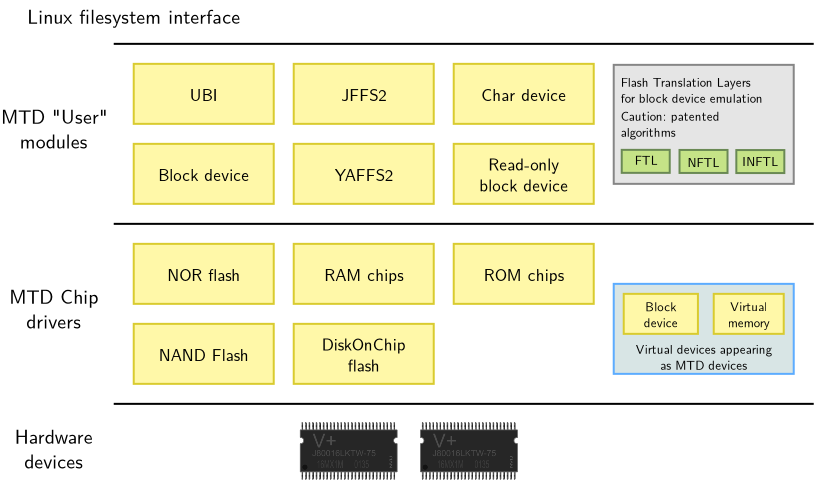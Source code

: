 <?xml version="1.0" encoding="UTF-8"?>
<dia:diagram xmlns:dia="http://www.lysator.liu.se/~alla/dia/">
  <dia:layer name="Arrière-plan" visible="true" connectable="true" active="true">
    <dia:object type="Standard - Box" version="0" id="O0">
      <dia:attribute name="obj_pos">
        <dia:point val="13,6"/>
      </dia:attribute>
      <dia:attribute name="obj_bb">
        <dia:rectangle val="12.95,5.95;20.05,9.05"/>
      </dia:attribute>
      <dia:attribute name="elem_corner">
        <dia:point val="13,6"/>
      </dia:attribute>
      <dia:attribute name="elem_width">
        <dia:real val="7"/>
      </dia:attribute>
      <dia:attribute name="elem_height">
        <dia:real val="3"/>
      </dia:attribute>
      <dia:attribute name="border_width">
        <dia:real val="0.1"/>
      </dia:attribute>
      <dia:attribute name="border_color">
        <dia:color val="#d9cb2fff"/>
      </dia:attribute>
      <dia:attribute name="inner_color">
        <dia:color val="#fff8a8ff"/>
      </dia:attribute>
      <dia:attribute name="show_background">
        <dia:boolean val="true"/>
      </dia:attribute>
    </dia:object>
    <dia:object type="Standard - Box" version="0" id="O1">
      <dia:attribute name="obj_pos">
        <dia:point val="21,6"/>
      </dia:attribute>
      <dia:attribute name="obj_bb">
        <dia:rectangle val="20.95,5.95;28.05,9.05"/>
      </dia:attribute>
      <dia:attribute name="elem_corner">
        <dia:point val="21,6"/>
      </dia:attribute>
      <dia:attribute name="elem_width">
        <dia:real val="7"/>
      </dia:attribute>
      <dia:attribute name="elem_height">
        <dia:real val="3"/>
      </dia:attribute>
      <dia:attribute name="border_width">
        <dia:real val="0.1"/>
      </dia:attribute>
      <dia:attribute name="border_color">
        <dia:color val="#d9cb2fff"/>
      </dia:attribute>
      <dia:attribute name="inner_color">
        <dia:color val="#fff8a8ff"/>
      </dia:attribute>
      <dia:attribute name="show_background">
        <dia:boolean val="true"/>
      </dia:attribute>
    </dia:object>
    <dia:object type="Standard - Box" version="0" id="O2">
      <dia:attribute name="obj_pos">
        <dia:point val="29,6"/>
      </dia:attribute>
      <dia:attribute name="obj_bb">
        <dia:rectangle val="28.95,5.95;36.05,9.05"/>
      </dia:attribute>
      <dia:attribute name="elem_corner">
        <dia:point val="29,6"/>
      </dia:attribute>
      <dia:attribute name="elem_width">
        <dia:real val="7"/>
      </dia:attribute>
      <dia:attribute name="elem_height">
        <dia:real val="3"/>
      </dia:attribute>
      <dia:attribute name="border_width">
        <dia:real val="0.1"/>
      </dia:attribute>
      <dia:attribute name="border_color">
        <dia:color val="#d9cb2fff"/>
      </dia:attribute>
      <dia:attribute name="inner_color">
        <dia:color val="#fff8a8ff"/>
      </dia:attribute>
      <dia:attribute name="show_background">
        <dia:boolean val="true"/>
      </dia:attribute>
    </dia:object>
    <dia:object type="Standard - Box" version="0" id="O3">
      <dia:attribute name="obj_pos">
        <dia:point val="13,10"/>
      </dia:attribute>
      <dia:attribute name="obj_bb">
        <dia:rectangle val="12.95,9.95;20.05,13.05"/>
      </dia:attribute>
      <dia:attribute name="elem_corner">
        <dia:point val="13,10"/>
      </dia:attribute>
      <dia:attribute name="elem_width">
        <dia:real val="7"/>
      </dia:attribute>
      <dia:attribute name="elem_height">
        <dia:real val="3"/>
      </dia:attribute>
      <dia:attribute name="border_width">
        <dia:real val="0.1"/>
      </dia:attribute>
      <dia:attribute name="border_color">
        <dia:color val="#d9cb2fff"/>
      </dia:attribute>
      <dia:attribute name="inner_color">
        <dia:color val="#fff8a8ff"/>
      </dia:attribute>
      <dia:attribute name="show_background">
        <dia:boolean val="true"/>
      </dia:attribute>
    </dia:object>
    <dia:object type="Standard - Box" version="0" id="O4">
      <dia:attribute name="obj_pos">
        <dia:point val="21,10"/>
      </dia:attribute>
      <dia:attribute name="obj_bb">
        <dia:rectangle val="20.95,9.95;28.05,13.05"/>
      </dia:attribute>
      <dia:attribute name="elem_corner">
        <dia:point val="21,10"/>
      </dia:attribute>
      <dia:attribute name="elem_width">
        <dia:real val="7"/>
      </dia:attribute>
      <dia:attribute name="elem_height">
        <dia:real val="3"/>
      </dia:attribute>
      <dia:attribute name="border_width">
        <dia:real val="0.1"/>
      </dia:attribute>
      <dia:attribute name="border_color">
        <dia:color val="#d9cb2fff"/>
      </dia:attribute>
      <dia:attribute name="inner_color">
        <dia:color val="#fff8a8ff"/>
      </dia:attribute>
      <dia:attribute name="show_background">
        <dia:boolean val="true"/>
      </dia:attribute>
    </dia:object>
    <dia:object type="Standard - Box" version="0" id="O5">
      <dia:attribute name="obj_pos">
        <dia:point val="37,6.05"/>
      </dia:attribute>
      <dia:attribute name="obj_bb">
        <dia:rectangle val="36.95,6;46.05,12.05"/>
      </dia:attribute>
      <dia:attribute name="elem_corner">
        <dia:point val="37,6.05"/>
      </dia:attribute>
      <dia:attribute name="elem_width">
        <dia:real val="9"/>
      </dia:attribute>
      <dia:attribute name="elem_height">
        <dia:real val="5.95"/>
      </dia:attribute>
      <dia:attribute name="border_width">
        <dia:real val="0.1"/>
      </dia:attribute>
      <dia:attribute name="border_color">
        <dia:color val="#868686ff"/>
      </dia:attribute>
      <dia:attribute name="inner_color">
        <dia:color val="#e5e5e5ff"/>
      </dia:attribute>
      <dia:attribute name="show_background">
        <dia:boolean val="true"/>
      </dia:attribute>
    </dia:object>
    <dia:object type="Standard - Line" version="0" id="O6">
      <dia:attribute name="obj_pos">
        <dia:point val="12,5"/>
      </dia:attribute>
      <dia:attribute name="obj_bb">
        <dia:rectangle val="11.95,4.95;47.05,5.05"/>
      </dia:attribute>
      <dia:attribute name="conn_endpoints">
        <dia:point val="12,5"/>
        <dia:point val="47,5"/>
      </dia:attribute>
      <dia:attribute name="numcp">
        <dia:int val="1"/>
      </dia:attribute>
    </dia:object>
    <dia:object type="Standard - Line" version="0" id="O7">
      <dia:attribute name="obj_pos">
        <dia:point val="12,14"/>
      </dia:attribute>
      <dia:attribute name="obj_bb">
        <dia:rectangle val="11.95,13.95;47.05,14.05"/>
      </dia:attribute>
      <dia:attribute name="conn_endpoints">
        <dia:point val="12,14"/>
        <dia:point val="47,14"/>
      </dia:attribute>
      <dia:attribute name="numcp">
        <dia:int val="1"/>
      </dia:attribute>
    </dia:object>
    <dia:object type="Standard - Box" version="0" id="O8">
      <dia:attribute name="obj_pos">
        <dia:point val="13,15"/>
      </dia:attribute>
      <dia:attribute name="obj_bb">
        <dia:rectangle val="12.95,14.95;20.05,18.05"/>
      </dia:attribute>
      <dia:attribute name="elem_corner">
        <dia:point val="13,15"/>
      </dia:attribute>
      <dia:attribute name="elem_width">
        <dia:real val="7"/>
      </dia:attribute>
      <dia:attribute name="elem_height">
        <dia:real val="3"/>
      </dia:attribute>
      <dia:attribute name="border_width">
        <dia:real val="0.1"/>
      </dia:attribute>
      <dia:attribute name="border_color">
        <dia:color val="#d9cb2fff"/>
      </dia:attribute>
      <dia:attribute name="inner_color">
        <dia:color val="#fff8a8ff"/>
      </dia:attribute>
      <dia:attribute name="show_background">
        <dia:boolean val="true"/>
      </dia:attribute>
    </dia:object>
    <dia:object type="Standard - Box" version="0" id="O9">
      <dia:attribute name="obj_pos">
        <dia:point val="21,15"/>
      </dia:attribute>
      <dia:attribute name="obj_bb">
        <dia:rectangle val="20.95,14.95;28.05,18.05"/>
      </dia:attribute>
      <dia:attribute name="elem_corner">
        <dia:point val="21,15"/>
      </dia:attribute>
      <dia:attribute name="elem_width">
        <dia:real val="7"/>
      </dia:attribute>
      <dia:attribute name="elem_height">
        <dia:real val="3"/>
      </dia:attribute>
      <dia:attribute name="border_width">
        <dia:real val="0.1"/>
      </dia:attribute>
      <dia:attribute name="border_color">
        <dia:color val="#d9cb2fff"/>
      </dia:attribute>
      <dia:attribute name="inner_color">
        <dia:color val="#fff8a8ff"/>
      </dia:attribute>
      <dia:attribute name="show_background">
        <dia:boolean val="true"/>
      </dia:attribute>
    </dia:object>
    <dia:object type="Standard - Box" version="0" id="O10">
      <dia:attribute name="obj_pos">
        <dia:point val="29,15"/>
      </dia:attribute>
      <dia:attribute name="obj_bb">
        <dia:rectangle val="28.95,14.95;36.05,18.05"/>
      </dia:attribute>
      <dia:attribute name="elem_corner">
        <dia:point val="29,15"/>
      </dia:attribute>
      <dia:attribute name="elem_width">
        <dia:real val="7"/>
      </dia:attribute>
      <dia:attribute name="elem_height">
        <dia:real val="3"/>
      </dia:attribute>
      <dia:attribute name="border_width">
        <dia:real val="0.1"/>
      </dia:attribute>
      <dia:attribute name="border_color">
        <dia:color val="#d9cb2fff"/>
      </dia:attribute>
      <dia:attribute name="inner_color">
        <dia:color val="#fff8a8ff"/>
      </dia:attribute>
      <dia:attribute name="show_background">
        <dia:boolean val="true"/>
      </dia:attribute>
    </dia:object>
    <dia:object type="Standard - Box" version="0" id="O11">
      <dia:attribute name="obj_pos">
        <dia:point val="13,19"/>
      </dia:attribute>
      <dia:attribute name="obj_bb">
        <dia:rectangle val="12.95,18.95;20.05,22.05"/>
      </dia:attribute>
      <dia:attribute name="elem_corner">
        <dia:point val="13,19"/>
      </dia:attribute>
      <dia:attribute name="elem_width">
        <dia:real val="7"/>
      </dia:attribute>
      <dia:attribute name="elem_height">
        <dia:real val="3"/>
      </dia:attribute>
      <dia:attribute name="border_width">
        <dia:real val="0.1"/>
      </dia:attribute>
      <dia:attribute name="border_color">
        <dia:color val="#d9cb2fff"/>
      </dia:attribute>
      <dia:attribute name="inner_color">
        <dia:color val="#fff8a8ff"/>
      </dia:attribute>
      <dia:attribute name="show_background">
        <dia:boolean val="true"/>
      </dia:attribute>
    </dia:object>
    <dia:object type="Standard - Box" version="0" id="O12">
      <dia:attribute name="obj_pos">
        <dia:point val="21,19"/>
      </dia:attribute>
      <dia:attribute name="obj_bb">
        <dia:rectangle val="20.95,18.95;28.05,22.05"/>
      </dia:attribute>
      <dia:attribute name="elem_corner">
        <dia:point val="21,19"/>
      </dia:attribute>
      <dia:attribute name="elem_width">
        <dia:real val="7"/>
      </dia:attribute>
      <dia:attribute name="elem_height">
        <dia:real val="3"/>
      </dia:attribute>
      <dia:attribute name="border_width">
        <dia:real val="0.1"/>
      </dia:attribute>
      <dia:attribute name="border_color">
        <dia:color val="#d9cb2fff"/>
      </dia:attribute>
      <dia:attribute name="inner_color">
        <dia:color val="#fff8a8ff"/>
      </dia:attribute>
      <dia:attribute name="show_background">
        <dia:boolean val="true"/>
      </dia:attribute>
    </dia:object>
    <dia:object type="Standard - Text" version="1" id="O13">
      <dia:attribute name="obj_pos">
        <dia:point val="9,9"/>
      </dia:attribute>
      <dia:attribute name="obj_bb">
        <dia:rectangle val="6.366,7.86;11.634,10.54"/>
      </dia:attribute>
      <dia:attribute name="text">
        <dia:composite type="text">
          <dia:attribute name="string">
            <dia:string>#MTD "User"
modules#</dia:string>
          </dia:attribute>
          <dia:attribute name="font">
            <dia:font family="Latin Modern Sans" style="0" name="Courier"/>
          </dia:attribute>
          <dia:attribute name="height">
            <dia:real val="1.235"/>
          </dia:attribute>
          <dia:attribute name="pos">
            <dia:point val="9,9"/>
          </dia:attribute>
          <dia:attribute name="color">
            <dia:color val="#000000ff"/>
          </dia:attribute>
          <dia:attribute name="alignment">
            <dia:enum val="1"/>
          </dia:attribute>
        </dia:composite>
      </dia:attribute>
      <dia:attribute name="valign">
        <dia:enum val="3"/>
      </dia:attribute>
    </dia:object>
    <dia:object type="Standard - Text" version="1" id="O14">
      <dia:attribute name="obj_pos">
        <dia:point val="9,18"/>
      </dia:attribute>
      <dia:attribute name="obj_bb">
        <dia:rectangle val="6.768,16.86;11.232,19.54"/>
      </dia:attribute>
      <dia:attribute name="text">
        <dia:composite type="text">
          <dia:attribute name="string">
            <dia:string>#MTD Chip
drivers#</dia:string>
          </dia:attribute>
          <dia:attribute name="font">
            <dia:font family="Latin Modern Sans" style="0" name="Courier"/>
          </dia:attribute>
          <dia:attribute name="height">
            <dia:real val="1.235"/>
          </dia:attribute>
          <dia:attribute name="pos">
            <dia:point val="9,18"/>
          </dia:attribute>
          <dia:attribute name="color">
            <dia:color val="#000000ff"/>
          </dia:attribute>
          <dia:attribute name="alignment">
            <dia:enum val="1"/>
          </dia:attribute>
        </dia:composite>
      </dia:attribute>
      <dia:attribute name="valign">
        <dia:enum val="3"/>
      </dia:attribute>
    </dia:object>
    <dia:object type="Standard - Line" version="0" id="O15">
      <dia:attribute name="obj_pos">
        <dia:point val="12,23"/>
      </dia:attribute>
      <dia:attribute name="obj_bb">
        <dia:rectangle val="11.95,22.95;47.05,23.05"/>
      </dia:attribute>
      <dia:attribute name="conn_endpoints">
        <dia:point val="12,23"/>
        <dia:point val="47,23"/>
      </dia:attribute>
      <dia:attribute name="numcp">
        <dia:int val="1"/>
      </dia:attribute>
    </dia:object>
    <dia:object type="Standard - Text" version="1" id="O16">
      <dia:attribute name="obj_pos">
        <dia:point val="9,25"/>
      </dia:attribute>
      <dia:attribute name="obj_bb">
        <dia:rectangle val="7.067,23.86;10.932,26.54"/>
      </dia:attribute>
      <dia:attribute name="text">
        <dia:composite type="text">
          <dia:attribute name="string">
            <dia:string>#Hardware
devices#</dia:string>
          </dia:attribute>
          <dia:attribute name="font">
            <dia:font family="Latin Modern Sans" style="0" name="Courier"/>
          </dia:attribute>
          <dia:attribute name="height">
            <dia:real val="1.235"/>
          </dia:attribute>
          <dia:attribute name="pos">
            <dia:point val="9,25"/>
          </dia:attribute>
          <dia:attribute name="color">
            <dia:color val="#000000ff"/>
          </dia:attribute>
          <dia:attribute name="alignment">
            <dia:enum val="1"/>
          </dia:attribute>
        </dia:composite>
      </dia:attribute>
      <dia:attribute name="valign">
        <dia:enum val="3"/>
      </dia:attribute>
    </dia:object>
    <dia:object type="Standard - Box" version="0" id="O17">
      <dia:attribute name="obj_pos">
        <dia:point val="37,17"/>
      </dia:attribute>
      <dia:attribute name="obj_bb">
        <dia:rectangle val="36.95,16.95;46.05,21.55"/>
      </dia:attribute>
      <dia:attribute name="elem_corner">
        <dia:point val="37,17"/>
      </dia:attribute>
      <dia:attribute name="elem_width">
        <dia:real val="9"/>
      </dia:attribute>
      <dia:attribute name="elem_height">
        <dia:real val="4.5"/>
      </dia:attribute>
      <dia:attribute name="border_width">
        <dia:real val="0.1"/>
      </dia:attribute>
      <dia:attribute name="border_color">
        <dia:color val="#5cacffff"/>
      </dia:attribute>
      <dia:attribute name="inner_color">
        <dia:color val="#d8e5e5ff"/>
      </dia:attribute>
      <dia:attribute name="show_background">
        <dia:boolean val="true"/>
      </dia:attribute>
    </dia:object>
    <dia:object type="Standard - Text" version="1" id="O18">
      <dia:attribute name="obj_pos">
        <dia:point val="37.35,7.15"/>
      </dia:attribute>
      <dia:attribute name="obj_bb">
        <dia:rectangle val="37.35,6.411;44.37,8.148"/>
      </dia:attribute>
      <dia:attribute name="text">
        <dia:composite type="text">
          <dia:attribute name="string">
            <dia:string>#Flash Translation Layers
for block device emulation#</dia:string>
          </dia:attribute>
          <dia:attribute name="font">
            <dia:font family="Latin Modern Sans" style="0" name="Courier"/>
          </dia:attribute>
          <dia:attribute name="height">
            <dia:real val="0.8"/>
          </dia:attribute>
          <dia:attribute name="pos">
            <dia:point val="37.35,7.15"/>
          </dia:attribute>
          <dia:attribute name="color">
            <dia:color val="#000000ff"/>
          </dia:attribute>
          <dia:attribute name="alignment">
            <dia:enum val="0"/>
          </dia:attribute>
        </dia:composite>
      </dia:attribute>
      <dia:attribute name="valign">
        <dia:enum val="3"/>
      </dia:attribute>
    </dia:object>
    <dia:object type="Standard - Text" version="1" id="O19">
      <dia:attribute name="obj_pos">
        <dia:point val="37.35,8.85"/>
      </dia:attribute>
      <dia:attribute name="obj_bb">
        <dia:rectangle val="37.35,8.111;42.148,9.848"/>
      </dia:attribute>
      <dia:attribute name="text">
        <dia:composite type="text">
          <dia:attribute name="string">
            <dia:string>#Caution: patented
algorithms#</dia:string>
          </dia:attribute>
          <dia:attribute name="font">
            <dia:font family="Latin Modern Sans" style="0" name="Courier"/>
          </dia:attribute>
          <dia:attribute name="height">
            <dia:real val="0.8"/>
          </dia:attribute>
          <dia:attribute name="pos">
            <dia:point val="37.35,8.85"/>
          </dia:attribute>
          <dia:attribute name="color">
            <dia:color val="#000000ff"/>
          </dia:attribute>
          <dia:attribute name="alignment">
            <dia:enum val="0"/>
          </dia:attribute>
        </dia:composite>
      </dia:attribute>
      <dia:attribute name="valign">
        <dia:enum val="3"/>
      </dia:attribute>
    </dia:object>
    <dia:group>
      <dia:attribute name="meta">
        <dia:composite type="dict"/>
      </dia:attribute>
      <dia:attribute name="matrix"/>
      <dia:object type="Standard - Box" version="0" id="O20">
        <dia:attribute name="obj_pos">
          <dia:point val="43.13,10.31"/>
        </dia:attribute>
        <dia:attribute name="obj_bb">
          <dia:rectangle val="43.08,10.26;45.58,11.51"/>
        </dia:attribute>
        <dia:attribute name="elem_corner">
          <dia:point val="43.13,10.31"/>
        </dia:attribute>
        <dia:attribute name="elem_width">
          <dia:real val="2.4"/>
        </dia:attribute>
        <dia:attribute name="elem_height">
          <dia:real val="1.15"/>
        </dia:attribute>
        <dia:attribute name="border_width">
          <dia:real val="0.1"/>
        </dia:attribute>
        <dia:attribute name="border_color">
          <dia:color val="#6a8954ff"/>
        </dia:attribute>
        <dia:attribute name="inner_color">
          <dia:color val="#c5e387ff"/>
        </dia:attribute>
        <dia:attribute name="show_background">
          <dia:boolean val="true"/>
        </dia:attribute>
      </dia:object>
      <dia:object type="Standard - Text" version="1" id="O21">
        <dia:attribute name="obj_pos">
          <dia:point val="43.43,11.11"/>
        </dia:attribute>
        <dia:attribute name="obj_bb">
          <dia:rectangle val="43.43,10.371;45.208,11.308"/>
        </dia:attribute>
        <dia:attribute name="text">
          <dia:composite type="text">
            <dia:attribute name="string">
              <dia:string>#INFTL#</dia:string>
            </dia:attribute>
            <dia:attribute name="font">
              <dia:font family="Latin Modern Sans" style="0" name="Courier"/>
            </dia:attribute>
            <dia:attribute name="height">
              <dia:real val="0.8"/>
            </dia:attribute>
            <dia:attribute name="pos">
              <dia:point val="43.43,11.11"/>
            </dia:attribute>
            <dia:attribute name="color">
              <dia:color val="#000000ff"/>
            </dia:attribute>
            <dia:attribute name="alignment">
              <dia:enum val="0"/>
            </dia:attribute>
          </dia:composite>
        </dia:attribute>
        <dia:attribute name="valign">
          <dia:enum val="3"/>
        </dia:attribute>
      </dia:object>
    </dia:group>
    <dia:group>
      <dia:attribute name="meta">
        <dia:composite type="dict"/>
      </dia:attribute>
      <dia:attribute name="matrix"/>
      <dia:object type="Standard - Box" version="0" id="O22">
        <dia:attribute name="obj_pos">
          <dia:point val="40.29,10.305"/>
        </dia:attribute>
        <dia:attribute name="obj_bb">
          <dia:rectangle val="40.24,10.255;42.74,11.505"/>
        </dia:attribute>
        <dia:attribute name="elem_corner">
          <dia:point val="40.29,10.305"/>
        </dia:attribute>
        <dia:attribute name="elem_width">
          <dia:real val="2.4"/>
        </dia:attribute>
        <dia:attribute name="elem_height">
          <dia:real val="1.15"/>
        </dia:attribute>
        <dia:attribute name="border_width">
          <dia:real val="0.1"/>
        </dia:attribute>
        <dia:attribute name="border_color">
          <dia:color val="#6a8954ff"/>
        </dia:attribute>
        <dia:attribute name="inner_color">
          <dia:color val="#c5e387ff"/>
        </dia:attribute>
        <dia:attribute name="show_background">
          <dia:boolean val="true"/>
        </dia:attribute>
      </dia:object>
      <dia:object type="Standard - Text" version="1" id="O23">
        <dia:attribute name="obj_pos">
          <dia:point val="40.69,11.155"/>
        </dia:attribute>
        <dia:attribute name="obj_bb">
          <dia:rectangle val="40.69,10.416;42.29,11.353"/>
        </dia:attribute>
        <dia:attribute name="text">
          <dia:composite type="text">
            <dia:attribute name="string">
              <dia:string>#NFTL#</dia:string>
            </dia:attribute>
            <dia:attribute name="font">
              <dia:font family="Latin Modern Sans" style="0" name="Courier"/>
            </dia:attribute>
            <dia:attribute name="height">
              <dia:real val="0.8"/>
            </dia:attribute>
            <dia:attribute name="pos">
              <dia:point val="40.69,11.155"/>
            </dia:attribute>
            <dia:attribute name="color">
              <dia:color val="#000000ff"/>
            </dia:attribute>
            <dia:attribute name="alignment">
              <dia:enum val="0"/>
            </dia:attribute>
          </dia:composite>
        </dia:attribute>
        <dia:attribute name="valign">
          <dia:enum val="3"/>
        </dia:attribute>
      </dia:object>
    </dia:group>
    <dia:group>
      <dia:attribute name="meta">
        <dia:composite type="dict"/>
      </dia:attribute>
      <dia:attribute name="matrix"/>
      <dia:object type="Standard - Box" version="0" id="O24">
        <dia:attribute name="obj_pos">
          <dia:point val="37.4,10.3"/>
        </dia:attribute>
        <dia:attribute name="obj_bb">
          <dia:rectangle val="37.35,10.25;39.85,11.5"/>
        </dia:attribute>
        <dia:attribute name="elem_corner">
          <dia:point val="37.4,10.3"/>
        </dia:attribute>
        <dia:attribute name="elem_width">
          <dia:real val="2.4"/>
        </dia:attribute>
        <dia:attribute name="elem_height">
          <dia:real val="1.15"/>
        </dia:attribute>
        <dia:attribute name="border_width">
          <dia:real val="0.1"/>
        </dia:attribute>
        <dia:attribute name="border_color">
          <dia:color val="#6a8954ff"/>
        </dia:attribute>
        <dia:attribute name="inner_color">
          <dia:color val="#c5e387ff"/>
        </dia:attribute>
        <dia:attribute name="show_background">
          <dia:boolean val="true"/>
        </dia:attribute>
      </dia:object>
      <dia:object type="Standard - Text" version="1" id="O25">
        <dia:attribute name="obj_pos">
          <dia:point val="38.05,11.05"/>
        </dia:attribute>
        <dia:attribute name="obj_bb">
          <dia:rectangle val="38.05,10.311;39.197,11.248"/>
        </dia:attribute>
        <dia:attribute name="text">
          <dia:composite type="text">
            <dia:attribute name="string">
              <dia:string>#FTL#</dia:string>
            </dia:attribute>
            <dia:attribute name="font">
              <dia:font family="Latin Modern Sans" style="0" name="Courier"/>
            </dia:attribute>
            <dia:attribute name="height">
              <dia:real val="0.8"/>
            </dia:attribute>
            <dia:attribute name="pos">
              <dia:point val="38.05,11.05"/>
            </dia:attribute>
            <dia:attribute name="color">
              <dia:color val="#000000ff"/>
            </dia:attribute>
            <dia:attribute name="alignment">
              <dia:enum val="0"/>
            </dia:attribute>
          </dia:composite>
        </dia:attribute>
        <dia:attribute name="valign">
          <dia:enum val="3"/>
        </dia:attribute>
      </dia:object>
    </dia:group>
    <dia:object type="Standard - Box" version="0" id="O26">
      <dia:attribute name="obj_pos">
        <dia:point val="42,17.5"/>
      </dia:attribute>
      <dia:attribute name="obj_bb">
        <dia:rectangle val="41.95,17.45;45.55,19.55"/>
      </dia:attribute>
      <dia:attribute name="elem_corner">
        <dia:point val="42,17.5"/>
      </dia:attribute>
      <dia:attribute name="elem_width">
        <dia:real val="3.5"/>
      </dia:attribute>
      <dia:attribute name="elem_height">
        <dia:real val="2"/>
      </dia:attribute>
      <dia:attribute name="border_width">
        <dia:real val="0.1"/>
      </dia:attribute>
      <dia:attribute name="border_color">
        <dia:color val="#d9cb2fff"/>
      </dia:attribute>
      <dia:attribute name="inner_color">
        <dia:color val="#fff8a8ff"/>
      </dia:attribute>
      <dia:attribute name="show_background">
        <dia:boolean val="true"/>
      </dia:attribute>
    </dia:object>
    <dia:object type="Standard - Box" version="0" id="O27">
      <dia:attribute name="obj_pos">
        <dia:point val="37.5,17.5"/>
      </dia:attribute>
      <dia:attribute name="obj_bb">
        <dia:rectangle val="37.45,17.45;41.26,19.55"/>
      </dia:attribute>
      <dia:attribute name="elem_corner">
        <dia:point val="37.5,17.5"/>
      </dia:attribute>
      <dia:attribute name="elem_width">
        <dia:real val="3.71"/>
      </dia:attribute>
      <dia:attribute name="elem_height">
        <dia:real val="2"/>
      </dia:attribute>
      <dia:attribute name="border_width">
        <dia:real val="0.1"/>
      </dia:attribute>
      <dia:attribute name="border_color">
        <dia:color val="#d9cb2fff"/>
      </dia:attribute>
      <dia:attribute name="inner_color">
        <dia:color val="#fff8a8ff"/>
      </dia:attribute>
      <dia:attribute name="show_background">
        <dia:boolean val="true"/>
      </dia:attribute>
    </dia:object>
    <dia:object type="Standard - Text" version="1" id="O28">
      <dia:attribute name="obj_pos">
        <dia:point val="39.355,18.5"/>
      </dia:attribute>
      <dia:attribute name="obj_bb">
        <dia:rectangle val="38.539,17.632;40.171,19.368"/>
      </dia:attribute>
      <dia:attribute name="text">
        <dia:composite type="text">
          <dia:attribute name="string">
            <dia:string>#Block
device#</dia:string>
          </dia:attribute>
          <dia:attribute name="font">
            <dia:font family="Latin Modern Sans" style="0" name="Courier"/>
          </dia:attribute>
          <dia:attribute name="height">
            <dia:real val="0.8"/>
          </dia:attribute>
          <dia:attribute name="pos">
            <dia:point val="39.355,18.37"/>
          </dia:attribute>
          <dia:attribute name="color">
            <dia:color val="#000000ff"/>
          </dia:attribute>
          <dia:attribute name="alignment">
            <dia:enum val="1"/>
          </dia:attribute>
        </dia:composite>
      </dia:attribute>
      <dia:attribute name="valign">
        <dia:enum val="2"/>
      </dia:attribute>
      <dia:connections>
        <dia:connection handle="0" to="O27" connection="8"/>
      </dia:connections>
    </dia:object>
    <dia:object type="Standard - Text" version="1" id="O29">
      <dia:attribute name="obj_pos">
        <dia:point val="43.75,18.5"/>
      </dia:attribute>
      <dia:attribute name="obj_bb">
        <dia:rectangle val="42.691,17.632;44.809,19.368"/>
      </dia:attribute>
      <dia:attribute name="text">
        <dia:composite type="text">
          <dia:attribute name="string">
            <dia:string>#Virtual
memory#</dia:string>
          </dia:attribute>
          <dia:attribute name="font">
            <dia:font family="Latin Modern Sans" style="0" name="Courier"/>
          </dia:attribute>
          <dia:attribute name="height">
            <dia:real val="0.8"/>
          </dia:attribute>
          <dia:attribute name="pos">
            <dia:point val="43.75,18.37"/>
          </dia:attribute>
          <dia:attribute name="color">
            <dia:color val="#000000ff"/>
          </dia:attribute>
          <dia:attribute name="alignment">
            <dia:enum val="1"/>
          </dia:attribute>
        </dia:composite>
      </dia:attribute>
      <dia:attribute name="valign">
        <dia:enum val="2"/>
      </dia:attribute>
      <dia:connections>
        <dia:connection handle="0" to="O26" connection="8"/>
      </dia:connections>
    </dia:object>
    <dia:object type="Standard - Text" version="1" id="O30">
      <dia:attribute name="obj_pos">
        <dia:point val="41.5,21.5"/>
      </dia:attribute>
      <dia:attribute name="obj_bb">
        <dia:rectangle val="38.146,19.764;44.854,21.5"/>
      </dia:attribute>
      <dia:attribute name="text">
        <dia:composite type="text">
          <dia:attribute name="string">
            <dia:string>#Virtual devices appearing
as MTD devices#</dia:string>
          </dia:attribute>
          <dia:attribute name="font">
            <dia:font family="Latin Modern Sans" style="0" name="Courier"/>
          </dia:attribute>
          <dia:attribute name="height">
            <dia:real val="0.8"/>
          </dia:attribute>
          <dia:attribute name="pos">
            <dia:point val="41.5,20.502"/>
          </dia:attribute>
          <dia:attribute name="color">
            <dia:color val="#000000ff"/>
          </dia:attribute>
          <dia:attribute name="alignment">
            <dia:enum val="1"/>
          </dia:attribute>
        </dia:composite>
      </dia:attribute>
      <dia:attribute name="valign">
        <dia:enum val="1"/>
      </dia:attribute>
      <dia:connections>
        <dia:connection handle="0" to="O17" connection="6"/>
      </dia:connections>
    </dia:object>
    <dia:object type="Standard - Text" version="1" id="O31">
      <dia:attribute name="obj_pos">
        <dia:point val="16.5,7.5"/>
      </dia:attribute>
      <dia:attribute name="obj_bb">
        <dia:rectangle val="15.809,6.881;17.191,8.119"/>
      </dia:attribute>
      <dia:attribute name="text">
        <dia:composite type="text">
          <dia:attribute name="string">
            <dia:string>#UBI#</dia:string>
          </dia:attribute>
          <dia:attribute name="font">
            <dia:font family="Latin Modern Sans" style="0" name="Courier"/>
          </dia:attribute>
          <dia:attribute name="height">
            <dia:real val="1.058"/>
          </dia:attribute>
          <dia:attribute name="pos">
            <dia:point val="16.5,7.858"/>
          </dia:attribute>
          <dia:attribute name="color">
            <dia:color val="#000000ff"/>
          </dia:attribute>
          <dia:attribute name="alignment">
            <dia:enum val="1"/>
          </dia:attribute>
        </dia:composite>
      </dia:attribute>
      <dia:attribute name="valign">
        <dia:enum val="2"/>
      </dia:attribute>
      <dia:connections>
        <dia:connection handle="0" to="O0" connection="8"/>
      </dia:connections>
    </dia:object>
    <dia:object type="Standard - Text" version="1" id="O32">
      <dia:attribute name="obj_pos">
        <dia:point val="24.5,7.5"/>
      </dia:attribute>
      <dia:attribute name="obj_bb">
        <dia:rectangle val="23.371,6.881;25.629,8.119"/>
      </dia:attribute>
      <dia:attribute name="text">
        <dia:composite type="text">
          <dia:attribute name="string">
            <dia:string>#JFFS2#</dia:string>
          </dia:attribute>
          <dia:attribute name="font">
            <dia:font family="Latin Modern Sans" style="0" name="Courier"/>
          </dia:attribute>
          <dia:attribute name="height">
            <dia:real val="1.058"/>
          </dia:attribute>
          <dia:attribute name="pos">
            <dia:point val="24.5,7.858"/>
          </dia:attribute>
          <dia:attribute name="color">
            <dia:color val="#000000ff"/>
          </dia:attribute>
          <dia:attribute name="alignment">
            <dia:enum val="1"/>
          </dia:attribute>
        </dia:composite>
      </dia:attribute>
      <dia:attribute name="valign">
        <dia:enum val="2"/>
      </dia:attribute>
      <dia:connections>
        <dia:connection handle="0" to="O1" connection="8"/>
      </dia:connections>
    </dia:object>
    <dia:object type="Standard - Text" version="1" id="O33">
      <dia:attribute name="obj_pos">
        <dia:point val="32.5,7.5"/>
      </dia:attribute>
      <dia:attribute name="obj_bb">
        <dia:rectangle val="30.456,6.881;34.544,8.119"/>
      </dia:attribute>
      <dia:attribute name="text">
        <dia:composite type="text">
          <dia:attribute name="string">
            <dia:string>#Char device#</dia:string>
          </dia:attribute>
          <dia:attribute name="font">
            <dia:font family="Latin Modern Sans" style="0" name="Courier"/>
          </dia:attribute>
          <dia:attribute name="height">
            <dia:real val="1.058"/>
          </dia:attribute>
          <dia:attribute name="pos">
            <dia:point val="32.5,7.858"/>
          </dia:attribute>
          <dia:attribute name="color">
            <dia:color val="#000000ff"/>
          </dia:attribute>
          <dia:attribute name="alignment">
            <dia:enum val="1"/>
          </dia:attribute>
        </dia:composite>
      </dia:attribute>
      <dia:attribute name="valign">
        <dia:enum val="2"/>
      </dia:attribute>
      <dia:connections>
        <dia:connection handle="0" to="O2" connection="8"/>
      </dia:connections>
    </dia:object>
    <dia:object type="Standard - Text" version="1" id="O34">
      <dia:attribute name="obj_pos">
        <dia:point val="16.5,11.5"/>
      </dia:attribute>
      <dia:attribute name="obj_bb">
        <dia:rectangle val="14.279,10.881;18.721,12.119"/>
      </dia:attribute>
      <dia:attribute name="text">
        <dia:composite type="text">
          <dia:attribute name="string">
            <dia:string>#Block device#</dia:string>
          </dia:attribute>
          <dia:attribute name="font">
            <dia:font family="Latin Modern Sans" style="0" name="Courier"/>
          </dia:attribute>
          <dia:attribute name="height">
            <dia:real val="1.058"/>
          </dia:attribute>
          <dia:attribute name="pos">
            <dia:point val="16.5,11.858"/>
          </dia:attribute>
          <dia:attribute name="color">
            <dia:color val="#000000ff"/>
          </dia:attribute>
          <dia:attribute name="alignment">
            <dia:enum val="1"/>
          </dia:attribute>
        </dia:composite>
      </dia:attribute>
      <dia:attribute name="valign">
        <dia:enum val="2"/>
      </dia:attribute>
      <dia:connections>
        <dia:connection handle="0" to="O3" connection="8"/>
      </dia:connections>
    </dia:object>
    <dia:object type="Standard - Text" version="1" id="O35">
      <dia:attribute name="obj_pos">
        <dia:point val="24.5,11.5"/>
      </dia:attribute>
      <dia:attribute name="obj_bb">
        <dia:rectangle val="23.041,10.881;25.959,12.119"/>
      </dia:attribute>
      <dia:attribute name="text">
        <dia:composite type="text">
          <dia:attribute name="string">
            <dia:string>#YAFFS2#</dia:string>
          </dia:attribute>
          <dia:attribute name="font">
            <dia:font family="Latin Modern Sans" style="0" name="Courier"/>
          </dia:attribute>
          <dia:attribute name="height">
            <dia:real val="1.058"/>
          </dia:attribute>
          <dia:attribute name="pos">
            <dia:point val="24.5,11.858"/>
          </dia:attribute>
          <dia:attribute name="color">
            <dia:color val="#000000ff"/>
          </dia:attribute>
          <dia:attribute name="alignment">
            <dia:enum val="1"/>
          </dia:attribute>
        </dia:composite>
      </dia:attribute>
      <dia:attribute name="valign">
        <dia:enum val="2"/>
      </dia:attribute>
      <dia:connections>
        <dia:connection handle="0" to="O4" connection="8"/>
      </dia:connections>
    </dia:object>
    <dia:object type="Standard - Box" version="0" id="O36">
      <dia:attribute name="obj_pos">
        <dia:point val="29,10"/>
      </dia:attribute>
      <dia:attribute name="obj_bb">
        <dia:rectangle val="28.95,9.95;36.05,13.05"/>
      </dia:attribute>
      <dia:attribute name="elem_corner">
        <dia:point val="29,10"/>
      </dia:attribute>
      <dia:attribute name="elem_width">
        <dia:real val="7"/>
      </dia:attribute>
      <dia:attribute name="elem_height">
        <dia:real val="3"/>
      </dia:attribute>
      <dia:attribute name="border_width">
        <dia:real val="0.1"/>
      </dia:attribute>
      <dia:attribute name="border_color">
        <dia:color val="#d9cb2fff"/>
      </dia:attribute>
      <dia:attribute name="inner_color">
        <dia:color val="#fff8a8ff"/>
      </dia:attribute>
      <dia:attribute name="show_background">
        <dia:boolean val="true"/>
      </dia:attribute>
    </dia:object>
    <dia:object type="Standard - Text" version="1" id="O37">
      <dia:attribute name="obj_pos">
        <dia:point val="32.5,11.5"/>
      </dia:attribute>
      <dia:attribute name="obj_bb">
        <dia:rectangle val="30.343,10.351;34.657,12.649"/>
      </dia:attribute>
      <dia:attribute name="text">
        <dia:composite type="text">
          <dia:attribute name="string">
            <dia:string>#Read-only
block device#</dia:string>
          </dia:attribute>
          <dia:attribute name="font">
            <dia:font family="Latin Modern Sans" style="0" name="Courier"/>
          </dia:attribute>
          <dia:attribute name="height">
            <dia:real val="1.058"/>
          </dia:attribute>
          <dia:attribute name="pos">
            <dia:point val="32.5,11.329"/>
          </dia:attribute>
          <dia:attribute name="color">
            <dia:color val="#000000ff"/>
          </dia:attribute>
          <dia:attribute name="alignment">
            <dia:enum val="1"/>
          </dia:attribute>
        </dia:composite>
      </dia:attribute>
      <dia:attribute name="valign">
        <dia:enum val="2"/>
      </dia:attribute>
      <dia:connections>
        <dia:connection handle="0" to="O36" connection="8"/>
      </dia:connections>
    </dia:object>
    <dia:object type="Standard - Text" version="1" id="O38">
      <dia:attribute name="obj_pos">
        <dia:point val="16.5,16.5"/>
      </dia:attribute>
      <dia:attribute name="obj_bb">
        <dia:rectangle val="14.661,15.881;18.339,17.119"/>
      </dia:attribute>
      <dia:attribute name="text">
        <dia:composite type="text">
          <dia:attribute name="string">
            <dia:string>#NOR flash#</dia:string>
          </dia:attribute>
          <dia:attribute name="font">
            <dia:font family="Latin Modern Sans" style="0" name="Courier"/>
          </dia:attribute>
          <dia:attribute name="height">
            <dia:real val="1.058"/>
          </dia:attribute>
          <dia:attribute name="pos">
            <dia:point val="16.5,16.858"/>
          </dia:attribute>
          <dia:attribute name="color">
            <dia:color val="#000000ff"/>
          </dia:attribute>
          <dia:attribute name="alignment">
            <dia:enum val="1"/>
          </dia:attribute>
        </dia:composite>
      </dia:attribute>
      <dia:attribute name="valign">
        <dia:enum val="2"/>
      </dia:attribute>
      <dia:connections>
        <dia:connection handle="0" to="O8" connection="8"/>
      </dia:connections>
    </dia:object>
    <dia:object type="Standard - Text" version="1" id="O39">
      <dia:attribute name="obj_pos">
        <dia:point val="24.5,16.5"/>
      </dia:attribute>
      <dia:attribute name="obj_bb">
        <dia:rectangle val="22.544,15.881;26.456,17.119"/>
      </dia:attribute>
      <dia:attribute name="text">
        <dia:composite type="text">
          <dia:attribute name="string">
            <dia:string>#RAM chips#</dia:string>
          </dia:attribute>
          <dia:attribute name="font">
            <dia:font family="Latin Modern Sans" style="0" name="Courier"/>
          </dia:attribute>
          <dia:attribute name="height">
            <dia:real val="1.058"/>
          </dia:attribute>
          <dia:attribute name="pos">
            <dia:point val="24.5,16.858"/>
          </dia:attribute>
          <dia:attribute name="color">
            <dia:color val="#000000ff"/>
          </dia:attribute>
          <dia:attribute name="alignment">
            <dia:enum val="1"/>
          </dia:attribute>
        </dia:composite>
      </dia:attribute>
      <dia:attribute name="valign">
        <dia:enum val="2"/>
      </dia:attribute>
      <dia:connections>
        <dia:connection handle="0" to="O9" connection="8"/>
      </dia:connections>
    </dia:object>
    <dia:object type="Standard - Text" version="1" id="O40">
      <dia:attribute name="obj_pos">
        <dia:point val="32.5,16.5"/>
      </dia:attribute>
      <dia:attribute name="obj_bb">
        <dia:rectangle val="30.515,15.881;34.485,17.119"/>
      </dia:attribute>
      <dia:attribute name="text">
        <dia:composite type="text">
          <dia:attribute name="string">
            <dia:string>#ROM chips#</dia:string>
          </dia:attribute>
          <dia:attribute name="font">
            <dia:font family="Latin Modern Sans" style="0" name="Courier"/>
          </dia:attribute>
          <dia:attribute name="height">
            <dia:real val="1.058"/>
          </dia:attribute>
          <dia:attribute name="pos">
            <dia:point val="32.5,16.858"/>
          </dia:attribute>
          <dia:attribute name="color">
            <dia:color val="#000000ff"/>
          </dia:attribute>
          <dia:attribute name="alignment">
            <dia:enum val="1"/>
          </dia:attribute>
        </dia:composite>
      </dia:attribute>
      <dia:attribute name="valign">
        <dia:enum val="2"/>
      </dia:attribute>
      <dia:connections>
        <dia:connection handle="0" to="O10" connection="8"/>
      </dia:connections>
    </dia:object>
    <dia:object type="Standard - Text" version="1" id="O41">
      <dia:attribute name="obj_pos">
        <dia:point val="16.5,20.5"/>
      </dia:attribute>
      <dia:attribute name="obj_bb">
        <dia:rectangle val="14.242,19.881;18.758,21.119"/>
      </dia:attribute>
      <dia:attribute name="text">
        <dia:composite type="text">
          <dia:attribute name="string">
            <dia:string>#NAND Flash#</dia:string>
          </dia:attribute>
          <dia:attribute name="font">
            <dia:font family="Latin Modern Sans" style="0" name="Courier"/>
          </dia:attribute>
          <dia:attribute name="height">
            <dia:real val="1.058"/>
          </dia:attribute>
          <dia:attribute name="pos">
            <dia:point val="16.5,20.858"/>
          </dia:attribute>
          <dia:attribute name="color">
            <dia:color val="#000000ff"/>
          </dia:attribute>
          <dia:attribute name="alignment">
            <dia:enum val="1"/>
          </dia:attribute>
        </dia:composite>
      </dia:attribute>
      <dia:attribute name="valign">
        <dia:enum val="2"/>
      </dia:attribute>
      <dia:connections>
        <dia:connection handle="0" to="O11" connection="8"/>
      </dia:connections>
    </dia:object>
    <dia:object type="Standard - Text" version="1" id="O42">
      <dia:attribute name="obj_pos">
        <dia:point val="24.5,20.5"/>
      </dia:attribute>
      <dia:attribute name="obj_bb">
        <dia:rectangle val="22.384,19.352;26.616,21.648"/>
      </dia:attribute>
      <dia:attribute name="text">
        <dia:composite type="text">
          <dia:attribute name="string">
            <dia:string>#DiskOnChip
flash#</dia:string>
          </dia:attribute>
          <dia:attribute name="font">
            <dia:font family="Latin Modern Sans" style="0" name="Courier"/>
          </dia:attribute>
          <dia:attribute name="height">
            <dia:real val="1.058"/>
          </dia:attribute>
          <dia:attribute name="pos">
            <dia:point val="24.5,20.328"/>
          </dia:attribute>
          <dia:attribute name="color">
            <dia:color val="#000000ff"/>
          </dia:attribute>
          <dia:attribute name="alignment">
            <dia:enum val="1"/>
          </dia:attribute>
        </dia:composite>
      </dia:attribute>
      <dia:attribute name="valign">
        <dia:enum val="2"/>
      </dia:attribute>
      <dia:connections>
        <dia:connection handle="0" to="O12" connection="8"/>
      </dia:connections>
    </dia:object>
    <dia:object type="Standard - Text" version="1" id="O43">
      <dia:attribute name="obj_pos">
        <dia:point val="13,4"/>
      </dia:attribute>
      <dia:attribute name="obj_bb">
        <dia:rectangle val="7.786,2.86;18.214,4.305"/>
      </dia:attribute>
      <dia:attribute name="text">
        <dia:composite type="text">
          <dia:attribute name="string">
            <dia:string>#Linux filesystem interface#</dia:string>
          </dia:attribute>
          <dia:attribute name="font">
            <dia:font family="Latin Modern Sans" style="0" name="Courier"/>
          </dia:attribute>
          <dia:attribute name="height">
            <dia:real val="1.235"/>
          </dia:attribute>
          <dia:attribute name="pos">
            <dia:point val="13,4"/>
          </dia:attribute>
          <dia:attribute name="color">
            <dia:color val="#000000ff"/>
          </dia:attribute>
          <dia:attribute name="alignment">
            <dia:enum val="1"/>
          </dia:attribute>
        </dia:composite>
      </dia:attribute>
      <dia:attribute name="valign">
        <dia:enum val="3"/>
      </dia:attribute>
    </dia:object>
    <dia:object type="Standard - Image" version="0" id="O44">
      <dia:attribute name="obj_pos">
        <dia:point val="21.3,23.918"/>
      </dia:attribute>
      <dia:attribute name="obj_bb">
        <dia:rectangle val="21.3,23.918;26.195,26.792"/>
      </dia:attribute>
      <dia:attribute name="elem_corner">
        <dia:point val="21.3,23.918"/>
      </dia:attribute>
      <dia:attribute name="elem_width">
        <dia:real val="4.895"/>
      </dia:attribute>
      <dia:attribute name="elem_height">
        <dia:real val="2.874"/>
      </dia:attribute>
      <dia:attribute name="draw_border">
        <dia:boolean val="false"/>
      </dia:attribute>
      <dia:attribute name="keep_aspect">
        <dia:boolean val="true"/>
      </dia:attribute>
      <dia:attribute name="file">
        <dia:string>##</dia:string>
      </dia:attribute>
      <dia:attribute name="inline_data">
        <dia:boolean val="true"/>
      </dia:attribute>
      <dia:attribute name="pixbuf">
        <dia:composite type="pixbuf">
          <dia:attribute name="data">
            <dia:data>iVBORw0KGgoAAAANSUhEUgAACTAAAAVlCAYAAAAiNHHhAAAABHNCSVQICAgIfAhkiAAAIABJREFU
eJzs3Xl8Vdd97/3fWmufQUISQgg0IaEJIawBgQCD7SQ0ieM4bZ4+bep0up3S294+N7dpBsexnTaV
HYOxzeQpHuI0rm+cwc6T9PYOSdtMTTzhJE2MjY3AzGYGDaD56Jx9/4CjyEICDVtn7X3O5/168TIF
5aylb/fe383ROmsryRCtra2hhQsXLjHGVCql8o0x2nGcPqXU8aysrD1PPfXUWdtzDJrW1tZQXl5e
3Zw5cxaTqTduuumm8JkzZ5aQqXcul6mItD/77LMdtucYNGTqvZtuuinc3d1dFwqFFmut5xpjdCgU
6tVaH08kEnvIdOrI1Htk6j0y9d6NN94YicfjS0Kh0GJjTL7WWiUzNca0f/WrX+20Pceg4Tj13vr1
66PGmLpIJFLhOM5crbUyxvREIpFj4XB4z5NPPtlle45BM1GmInI8Nze3nUyn7sYbb4wopepEZHEy
01Ao1JtIJI5FIpE9XE+nLpmpUqqCjvIGve+99evXRyORyFJjTPnYjorFYu3PPvtst+05Bs3lep9M
p4fe997lep9Mp2fdunVZOTk5Sx3HKQ+FQnlaa+U4znljzLFz5861f+c73zlne45Bs27duqy8vLw6
rXUFmXqD3vceve+9D37wg9nDw8NLtdblxphcY4wYY3pc1z0ai8Xa//mf//m87TkGzQc/+MHsgYGB
umRHkenM0fveUrYnMJuuu+66asdxPqy1/oDjOFcbY8IXT0IxxojjOCO/V0odCoVCP3Rd959OnDjx
3e985zuDtufvR62trTW5ubk3jZfp6DzJdPJaW1trsrOzPxwOhz9gjFlzuUyNMQe11j9USv3T8ePH
/4VMx7du3bpax3FuIlPvrFu3rjYajX5Ya33jVDI9f/78d5999tkh2/P3o6uvvnpJJBL5sDHmRsdx
1jiOE5ooU631Aa31D0Xkn3p7e/+FTMc3UabjHKMjmYZCoW93dXX9K5mObxqZ/iAUCv0TmU4smanj
OB8wxqwm05lbs2ZNXXZ2drKjLpupMWa/4zg/MMb8U2dn57+R6fjoKO+tXr26Yc6cOTddPE5XOo7j
XOY43es4zg+01t8uKyv7fltb27Dt+fvR2rVrl4XD4Q+Hw+EblVKtl8tUa/2mMeYH4XD42yUlJd8j
0/GtX7++Xin1Ya31jVrrVVfIdJ/jOD8QkW87jvO9xx9/PGZ7/n507bXXLtVafzgcDiczvWJHKaW+
rbX+NzId31R7Xyn1w3A4/G16f2Lr169vjMfjN4XD4RuNMSuNMWaCPMUYsycUCv1ARL61aNGiH3I9
HR+97z1633tr165dlpWVdRO9753rrrtuueM4NxljbjDGrLgQ6bjXUnEcp11r/f1QKPStjo6OHz37
7LNx2/P3o3Xr1jVFo9Hk9XTF5TrKcZx2Y8wPXNf9VkVFxY8498c31d53HOf7Sqlv0/sTm07vG2O+
VVpa+gMyHd+6detWRKPRm5RSNziO0+I4jh7vGNVau+FweLcx5nuO43zr7NmzP+F6Or7Vq1e3RKPR
myKRyA1a6xUTZXrx127Hcb5njPlWZ2fnj8l0fFPpfWPMbqXU9yORyLfp/StLxwVMas2aNe/TWt/s
OM57L1O8E5WHOI7TqZT60tDQ0P1PPPHEW7a/IR+YVKaXy9oY06G1/gcyHaFWrlx5QyQSudkY857p
Zuo4zhPDw8MPPProo0dtf0M+oFasWPH+aDT6qelm6jjOWWPMl8h0RDLTm40x7yZTT6jW1tYPOI7z
qXA4/GtT7adRmX5RRB586KGHjtn+hnxAtba2fiAUCt0cCoXWT+NaKsaYM47jPDE0NPTA448/ftz2
N+QDZOo9tWbNml/XWn9qJpkaY74Yi8UeJFMREVGrV6/+DWPMp0Kh0LumcS0VY8xpEflif3//g08+
+eQJ29+QD6hVq1bdaIy5mY7yjF61atVvhUKhTzqOc81U8hz15yeMMY/19vY+/OUvf/m07W/IB/Sa
NWt+MxQKfUprfe10MnUc56Qx5rFIJPLw5s2bT9n+hnxAX3311R80xtxsjLluOtdTrfUpx3EeM8Y8
fP/995+0/Q35gFq7du0HlVKfchznndPtKKXU4319fQ/RUSLyq3upm6fT+8l7KaXU4/F4/CHupUTk
wvX0Q47jfNIYs3Ya/SRa6+NKqUezs7O/sGXLljO2vyEfoPe9R+97T7e2tv4/kUjkU9PtfcdxTmqt
H49Gow+RqchNN91kDhw4cNPFc3/1FPtejDGilHorFAo92t/f/8iXvvSljN/h9qabbjIHDx78Hcdx
Puk4zpppdtTRUCj0aHd39yM81eJCpocOHfrtmfS+MeaYiDzW29v7MJmKyMXeD4fDnzLGrJtu7yul
Hu3v7/8CvS+yfv16p7e39/ccx/mE4zgrp3M91VofVkp9IRKJPLZ9+/aM3z1w/fr1Tl9f34cvnvut
08nUGHNERB4RkUcfeeSRjN/h1qveD4fDj/T19T1K748vrRYwrVy5slUptX30zfc0FzAlfz9kjHlM
KXVnpv5DvLGxcVUkEtk2mUwnmfWQ1vrRaDR65913352RNzkNDQ2rw+Hw9lAodI1XmSqlHsnKyvo8
mXqTqdZ6UGv9yPnz5z+fqeXR0NCwJhwObyNT71x11VVXR6PR7Y7jrJ1uP43N1HGch8Ph8F2bNm3K
yBvH5ubmtY7jbLtSplf6YQaZ/sosZDoQCoUeDoVCGzI106ampnXhcHibMeZqMvVGY2PjNRfvT9d4
cB+VzPTBeDy+MVPf3KCjvNfS0rLeGLPNGNMyw3+TJn/1GmO2O45zz7333puRW3mvWLHiXVrrrebC
J1pnnKnWuk9rff/p06c3Pf300xm5lXdzc/M7LvZ+60zP+4u/+kXk/mg0uumee+7JyEcjtLS0XKuU
2hYKhVZ70VHGmH5jzIOhUGhjpmZ68V5q+0x6f+y9lOM4DyUSiQ2Z2vsNDQ3vjkQi2xzHaZ5qnhP8
ea8xZmteXt69bW1tPba/PxsaGhp+LRqNbqX3vXOx97eZC59m96T3lVLbz5w5cw+9723vnzlz5u5M
zXT58uU3GGO2hkKhq2aYZfLXeRHZPG/evM1tbW19tr8/GxobG6+PRCJbjTGNXnSU1rpHa73ZcZzN
mzdv7rX9/dnQ3Nz8HsdxtnrV+1rrnlAotDU3N/e+TO79i/dSy73qfcdxthlj7s3U3m9pafl1Y8xm
x3HqPbqedodCoXsOHTq0/dlnn+23/f3ZsGLFihuVUltCodAyLzLVWp8zxtz31ltvbcnUTGej95VS
9+Xn52/J1N6fiLY9AS+0trZmNzc33x+Px38qItd5+NJhEflrrfWez3zmM38habbg63KKiormNDc3
32+MeVk8zlQp9bHh4eG9t95663+WDMu0oaHhQcdxdmitr/HwpcNa67+JxWJ7br311o9IhmXa1NT0
kNeZKqUiWuuPz5s3b2+mZdrQ0JBzMdOXZivT22677c8kwzJtaGj4Qjgcfkkptdar11VKRUTkk/F4
fO9tt932J5JBmRYWFuY2Nzc/orV+kUy9MYuZRl3X/dTw8PCeT3/6038sGZZpY2Pjo8aYF0Tkaq9e
N5MzLSgoyGtqanrccZznRWSNV697MdNPh0KhPbfffvt/kgzKlI7yXlNT07zm5uanROSHItLi4UvP
EZHPikj7Lbfc8juSQZm2tLTkNzU1fdl13R+JyEqvXlcpla21vq2kpKT99ttv/7BkUKbV1dVzGxsb
v6S1/rFSqtXDl84yxtyaSCTaP/3pT/++ZFCmBQUFeQ0NDV8Ukee01qs9fOksEbklkUjsveWWW/5Q
MijTwsLC3Kampscu3kt52vsicrPjOHtvu+22P5IMyrShoaGgsbHxK6FQ6PtKqWYPX3qOiPxdb29v
+6233vpbHr6u7yV7/+Jj9eh9DzQ1Nc1ramp68mLvr/DqdZVS2caY2zOx91taWvJns/dLS0v33H77
7b8nGZRpcXHxgsbGxm8opb6rlLrKw5fONcbc0dvbu/uzn/3sBz18Xd8rLS0tbGho+JrjOP8qIo1e
va5SKkdr3aa13n3zzTf/plevGwRlZWXzGxsbv6K1/p6Xva+UynFd93OZ2PsNDQ0Fyd5XSi338KXn
uK77tyLSfuutt37Iw9f1vaqqqqLGxsZvicj/UkrVe/jSc13X3VhVVfX6Zz7zmRs9fF3fq6mpWdjU
1PSs67r/Rym1zKvXVUrlaa0/X1lZ+cZnPvOZX/fqdYNgNntfa31nJvb+lQT+prK+vr5Ja/2MMcar
VZkT/rnW+t/C4fCftrW1pfXjEJYuXdrsOM4zWuulXuRGpiJ1dXXLjTHPOI5Tl4JM/6Wvr+/Ptm/f
ntZboldWVrZkZWU94zjOktnO1Bjz3d7e3o+QqbeZhkKhP2tra0vrxyHU1tauDIfD3zDG1HqU2+X+
//B/EonERzZu3JjWj+24mOkzxpgaL47Ry/19KBT63/F4/M/JlEynqr6+vlVr/Y1UZWqM+UhbW1ta
b91fXV29Kisr6xmtddVs9pPjOOI4zv/s6ur68wcffDCtt++mo7y3dOnSa40xXzfGLPLiWLzC/+aZ
4eHhv0r3Ha5qa2vXhcPhrxtjKmY7U8dx/n9jzF+2tbWl9W6hlZWVV2dlZX3DcZzFs3zei+M4376Y
aVrvaF1XV7cmFAp9PUUd9T+6urr+It07qrq6elU0Gv2GMabai0yv8L/7X47j/Hm630tVVVW9Mzs7
+6ta67KZ5DmZnLXWXwuFQv+1ra0trXe4qq6uvi4ajX6N3vdOfX39NVrrrxtjylOQ6Tcdx/kv6d77
y5YtWysiX6f3vbN06dJ3G2OeNsYUz0bfj/m7pxzH+eu2tra03uGqvr5+vVLqq47jlMxWRyX/Tmv9
9PDw8EfTfWfLqqqqd0aj0a85jlNK73uD3vdefX39DcaY/661XjBb3ZT8vdb6S6FQ6OPpvmvYsmXL
rldKfcUYs3A2Omr0nyulnhweHv5Yuu8aVl1d/Z5oNPq0MaaI3k+dQO/AVFlZ+bvxeHyHiHi5KnNC
SqnrXdd95XOf+9x7UjGeDZWVlb+bSCRecl13aSrGy4RMq6ur/8B13ReVUnWpGE8pdcPcuXN/+bnP
fe7XUjGeDdXV1X8QCoVeVEotSdGQ7ydTbyml3u+67ittbW3rUzGeDbW1tX+klHpBRGpTNOQHwuHw
K3fdddc7UzReyo3KtCYV47mu++uhUOiX6ZxpVVXVH5Opt2pqav4kHo8/LynM1HXdV+688853pGI8
GyorK//McZznXdetSsV4rut+cP78+a/ceeed16ZiPBtsddSdd975rhSNl2qqtrb2oyLyIxFZlKIx
PxyNRn/R1ta2KkXjpVxlZeVfGWN+LCIVqRjPdd0Picgv29raPNvpxW+qqqr+IhKJ/EQptTgV47mu
+1uu6/6ira3Nsx3e/Ka6uvojSqmfpLCjfrOgoOCXd911l5e7OvtKTU3NnxpjnhOR6hQN+Rsi8su7
7rrLy93H/UTV1NR8LBQK/cB13bKUDKjU71889z3bNc9nVG1t7UdDodAPhd73TGVl5V+5rvvvIlKe
oiF/R9K892tqav4ykUj8mN73jKqqqrrZdd1/E5HiFI35x67r/rytrc3LXfP8RFVXV38ikUh8XylV
kpIBlfrDaDT6H21tbV7umucnI72vlCpNyYBK/b6I/Ec6935VVdV/cxznR0Lve0XV1tbenkgkvuO6
7oKUDKjUn4vIz9ra2rzcPcdPVHV19Wfi8fh3RWRhKgbUWv9pdnb2z9va2jzbNc9nVFVV1c0XdwYs
StGY6d77kxbUBUyqsrLyNmPM15VSWSkeu9AY868bN278Lyked7ap8vLy28nUU6qqqupvlVJPW8h0
oTHmexs2bPjPKR53tqmqqqq/u5hpNMVjLzTGfG/jxo1/nuJxZ5uqqKj4nK1MtdZpmWllZeUdrus+
dfEROinjum5RIpH4wYYNG/40leOmgLVMRaQ4XTMtLy+/U2v9j7Yyveuuu/4oxePONlVeXn6niDxp
I1MR+WE6ZlpVVbXBGPMPcuHRzinjum6J67o/uvPOO/9TKsdNAVVZWdlmq6NE5PtpeD3VlZWV20Tk
IRFxUjmw67qLlVLPb9y48f9N5bgpoKuqqrYYYx6R1GdarpT6yR133JFu2/brioqKe7XWj4tIKMVj
L9Ja//jOO+/8cIrHnW2qoqLibqXUlyTFHSUipfF4/N/vuuuu30/xuLNNVVVV3SUiX7bQUSXxeDwd
76VMeXn5A0qp+5VSJsVjV2qtX7jjjjvS7VEI9L736H3v6YqKintF5DGh973iVFRUPGaMuU8pleqf
qdVqrV/6/Oc//4EUjzvbTEVFxRe01lstZFqtlHoxDTvKVFVVPWij913XrUrj3t9ujHnQQqZp2fut
ra2hysrKL4vIBqVUSp8S5bruUq31y3ffffd7UzluCjiLFy9+Qmu9KdXXU9d1lyildmzYsOGGVI6b
AvS+ZUFcwKTKy8s3i8hGaxNQSruu++jGjRtvsTUHj6ny8vItxpgN1iaQhpmWlZVtc13389YmcOGi
+sWNGzd+0tYcPKZLS0u3u657p60JXDxOn0inTCsqKu7XWt9hcQ7Gdd0nNmzY8AmLc/CSLisre0hE
PmdxDkZEvnzPPfd8zOIcvOSbTDdt2vTXFufgJV1eXv6wMebvLM7BKKWeuvvuu/+rxTl4iUy9p8vK
yh51Xfd2WxNQSjnGmP+eTpkuWrToQRH5e4tzSLeOcioqKv5RRP7G1gSUUmHXdb+5cePGdPmhu1Ne
Xv5l13Wt3W8rpcLGmGfSaLGdKSsre0Jr/WmLcwgZY76eRh+w0RUVFY9rrW+1NQGllKOUejqNPgim
y8vLH3Fd97O2JnAx07S5l2ptbQ2VlZV9xRjz3yxOI+I4zrc3bdr0Bxbn4CWnoqLiKaH3vUTve4/e
91hDQ0N40aJF39Ba/4XFaWQppf7Hhg0b0mJhWENDQ7i8vPxrWuu/sjUHpVTUGPOte++9Ny0WhCd7
33Xdj1qcRrr2vrX3L9Kt9ysrK6MnTpz4llLqTyxOY04ikfjfabQwLFJeXv5NpdRHbE1AKZUtIv/z
7rvvTosF4fS+PwRmAdPDDz+cIyKquLj4fhHxxeIBrfU9mzZt2uC6bnKVaI7VCU3RLbfckiu/ytQX
iweCnmnyOC0tLX1Ia23tDY3RtNZbNm3adEc6ZGqM8cUPu8bJdI7VCU1R8twvLS19yHVdXyzIMMZs
veeee9qCfpyWlZU9orX2xRveruvef9999/1dUDNNHqclJSWP+iVTEXlg8+bNfxvUTC8ep7qkpORR
Efn/bM9HREQp9fA999xzWxpk+piQqScunvu6tLT0Ca31X9qej8iFTDdt2jT6h9SBynR0RymlbL6Z
OSLIHfXMM8+Yxx57LFtEnNLS0q+4ruuHXbqM1vqpLVu2JP//qyRAmba1tembb755joiYkpKSfxSR
P7Y9J6WUNsZ8+d57703+m04VFhbmWp3UFLiuqy6e+6asrOzLWus/sz0nEVHGmC/ed999yfdzAnWc
ivyq90tLS7/kuq4ffiirtNaPbtq0afQHwYKa6RdFxBeLsYJ8L9XW1uZs3bo1S0Sco0ePflVr/Xu2
5yQXFi9/ZfPmzckfUmsJ0Hso4/T+H9qek6RX7z8lPu19CVCmY3r/SXp/5h544IFIW1tbWERCnZ2d
31RK/bbtOV38gM3X7rnnnuRO9kZEUv3Uh2lra2sLP/DAAxERCXV0dHxDRG6yPSellOO67tObN29O
vvegS0tLs61OagpG9X7oxIkTX6P3Z+6ZZ54xyXup0tLSp33c+4HJdOvWrVltbW2OiEQGBwe/rbX+
Ddtzurh4+ZubN29OLgwLiUiqd9Oftra2tuhjjz0WamhoCBcXF39LRH7T9pxEJKSUembz5s3JxWmh
ysrKVD/xZdqSvd/Q0BCm9/0hMAuYYrHYDUVFRXdrrX3xw/YkY8ztW7ZseTAvL69g7ty5V9uez1SU
lpa+r7CwcJPPMw3Uc8hjsdgNxcXF94qIX37YLiIixpjPbd26dXtOTs6CwsLC1bbnMxXxePz9xcXF
94lPfjCcNDrTnJycQD2LuKSk5Pri4uLN4rNMtdZ/v23bti2lpaWFOTk5rbbnMxWxWOzGBQsWbHNd
1xc/bB/lzu3bt29euHBh0bx581bYnsxULFq06IYFCxZsU0rZXOl+Cdd1P79169Z7Kysri+fNm9di
ez5TMTAwcENRUZHvMtVab9y6deumIGba39//vqKiou1KKT/8EHNEMtPCwsLS3Nzc5bbnMxVFRUXv
W7BgwYMi4oc33UcYY+7evn373fPnzy/Ly8sL1LPd4/H4+xcsWLDVzx2Vk5Oz0vZkJuv06dNZ/f39
71iwYMETIvK7tuczmuu6D23evPn2wsLCupycnErb85mCcFlZ2fqioqLHlVK++rSuUmr79u3bP7do
0aLa4eHhGtvzmazHH3/cicVi7164cOEjruv67dO6W7Zs2XJnUVFRVWFhYb3tyUxWW1ub7u/vf19x
cfHDIvKntuczmjHmnm3btm0sLS2tmD9/foPt+UxFPB5/f1FR0f0iYu0Tw+MZfS9VUFDQbHs+U5Bj
jLlm4cKFT2qtf8f2ZEZRIvLI9u3bP5OTk1Ofm5tbbntCkxWE3i8pKakPUu/n5eVFysvL33Wx9321
80my98vKypbk5+fX2p7PZN1xxx2hUb3vh8X1o43u/aW2JzNZxph5OTk5a4uKip4WEd88EuviYrsn
tmzZ8vG5c+cuz8/PL7I9p8kqKSnJ6+/vv6aoqOgppZSfdj5RIvLYtm3bbp43b15jT09Pqe0JTUGy
97/suq6fdj4Z3ftXBan3z58/n+04zjuKi4u/JCK+2vkk2fsFBQXLcnJyqmzPZ7KUUkVZWVmrFi5c
+A2l1Pttz2cUIyJPbdu27aMFBQWrsrOzC2xPaLIKCgoKz549u+bs2bNf01r75jFjF58K9OS2bdv+
ev78+StOnjxZaHtOk2WMmZednX31qVOn6H2fCMwCpkOHDv21iHzG9jzGo7X+6Ic+9KFvZmVlBWY1
ociFTI0xvnxkWzLTcDgcqEwPHjz4N67r3mx7HuNRSn3sQx/60Ne01mHbc5mK/fv3f8x13U/Znsd4
lFIf++3f/u2vZWdnB+o4PXTo0Mdtbs99BZ9497vf/dVIJJLSZ0rP1MGDB//GL7uujeOT119//dNa
65DtiUzFvn37Pu7XTLXWN19zzTX/GI1GA3MfJSJy5MiRT4jFbY8vR2t9y9q1a58KWqZvvfXWzSLi
q4XgSVrrW9773vc+mZOTE6jr6eHDhz/lo13X3sZ13Vvf+973/kPQjtP9+/d/XGv9cdvzmMAnr7/+
+qcjkYhjeyJT8frrr/+91trmlucTMsZsWLdu3bY5c+aoK3+1f+zdu/ez4rMFDEmu696xevXqB0Kh
UGAyPX78uNm7d++tflu0nKS1/rt3vvOdX3BdN0jXU33kyJGbXde19qiTK7jtHe94xxeNMYHq/Tff
fPMTImLzEWcT0lrf8u53v/sfg9ZRO3fu/LxSyg+7BVzCdd1N69ev35yTkxOY66mI/3t/1apVW4PU
+5FIxLS3t/+t+Lj316xZc3+Qel9EdEB6PzAdNTQ0pHbu3LlJfLBL0Hi01tvWrFlz16jdAgOhvb19
g4j4YZeg8dy3Zs2aeyKRSKAy9Xvvv/Od77wvSL1/5MgR89prr7W5rmt9d8DxGGM2XHvttVuC1PuO
46hXXnllm1LKD7sEjeeh5ubmv49Go4G554/FYmrXrl2bXde1vkvQBB5Yvnx5W1ZWVmCO06GhIbVr
1657ffYhkBFB7f2ZCMybRdnZ2e+wPYfL6ejo+LUVK1YEateAIGS6atWqQO0YkpWVdZ3tOVxOR0fH
e1auXBmkTw/6PtPOzs7AZRqNRn2daVdX1/VXX311k+15TEVWVtY1tudwOV1dXe8hU291d3e/r6Wl
JVCfcI9Go77O9Ny5c9cHLdM5c+assz2HywliptnZ2b7OtLu7+32rV69eZnseU+H362nQOuq5556b
k5ub6+vjtLe398Y1a9YEZreggwcPRv1+PT1//vz7V65cucT2PCbr4MGD0ZycHF9n2t3dfcM111wT
mJ0YfvSjHzl0lPdycnJ83VHnz59/b5DupV5++eW5eXl5vj5Oe3p6bly1alWl7XlMVkB6//1B6v3n
nntuDr3vLXrfey+//PKCuXPn+jrTgYGBG9/1rncFZreg7373uwV+v5729/e/f9WqVYHZLSgIvd/X
1/f+IPX+rl278vx+nAat93/84x+X5efnr7U9j8sZHBy8Ye3atYHZ2ebll18uDkCmNwYs0wV5eXm+
zjRovT9TgVnAVFBQoPPy8mxPY0L79++XoK18I1PvLVy4UOXk+Pdx3gcOHJB4PE6mHtq/f3/gMi0q
KvJ1pgcOHAjcuV9UVKTmzPHvo6eDeD0tLi5W2dn+fez8/v37RWtNph46cOBA4DItKioSMvVWSUmJ
ZGX593HeQcyUjvJeeXm5hEL+3djwwIEDErBNWKSsrEzCYf9uFBvEc7+0tFQikYjtaUzowIEDtqcw
ZcXFxRKN+nfz3YDen9L7HquoqBDH8e8HyA8ePEjve4ze914Qz32/9/7+/fttT2HKFi9e7Ntzy3Xd
5LkfqOO0oqLC15kePHhQgrYDk997P2jv8/f29ip633uVlZWilD8Pg0QiIYcOHQrc9bSyslK09ucS
j0QiIQcPHgxcpvS+v/jz6J5AdXW17SmMq6+vT44fP257GtNCpt6rqfHn4ueenh45ceKE7WlMi1+P
056eHjl58qTtaUwLmXpLKSVVVf589PT58+fl9OnTtqcxZUop3x6n586dI1OPBTVTEfHtuU+m3uvq
6pKzZ8/ansaU+fncD2pHaa1l8eLFtqcxrtOnT8v58+dtT2PKtNZSWVmJyf3zAAAgAElEQVRpexrj
Onv2rHR3d9uexpQppXybaUdHh3R2dtqexpT5+Z6/q6tLOjo6bE9jWvzaUd3d3XLmzBnb05gyY4xU
VFTYnsa4Tp48KT09PbanMWX0vvf8nOmZM2fofY91dHRIV1eX7WlMWTgclkWLFtmexriOHz8uAwMD
tqcxZaFQSMrL/bnB0YkTJ6Svr8/2NKbM773f29trexpTprX2baanTp0KZO9Ho1EpLfXnxjFvvfWW
DA0N2Z7GlEUiESkrK7M9jXEdO3ZMBgcHbU9jyvzc+8eOHQtk789EoBYw1dXV2Z7CuPbt22d7CtO2
ZIk/d8N98803bU9h2vyaKcep94KcaW1tre0pjItz33t79+61PYVp82umQT5OOfe959fjlHPfexyn
3uM49R6Zeo9MvUem3tuzZ4/tKUybXzPlOPUemXqPTL3HPb/36Cjvkan3uJ56j0y9R0d5j+PUe0HO
1K8/OwlyptMVqAVMlZWVvtyue/fu3banMG2VlZW+3F62vb3d9hSmraqqypfbIAf5OK2uriZTj9XU
1Pgy0yCf+zU1Nb7cXjboxymZeotMvUem3qupqfHlFuhBzrS6uprj1GN1dXW+3K47yJkuWbLEl9t1
k6n3gpxpbW2tLzsq6P+O8mOmQT5Oly5dSkd5jN73Xl1dnS876o033rA9hWnza+8HuaOWLl3qy8ce
kan3gnw9JVPv+fVeKsgdVV9fb3sKl3Bdl+vpLAhypvX19b7MNMjX0+ny3xX4MrTWvltR2NfXJwcP
HrQ9jWkzxvhuZ6ve3t7AZ+q347S3t1cOHz5sexrTRqbe82OmPT09gc7UcRzfZXr+/Hky9VjQMw2F
Qr77JMG5c+fI1GPnzp2TI0eO2J7GtIXDYV9m+tZbb9mexrRxPfVeVlaW7x7TcebMGTl16pTtaUxb
NBr1XaYdHR2BfQy3yIVt5f32eK7Ozs7APi5e5EJH+e2x8d3d3XL06FHb05g2v95LBbn3s7Ozfffo
k9OnTwfykXxJ9L73/Nr7J0+etD2NaaP3vZebm+u7x8kcP348kI/iTcrJyfHdY+ROnjwZ2Efxilzo
fb89lvPUqVP0vsfOnDkjp0+ftj2NacvPz5eSkhLb03ibo0ePyrlz52xPY9rmzp3ru0fzHT16NJCP
jU3ya+8HOdPpCtQCJhGRpqYm21N4m9dff11c17U9jRnxW6ZvvPFG4DNtbm62PYW32bVrF5l6jEy9
x/XUe6+//rrtKcyY3zLdtWuX7SnMWGNjo+0pvA2Zeo9Mvffaa6/ZnsKM+e16Skd579VXX7U9hRnz
W6bpcO5zPfUemXrPb+d+OtxL+S3TdOgov5376ZCp347TdLie+u04TYdMOU6957dM0+F66rdzn0y9
lw6Z+u3nUVxPvZcOmXLu+0PgFjAVFxfLwoULbU9DRC5sL7dz507b05gxP2WaSCTSItOSkhJZsGCB
7WmIyIVM0+EC57dM0+U4LSwstD0NEUmfTMvKymT+/Pm2pyEiZDob0uV6Wl5eLgUFBbanISIXMk2H
f9iQqfcqKipk3rx5tqchIiLxeDwtMuV66r3q6mrJzc21PQ0REYnFYmmxKKy6ulry8vJsT0NERIaH
h9NiEUNVVZXk5+fbnoaIpE+mixcvpqM8xr2U92prayUnJ8f2NEREZGhoKC06qqamht73mJ96PxaL
pUVHVVVVydy5c21PQ0TSp/eXLFki2dnZtqchIiIDAwOBfoRU0pIlS2TOnDm2pyEiIoODg2mTKb3v
LXrfe0uXLpVoNGp7GiIi0t/fH+hHnSUtXbpUsrKybE9DRC50VDpkWldX56vez8THx4kEcAGTiMjK
lSttT0FERPbt2xfo7eVG80um+/fvT5tMV6xYYXsKInLhOD1//rztaXjCL5m++eab0tPTY3sanvDL
uU+m3tu7d6/09vbanoYnyNR7fsl0z549aZOpXzqqvb2dTD3W3t4ufX19tqfhCb+c+3v37k2L3ldK
SUtLi+1piMiFHa0GBwdtT8MTZOo9v2S6e/duGRgYsD0NT/gl0/b2dunv77c9DU/4qffT4V5KKSXL
ly+3PQ0RuXA9HRoasj2NGaP3Z4dfMn3jjTfSJlO/XE/TpfeNMb65nr722msyPDxsexozprX2Vaax
WMz2NGbMT72/a9eutMnULx2VLr3vOI5vdgzauXOnxONx29OYMWOMb3a22rlzZ1p0lJ8yffXVV9Mi
0+kI5AKm2tpa6592c11Xfvazn1mdg5fI1HtLliyx/klXMvVeIpGQn//851bn4CW/ZJpOx2ldXZ31
T7uRqffSLdOlS5da/6Rrul1P/ZLpf/zHf1idg5fq6+utf9ot3TLleuq9xsZG65/MGh4ell/84hdW
5+ClhoYG65/ITrdMly1bZv0T2fF4PK2up8uWLfNFR3Ev5a10y7Spqcn6J7LT7Xra0NBA73uM3vce
ve+9pqYm67uGxGIx+eUvf2l1Dl7yS6bpdO43NjZa7/10O07pfe+1tLRIOBy2OofBwUF55ZVXrM7B
S8uXL5dIJGJ1DkNDQ2mVaXNzs/VMY7FYWmU6VYFcwCQicvXVV1sdf+/evdLR0WF1Dl5bs2aN1fHT
LVOllPVM9+zZI52dnVbn4CUy9Z5fMu3q6rI6By8ppWT16tVW59De3i7d3d1W5+AlMvWeH8793bt3
p1WmWmsy9ZjW2vq5/8Ybb6TN7qAiXE9ngzFGVq1aZXUOr732WtrsEibij0xff/31tNiBJckvmabD
zmtJfuio119/PW12WxbxR6a7d+9Oq953HEdaW1utzuHVV19Nm13CRPyRKb3vvV27dtH7Hku33g+H
w9Z3tnrllVfSYkerpFAoZH2H4J07d6Zdpn7oKHrfW+nW+5FIxPpuYb/4xS/SYnfQpHA4bH23sF/+
8pdpsUtYUjgctt5R6db7UxXYBUwVFRWyaNEiK2MPDQ3JT3/6Uytjz6bFixdbzfTll1+2MvZsqqys
lLKyMitjDw4OpuVxSqbeI1PvVVdXS0lJiZWxBwYG0mpniyQy9Z7tTNPp0+1JZOq92tpaKS4utjJ2
umZaXV0tpaWlVsZO1+tpfX29FBYWWhm7t7c3rT7hmrR06VJZsGCBlbH7+vrS6hOuSXV1dbJw4UIr
Y/f19aXVLgxJtbW1UlRUZGXs/v7+tMy0pqaG3vfYsmXLpKCgwMrYPT09afmp4WXLltH7HrPd++mY
Kb3vvYaGBmu72J87d0527txpZezZ1NDQYO2pIOfPn0/LTOl97y1btkzmz59vZex07f2mpiZrO692
dXXJa6+9ZmXs2dTU1GRtx/Xu7u60zJTetyuwC5hERNatWyehUCjl4/70pz9Nq1XEo9nMNF1XEpKp
92xmmk6riEcjU+9de+214jhOysd9+eWX0zbTa665hkw9RqbeI1Pv2cp0x44dafWJrNFsZZrOvb9u
3TrROvX/vH7ppZdkeHg45eOmwrXXXivGmJSP+9JLL0ksFkv5uKlgK9MdO3aQqcfoKO/t2LEjLTtK
KSXXXHNNyjvKdV158cUX07ajbPV+Omd6zTXXWLmevvjii3SUx9K197XWVq+niUQipeOmgu2Oisfj
KR03FWxnms4dRe97J3k9VUqldNx0vp6SqfdsZvrCCy+kZaZTEegFTHPmzEn5o+QOHz4s+/btS+mY
qUSm3svJyUn5I2UOHTok+/fvT+mYqZSTk5PyreXJ1HsHDx4kU48dOHBADh48mNIxUyk3N5dMPZab
m5vyreXJ1HvpnmleXl7Kt+zet2+fHDp0KKVjppKtjjpw4EBKx0ylefPmpXzL7vb2djl69GhKx0yl
/Pz8lGe6Z88eeeutt1I6ZirNnTs35Y8/efPNN+XIkSMpHTOV8vLyUr61/L59++Tw4cMpHTOV8vLy
Un4vtX///rTu/YKCAmlubk7pmO3t7XL8+PGUjplKtnr/2LFjKR0zlWxkumfPnrS+l7LR+3v37k3r
3i8sLJTGxsaUjvn666/LyZMnUzpmKs2fP1+amppSOubu3bvlxIkTKR0zleh9782bNy/ljz1L995f
uHChXHXVVSkd87XXXpPTp0+ndMxUWrBgQco7ateuXXLq1KmUjplKhYWFKe+o119/Pa0znaxAL2AS
ufAouaVLl6ZkrO7ubtmxY0dKxrKpoqJC6urqUjJWpmS6ePFiWbJkSUrG6urqSsvH8Y1VWVlJph5L
ZaadnZ1p+ei4saqqqqS2tjYlY3V2dqblY3nGSmWmHR0dGZFpdXV1SjPNhHO/urpaampqUjJWpmRa
U1Mj1dXVKRnr7NmzafkImbHoKO/V1dXJ4sWLUzLWqVOn0nIr+bGWLFkilZWVKRnr9OnTafnouLFq
a2tTlumZM2fS8hEyY9XU1EhVVVVKxsqUjkr1vVQmdFR9fb1UVFSkZKyTJ0+m5SNkxqqrq0tZppnU
+6m6l6L3vXfmzJmMyPSqq66SsrKylIx14sQJefXVV1Mylk3Lli2TRYsWpWSsEydOZMRjeerr66W8
vDwlY2VK7y9dupTe91hTU5OUlJSkZKxjx47Jrl27UjKWTQ0NDVJaWpqSsY4dO5aWj44bK5W9f/z4
8Yzo/ckI/AImkQsn5GwXR29vr7zwwgtpua3keBobG2f9BifTMm1qapr1THt6etJ2+9PxNDU1zfo/
bsjUez09PfL8889nTKbNzc2zfoNDpt47f/58RnVUKjPNlO1Ply9fTqYeW758+az/I/zcuXMZlSkd
5b2VK1dKUVHRrI7R1dUlL730kriuO6vj+MWKFSukuLh4Vsfo7u7OuExn+43i7u7utN1KfjwtLS10
lMeam5tnPdNMu5dauXKlLFy4cFbH6OzslB07dmTM9bS1tZXe99jKlSvpfY/R+95bvXq1FBYWzuoY
HR0dGfHB76RVq1bJggULZnWMZKaZcu63trbS+x6j9723Zs0amT9//qyOcebMmYzYoCApFR119uzZ
jPhAbVKqej+TjtMrSYsFTCIX3tiYrU9onDt3Tl566SUZHBycldf3q+XLl89qpi+++GJGZjpbi+0y
9ThtaWkhU4+lItOhoaFZeX2/WrFixawtYEy+8Uam3knuDphpmba0tJCpx1paWmZtUWgmnvtKKVmx
YsWsZdrV1SUvvviixGKxWXl9v6KjvKWUklWrVs3aD4k6OjrkpZdekuHh4Vl5fT9SSklra+usLWTo
6OjIuHNfKSUrV66ctUw7OzszMtMVK1bM2qLQTOyo2e79TOworbWsWrVq1haHnD17Vnbs2JFxHUXv
e4ve9x697z2ttaxZs2bWFjKcPn1aduzYkTEfAhG5kOnq1atnLdMzZ85kZKb0vrfofe8ZY2TNmjWz
toDx1KlT8vLLL2fMAluRX2U6WwsYM7Wj6P3UcmxPwEtLly6VnJwc2b9/v2eveeLECWlvb8+oG/DR
yNR79fX1kpOTIwcOHPDsNY8fPy579uwhUzL1DJl6b9myZZKbm0umHlq2bJnk5OTIwYMHPXvNY8eO
yd69ezMyU6XUSKZeHqeZnulVV13l+blPplfNyrmf6ddTOso7SilpamqSgwcPyuHDhz15Tdd15a23
3pK9e/dm1JuZSUopaWxslNzcXDl06JBnr0umjZKXl+fp9fTo0aMZnWlDQ4Pk5ubOSqaZej3lXspb
Wmtpbm6WAwcOeNpRR44ckTfffDNjz31631v0vvdmK9NM7n2ttSxfvlz2798vb731liev6bquHD58
WPbt25eRP8RMZup1R2V6pvS+t2ar9zM5U2OMrFixQvbt2ydHjx715DVd15UDBw7I/v37M2rxUpLW
WlpaWjzP9ODBg7Jv376MzZTeT520WsAkIlJcXCx5eXly6NAhOXfu3LRfZ2BgQI4cOSJnz57NyBNx
NDL1XklJicydO9eTTA8fPiwdHR1k6lGm/f39cuTIETKVC5kmz/3z589P+3XI9FdGZ9rT0zPt1yHT
XyktLR0592ea6eHDh6Wzs5NMydRzZOq9srIyyc/Pl4MHD0pvb++0X2d0ppmyPfdE6CjvlZeXy7x5
8+TQoUMzOk77+vrk8OHD0tXVlfHH6aJFiyQ/P59MPVRWVjbSUWTqDTrKe9xLea+iomKko/r6+qb9
Or29vXL48GHp7u7O+OO0vLxc8vPz5fDhw1xPPULve49Mvbd48eKR62l/f/+0X6enp0cOHz4s586d
y/hM6Sjvkan36H3vJa+nhw8f9uR62t3d7eHsgqmyspJMPUbvp0ZaLGAyxohSamR1WiQSkZqaGunt
7ZWzZ89OupBd15W+vj7p6uqSzs7OjF7tRqbemyjTnp4e6ejoINNpcByHTD02NtNoNCq1tbVkOgNk
6r2JMj1//rx0dnaS6TRcLtOOjo5J34wnM+3s7JSuri4yJVNPjb2XikajsmTJkmll2tvbS6ZCR82G
sZlmZWW9raOmcpz29PRIZ2endHd3k6mHmXZ1dWX8uT/2eprMNHnucz2dOjrKe+NlOt17qd7eXs59
ufR6mp2d/bbjdGBgYFKvQ0f9yniZ0vszw72U9+h97znOhR+rjT736+rq5Ny5c1M+TpPH9rlz58hU
5JKOmk6mnPsXTJQpvT999L73xmY6Z84crqczRKbeo/dTL9ALmJRSI6sHXdeVc+fOyRtvvDFyoESj
USkqKpJ4PC79/f0yNDQ08gkrpZQkEglJJBIyNDQksVhMBgYGJBaLZeQWfUlKKamqqpL8/PwpZyoi
ZDoOpZRUV1fL3LlzxXVd6e7ult27d49kmpWVRaZTpLWWxYsXk6mHxmba1dUl7e3tl2Q6PDwsAwMD
ZDoJ4x2nb7zxxtvegCfTqRnvON29e/fb3oQLh8NkOgXJTPPz8yWRSIybaXFxMZlOAZl6b2ymnZ2d
0t7ePu1M+/v7JRaLZfQ/Euko7xljpLq6WvLy8sR1XTl79uzbjtPs7GyJRCJXzHRwcHDkOB0eHs74
47S2tlbmzp07cu6Pvp5OJdPh4WHp6+vL+EyNMVJZWTlhppO9niYz5Xp64TitqamZcUeR6a943ft0
1IU33Md21HSvp3TUBcYYqaqqGrmXovdnbrzeH31/Su9P3dhMOzo66KgZchxHampqJDc3V1zXldOn
T8uePXtGOmbOnDkSjUbflhfn/uWN7agzZ8687Tgl06m7UqZ01NSN7f0zZ87Inj17yHQGQqHQyPU0
kUjImTNn3nZ/yrk/daM7Kplpe3v7yN+T6dTR+/Zo2xOYibKyMpk/f74opUREJDc3V+rq6sb92nA4
LFlZWRKNRiUUColSSoaHh2VwcFD6+/tlcHAw47ePFrmQaUFBwbQyFREyHUdZWZnMmzdvJNO8vDxZ
smTJuF9LppNTWlpKph4be5zOnTt33EyVUmQ6SZM998l08hYtWnTJcTpeR43NNLlCnkwvlcw0iUxn
brxMJ3Puk+nExmaan58/o0zZlpeOmg0VFRUyd+5cEbnwiap58+ZJTU3NJV93peM0+WYnx+mFTPPz
80f+7/z8/Glnyrl/QfKxMUn5+flSW1t7ydeR6eQlHxWZRKYzN17vTydTOupXptNRkUiE4/Qykovs
ROh9r4zX+1xPZyb5eKOkefPmkekMLV68WPLy8kTkwrk/f/58qaqquuTrlFISiUQkGo1yPb2C5Adr
RC5kWlBQINXV1Zd8XTJTOurKxvZ+QUEBvT9DY3v/cscpvT85lZWVI9dTEeF66gEy9R69b0+gFzAl
S3jsnyXfWMfUjf5HTRKZzsx4mebn54sxxsJs0gOZeo9MvTdepvPmzROtA129Vk10nJLp9JGp9zj3
vTf6h5hJHKczw3HqLdd1x810/vz5FmaTPsjUe+NdT0d/KAxTN9H1lEynj47y3niZFhQUWJhJ+hjv
PWk6amYm6n2up9NH73tLKTXuuc/1dGbI1Fscp7NjvI4qLCy0MJP0YIyR3NzcS/6ce6np01pzf+ox
rqd2Bfpf/xP9YJ03NaZvouzIdPomOk5ZGDJ9ZOq9ic5xMp0+jlPvcZx6j0y9x7nvvfGOU6UU96cz
wHHqLa31uD8IUkrxA6Jpmig7zv2Zmeh4JNPpG++6qZTiejoDE2XKcTo9E533HKPTd7mOovenh0xn
B73vrYlyS+6ygKkjU+9NdN2k96dvomspHTV9/Bzae1rrcXf3IdPpo6Ps4sgFAAAAAAAAAAAAAAAA
YA0LmAAAAAAAAAAAAAAAAABYwwImAAAAAAAAAAAAAAAAANawgAkAAAAAAAAAAAAAAACANSxgAgAA
AAAAAAAAAAAAAGANC5gAAAAAAAAAAAAAAAAAWMMCJgAAAAAAAAAAAAAAAADWsIAJAAAAAAAAAAAA
AAAAgDUsYAIAAAAAAAAAAAAAAABgDQuYAAAAAAAAAAAAAAAAAFjDAiYAAAAAAAAAAAAAAAAA1rCA
CQAAAAAAAAAAAAAAAIA1LGACAAAAAAAAAAAAAAAAYA0LmAAAAAAAAAAAAAAAAABYwwImAAAAAAAA
AAAAAAAAANawgAkAAAAAAAAAAAAAAACANSxgAgAAAAAAAAAAAAAAAGANC5gAAAAAAAAAAAAAAAAA
WMMCJgAAAAAAAAAAAAAAAADWsIAJAAAAAAAAAAAAAAAAgDUsYAIAAAAAAAAAAAAAAABgDQuYAAAA
AAAAAAAAAAAAAFjDAiYAAAAAAAAAAAAAAAAA1rCACQAAAAAAAAAAAAAAAIA1LGACAAAAAAAAAAAA
AAAAYA0LmAAAAAAAAAAAAAAAAABYwwImAAAAAAAAAAAAAAAAANawgAkAAAAAAAAAAAAAAACANSxg
AgAAAAAAAAAAAAAAAGANC5gAAAAAAAAAAAAAAAAAWMMCJgAAAAAAAAAAAAAAAADWsIAJAAAAAAAA
AAAAAAAAgDUsYAIAAAAAAAAAAAAAAABgDQuYAAAAAAAAAAAAAAAAAFjDAiYAAAAAAAAAAAAAAAAA
1rCACQAAAAAAAAAAAAAAAIA1LGACAAAAAAAAAAAAAAAAYI1jewKTNTg4mDDGqHg8LolEQuLxuMTj
cSUikkgkxHXdkV+xWMwdHh5Ofs3Ir0QiMfJr9NePppQSpZRorcf9+7FfM/pXIpGIpyYNb5Cp9wYG
BhJa60syvfi9+CJTrTWZkqn1TF3XHfn7Cc794VTnMhODg4Ou67oyNlOl1ISZDg8Pj/7aWc304uuT
qceZuq6bSHUuM0Gm3hsaGnJHZzOZeykyvTzbmSb/e7lM4/F4oHo/COd+kDpqeHhYjT1OL/5Srute
9l5qKpmOzSv598aYCb9GKSXGGInH49LX12cjnmkZGhrybaajj1NjTGDO/fEyvfhfTzMVmdn1dHh4
ODAdNTg4OG6m8Xj8spnSUZdnu/dF0uteas6cOe5Ur6fj5D/rHTU0NHTpGy4+Re97z8+Z0vv0/mhj
MxWRcTNNJBIyPDyckutp8utGXU8DnenF/Kx21NhMBwcHA9NR4/W+HzINcu9P516K3r88Y0xibKYX
34+a9eup1m/fw2W8jkpmGjSTzdR13ZRlOvZ6GjT0vr8EZgHTCy+80C8ic0b/P72wsFBCodAlN8q7
du1Svb29lxxQk/nvTL72Zz/72S8sRjRlYzNNJBJkOkPPP/98TEQio7+HBQsWiOM442ba19fnaV6T
+dqf/exnr1iMaMrI1HtByPTnP//5axYjmrKf/OQnCdd1zejvZ+HChWKMuSTT1157TQ0MDJDpFQQh
0xdffJFMMzzTf//3f1djv5/i4mJRSpHpNE0108HBwZRn+txzz71hM6OpCsK5H7CO6hl7nLquKyUl
JSO/F/lVpq+++urIonGv8prMf1944YU3bYY0FceOHes/f/78lDJNLmBIZabPPfdcoDNNJBJSWlo6
YaaxWCzlmf70pz9tt5nTVEQikdh4HVVSUiIickmmE3XUVHLKhI4KQu8H6V4qFoudG5upUmrC6+nO
nTsvyT8Vx+uLL754wGZOU3RJ718uU3p/UqZ8L0XvXx69773jx4+fGnucGmOkqKjokkwTiYSn19Op
fO3zzz9/zHJUkzY8PNwxNlOttRQXF1+Sqeu6NjM9bDmqSRuv9yfKVITen4yp3kvR+1c2MDBwbGym
4XBYFi5ceEmmsVhsVs79yfxvvve97x23HNWkxWKx42MzDYVC42Y6PDxs7XoapEzpff/hEXIAAAAA
AAAAAAAAAAAArGEBEwAAAAAAAAAAAAAAAABrWMAEAAAAAAAAAAAAAAAAwBoWMAEAAAAAAAAAAAAA
AACwhgVMAAAAAAAAAAAAAAAAAKxhARMAAAAAAAAAAAAAAAAAa1jABAAAAAAAAAAAAAAAAMAaFjAB
AAAAAAAAAAAAAAAAsIYFTAAAAAAAAAAAAAAAAACsYQETAAAAAAAAAAAAAAAAAGtYwAQAAAAAAAAA
AAAAAADAGhYwAQAAAAAAAAAAAAAAALCGBUwAAAAAAAAAAAAAAAAArGEBEwAAAAAAAAAAAAAAAABr
WMAEAAAAAAAAAAAAAAAAwBoWMAEAAAAAAAAAAAAAAACwhgVMAAAAAAAAAAAAAAAAAKxhARMAAAAA
AAAAAAAAAAAAa1jABAAAAAAAAAAAAAAAAMAaFjABAAAAAAAAAAAAAAAAsIYFTAAAAAAAAAAAAAAA
AACsYQETAAAAAAAAAAAAAAAAAGtYwAQAAAAAAAAAAAAAAADAGhYwAQAAAAAAAAAAAAAAALCGBUwA
AAAAAAAAAAAAAAAArGEBEwAAAAAAAAAAAAAAAABrWMAEAAAAAAAAAAAAAAAAwBoWMAEAAAAAAAAA
AAAAAACwhgVMAAAAAAAAAAAAAAAAAKxhARMAAAAAAAAAAAAAAAAAa1jABAAAAAAAAAAAAAAAAMAa
FjABAAAAAAAAAAAAAAAAsIYFTAAAAAAAAAAAAAAAAACsYQETAAAAAAAAAAAAAAAAAGtYwAQAAAAA
AAAAAAAAAADAGhYwAQAAAAAAAAAAAAAAALCGBUwAAAAAAAAAABqtIEAAACAASURBVAAAAAAArGEB
EwAAAAAAAAAAAAAAAABrWMAEAAAAAAAAAAAAAAAAwBoWMAEAAAAAAAAAAAAAAACwxrE9gclat27d
oUQikZVIJCQWi4nrulJSUlLgOI5yXVdG/1q2bFlnT09PIpFIyNDQkIiIxGIxSSQSkkgkZHh4eOT3
yddK/v3o34/+++Tvx/5Z8rVc15Xh4eG45ZimhEy9t3bt2oOu64bHZmqMuSTTpUuXdvb3949kevH7
nVSmE/39ZDKNxWIJ2zlNBZl6LwiZKqWClumBRCJhxmaqtb4k0/r6+s6BgYFELBaTeDw+65nG43FR
SmV0pmNz8irTUChEpmR6YOz3WVJSMl9EhEynZyqZXnXVVR39/f2ul5nG4/GRP0+zTOkoj6xfv166
urouOU6Li4vnj83z4nF6dmhoaOT7nexxermvneg4jcViIiKSSCQkHA67lqOatPXr10soFJp0pvX1
9R2xWMxNRabDw8MiIsk/T9tMly1b1jE4ODjlTKd7PRUZyTRQ5/54mZaUlEx07tNRk2C799PtXqql
peWS41QppYqLiwsmOPfPJo+rsZkm/3xspkNDQyP/bp9uRw0NDQXqejq29y+XKb1/ZVO9l6L3r4ze
9954mRpjxj33Y7GY1NfXnx3dH6m6ng4MDATmOG1tbb0kU6217zpKKRWYTMfrfT9mGqTen+q9FL1/
Zdddd507ODj4tkwdx9HFxcXzxrmeuvX19R1eXU+TP8sem2nya0dnGiTNzc2XHKe2Mx3vOA0Set9/
ArOAKTc3d3E8Hp8Tj8cl+csYI0opEbnwxkZSJBLJS36N4zhv++/o3w8PD4vWWuLx+Mh/4/EL62XG
/l5ExHEcGR4eHvnfu64rWuuRsY0xJpWZzJTXmSZP1AzPtDKRSEQmk2lWVlaeiFyS5WQzVUpNK1PH
cQK18xqZes8PmSZP7YkydV03aJlWxeNxMzbTpLGZXnwj/JI8ZyPT5M1iJmdqjBn5vZeZxmIxMiXT
qrHZjLmWjXwtmU7OVDKNRCJ5IjKtTIeHh8fN1HXddM2UjvLQ2OP04hvdI38/OtNoNJo3+lic7HE6
+ofnozNNvglypXupoaEhJQEylUyzs7PzhoaGUpZp8jgNhUKBzjT5vSeNPfdHn8upup6GQqFAn/vJ
HEZdy0a+lo6anFT1fibfS13pepq8No79Nfo9kNFZjs5xuh0VDofV4OBgClOZGXrfe/S+9+h9by1Y
sEDi8fjbMhWRcTM1xkh2dnbeeFkmj0OvrqeJROJt5340GlUDAwOpjGbaSkpKZHBw8G2Zuq5rvaPG
Zuq6bqDPfT9kSu/T+6MZY9TYTC9+kG3ka8Ycp3O9up4m/90wNtPR72uNHjsoCgoKREQmlalSKiWZ
jnc9DRJ6338Cc9MIAAAAAAAAAAAAAAAAIP2wgAkAAAAAAAAAAAAAAACANSxgAgAAAAAAAAAAAAAA
AGANC5gAAAAAAAAAAAAAAAAAWMMCJgAAAAAAAAAAAAAAAADWsIAJAAAAAAAAAAAAAAAAgDUsYAIA
AAAAAAAAAAAAAABgDQuYAAAAAAAAAAAAAAAAAFjDAiYAAAAAAAAAAAAAAAAA1rCACQAAAAAAAAAA
AAAAAIA1LGACAAAAAAAAAAAAAAAAYA0LmAAAAAAAAAAAAAAAAABYwwImAAAAAAAAAAAAAAAAANaw
gAkAAAAAAAAAAAAAAACANSxgAgAAAAAAAAAAAAAAAGANC5gAAAAAAAAAAAAAAAAAWMMCJgAAAAAA
AAAAAAAAAADWsIAJAAAAAAAAAAAAAAAAgDUsYAIAAAAAAAAAAAAAAABgDQuYAAAAAAAAAAAAAAAA
AFjDAiYAAAAAAAAAAAAAAAAA1rCACQAAAAAAAAAAAAAAAIA1LGACAAAAAAAAAAAAAAAAYA0LmAAA
AAAAAAAAAAAAAABYwwImAAAAAAAAAAAAAAAAANawgAkAAAAAAAAAAAAAAACANSxgAgAAAAAAAAAA
AAAAAGANC5gAAAAAAAAAAAAAAAAAWMMCJgAAAAD/l717DZLsPO/D/py+TM9MT/fs/QYuFlgIXIIA
byGzgkSQlGRWRNhUOYwiu5TEpbJCU5IhgQAZVy6VuBAnqaJLlIBdkEWDRUqRy3JZgSsfrCiSFTum
7EjG8lYUrVK5SsRlQQB7352Z7rn29Dn5QC4MArvYnpmeefvM/H6fuI3dc/580X1O75w/nhcAAAAA
ACAZBSYAAAAAAAAAACAZBSYAAAAAAAAAACAZBSYAAAAAAAAAACAZBSYAAAAAAAAAACAZBSYAAAAA
AAAAACAZBSYAAAAAAAAAACAZBSYAAAAAAAAAACAZBSYAAAAAAAAAACAZBSYAAAAAAAAAACAZBSYA
AAAAAAAAACAZBSYAAAAAAAAAACAZBSYAAAAAAAAAACAZBSYAAAAAAAAAACAZBSYAAAAAAAAAACAZ
BSYAAAAAAAAAACAZBSYAAAAAAAAAACAZBSYAAAAAAAAAACAZBSYAAAAAAAAAACAZBSYAAAAAAAAA
ACAZBSYAAAAAAAAAACAZBSYAAAAAAAAAACAZBSYAAAAAAAAAACAZBSYAAAAAAAAAACAZBSYAAAAA
AAAAACAZBSYAAAAAAAAAACAZBSYAAAAAAAAAACAZBSYAAAAAAAAAACCZ2hCOkf3SL/3SW+v1+tsr
lcqxiNiTZdnYEI77eptxzKE6efLkz99zzz0/ljrHGljTIcuybBifqU118uTJj7/tbW/7cOocg7Km
w1eSNf3EiRMnPpI6xxqMfCHYmg7fBz7wgV+86667Ppo6xxpY0x3Img7fj//4j//t48eP/6epc6zB
yH/2y3SPeu6558aOHTuWOsYtfeQjH3n06NGjl1LnGESn06nt2bMndYxb+vCHP/zw0aNHL6bOMYi1
rmlRFJuY5uYeeOCBX77zzjvPJzn5Gs3OzlbKsKYlvEeNvDJ9l1pYWGiU4Xr64IMPfvq22267kjrH
INz3h2+ta5rqeuq+P3xluu+fPXu2+Za3vCV1jFv6qZ/6qf923759s6lzDOLZZ5+dKMOafvSjH/07
Bw8evJY6xyDc94evLGtapvv+hQsXpo8cOZI6xi399E//9H+/f//+Tuocg3jllVda1nS43Pc3bLnf
71+uVqsvdDqdP/vSl770/EYPuK6H2A8++GDjbW97218tiuKnI+LDEfEDV/TN+BJ8o2P2+/2oVN74
8/jV1dWhn38QrVbrZ1L9BWA9rOnw3Sjr6upq1Ov1N7ze7/e3ItIbtNvtv75d1zTV+3Q7rGm/349a
rfaG35dwTX+2TGt6I6urq29Y04ikn/3Sr2m/349qtXrD11OYmpr6L63pcG2HNV1dXbWmQ3aj76dF
UUSe50nyTE1N/Y2yr6l71PrdKOf192OWZT/wer/fT/aAaGpq6ufLsqY3+izfbE3zPE+2ppOTk3+z
zGt6/fXXr2nK62mr1fq5sqzp69ftutXVVfeoIbvRd6nEa1qa71I3+vt7URQ3/blKKs1m8+NlWdMb
5czz3H1/A9byXcp9fzDu+8N3o78X3ez9mPJ62mg0frHMa3qze1Sv19uKSDc0MTHxibKs6Y3ee6P4
Pi3TfX8ta+q+P5gbffZv9rOnlO/TycnJv12WNb3ROlnTjXHf37hKpRJFUcTU1FQ88sgj5yLiD/v9
/tPnz5//g6effnrNP3Be03+N+8gjj+x69NFH/+cTJ068VBTF70TEX4vXlZe20pUrbyztXrlyJdkP
3rcDazp8V69efcNrly9ftqYbcLM1TfUX8O3gRmt65coVa7oBN1rTS5cuWdMN8NkfPms6fD77w3ej
76fepxvjfTp8N1tT1u9mazqqP6wpgxut6cWLpRguMbK8T4fPPWr4bvRdyj1q/bIsc9/fBNeuvXHg
iXvUxrjvD1dRFN6nQ1YUhevpJrCmw5Vlme9SQ5bneczMzLzhdWu6fje7R1nT9XPf35DDEfFz1Wr1
/zpy5MgLDz/88H/ziU98YnItBxh0AlP26KOP/kJRFP9bURQjMz/v/PnzkWVZ7NmzJ7Isi8uXL8df
/MVfpI5VaufPf2+K6969e63pkJw7dy4ivremEd974Pad73wnZaTSe+37NMKaDsO5c+eiKIpX1/TS
pUvWdIOur+n1e9TFixfj2WefTR2r1F5++eUoiiJ2795tTYfEmg6fNR2+62u6Z8+eKIrCPWoI3KOG
77vf/W7keR67d++Ooiji4sWL8fzzG56YvKO99NJLb1jT5557LnWsUnv9ml66dMmabtDLL78ceZ7/
wD3K9XRjbvRdyvt0Y15/j7pw4YJ71Aa57w/fd7/73ej3+9Z0iHyXGr4XX3wx+v1+7Nq1K/I8j4sX
L8bZs2dTxyq113/2L1y4YE036Pr71PV0eG5033c93ZizZ8/Gbbfd9ur19Ny5c/Hiiy+mjlVqZ8+e
jdXV1di9e3f0+/24cOGCNd2g115P+/2++/46ZFn2lizLfnViYuLRhx9++NOnT5/+JwP9uVv9hk98
4hOHJycn/1FE/MSGUwIAAAAAAAAAADtCURT/Z5Zl//UTTzzxxjFsr/GmBaaHHnroP6rVar+bZdmR
4cYDAAAAAAAAAAB2gO8sLi7+5aeeeuqmW4DdtMD0yU9+8oEsy/7viGhtSjQAAAAAAAAAAGDbK4ri
Ur/f/0uf+9zn/t2N/nnlRi9+6lOfeldE/F4oLwEAAAAAAAAAABuQZdn+arX6/3z84x+/84b//PUv
fPrTn97X7/e/GRFHNz0dAAAAAAAAAACwIxRF8WeLi4s//MUvfnHhta+/YQLT6urql0N5CQAAAAAA
AAAAGKIsy+6bmJj49Te8/tpfPProo3+tKIrf2bpYAAAAAAAAAADATtLv93/sySef/KPrv351AtOD
Dz7YyPP8V9PEAgAAAAAAAAAAdoIsyx6P1wxeerXAdOLEiZ/Psuz2JKkAAAAAAAAAAIAdoVKpvOeR
Rx75q6/++vr/KIrik2kiAQAAAAAAAAAAO8lru0qViIhPfepT92dZdiJdJAAAAAAAAAAAYKfIsuzH
HnrooWMR3y8w5Xn+sbSRAAAAAAAAAACAnaRer38s4j9sIffhhFkAAAAAAAAAAIAdJsuyvxQRUXnw
wQcbEfHOxHkAAAAAAAAAAIAdpCiKkxER2aOPPnpvURR/ljoQAAAAAAAAAACws3Q6nb2VXq/3ltRB
AAAAAAAAAACAnWd6evpopV6vT6cOAgAAAAAAAAAA7DzLy8vTtTzPx7IsG+qBX3rppbhw4cJQjwkA
AAAAAAAAAKRz4sSJmJqaGuoxx8bGxmpDPeL3zc3NKTABAAAAAAAAAMA2cvz48U05bmVTjgoAAAAA
AAAAADAABSYAAAAAAAAAACAZBSYAAAAAAAAAACAZBSYAAAAAAAAAACAZBSYAAAAAAAAAACAZBSYA
AAAAAAAAACAZBSYAAAAAAAAAACAZBSYAAAAAAAAAACAZBSYAAAAAAAAAACAZBSYAAAAAAAAAACAZ
BSYAAAAAAAAAACAZBSYAAAAAAAAAACAZBSYAAAAAAAAAACAZBSYAAAAAAAAAACAZBSYAAAAAAAAA
ACAZBSYAAAAAAAAAACAZBSYAAAAAAAAAACAZBSYAAAAAAAAAACAZBSYAAAAAAAAAACAZBSYAAAAA
AAAAACAZBSYAAAAAAAAAACAZBSYAAAAAAAAAACAZBSYAAAAAAAAAACAZBSYAAAAAAAAAACAZBSYA
AAAAAAAAACAZBSYAAAAAAAAAACAZBSYAAAAAAAAAACAZBSYAAAAAAAAAACAZBSYAAAAAAAAAACAZ
BSYAAAAAAAAAACAZBSYAAAAAAAAAACAZBSYAAAAAAAAAACAZBSYAAAAAAAAAACAZBSYAAAAAAAAA
ACAZBSYAAAAAAAAAACAZBSYAAAAAAAAAACAZBSYAAAAAAAAAACAZBSYAAAAAAAAAACAZBSYAAAAA
AAAAACAZBSYAAAAAAAAAACAZBSYAAAAAAAAAACAZBSYAAAAAAAAAACAZBSYAAAAAAAAAACAZBSYA
AAAAAAAAACAZBSYAAAAAAAAAACAZBSYAAAAAAAAAACAZBSYAAAAAAAAAACAZBSYAAAAAAAAAACAZ
BSYAAAAAAAAAACAZBSYAAAAAAAAAACAZBSYAAAAAAAAAACAZBSYAAAAAAAAAACAZBSYAAAAAAAAA
ACAZBSYAAAAAAAAAACAZBSYAAAAAAAAAACAZBSYAAAAAAAAAACAZBSYAAAAAAAAAACAZBSYAAAAA
AAAAACAZBSYAAAAAAAAAACAZBSYAAAAAAAAAACAZBSYAAAAAAAAAACAZBSYAAAAAAAAAACAZBSYA
AAAAAAAAACAZBSYAAAAAAAAAACAZBSYAAAAAAAAAACAZBSYAAAAAAAAAACAZBSYAAAAAAAAAACAZ
BSYAAAAAAAAAACAZBSYAAAAAAAAAACAZBSYAAAAAAAAAACAZBSYAAAAAAAAAACAZBSYAAAAAAAAA
ACAZBSYAAAAAAAAAACAZBSYAAAAAAAAAACAZBSYAAAAAAAAAACAZBSYAAAAAAAAAACAZBSYAAAAA
AAAAACAZBSYAAAAAAAAAACAZBSYAAAAAAAAAACAZBSYAAAAAAAAAACCZWuoAAJthz549sWfPntQx
1qXX68XZs2dTx4BSq9frcezYsdQx1uTatWtx5cqV1DEAAAAAAABgyykwAdtSp9OJ/fv3p46xLtVq
NRqNRiwvL6eOAqXVbrejWq2mjrEmnU4ndQQAAAAAAABIwhZywLbU6/Wi2+2mjrFu09PTqSNAqbXb
7dQR1mR+fj5WVlZSxwAAAAAAAIAkFJiAbWtubi51hHVrtVqRZVnqGFBK4+PjMTY2ljrGmpT5egUA
AAAAAAAbpcAEbFvdbjf6/X7qGOtSq9ViYmIidQwopbJNMOv3+7aPAwAAAAAAYEdTYAK2raIoSj3V
pGwlDBgFWZZFq9VKHWNN5ubmoiiK1DEAAAAAAAAgGQUmYFubmZlJHWHdpqamolJxmYa1mJqaimq1
mjrGmszOzqaOAAAAAAAAAEl5Mg5saysrK7G0tJQ6xrpUKpVoNpupY0CptNvt1BHWZHFxMZaXl1PH
AAAAAAAAgKQUmIBtr8xTmGwjB4OrVqulK/2ZvgQAAAAAAAAKTMAO0Ol0Is/z1DHWZXJysnTbYUEq
09PTkWVZ6hgDy/M8ut1u6hgAAAAAAACQnAITsO3leR6dTid1jHXJsixarVbqGFAKZds+rtPpRL/f
Tx0DAAAAAAAAklNgAnaEMm/TZBs5uLXx8fFoNBqpY6xJma9LAAAAAAAAMEwKTMCOsLi4GCsrK6lj
rMv4+HjU6/XUMWCklW360vLyciwuLqaOAQAAAAAAACNBgQnYMWZmZlJHWLeylTNgK2VZVrrPiOlL
AAAAAAAA8B8oMAE7RqfTiaIoUsdYl7KVM2ArNZvNqFarqWMMLM/zmJubSx0DAAAAAAAARoYCE7Bj
rK6uRrfbTR1jXcbGxmJ8fDx1DBhJZSv4dbvd6Pf7qWMAAAAAAADAyFBgAnaUMm/bVLaSBmyFarUa
U1NTqWOsielLAAAAAAAA8IMUmIAdZWFhIXq9XuoY69JqtSLLstQxYKSU7XPR6/ViYWEhdQwAAAAA
AAAYKQpMwI5SFEVpp5/UarWYnJxMHQNGyvT0dOoIazI7OxtFUaSOAQAAAAAAACNFgQnYccq8jVyr
1UodAUbG2NhYjI+Pp44xsKIoSn39AQAAAAAAgM2iwATsOGXewqnVakWl4tINEeWbvjQ/Px+rq6up
YwAAAAAAAMDI8RQc2JHKOgWlUqnE1NRU6hiQXJZl0W63U8dYk7JedwAAAAAAAGCzKTABO1Kn04l+
v586xrrYRg4iJicno1arpY4xsNXV1eh2u6ljAAAAAAAAwEhSYAJ2pKIoYm5uLnWMdWk2m1GtVlPH
gKTKNn2prNcbAAAAAAAA2AoKTMCOVdZCQZZlpjCxo5VxK8WZmZnUEQAAAAAAAGBkKTABO9bS0lIs
LS2ljrEuZZs+A8PUbrejUinPV5iFhYXo9XqpYwAAAAAAAMDIKs/TP4BNUNYpTBMTEzE2NpY6BiRR
tgKf6UsAAAAAAADw5hSYgB1tdnY28jxPHWNdbCPHTjQ2NhYTExOpYwys3+9Ht9tNHQMAAAAAAABG
mgITsKPleR6dTid1jHUp2xQaGIayve/n5uaiKIrUMQAAAAAAAGCkKTABO15Zt5EbGxuL8fHx1DFg
y2RZVroC0+zsbOoIAAAAAAAAMPIUmIAdb3FxMVZWVlLHWJeylTlgIyYmJqJer6eOMbDFxcVYXl5O
HQMAAAAAAABGngITsOMVRVHaKUwKTOwk09PTqSOsielLAAAAAAAAMBgFJoD4XtGgKIrUMdasWq1G
s9lMHQM2XaVSiampqdQxBpbneXQ6ndQxAAAAAAAAoBQUmAAiYnV1Nebn51PHWBdTmNgJWq1WVCrl
+doyNzcXeZ6njgEAAAAAAAClUJ4ngQCbrKzbPU1NTZWq2AHr0Wq1UkdYk7JeTwAAAAAAACAFT7wB
vq/b7cbq6mrqGGtWtq21YK3q9XqptkpcXl6OpaWl1DEAAAAAAACgNBSYAF5jbm4udYR1sY0c21nZ
3t+mLwEAAAAAAMDaKDABvEZZiweTk5NRrVZTx4BNUaYCU57npS1CAgAAAAAAQCoKTACvsbKyEouL
i6ljrFmWZaUqecCgJicnY2xsLHWMgXW73ej3+6ljAAAAAAAAQKkoMAG8TlmnMCkwsR21Wq3UEdak
rNcPAAAAAAAASEmBCeB1Op1O5HmeOsaajY+Pl2pSDdxKpVIpVTGvrBPcAAAAAAAAIDUFJoDXyfM8
5ubmUsdYlzKVPeBWms1mVCrl+aoyNzcXRVGkjgEAAAAAAAClU56nggBbqKzbQJVtuy14M9PT06kj
DKwoitJeNwAAAAAAACA1BSaAG1haWorl5eXUMdZsbGwsJiYmUseADavVajE5OZk6xsDm5+djdXU1
dQwAAAAAAAAoJQUmgJuwjRyk0263I8uy1DEGZvoSAAAAAAAArJ8CE8BNzM7ORlEUqWOsWavVKlXx
A26kTNvHra6uxvz8fOoYAAAAAAAAUFoKTAA30e/3o9vtpo6xZtVqNZrNZuoYsG7j4+MxNjaWOsbA
ylp2BAAAAAAAgFGhwATwJsq6LVSr1UodAdatTNOXIsp7nQAAAAAAAIBRocAE8CYWFhai1+uljrFm
U1NTUa1WU8eANcuyrFQFvLJeIwAAAAAAAGCUKDABvImiKGJubi51jDWrVCoxNTWVOgasWbPZLFX5
zvQlAAAAAAAA2DgFJoBbKGtBoUxTbOC6Mm0f1+/3o9PppI4BAAAAAAAApafABHALvV4v5ufnU8dY
s2azGbVaLXUMGFi1Wo1ms5k6xsDm5uaiKIrUMQAAAAAAAKD0FJgABlDGbeQiItrtduoIMLB2ux1Z
lqWOMbCZmZnUEQAAAAAAAGBbUGACGECn04l+v586xprZRo4yKdP2cUtLS7GyspI6BgAAAAAAAGwL
CkwAAyiKopRTmMbHx6PRaKSOAbfUaDRK9V41fQkAAAAAAACGR4EJYECzs7OpI6yLKUyUQZmmL+V5
Hp1OJ3UMAAAAAAAA2DYUmAAGtLy8HEtLS6ljrFm73Y4sy1LHgDfVbrdTRxjY3Nxc5HmeOgYAAAAA
AABsGwpMAGtQxilM9Xo9JiYmUseAm5qamopqtZo6xsDKeB0AAAAAAACAUVZLHQCgTObm5mL//v1R
qZSr/9lqtWJhYSF1DLihMm0ft7S0VMpJbKQ3Pj4ejUYjdYw36Pf70e12U8cAAAAAAAB2OAUmgDXI
8zy63W6ptruK+F6B6eLFi1EUReoo8AOq1WpMTk6mjjEw05dYr1arFXv27Ekd4w2WlpYUmAAAAAAA
gOTKNUIEYATMzMykjrBm1Wo1ms1m6hjwBu12uzQTzfI8j06nkzoGAAAAAAAAbDvleGIIMEIWFxdj
ZWUldYw1K9vUKHaGVquVOsLAut1u9Pv91DEAAAAAAABg21FgAliHMm4j1Ww2SzPphp2h0WjExMRE
6hgDK+PnHgAAAAAAAMrAk2yAdZidnY2iKFLHWJNKpRJTU1OpY8CryjR9aWVlJRYXF1PHAAAAAAAA
gG1JgQlgHfr9fszPz6eOsWbT09OpI0BERGRZVqptDctYWgQAAAAAAICyUGACWKcybic1OTkZtVot
dQyIiYmJqNfrqWMMpCiKUn7eAQAAAAAAoCwUmADWqdvtxurqauoYa1ambbvYvso0DWx+fj76/X7q
GAAAAAAAALBtKTABbEAZp7KUqTjC9lSpVGJqaip1jIGV8XMOAAAAAAAAZaLABLABc3NzqSOsWaPR
iLGxsdQx2MFarVZUKuX4CtLr9WJ+fj51DAAAAAAAANjWyvH0EGBEraysxMLCQuoYa2YKEym12+3U
EQY2NzcXRVGkjgEAAAAAAADbmgITwAaVcQpTq9WKLMtSx2AHqtfrMTk5mTrGwGwfBwAAAAAAAJtP
gQlggzqdTuR5njrGmtTr9RgfH08dgx2oTNO/5ufno9frpY4BAAAAAAAA254CE8AG5XleyilMZdrG
i+0hy7JSve/K+LkGAAAAAACAMlJgAhiCMm4zZRs5ttrExETU6/XUMQbS7/ej0+mkjgEAAAAAAAA7
ggITwBAsLS3F0tJS6hhrUq1Wo9lspo7BDlK26UtFUaSOAQAAAAAAADuCAhPAkJRxu6kyFUoot0ql
Eq1WK3WMgc3MzKSOAAAAAAAAADuGAhPAkMzNzUWe56ljrEmz2YxKxa2AzTc1NVWa99ri4mKsrKyk
jgEAAAAAAAA7RjmeJAKUQL/fj/n5+dQx1qRsU3Eor+np6dQRBmb6EgAAAAAAAGwtBSaAIZqdnU0d
Yc0UmNhs9Xo9JicnU8cYSJ7n0e12U8cAAAAAAACAHUWBmUvvnAAAIABJREFUCWCIFhYWotfrpY6x
Js1mM+r1euoYbGPtdjt1hIF1Op3SbQUJAAAAAAAAZafABDBERVGYwgSvU6YCk+3jAAAAAAAAYOsp
MAEM2dzcXOoIa6bAxGaZmJiIsbGx1DEGsrS0FEtLS6ljAAAAAAAAwI6jwAQwZL1eL+bn51PHWJPx
8fFoNBqpY7ANTU9Pp44wsDJOTwMAAAAAAIDtoJZlWX/YB73jjjvi4MGD0e/3o9frRa/Xi5WVlVha
Worl5eVYXFyMxcXF6PeHfmqAkTA7OxvNZjN1jDVptVqxvLycOgbbSJZlMTU1lTrGQPI8L+X0NAAA
AAAAABiWsbGxGB8fj4mJiVeHYNTr9ajX61Gr1aJWq23K87+VlZWilmVZtyiKoR54cnIyJicnb/n7
lpeXY35+Pubn56Pb7Uan04lOp+MBOlB63W43+v1+VKvV1FEG1m6348qVKzHsewI7V6vVKs1noNPp
RJ7nqWMAAAAAAADAppucnIx2ux2tViumpqai2WxGs9lM9myvXq8v1PI8P59lWZIAjUYjGo1G7Nmz
5wdeX15ejtnZ2ZiZmYlr167FtWvXPFQESqUoipibm4vdu3enjjKwer0eExMTsbCwkDoK20Sr1Uod
YWCmLwEAAAAAALAdNRqN2L17d+zevTump6djenp65IYQLC4uXq5lWfYXqYO8XqPRiAMHDsSBAwci
IqLf78fMzExcuXIlLl++HLOzsyaEACNvZmamVAWmiO8VThSYGIZarVaabRRXVla87wEAAAAAANgW
arVa7N27N/bu3Rv79u3blC3fhqkoiv6LL774Yu2JJ56Y+eQnP/lClmV3pA51M9Vq9dXFfetb3xq9
Xi+uXr0aly9fjvPnz9tyDhhJKysrsbi4GBMTE6mjDKzVasXFixeVRNmwVqsVqSY8rtXs7GzqCAAA
AAAAALBu7XY7Dh06FHv37o1du3aV5jldRESWZf/+93//95dr3//FH0XEHWkjDa5er8fBgwfj4MGD
8fa3vz2uXr0ar7zySpw/fz56vV7qeACvmp2dLVWBqVqtRrPZjG63mzoKJTc9PZ06wkCKolBgAgAA
AAAAoHSmpqbiyJEjceTIkZicnEwdZyP+OCKiFhFRFMXvZln2c2nzrE+WZa9OZ7r33nvj8uXLce7c
uTh//nz0+/3U8YAdrtvtRp7nUalUUkcZWLvdVmBiQxqNRjQajdQxBtLtdn1fAAAAAAAAoBQmJyfj
yJEjcfjw4Wi1WqnjDMvvR3y/wLR79+7fu3bt2kyWZbvSZtqYSqUSBw4ciAMHDsR9990X586di+ef
fz46nU7qaMAO1e/3o9PplGYaTUREs9mMarWq1MG6len9bvoSAAAAAAAAoyzLsjh48GDceeedsXv3
7tRxhm12165dfxARUY2I+MpXvrJ6//33H8qy7P60uYanUqlEu92OY8eOxZ49e6LX68X8/HzqWMAO
lOd5qQodWZbFyspKLC8vp45CCWVZFocPHy7F1LFerxeXLl1KHYMdotlsjuSWoqurq4p8AAAAAAAw
gmq1Whw7dize/e53x+233z6Szxk2KsuyL33mM5/53YjvT2CKiJifn/+1ZrP5S1mWlWPPlzW4vsVc
t9uNs2fPxksvvWSyCLBlFhYWYmVlJcbGxlJHGVi73fZAm3W5PsGrDObm5qIoitQxAAAAAAAA4FUT
ExNxxx13xNGjR6NWq936D5TXaqfT+fXrv3j1CeM3v/nNuR/5kR9pRcT7k8TaAmNjY3HgwIE4duxY
1Gq1mJ2djTzPU8cCdoBKpRLNZjN1jIHV6/WYm5tzjWTN9u/fX5qy3vnz573H2TImMAEAAAAAAG+m
1WrFfffdF/fdd1/s3r27FDuebESe5//gC1/4wm9f//UP/L+t1Wp/ryiKF7Y81Rar1+vxQz/0Q/Gh
D30ojh07FlmWpY4EbHOzs7Olm/TSarVSR6BkqtVqaYp68/Pz0ev1UscAAAAAAABgh2s0GvGOd7wj
HnjggTh06NBO6bBcnJ+f/59e+8IPFJg++9nPzvf7/f8qIla3NFYijUYj7r333vjABz4Q+/fvTx0H
2Mb6/X50u93UMdak3W6njkDJtNvt0nyhMnEGAAAAAACAlCqVShw/fjw+9KEPxdGjR0vznG0YVldX
/9aXv/zlq699rfr63/TVr371uydPnryaZdlf3rpoaY2NjcVtt90W09PTMTc3FysrK6kjAdtQURSl
KgXVarXodrvR7/dTR6EkDh48WIp9ePv9fly4cCF1DHYYW8gBAAAAAADXHTp0KN73vvfF4cOHt/1W
ca+XZdnfP3369Odf//obCkwREWfOnPna/fffX42ID216shHSbDbj9ttvj0ajETMzM5HneepIwDbS
6/Vienq6VDegPM9jYWEhdQxKoNFoxL59+1LHGMjMzEzMz8+njsEOo8AEAAAAAAC02+14z3veE8eP
H496vZ46zpbL8/wfnzp16qEb/bObPkV/4okn/m5E/I9FURSblmwEZVkWx44diw9+8INx6NCh1HGA
baQoipibm0sdY01ardaOGlXI+pVpuljZPocAAAAAAACUW7VajXvuuSfe//73x549e1LHSeW39+zZ
83MRccMe0g0nMF33zDPP/Jv777//z7Ms+0hENDYj3aiq1Wpx+PDhmJqaiitXrpjGBAxFr9eL3bt3
p44xsGq1GgsLC9Hr9VJHYYRlWRaHDh0qxXSxxcXFuHr16q1/IwyZCUwAAAAAALAzTU9Px8mTJ+PA
gQM7cnhEURRFlmV/74knnvjkV77ylZuWb275pPHUqVNPZ1n27izL/uVwI5bD4cOH44EHHtjJDThg
iHq9Xum2rirTZB3SmJycjFqtljrGQBQ1AAAAAAAA2CrHjx+PH/3RH41ms5k6SirfjYiffOKJJx6L
m0xeuu5NJzBd98wzz1x75pln/uH999//7yLivog4sOGIJVKv1+O2226Loiji2rVrqeMA20Cr1Uod
YWBjY2Oufbyp/fv3R6Mx+oMa8zyP8+fPxw7bHZcRYQITAAAAAADsHPV6Pd773vfGsWPHduTUpYiY
7/f7nz137tzP/sZv/Ma/H+QPrGeVsocffvgnq9Xqz+d5/leyLJtcxzFK6/z58/Htb387VldXU0cB
SirLsrjrrruiWh2oQzoSXnnlleh0OqljMIIqlUrcddddpdg+bmZmJi5cuJA6BjvU/v37R3Ki59LS
Upw9ezZ1DAAAAAAA2Dba7Xa8973vHcn/sHmzFUXxQp7nXx4bG/sHv/Zrv3Z5LX92QzWvxx57bHx2
dvaB1dXV+7Msu7dard6e5/neiGgURTGeZVl7OxacOp1OfP3rX4/FxcXUUYCSOnjwYOzatSt1jIF1
u914+eWXU8dgBO3atSsOHjyYOsZAXnjhhVheXk4dgx1KgQkAAAAAALa/Q4cOxbve9a5SDbPYgDwi
Xi6K4s+Kovi3RVH88yeffPJrcYut4m5m0+dUPfbYY+PXrl07UK1Wj/T7/aN5nt9RqVTuiogTRVG8
rVKpHNrsDJtheXk5vv71r9tyA1iXRqMRd9xxR+oYAyuKIp599tno9/upozBijh07FuPj46lj3NLy
8nK88MILqWOwgykwAQAAAADA9nb8+PE4ceJEqbeMy/N8qVKpPBsRz0XEC/1+/7uVSuVcpVK52O/3
rywvL89Vq9WlxcXFpWPHjl177LHHhrZ9WfJV+/SnP71vaWnpXZVK5X21Wu0/Lori/oi4LXWuQfT7
/fjmN78Zly5dSh0FKKE77rgjGo1G6hgDu3DhQszMzKSOwQgZGxuLO++8M3WMgVy8eDGuXbuWOgY7
mAITAAAAAABsX29/+9tLNcDi+85lWfaNfr//9Uql8qcrKyt/duDAgecee+yxPEWY5AWmG/n4xz9+
59TU1Ici4ieKovhPsiwb2b1p8jyPP/3TP41z586ljgKUTJm23oqIWFxcjBdffDF1DEbIqBYyXi/P
83j22Wcjz5N814KIGN3PiwITAAAAAACsX5Zl8c53vjNuu2305/QURfFspVL5f1dXV/8oz/P/7/Of
//xIPSAYyQLT62QPPfTQeyqVyker1ep/FhHvSh3o9YqiiG9/+9vx8ssvp44ClEilUom77rorKpVK
6igDe+6556LX66WOwQjIsiyOHz8etVotdZRbmp2djfPnz6eOwQ6nwAQAAAAAANtLlmXx7ne/Ow4f
Ppw6ys2sFEXxryLiny0uLv7zL37xi8+mDvRmylBg+gG/8Au/cPfY2NjPViqV/yLLshOp81xXFEV8
61vfMokJWJPDhw9Hu91OHWNgly9fjitXrqSOwQhoNpvxlre8JXWMgbz44ouxuLiYOgY7nAITAAAA
AABsL+9617tGcfLSapZlf5Dn+e9cvnz5n/32b//2XOpAgypdgem1fvmXf/n91Wr1V7Is++mISD4C
oiiK+MY3vhEXL15MHQUoicnJyTh69GjqGANbWVmJ559/PnUMRsChQ4dieno6dYxb8p5lVCgwAQAA
AADA9vGOd7xj1J7zPpdl2edmZmb+0W/+5m9eSh1mPaqpA2zEV7/61e+eOXPmn/7wD//wb2VZ1o+I
eyNiPFWeLMvi4MGDceXKlVhaWkoVAyiR1dXVaLVaUa2W43JcrVZjfn4+VldXU0choWq1GocOHYos
G/0e9NWrV01fYiQ0m82YmJhIHeMNVldXY3Z2NnUMAAAAAAAojbe+9a1x5513po5x3b+JiEd27dr1
y5/5zGf+7be+9a2F1IHWa/SfPK7Bz/zMz0wdPnz4b1YqlUci4niqHCsrK/Enf/InsbBQ2vcFsIX2
7t0b+/btSx1jYNeuXTNpbodrt9ujvJfvq4qiiGeffTb6/X7qKGACEwAAAAAAbANHjx6Nd7zjHUkz
FEXRy7Ls/8jz/PHTp09/I2mYISrHyI8B/fmf//nKmTNnvvrOd77zC9Vq9UKWZe+LiOZW56hWq7Fv
3754+eWXI8/zrT49UDK9Xi92795dimk2ERH1ej1mZmZSxyChAwcORL1eTx3jlrrdbszNlWZbX7Y5
E5gAAAAAAKDc9u7dG+95z3tSPtfNI+IfRsTHTp069Ztnzpw5lyrIZthWBabrvvGNb+Rnzpz52gc/
+MGn+v3+akS8LyLGtjLD2NhYtFqteOWVV7bytEAJ5Xke4+PjMTa2pZepdatUKrG4uBi9Xi91FBKo
1+tx4MCB1DEGcunSJe9TRoYCEwAAAAAAlNfExEScPHkyarVakvPnef4HEfGfnzp16qkzZ85syx/s
b8sC03V//Md/vPLMM8/8qw984AO/ked5uyiKd2dZVtmq8zebzSiKIq5evbpVpwRKqiiKaLfbqWOs
SbfbTR2BBHbv3h2Tk5OpY9zS6uqqrQ4ZKQpMAAAAAABQTlmWxcmTJ6PZ3PINwCLLsm+srq7+jSef
fPJ/PXPmzIUtD7CF0lTDttiv/uqvno+IX3jooYeeqtVqv5Vl2X1bde677747rl69qsQEvKn5+fno
9/tRrZajVzo1NRWVSsU2mTtMlmWlKdrNzMxEURSpYwAAAAAAAFBy99xzT0xPT2/1aWfzPH/09OnT
/3tE7IiHXuV4Uj4kX/va187t2bPnN/bv318viuJHtmIaU5ZlsW/fvnjppZc86AfeVLVaHcnpHDeS
ZVmsrKzE8vJy6ihsoYmJidizZ0/qGAM5f/68+y4jxQQmAAAAAAAonwMHDsTb3/72rT7tH3a73Y98
4Qtf+NdbfeKUdlSBKSLiO9/5Tv+ZZ575F+9///v/sCiKD0bE3s0+Z61Wi4mJiTh//vxmnwoosX6/
H7t27UodY2BZlkWn00kdgy20b9++GB8fTx3jlubn52NmZiZ1DPgBCkwAAAAAAFAu9Xo9Tp48GbXa
1mxuVhRFN8/zh0+fPv3IN7/5zbktOekI2fQJRKPq13/91595+eWX351l2ee24nxHjhyJQ4cObcWp
gJJaXl6OxcXF1DEG1mw2S7PlHRtXqVSi1WqljjEQZQwAAAAAAAA26t57741Go7El5yqK4l/Pz8+/
88knn3xqS044gnZsgSki4umnn158/PHHf6Uoil+JiE3fZ+bee++Ner2+2acBSqxMxYssy0pTaGHj
pqamolIZ/a8N/X4/ut1u6hgAAAAAAACU2IEDB+LIkSNbcq6iKJ565ZVXfuJLX/rS81tywhE1+k8i
t8CpU6c+1+/3/3pRFMubeZ5GoxFvfetbN/MUQMl1Op3I803vUw5Nu91OHYEtUpZ/17Ozs1EUReoY
AAAAAAAAlFS1Wo177713S86V5/nfPXXq1C8+/fTT/S054QhTYPq+J5988p9mWfaRiNjU8Se33357
aR4CA1svz/PodDqpYwxsYmLCZLkdoF6vR7PZTB1jIGWaYgYAAAAAAMDoOX78eExMTGzqOYqi6BdF
8fHTp0//L5t6ohJRYHqNJ5544itFUXwwIs5t1jmyLIt77rlnsw4PbANlK2AoZW5/ZdkqcGFhIVZW
VlLHAAAAAAAAoKQmJibi+PHjm32axUql8rFTp059ebNPVCYKTK9z6tSpb3e73fcXRfHSZp1j7969
ceDAgc06PFByi4uLsby8qTtaDpUC0/Y3PT2dOsJA5ubmUkcAAAAAAACgxO6+++6oVqubeYpOnucf
fvzxx393M09SRgpMN/ClL33p+aWlpZ8simJms85x4sSJzTo0sA2UqYgxNjYWjUYjdQw2yfj4eIyN
jaWOcUv9fr9U2y8CAAAAAAAwWqampuK2227btOMXRdHr9XofO3369J9s2klKTIHpJp566qk/r1Qq
P1MURX8zjt9qteLQoUObcWhgG5ibm4uiKFLHGFhZJvSwdmX5d9vpdCLP89QxAAAAAAAAKKm77747
sizbtONXKpW/9fnPf/5fbtoJSk6B6U08/vjj/6Ioiv9us45/9913b9ahgZJbXV2NbrebOsbAWq3W
pt7MSSPLsmi1WqljDGR2djZ1BAAAAAAAAEpqampqs4fQnHr88cd/azNPUHYKTLdw+vTpz0bE723G
sVutVhw4cGAzDg1sA2UqZNRqtZiYmEgdgyGbmpra7D1+h2JpaSmWlpZSxwAAAAAAAKCkjh8/vpkD
G766sLDwdzbr4NuFAtMAarXazxdFcWkzjn3nnXduxmGBbWBhYSF6vV7qGANrt9upIzBkZdk+rkxl
PwAAAAAAAEZLo9GII0eObMqxi6LoZln2s1/84hfL8+A3EQWmAXz2s5+9WBTFw5tx7L1795Zmex5g
axVFEXNzc6ljDKzVakWl4rayXVSr1ZicnEwd45byPC/V5wQAAAAAAIDRcuzYsU17zlkUxf/w+OOP
P7cpB99mPGke0OnTp/9JRPzhZhz72LFjm3FYYBso02SZSqUSzWYzdQyGZHp6ejPHZA5Nt9uNPM9T
xwAAAAAAAKCEsiyLo0ePbsqxi6I4s2fPns9vysG3IQWmNahWq5+MiNVhH/fIkSNRrVaHfVhgG+j1
erGwsJA6xsBsI7d9lGU64MzMTOoIAAAAAAAAlNTBgwej0WgM/bhFURQR8Sv/P3t3HyzXfd6H/Tln
d+/rLi5BgO+iZYnuqJO4tqMoNunEyThNUjuTxtOkTJMm42aqlI4sUiDcRO5k0hadpn+0qetxU8sa
VW6SaZO0YWaal7aTuNNUfhlFkWO92BJL0XwVIRIQQNx79+7de/ftnP5hUyOKwMUFcPb+ztn9fGb0
B0HgOV9cgFjMnK+e58KFC/6f+MekwHQLfuqnfuq5six/vuq57XZ7bvcUgeZrUkFjc3Mz2u126hjc
obW1tVhbW0sd46bG43EcHBykjgEAAAAAAEBDvetd75rL3LIs/97P/MzP/Opchi8oBaZbtL+//9fK
shxVPfehhx6qeiSwIAaDQcxms9QxjiXLsuh2u6ljcIeaskmrSeU+AAAAAAAA6mV1dTXuueeeeYye
TqfT/3wegxeZAtMt+uQnP3kxy7K/XfXc06dPz2UtGdB8ZVlGv99PHePYtra2UkfgDmRZ1ogCU1mW
sbe3lzoGAAAAAAAADfXAAw9ElmXzGP33Pvaxj70wj8GLTIHpNkwmk5/67XuFlcmyLB544IEqRwIL
ZHd3N3WEY1tbW4uVlZXUMbhNm5ub0Wq1Use4qf39/ZhOp6ljAAAAAAAA0FD333//XOYeHh7+N3MZ
vOAUmG7Dz/7szz5fluU/q3rufffdV/VIYEGMRqM4PDxMHePYer1e6gjcpiZsX4pwPg4AAAAAAIDb
t7q6GqdPn57H6H/+8Y9//EvzGLzoFJhuU57n/2PVM+++++7odDpVjwUWRJO2MDWlBMPbtVqt6Ha7
qWPc1GQyieFwmDoGAAAAAAAADXXvvffO5XzcbDb7ucqHLgkFpts0HA7/SURcrXJmlmVxzz33VDkS
WCD9fj+Kokgd41hWVlZibW0tdQxuUa/Xm9ed30rt7u5GxZdcAQAAAAAAWCLz6GaUZfnmaDT6R5UP
XhIKTLfpE5/4xKQoir9f9VwFJuBGiqKIvb291DGOzRam5tna2kod4Vj6/X7qCAAAAAAAADRUlmVx
9uzZyueWZfnMJz7xiUnlg5eEAtMdaLfb/6DqmWfOnKl6JLBAmlTcUGBqlqZszRoMBjGZ+HsfAAAA
AAAAt+euu+6Kdrtd+dx2u135EpxlosB0B06dOvXLWZZtVzlzbW0tNjY2qhwJLJDhcBjj8Th1jGNp
tVqxubmZOgbH1JTtS7u7u6kjAAAAAAAA0GDzWCxTluWbr7322i9VPniJKDDdgQsXLkyLoviFqufe
fffdVY8EFogtTFQty7JG/FrNZrPY399PHQMAAAAAAIAGO336dOUzsyz7p88888ys8sFLRIHpDmVZ
psAEnKjd3d0oyzJ1jGPpdruR5z5q6m5jY2MuazKr1qTf+wAAAAAAANTTXXfdVfnM2WxWeXdk2Xir
fIcGg8H/W/XMppzxAdKYTqeN2UKT53l0u93UMbiJJmxfinA+DgAAAAAAgDvT7Xaj0+lUPncymfw/
lQ9dMgpMd+iTn/zkyxHxtSpndrvdaLVaVY4EFkyTihxNKccsq6aUzIbDYYzH49QxAAAAAAAAaLB5
vLvMsuzlj3/845X2RpaRAlMFiqL4bJXzsizzwh840mAwiOl0mjrGsWxsbChl1liv12vEmb8mlfYA
AAAAAACop3l0Mcqy/HTlQ5dQ/d9YNkCe579a9cwmbMMA0ur3+6kjHItSZr014WzpbDaLwWCQOgYA
AAAAAAANN6cNTJV3RpZRO3WARTCdTj/Xblf7pez1epXOAxbP7u5u3H333aljHEuv14vt7e3UMfgW
Kysrsb6+njrGTe3t7UVRFKljLKy1tbVYW1tLHWPh1fVr3Gq14q677kodY+FNp1NFTAAAAACAGphH
F2M8Hn++8qFLSIGpAtPp9EtVF5g2NzcrnQcsnvF4HAcHB40ooKyvr8fKykqMx+PUUfgmTdmM5Xzc
fHW73Thz5kzqGCTS6XTivvvuSx1j4Q2HQwUmAAAAAIDE2u12rK6uVj63KIrfqHzoEnJCrgIf//jH
vxYRe1XOVGACjqNJxY6mlGWWRVNO+x0eHsbh4WHqGAAAAAAAADTcPHoYRVFc+rmf+zmnaCqgwFSd
36xy2Pr6emRZVuVIYAE16bSW05j1sr6+Hp1OJ3WMm2pSSQ8AAAAAAID6msdlmzzPv1L50CWlwFSR
LMterHherK2tVTkSWEBFUUS/308d41hWVlYace5uWWxtbaWOcFNN+v0NAAAAAABAvW1sbFQ+syiK
Srsiy0yBqSJlWb5a9cx5/McDLJ4mbaixhake8jyPbrebOsZNNWnDGAAAAAAAAPU2p2ULr8xj6DJS
YKpIlmUXq565urpa9UhgAR0eHsZoNEod41hOnTqVOgLxW0WyPK//XwFsXwIAAAAAAKAq8+hg5Hn+
WuVDl1T93142xHQ6/VrVMxWYgONqyhamVqvViM0/i64Jm7DG43EMh8PUMQAAAAAAAFgQa2trlc/M
suz1yocuKQWm6lypeuDKykrVI4EF1e/3oyzL1DGOpQnlmUXW6XRic3MzdYybakopDwAAAAAAgGaY
Rwcjy7LLlQ9dUgpMFWm321ernqnABBzXbDaLwWCQOsaxdLvdRpwvW1RNOONXlqXzcQAAAAAAAFRq
Hh2M4XBYeVdkWXmDXJHJZLJd9cxOp1P1SGCB7ezspI5wLHmeOyOXUBMKTIPBIKbTaeoYAAAAAAAA
LIgsy6LValU+980337xW+dAlpcBUkcuXL1e+KqLdblc9ElhgBwcHMZlMUsc4liaUaBbR+vp6I7b7
NaWMBwAAAAAAQDO02+3IsqzSmWVZTp555pmDSocuMQWmijzzzDP7ZVmWVc6cR/sPWFxlWcbu7m7q
GMeysbHhz7gEmlAcm0wmcXDg73kAAAAAAABUZx7vJvM8H1Q+dIkpMFWnzLLssMqBXu4Dt6rfr3wZ
3FxkWdaIMs0iybIser1e6hg3tbu7GxX3gQEAAAAAAFhyeV59PaYoiv3Khy4xBaYKVV1gmsd/QMBi
m0wmsb/fjM9JBaaT1e12G1GMbUoJDwAAAAAAgOaYU//CWZEKachUqCzLSZXzmvCiGaifphRA1tbW
YnV1NXWMpbG1tZU6wk0NBoOYTCr9KAUAAAAAAIB5nZDzYqtCCkwVKoqiSJ0BYG9vL2azWeoYx9KE
k2aLoN1ux8bGRuoYN7W7u5s6AgAAAAAAAAsoy7LKZ5Zl2YyXsg2hwFShPM8r/c05j/+AgMVXlmVj
tjA5I3cyTp06VfvPlOl0GoPBIHUMAAAAAAAAOC5LbiqkwFShoigq3TlWlmWV44Al0pRNNp1OJ9bX
11PHWHhNKIo15fcsAAAAAAAAUD0Fpgrlee7rCdTCaDSKg4OD1DGOpQnlmiZbW1uL1dXV1DFuqilb
wwAAAAAAAGieOS2Qac9j6LJSuKlQWZYrVc4rCtuqqA+DAAAgAElEQVTGgNvXlEJIr9er/XmzJmtC
QWw4HMZ4PE4dAwAAAAAAgAU1jwJTWZYKTBVSYKpQWZZrVc5TYALuRL/fb8SfI61WKzY3N1PHWEhZ
ljWiwOR8HAAAAAAAAPM0m83mMbb+Z1AaRIGpOlme5wpMQG0URRGDwSB1jGNpQsmmiTY3N6PVaqWO
caTZbBZ7e3upYwAAAAAAALDA5tG/yLJso/KhS0yBqSIf/ehHu1XPnE6nVY8ElszOzk7qCMeyubkZ
ee4jqWpbW1upI9xUv9+f181hAAAAAAAAiIi5bWByZqZC3hZX5Nq1a5W/JVZgAu7UwcFBjMfj1DFu
Ks/z6PV6qWMslHa73YjTfM7HAQAAAAAAMG9z6l9sPv744/U+h9IgCkwVWVtbO131TAUmoApNKYg4
I1etXq8XWZaljnGkw8PDGI1GqWMAAAAAAACw4IqimMsWpvX19bsqH7qkFJgq0m63z1Q9swlbU4D6
293dbcSJro2NjWi326ljLIwmnI9rSrkOAAAAAACA5ptMJpXP7PV6lXdFlpUCU0Wm0+l9Vc9UYAKq
MJvNYn9/P3WMY7GFqRqrq6uxurqaOsaRiqKIvb291DEAAAAAAABYEvO4DNJut++tfOiSUmCqSKfT
ebDqmc7qAFVpyqYbBaZqNGH70t7e3lzWdAIAAAAAAMD1zGmJzAPzGLqMFJgqMpvNHq56pg1MQFX2
9/djOp2mjnFTq6ursbKykjpG4/V6vdQRbqoppToAAAAAAAAWw+HhYeUz8zx/V+VDl5QCU0WyLHt3
1TMPDg6qHgksqbIso9/vp45xLE3YHlRn3W432u126hhHGo1GPuMAAAAAAAA4UfO4glWWZeVdkWWl
wFSRLMseqXqml7tAlZqy8abX60WWZaljNFYTzvA1pUwHAAAAAADA4phTB+O98xi6jBSYqpGVZfmv
VTlwPB434twT0Bzj8TiGw2HqGDfV6XRibW0tdYxGarVasbm5mTrGkcqybEyZDgAAAAAAgMUxj3el
RVFU2hVZZgpMFfjwhz/8bVmWbVQ5swklA6B5mlIccUbu9vR6vcjzen+0DwaDmM1mqWMAAAAAAACw
ZPb39yufmWXZI0888USn8sFLqN5vORui3W7/G1XPHAwGVY8EaEx5pNvtOiN3G5pwPq4pJToAAAAA
AAAWy+HhYeWXsLIs6+R5/r5Khy4pBaYKFEXx/qpnKjAB81AURezt7aWOcVNNOIVWNysrK7G+vp46
xpEmk4kNgwAAAAAAACQzjy1Mq6ur31P50CWkwFSBdrv9e6qe2YSCAdBMOzs7qSMcizNyt6YJX6/d
3d0oyzJ1DAAAAAAAAJbUPLoYZVlWvvRmGSkwVaAsy++tema/3696JEBERIxGozg8PEwd46Y2NjYi
z31MHUeWZdHr9VLHOFJZls7HAQAAAAAAkNScuhiPzWPosmmnDtB0H/rQh94XEfdWOXM0GsVoNKpy
JMDb7O7uxtraWuoYR8rzPHq9ntLLMayvr0en00kd40jD4bDym8JUYzgcxmw2Sx1j4XW73djY2Egd
4x0mk0lsb2+njrHw/PkHAAAAAFAP83j3mOf5+y9cuLB24cKF+m+RqDEFpju0trb2g1Wfw/GyHpi3
vb29uOeee2q/4ejUqVP+TDyGJpyPa8rpwmU0HA5jOBymjrHw2u12LQtMs9lMgQkAAAAAgKXR7/ej
LMvIsqzKsStXr179/oj451UOXTb1fnPdALPZ7I9UPdNLJGDeZrNZDAaD1DFuamNjI9ptXdujtFqt
6Ha7qWMcaTqdNuL3GwAAAAAAAIttNpvN5Yxcnud/uPKhS0aB6Q5cuHBhJc/zP1T13GvXrlU9EuAd
5nTftXK9Xi91hFrrdru136RlixYAAAAAAAB1MY+lMlmW/dHKhy6Zer/xrLlr1679wYio9M36bDZz
Zgc4EcPhMCaTSeoYN3Xq1KnUEWqtCV+fppTlAAAAAAAAWHzzWCqTZdl3Pf30099e+eAlosB0Z/5U
1QN3dnaiLMuqxwK8Q1mWjdiMs7a2Fqurq6lj1FKn04mNjY3UMY60v78f4/E4dQwAAAAAAACIiIg3
33xzLr2Msiz/ZOVDl4gC0216/PHH17Msq/w335UrV6oeCXBDTdmM44zc9dm+BAAAAAAAALdmMpnM
ZdFDlmX/fuVDl4gC0226//77/0SWZZW/Of76179e9UiAG5pMJrG/v586xk2dOnUqsixLHaNWsiyL
ra2t1DGONJvNYm9vL3UMAAAAAAAAeJurV6/OY+z7/+Jf/IvfOY/By0CB6Tblef5E1TOHw2EMBoOq
xwIcqQln5DqdTqytraWOUStra2vR6XRSxzhSv993FhUAAAAAAIDauXTp0lzmrq2tVd4lWRYKTLfh
J37iJ747y7LfX/Xcy5cvVz0S4KYGg0HMZrPUMW6qCefSTlLdty9FNKMcBwAAAAAAwPLp9/txcHBQ
+dyyLP+Dj370o73KBy8BBabbUBTFX57H3Hk1/ACOUpZl9Pv91DFuqtfrOSP32/I8j16v3n/vOTg4
iNFolDoGAAAAAAAAXNc8OhpZlp0aj8f/UeWDl4AC0y368R//8e8oy/JPVz334OAgtre3qx4LcCw7
OzupI9xUq9WKzc3N1DFqodvtRp7X+yPc9iUAAAAAAADq7I033pjL3LIs/+Mf/uEfXp3L8AVW77ef
NdRut/+LLMtaVc/92te+VvVIgGMbj8dxeHiYOsZNOSP3W+p+Pq4oitjb20sdAwAAAAAAAG5oZ2cn
9vf3K5+bZdmD3/Ed3/FjlQ9ecApMt+D8+fMfyLLsz8xjtgITkFoTtjBtbm7WfvPQvHU6ndjY2Egd
40h7e3tRFEXqGAAAAAAAAHCkixcvzmVunud/9Sd/8ifrvZWgZpb7LfCtyYqi+O+zLMuqHnzt2rW5
tPoAbkUTSid5nkev10sdI6kmbKFyPg4AAAAAAIAmuHjxYpRlWfncLMvuOTg4+M8qH7zAFJiO6fz5
8z+WZdlj85j96quvzmMswC1pytmvJhR45qnuP//RaBQHBwepYwAAAAAAAMBNjUajuHz58lxm53n+
kaeffvp75jJ8ASkwHcPTTz/97UVR/NfzmH14eBiXLl2ax2iAW9aEzTkbGxvR6XRSx0hifX09VlZW
Usc4UhN+DwEAAAAAAMBbXnnllXmNbkfEz1+4cKE9rwcsEgWmm3j88cdbZVn+z1mWzWXlxSuvvDKX
dWQAt+Pg4CDG43HqGDe1rGfk6r59qSiK6Pf7qWMAAAAAAADAsV27dm2e77jev7u7+5/Pa/giUWC6
iQceeOCvZVn2++YxezKZxGuvvTaP0QC3bWdnJ3WEm6p7kWcesiyrfXFrMBjEbDZLHQMAAAAAAABu
yYsvvji32WVZ/pUPf/jD/+bcHrAgFJiOcO7cucfzPP9P5jX/q1/9akwmk3mNB7gt/X6/9pvhVldX
Y3V1NXWME9Xr9aLVaqWOcSTblwAAAAAAAGiiS5cuxWAwmNf4vNPp/K8f/vCH3z2vBywCBaYb+Imf
+IlHsyz72/OaP51O46WXXprXeIDbNpvN5vnhXJll28JU9+1L4/E4hsNh6hgAAAAAAABwy8qyjBde
eGGejzjbbrf/j5/8yZ/cmudDmkyB6TrOnTv3XUVR/J8RsT6vZ7z88su2LwG1tbu7mzrCTfV6vciy
LHWME9FqtWJzczN1jCM1YXMXAAAAAAAA3Mjrr78ee3t7c5ufZdl3jkajf/T444/PrYvSZApM3+Kp
p576A1mW/VJE3D2vZ4xGI9uXgFobDoe1L1l2Op1YX1+Oz/ZTp07VuqxVlmUjSm8AAAAAAABwlOee
e27ej/gDDz744C986EMfOj3vBzWNAtM3OXfu3J/M8/yfRcRcV3Y9//zzMZvN5vkIgDtSlmX0+/3U
MW5qWc7IbW3Ve5Pk/v5+TKfT1DEAAAAAAADgjly5ciWuXLky12dkWfb7VldXf/kv/IW/8K65Pqhh
FJh+27lz5348y7K/n2XZ6jyfs7u7G6+99to8HwFQiSZs1Ol2u7XeTFSF1dXVWF2d60fTHWvC7xUA
AAAAAAA4jmeffTaKopj3Y37n5ubmvzh//vzvnPeDmkKBKSKeeuqp/yrLsp+NOX89yrKML33pS/N8
BEBlJpNJDIfD1DGO1Gq1otvtpo4xV3XfvjSdTmN/fz91DAAAAAAAAKjE/v5+vPzyy3N/TpZl74qI
Xz5//vwPzP1hDbDUBaYf/dEfPfP0008/02q1/spJPO/VV1+1pQJolCb8mbXIZ+SyLKv9z6/f70dZ
lqljAAAAAAAAQGVeeOGFE1n2UJbl6dls9gtPP/30n5/7w2puaQtM58+f/5HTp09/OSL+3ZN43nA4
jK985Ssn8SiAyuzt7cVsNksd40ibm5vRarVSx5iLJvzcdnZ2UkcAAAAAAACASs1ms/iN3/iNE/k/
8ud5vhYRf/Ppp5/+h+fOnbtv7g+sqaUrMD399NN3nTt37m+XZfkPsyw7kV/4sizji1/8Yu1LAADf
qizL2NvbSx3jSFmWRa/XSx1jLuq+fWk4HMZkMkkdAwAAAAAAACr35ptvxquvvnqSj/yRLMu+9NRT
T53IIp66WaoC05NPPvlvlWX5G1mW/ehJPvfFF1+M7e3tk3wkQGWacEZuEQtMrVYrut1u6hhHsn0J
AAAAAACARfbcc8+d9MKHs61W65mPfOQjf++DH/zg3Sf54NTqfZemIj/2Yz/2O37gB37g5/M8/y+z
LDvRdRbXrl2LX//1Xz/JRwJUajqdRrfbjXa7nTrKDXU6nej3+1EUReooldna2qp1gWk2m8Xly5dT
x4DG2NzcjPX19dQx3mE6nTaiqAoAAAAAACmUZRlvvvlmPPzww5HnJ7cjKMuy71xZWfnz3/u937v3
7ne/+wvPPvvs/G/ZJbbQBaYnn3zywe///u//79rt9ieyLPvXT/r5o9EoPvvZz8Z0Oj3pRwNUKs/z
2NzcTB3jSLPZLA4ODlLHqMx9991X69LY7u5u7O/vp44BjaHABAAAAAAAzTSZTOLg4CDuv//+E31u
lmXdPM//WLfb/VOPPfbY1z7zmc88d6IBTthCFpj+7J/9s6d+8Ad/8D/N8/zvZln2fVmWnfipvKIo
4l/9q38Vg8HgpB8NULnxeBynT5+OLMtSR7mhVqu1MCfNVlZW4p577kkd40iXL1+O2WyWOgY0hgIT
AAAAAAA0197eXrRarTh9+vSJPzvLsrMR8acfffTRP/zoo4/+f5/5zGcunniIE1Df1Q634cknn3ww
z/Mn8zz/sYhIegvwS1/6Umxvb6eMAFCZoihiMBjEqVMneoXzlqyursba2locHh6mjnLHtra2Ukc4
0sHBQYxGo9QxAAAAAAAA4MR85StfiW63G/fee2+qCL83Ij597ty5f5zn+X/70z/907+cKsg81HeV
xi34yEc+8rvzPD9fluWfyrKskzrPCy+8EM8//3zqGACV2tjYiIcffjh1jCNdu3Ytrly5kjrGHcmy
LN773vfW+nzcpUuXbGyBW3TPPffE3Xcn7ddf1+HhYbz66qupYwAAAAAAQCO0Wq149NFHa7GQIMuy
X5tOpz89Go3+/ic+8YlJ6jx3qrEFpieeeKKzvr7+xyPiI1mW/f7Ued5y8eLF+PVf//XUMQAql2VZ
fPu3f3usrKykjnJD0+k0XnrppSjLMnWU27a5uRnvete7Use4oaIo4sUXX4yiKFJHgUZRYAIAAAAA
gMWwuroajz32WGxsbKSO8pavZVn2P/T7/U/8/M///LXUYW5X0wpM2fnz539fURR/JsuyxyPibOpA
3+zSpUvx+c9/vtEvzgGOcubMmTh7tlZ/9L7DxYsXY39/P3WM2/bggw9Gr9dLHeOGdnZ24vLly6lj
QOMoMAEAAAAAwOJYX1+Pxx57LNbW1lJH+YayLEd5nv/jyWTyv5w9e/afXrhwYZw6062ofYHp8ccf
X3/44Yd/cDqd/tt5nv9IRDyQOtP1XL58OT73uc8pLwELrd1ux3vf+97Isvp+fOzu7salS5dSx7gt
eZ7HI488Enmep45yQ6+++mocHh6mjgGNo8AEAAAAAACLZXNzMx599NFYXV1NHeUdyrLcybLsnxRF
8b+/8cYb//czzzwzSJ3pZmr3BvqJJ57obGxsfCDLsj9QFMUfLMvyB/I8r09l7TqUl4Bl8tBDD0W3
200d44aafOLsrrvuivvuuy91jBsajUbxyiuvpI4BjaTABAAAAAAAi2dzczO+7/u+r1abmK5jHBG/
NJvNfiHLsn9+9913f/7ChQu1e5matMD0xBNPdPI8f9/q6ur3RMTvzrLs9xRF8bvrXlj6Zq+//np8
8YtfVF4Clka3242HHnoodYwjvfHGG9Hv91PHuGXvfve7a/2Xm69//euxvb2dOgY0kgITAAAAAAAs
pvX19fi+7/u+2NjYSB3lWMqy7GdZ9pmI+Bez2exX19bWfu2v//W/nvzEzVwLTB/96Ed74/H4zGw2
u7fVaj1YFMXDEfHteZ4/UhTF+7IseyTLss48M8zTSy+9FM8991zqGAAnKsuyeOSRR6LVaqWOckOD
wSC+9rWvpY5xS1ZWVuI973lP6hg3VBRFvPTSSzGbzVJHgUZSYAIAAAAAgMW1uroaH/jAB2Jrayt1
lNv19aIovpzn+bOz2ez5TqfzQlmWr379619/7e/8nb9zIpsj7qjAdO7cufuKovhD7Xb70aIovjPL
sm+LiDMRsVKW5VqWZbU7UVeFsizj2Wef9bIHWFp1fRH/lrIs48UXX2xU2ebs2bNx5syZ1DFuqN/v
xxtvvJE6BjRWXf/cVGACAAAAAIBqtFqt+J7v+Z647777Ukep2n5ZllfyPH9zNpv1I2KUZdlhnudv
TqfTV1qt1pc6nc5n7nSL0y0XjC5cuLCyu7v7Z4qi+A8j4gcWtaR0I5PJJL7whS/ElStXUkcBSKbu
24IiIi5fvhw7OzupYxxLlmXxnve8Jzqd+i4lfO2112I4HKaOAY2lwAQAAAAAAMvhfe97XzzyyCOp
Y5y4siy/kGXZPzg8PPxbH//4x2/5XM6xy0ePP/5466GHHnqiLMu/mmXZg7f6oEXQ7/fjc5/7nBe4
ABHxbd/2bbG+vp46xg0dHBzEV7/61dQxjmVjYyMefvjh1DFuaDwexyuvvBJlWaaOAo2lwAQAAAAA
AMvj/vvvj+/6ru+KdrudOkoK04j438bj8YWPfexjLxz3B7WO852eeuqp37W1tfV/RcQHsyzr3W7C
Jnvttdfi85//fIzH49RRAGqhLMvo9er7kdDpdKLf70dRFKmj3NSZM2dibW0tdYwb2t7eVt6FO7S5
uVnL0ud0Oo3d3d3UMQAAAAAAYKEMBoO4dOlSnDlzJlZXV1PHOWl5RHxXnucfeuyxx7o/9EM/9Cuf
+tSnpjf7QTctMJ07d+7H8zz/BxHxUBUpm2YymcQXv/jFeOmll2yeAPgmk8kkTp8+HXW+JDqbzeLg
4CB1jCPleR73339/bb+OZVnGpUuXGlEEgzpTYAIAAAAAgOUymUzi4sWL0W63Y2trq7bvA+cly7JW
RPze0Wj0J777u7/7U7/2a7925ajvnx816/z58z+TZdnPRsRKpSkb4sqVK/FLv/RLcenSpdRRAGqn
KIro9/upYxzp1KlTqSPcVK/Xizw/6uM4rf39/ZhOb1qIBgAAAAAAAL5FURTx7LPPxq/+6q/WfvHC
vJRl+TvW19c/c/78+T9y1Pe74Qamc+fOfSwinqw8WQOMRqP48pe/HM8991zMZrPUcQBqazabxV13
3ZU6xg21Wq0YDAa1/rP83nvvjU6nkzrGDV25csX5VKiADUwAAAAAALC8hsNhvPbaa0u7jSkiViPi
33vssce++JnPfOb5632H6xaYnnrqqb+a5/lH5xqthmazWbz00kvx+c9/3oscgGOYTqfR6/Wi3W6n
jnJDZVnG/v5+6hjX1el04t57700d44am02l8/etfTx0DFoICEwAAAAAALLeyLOPKlStx6dKl2NjY
iM3NzdSRTlqrKIp/59FHH/3Ff/kv/+VX3/Evv/UbPvKRj/xQnuefzJas7vX666/H5z73ubh8+XKU
ZZk6DkBj5Hle6w/XTqcTOzs7qWNc1+nTp2NjYyN1jBva3t6O4XCYOgYsBAUmAAAAAAAgImI8Hsfr
r78e29vbcerUqVhdXU0d6cRkWdbOsuyPfeADH/i7n/3sZ/e++d/l3/wPTz/99F15nv9Py1Re2tnZ
iU9/+tPxhS98YWnvDQLcid3d3VoXP9vtdi1LAxERp06dSh3hSEoNAAAAAAAAMB9Xr16NX/mVX4kv
f/nLMR6PU8c5Sfe22+2/+a3fmH/LP/+1iHjgZPKkdXBwEF/4whfi05/+dG03cwA0wWw2q+2Jtrds
bW2ljvAO6+vrsbKykjrGDQ2Hw5hMJqljAAAAAAAAwMIqyzJeffXV+MVf/MV4+eWXYzabpY50Uv7I
uXPn/tw3f8M3TsidP3/+vRHxt+KdpaaFsru7G88991x86Utfir29vZv/AABuqiiKWm8TeuuMXJ02
RZ05cybW1tZSx7ihq1evxmg0Sh0DFoYTcgAAAAAAwI0URRFXr16Nixcvxmw2i263G+12O3Wsefve
H/7hH/65T33qU9OIiG/8bGez2V/O83whf/ZlWcbly5fj5Zdfju3t7dRxABbOW9t6Op1O6ijXled5
bG5u1qa4mud5rQtfs9msNl8rAAAAAAAAWBaj0Sh+8zd/M1588cV48MEH473vfW90u93UseYiy7J3
7e7u/vmI+HjEbxeY/tJf+kubk8nkzx31A5toOp3GxYsX45VXXonhcJg6DsDCKssy+v1+nDlzJnWU
G9ra2qpNKWdzczPyvL4LD/v9fq22VQEAAAAAAMAyKYoiLl68GBcvXoyzZ8/Ge97znjh79mxkWZY6
WqXKsnwyvrnANJ1O/3iWZQtR2SrLMra3t+P111+P119/PabTaepIAEthd3e31gWmjY2NaLVatbgb
W+ftSxEROzs7qSMAAAAAAAAAEXH16tW4evVqbG5uxkMPPRQPPPBAbG5upo5Vld/51FNP/a6/8Tf+
xufbERFZlv3Rpm9a2N7ejjfeeCPeeOONGI1GqeMALJ3JZBLD4TA2NjZSR7muLMui1+slL+e0Wq1a
/4Xi8PAwxuNx6hgAAAAAAADAN9nf34/nn38+nn/++dja2ooHHnggHnjggVhfX08d7Y60Wq0fiYjf
KjAVRfH7m7Zm6q1zRW+Vlg4ODlJHAlh6Ozs7tS0wRUQtCkynTp2q9WrH1F8fAAAAAAAA4Gi7u7ux
u7sbzz33XJw+fToeeOCBuO+++xpZZirL8gcj4kL7gx/84N1Zln1b6kDHsb+/H1evXo0333wzrl69
6jwcQM0MBoOYzWbRarVSR7mujY2N6HQ6MZlMkmWo8/m4oihib28vdQwAAAAAAADgmLa3t2N7ezue
ffbZ2NjYiLNnz8bZs2fjzJkz0el0Usc7jvdHRNbudruPpE5yI8PhMLa3t79RWDo8PEwdCYAjvLUd
7/Tp06mj3FC3243t7e0kz15dXY21tbUkzz6Ofr8fRVGkjgEAAAAAAADchuFwGF/96lfjq1/9akRE
bG1txZkzZ+Luu++O06dP17LQlGVZ98knn3ygHRH3pQ5TFEUMh8Po9/vR7/djb28vdnZ2km7IAOD2
7O7u1rrAtLW1lazAVOftSxG/9WsHAAAAAAAALIa3Ts299NJLERGxubkZp06dilOnTkWv14terxdr
a2uRZVnSnK1W66H2bDbbbLfbc33QdDqN8Xgco9EoRqNRDIfDODg4iOFwGPv7+3FwcBBlWc41AwAn
YzQaxeHhYW03Da2ursbq6mqMRqMTfW6WZdHr9U70mbfi8PDQpkMAAAAAAABYYPv7+7G/vx9vvPHG
N76t1WrF5uZmbGxsfON/a2trsba2FisrK9HpdKLVas0112w267XzPK+8RvXCCy/Ea6+9FtPpNKbT
qXISwJLZ3d2tbYEpIqLX6514gWl9fb2WKxnfYvsSAAAAAAAALJ/ZbPaNi2k30mq1ot1uR57n8f73
vz+2trYqzdDpdPK80om/bTwex8HBQUwmE+UlgCXU7/ejKIrUMW4oxSakOp+PK4oi9vb2UscAAAAA
AAAAamg2m8VoNIqDg4O5vQeeS4EJgOVWFEUMBoPUMW5oZWXlRDdEZVkW3W73xJ53qwaDQcxms9Qx
AAAAAAAAgCWlwATAXOzs7KSOcKST3IjU6/Xmfhf2TjgfBwAAAAAAAKSkwATAXBwcHMR4PE4d44Z6
vV5kWXYiz6rz+bi3zr4CAAAAAAAApKLABMDc1HmzT7vdjo2Njbk/p9Vqnchzbtfu7m6UZZk6BgAA
AAAAALDEFJgAmJt+v1/rckyv1zuRZ5zUpqdbVZZlrUtmAAAAAAAAwHJQYAJgbqbTaezv76eOcUPd
bnfuzziJktTt2t/fj9lsljoGAAAAAAAAsOQUmACYqzpv+Jn3ebeTOlN3u+r8awMAAAAAAAAsDwUm
AOZqMBjEdDpNHeOG5rkhqc7blyaTSa23YwEAAAAAAADLQ4EJgLmr86afZS0w9fv9KMsydQwAAAAA
AAAABSYA5q/f76eOcEOtVis2Nzcrn9vpdGJ9fb3yuVWpc6kMAAAAAAAAWC4KTADM3Xg8juFwmDrG
Dc1jU1K32618ZlX29/djMpmkjgEAAAAAAAAQEQpMAJyQOm9h6na7kWVZpTNPnTpV6bwq1fnXAgAA
AAAAAFg+CkwAnIi9vb0oiiJ1jOtqtVqVnnvrdDqxtrZW2bwqzWaz2NvbSx0DAAAAAAAA4BsUmAA4
EUVR1Lo4U+UZubpvXyrLMnUMAAAAAAAAgG9QYALgxOzs7KSOcENVnpHrdruVzJmHOv8aAAAAAAAA
AMtJgQmAE3N4eBij0Sh1jOtqt9uVnJFbWe7cUEMAACAASURBVFmp7fm4g4ODGI/HqWMAAAAAAAAA
vI0CEwAnand3N3WEG6rijFyVp+iqZvsSAAAAAAAAUEcKTACcqH6/H0VRpI5xXVWckatrgakoihgM
BqljAAAAAAAAALyDAhMAJ2o2m8X+/n7qGNfVbrfv6PzbyspKrK6uVpioOnt7e7UtjgEAAAAAAADL
TYEJgBNX51Nm3W43yY+dtzp/zQEAAAAAAIDlpsAEwIk7ODiIyWSSOsZ1LWKB6fDwMA4PD1PHAAAA
AAAAALguBSYATlxZlrG7u5s6xnXd7hm4drsd6+vrc0h05+r6tQYAAAAAAACIUGACIJF+v586wg3d
zialum5fKoqi1l9rAAAAAAAAAAUmAJKYTCaxv7+fOsZ1bW5u3vKP6fV6c0hy5/b29qIoitQxAAAA
AAAAAG5IgQmAZOp62mx9fT3a7faxv3+r1art+TjblwAAAAAAAIC6U2ACIJnBYBCz2Sx1jOu6lZNw
3W43siybY5rbMx6PYzgcpo4BAAAAAAAAcCQFJgCSKcuythuCbuWM3K2UnU5SXTdcAQAAAAAAAHyz
49/HAYA52N3djdOnT6eO8Q4bGxvRarVuuiEqz/PY2Ng4oVTHV5alAhPUyLVr1+LatWupYwAAAAAA
ANSSAhMASY1Gozg4OIj19fXUUd7mrWLS3t7ekd9vY2Mj8rx+Cw3rfJ4PlpH/HgEAAAAAAG6sfm9c
AVg6dd0UdJzTcL1e7wSS3Lq6fk0BAAAAAAAAvpUCEwDJDQaDKIoidYx32NzcPPLfZ1l20++TwmQy
ieFwmDoGAAAAAAAAwLEoMAGQ3Gw2u+mpthRarVZsbGzc8N+vr69Hq9U6wUTH0+/3oyzL1DEAAAAA
AAAAjkWBCYBa6Pf7qSNc11Eblo5zYi4F5+MAAAAAAACAJlFgAqAWhsNhjMfj1DHe4aiSUh3Px+3v
78dkMkkdAwAAAAAAAODYFJgAqI06bg5aWVmJTqdz3W9fWVlJkOhodfwaAgAAAAAAABxFgQmA2tjd
3Y2yLFPHeIfrbVqq4/m42WwWg8EgdQwAAAAAAACAW6LABEBtzGaz2N/fTx3jHa5XVqrj+bi6FsAA
AAAAAAAAjqLABECt1PEE2vr6emRZ9o1/zvM81tfXEya6vn6/nzoCAAAAAAAAwC1TYAKgVvb392M6
naaO8TZ5nsfGxsY3/nlzc/NthaY6ODg4iNFolDoGAAAAAAAAwC1TYAKgVsqyrOUmoW8+GXe9k3Kp
1XFzFQAAAAAAAMBxKDABUDs7OzupI7zDWwWmLMveVmaqg6IoYm9vL3UMAAAAAAAAgNuiwARA7Uwm
kxgOh6ljvM3KykqsrKzE2tpatFqt1HHept/vR1EUqWMAAAAAAAAA3BYFJgBqqY4n0TY3N2u3fSmi
nhurAAAAAAAAAI6rnToAAFzPYDCI2WxWq21Hm5ub0W7X66NzNBrFaDRKHQMAAAAAAADgttnABEAt
FUURe3t7qWO8zcbGRqyurqaO8TZ13FQFAAAAAAAAcCsUmACorbqdRsuyLHWEtymKQoEJAAAAAAAA
aDwFJgBqy3m0o+3t7UVRFKljAAAAAAAAANwRBSYAaq1uW5jqxPYlAAAAAAAAYBEoMAFQa7YMXd94
PI6Dg4PUMQAAAAAAAADumAITALU2m81iMBikjlE7ti8BAAAAAAAAi0KBCYDaU9Z5u7IsfU0AAAAA
AACAhaHABEDtHRwcxHg8Th2jNgaDQcxms9QxAAAAAAAAACqhwARA7ZVlGf1+P3WM2rB9CQAAAAAA
AFgkCkwANIIC02+ZTqcxHA5TxwAAAAAAAACojAITAI0wmUxiMBikjpHczs5OlGWZOgYAAAAAAABA
ZRSYAGgMp9NsogIAAAAAAAAWjwITAI2xv78fs9ksdYxk9vf3YzKZpI4BAAAAAAAAUCkFJgAaoyzL
pd7CtMw/dwAAAAAAAGBxKTAB0CjLekJtNpvFYDBIHQMAAAAAAACgcgpMADTKaDSKw8PD1DFO3O7u
bpRlmToGAAAAAAAAQOUUmABonJ2dndQRTpzzcQAAAAAAAMCiUmACoHH29vaiKIrUMU7McDiM8Xic
OgYAAAAAAADAXCgwAdA4RVHE3t5e6hgnpt/vp44AAAAAAAAAMDcKTAA00rKcVJvNZktV1gIAAAAA
AACWjwITAI10cHCwFGfVlu1cHgAAAAAAALB8FJgAaKxl2MK0DD9HAAAAAAAAYLkpMAHQWP1+P8qy
TB1jbg4PD+Pw8DB1DAAAAAAAAIC5UmACoLGm02kMBoPUMebG9iUAAAAAAABgGSgwAdBoi1ryKYoi
+v1+6hgAAAAAAAAAc6fABECjDYfDmEwmqWNUbjAYRFEUqWMAAAAAAAAAzJ0CEwCNVpblQm4q2tnZ
SR0BAAAAAAAA4EQoMAHQeIt2Rm48HsfBwUHqGAAAAAAAAAAnQoEJgMabTCYxHA5Tx6iM7UsAAAAA
AADAMlFgAmAhLErppyzL2NvbSx0DAAAAAAAA4MQoMAGwEAaDQcxms9Qx7tj+/n5Mp9PUMQAAAAAA
AABOjAITAAuhLMvo9/upY9yxRdkkBQAAAAAAAHBcCkwALIzd3d3UEe7IZDKJ4XCYOgYAAAAAAADA
iVJgAmBhjEajODw8TB3jtu3u7kZZlqljAAAAAAAAAJwoBSYAFkqTtzAtwgk8AAAAAAAAgFulwATA
Qun3+1EUReoYt2wwGMRkMkkdAwAAAAAAAODEtVMHAIAqFUURV69ejZWVldRRbontSwAAAAAAAMCy
UmACYOFsb2+njgAAAAAAAADAMTkhBwAAAAAAAAAAJKPABAAAAAAAAAAAJKPABAAAAAAAAAAAJKPA
BAAAAAAAAAAAJKPABAAAAAAAAAAAJKPABAAAAAAAAAAAJKPABAAAAAAAAAAAJKPABAAAAAAAAAAA
JKPABAAAAAAAAAAAJKPABAAAAAAAAAAAJKPABAAAAAAAAAAAJKPABAAAAAAAAAAAJKPABAAAAAAA
AAAAJKPABAAAAAAAAAAAJKPABAAAAAAAAAAAJKPABAAAAAAAAAAAJKPABAAAAAAAAAAAJKPABAAA
AAAAAAAAJKPABAAAAAAAAAAAJKPABAAAAAAAAAAAJKPABAAAAAAAAAAAJKPABAAAAAAAAAAAJKPA
BAAAAAAAAAAAJKPABAAAAAAAAAAAJKPABAAAAAAAAAAAJKPABAAAAAAAAAAAJKPABAAAAAAAAAAA
JKPABAAAAAAAAAAAJKPABAAAAAAAAAAAJKPABAAAAAAAAAAAJKPABAAAAAAAAAAAJKPABAAAAAAA
AAAAJKPABAAAAAAAAAAAJKPABAAAAAAAAAAAJKPABAAAAAAAAAAAJKPABAAAAAAAAAAAJKPABAAA
AAAAAAAAJKPABAAAAAAAAAAAJKPABAAAAAAAAAAAJKPABAAAAAAAAAAAJKPABAAAAAAAAAAAJKPA
BAAAAAAAAAAAJKPABAAAAAAAAAAAJKPABMD/z96dd7eJdXkb3oAQmidLHpPn+3+rfrsSz7LmAYSA
94+03Km0k9hmM9/XWrV6ra56jtEAgnN+Z28AAAAAAAAAAAAAADJDgAkAAAAAAAAAAAAAAABAZggw
AQAAAAAAAAAAAAAAAMgMASYAAAAAAAAAAAAAAAAAmSHABAAAAAAAAAAAAAAAACAzBJgAAAAAAAAA
AAAAAAAAZIYAEwAAAAAAAAAAAAAAAIDMEGACAAAAAAAAAAAAAAAAkBkCTAAAAAAAAAAAAAAAAAAy
Q4AJAAAAAAAAAAAAAAAAQGYIMAEAAAAAAAAAAAAAAADIDAEmAAAAAAAAAAAAAAAAAJkhwAQAAAAA
AAAAAAAAAAAgMwSYAAAAAAAAAAAAAAAAAGSGABMAAAAAAAAAAAAAAACAzBBgAgAAAAAAAAAAAAAA
AJAZAkwAAAAAAAAAAAAAAAAAMlPL+gAAAEibaZpSq9XEsiyp1WpimqZYliWm+SPXaxiGRFEkIiJh
GEoURRIEwes/vu9LEARZvgTI/36Op39On6FhGP/676Io+tdneDweX/9B9t76DE+f46/nYhiG//oc
fd9//fcork6nI81m893//Ww24xqcgtNv5K/npoi8XmejKHo9N8MwlOPx+Hp+cm4CAAAAAAAAAD6C
ABMAFMRgMJDhcKgy1vF4lG/fvqmMlXemaUqz2RTHccRxHKnX61Krxf/5C8NQDoeDHA4H8TxP9vu9
+L6vcMR4i2EY0mg0pNFovH6Otm3HGvP0GXqeJ67riuu6hJoSVqvVXj/HRqMhtm2/BiI+y/f9f52H
rusqHS3SYJqmjMdjsSzr3f+bxWJBgEmRYRhSr9f/z/U1zrkZRdG/zk3XdcXzvFKHmr5+/Rr7d+lk
NpvJYrFQGQvv1+v1ZDweq4wVhqH8v//3/1TGKqN6vS7X19ex7wH+JggCub+/l8Ph8Nv/ptPpyPn5
eaLHgfQ8Pz/Ler1+89/d3NyI4zhqf+u//uu/Sv279juj0UgGg0Fi4//3f/93Je/zbm5upNFoqIy1
Xq/l6elJZSwAAAAASBsBJgAoEK1J/l8r1JRNvV6XTqcjrVZLdZL6Z6ZpvoYwToIgkN1uJ9vtVna7
XSUntDVZliXtdlva7bY0Gg31Ra6fP8N+vy8iIofDQbbbrWy3W/E8T/XvVVWj0ZB2uy2tVkvq9br6
+LZti23b0m63ReTHovF+v3/9HMMwVP+b0DMYDD4UXoKOWq0mrVZLWq2WNJtN9evrKRR1+j0W+XFu
uq77+jtZtsDoqWqcBu4fsqP1GZb9XjuOU3gp6Wv/8XiUu7u7d20w4POqBtd11QIiIiKO41QyON9q
tRI9ZxqNhmy328TGzyPTNFXnLXa7ndpYVWQYRuIBW7ztVAEdAAAA1UaACQBQCpZlSa/Xk06nk0hI
4r3H0O12pdvtShiGst1uZbVaVXJiO45WqyW9Xi/xyfG3nBbch8OhHA4HWa1Wsl6vCcF80Olc6PV6
ahVJ3ss0zdfgWxiGstvtZLlcch7mkG3br+FBJO90bvR6PdUF3I/8/VNoajwey36/l9VqJZvNJvVj
AZCNtMJLvu/L/f091VHxL7vdTrVyUKPRqNz9Za1WS2yD0Emr1apcgKnRaKg+9+73e7WxqqjZbMrV
1VXWh1FJ379/z81Gsqurq0yemYoiCAL5559/sj4MAABQUgSYAACFVq/XZTAYSKfTydXuadM0X8NM
nufJYrGQ7XbLbrLfMAxDOp2ODAaDzAJov6rX6zIej2U0GslqtaJt1TvUajUZDAbS7XZzsWvVNE3p
dDrS6XTE8zyZz+eVWxDJs7Ozs1x8T8oub+flSbPZlGazKePxWBaLhaxWK8KiQImlGV66u7srXZU3
xOe6roRhqPZb2Gw2K9fus9lsJv43Wq1W4n8jbzRDEp7n8cwKKHAcJ1fPTgAAAFVCgAkAUEi2bcto
NHptTZNnjuPIxcWFHA4Hmc1mBCh+0Wq15OzsLDfBpV+ZpimDwUB6vZ4sFgtZLBYE0X5hmqYMh0Pp
9/u5ChL+zHEcuby8FM/zZDqdVm7HfN70er3Xtn9Ihm3bMhwOcxfw/ZVlWXJ2dibD4VBms5ksl8us
DwmAsrTCS4fDQe7u7li8x5uiKBLP89RCOElXIsqjNMJFtVpN6vW6HA6HxP9WXmgGmKi+BMRXq9Vo
cw4AAJAhAkwAgEIxDEOGw6EMBoNcL8i+pV6vy+Xlpez3e5lOp5WalH2LZVkymUwKE2IwTVNGo5H0
ej15fn6W3W6X9SHlQqfTkfF4XJgJPsdx5ObmRtbrtby8vLDImYFTdTMkowiBwreYpinj8Vh6vZ5M
p1MW4ICSILyEPNntdmoBJsuyKhW0MQwjlQpMIj+CUlV6XzUDTDyjAvFVMaAKAACQJwSYAACF0Wg0
5Pz8XGzbzvpQYmk2m/LlyxeZz+eVreZTtNDLz2q1mlxdXclqtZKXl5fKtjwyTVMmk0khqqC9pdvt
SqvVkufnZ6qipcgwDLm4uChUsKZI2u22jMdjqdWK+5h3Cjssl0uZzWaVvcYCZZBWeMnzPLm/vye8
hL/SDsc2Go3KBG0cx0nt2a3ValWmPZ/jOGr3xVEUUWUWUJDX6uAAAABVUdyZbQBAZZyqLg2Hw6wP
RY1hGDIajaTdbsvDw4Mcj8esDykVhmG8Vtgoul6vJ81mUx4fH8XzvKwPJ1WntohFDxNaliWXl5ey
XC5lOp1mfTiVMB6PmRBOgGVZMh6PCxsofEu/33+9xlZlcRgok7TCS67rysPDA+ElvMvhcJAgCNS+
l1Wq0pFW9SWRH8Ew0zQrEWLWbMu32+0quTkK0FalazsAAEAemVkfAAAAf2KaplxcXJQqvPQzx3Hk
y5cvqU4IZ8WyLLm+vi5FeOnEtm25vr4uVWjgbzqdjlxfXxc+vPSzfr8vNzc3hawIViSdTqdU539e
nH5HyngdqtfrcnNzU5hWowB+SCu8tN/vqbyED4miSLUKUxWe4U7S/C1Os11d1jTbx9F+F9BBgAkA
ACBbBJgAALllWVYlFi4ty5Krq6tSL+zbti03NzeqE7R5cQrZDQaDrA8lcf1+Xy4uLsQ0y3cL2Wg0
5ObmplTBrDxxHEcmk0nWh1E63W5Xrq+vC90y7m9M05TLy8tS/0YCZZJmeOnh4aESFVqgSzPkYdt2
JQLwlmWlvqBPgOnjdrud2lhAVVmWVepnKwAAgCIo3+oTAKAUbNuWL1++VKbVkGEYMplMShmCOVUp
Knsw5OzsTM7OzrI+jMQMh0MZj8dZH0aiTkG7qlx30mLbtlxdXZUy+Jal0Wgk5+fnlXlfy/obCZTJ
qWpa0oGO7XYr9/f3hJfwKdpVasq4QeNXWYSJyr6JSeTHd8cwDJWxfN8X3/dVxgKqjLkAAACA7FVj
thsAUCi1Wq30FSV+5+zsrFTt8k7hpap8loPBQEajUdaHoW44HJbydb3l1OqQiUsdpwpzVahOkJZT
4LVMvxXvdXZ2RogJyKlTeCnpUOV2u5WHhweJoijRv4Py0g56VCHA1Gq1Uv+btVqt9BtgaB8H5A/z
AAAAANkjwAQAyJVTeKAqgZe3jEajUizQVvWzHA6Hpfj8Tvr9fmXCSyeWZcnl5SWhm5hM05Srq6vS
Lz6l6RReqnI7tbOzM+l0OlkfBoCfOI6TSnhps9nI4+Njon8D1eC6rtpYVWh1lkWASaT8VZgIMAH5
k3a7TAAAAPxfBJgAALlhGAaL3f+j6Au0p+BC1cJLJ2dnZ6WYcG+326VvG/c7tD2LxzAMOT8/ZwJY
2WQykW63m/VhZO78/LwSFS+AInAcR66vrxP/vVyv1/L09ETlJajY7XZqY9XrdbU2YHlUr9czC/WX
ORxmGIbq69P8TgNVxvMrAABA9qq5qggAyKXJZJLqZIHv++J5nhwOB/F9X47Ho4RhKCIiURSJaZpi
muZr+fp6vS6NRiO1CdzJZPJ6jEWT5md5OBzE87zXdhBhGL4ubhmGIZZliW3bYtu2OI6TWkDu/Pxc
bm9v5XA4pPL3tNXrdTk/P0/lb4VhKJ7nied5cjwe5Xg8ShRFEkWRGIYhhmH86zx0HCeVYJHjODKZ
TKj28EGGYcjFxUUpQnx5MhqNUg0vHY9HcV339doaBMHr9fV0Xv56fU2r5YJhGHJ5eSnfv3+X4/GY
yt8E8H+lFV5aLpcynU4T/RuoFs1qNYZhSKPRKG0FnCzv5xqNhhiGUcrgYr1eV7t2ep73Oo8B4PMM
w2BDJQAAQA4QYAIA5EKv10tlYdbzPNlsNrLdbsX3/Q//7w3DEMdxpN1uS7fbTTTMZJqmXF5eyrdv
3wo1ITkYDBKvHrXdbmW73cput5MgCD70v63Vaq+fX5IhK9M05eLiQm5vbwv1+Yn877EnuSB5PB5f
z0XP8z60MHFaKGq329LpdBI9DzudjriuK8vlMrG/USanYElWrUbKqtfryXA4TPzvnH4jd7vdp8KX
lmW9npdJV02wLEvOz8/l7u4u0b8D4G2El1BkQRDI4XBQC96WOcCUZRUk0zSl2WyWsroQ1ZeA/Cl7
RT0AAICiIMAEAMhcvV6Xs7OzRP/GdruVxWIhruvGGieKInFdV1zXldlsJp1OR4bDYWK7tGq1WqEq
wDiOI6PRKJGxwzCU9Xoti8UiVsWN4/Eoy+VSlsulOI6TaODq9N1+fn5OZPykjMfjxCqpHA4Hmc/n
st1uP72bOooi2e/3st/v5eXlRbrdrgwGg8TOw9FoJPv9vrDVtNJyCl2Wud1HFhqNRuKtHDebjczn
89jf8SAIZLVayWq1knq9Lv1+X7rdbmILAc1mU3q9nqxWq0TGB/A2x3FSabM6n89lNpsl+jdQXbvd
TjXAVEamaWb+2lqtVikDOprvaxnfH1TPZrPJvPp4WtVkAQAA8GcEmAAAmZtMJoktgBwOB3l+fo4d
XHpLFEWyXq9ls9lIv9+X4XCYyOvodDqy3W5ls9moj63JMAw5Pz9PZKF6u93KdDpVbxXkeZ48Pj7K
YrFIrO1dr9d7rRZVBKfqVNrCMJSXlxdZr9eqbSCiKJLVaiXr9Vr6/b6MRiP176Bpmq8tAcvYwkKD
ZVlyeXmZ+SJX2Zy+e0kFgPb7vUyn00TCeaff38ViIePxOLGqXGdnZ7Ldbj9cjQ/A55zCS0m3VJ7N
ZjKfzxP9GyI/roO3t7eJ/52kOI6jGnK9v78vXOXQn32kwu5+v5fBYKDyd8va6qzVasW6BwnDMPbz
cVmremrdM59acQNFtt/v5enpKevDSLRCNwAAAN6PABMAIFPdbjexBe+0dm1HUSSLxUK2262cn58n
8nrG47Hs9/tcL9AOh0P1HWthGMp0OpX1eq067q88z5Pb29vEAjCTyaQQrQAty5LJZKI+7n6/l8fH
x0S/v0mfh47jSL/fl8VioTpuGViWJVdXV0z4JmA8HidSWSyta6vIj8Xk+/t76Xa7Mh6P1YO+pmnK
eDwuTKVCoMjSCi+9vLyk9nsbBEGu76//Rvue1fO8Qr8fH+G6rkRRpPIemqYptm2Xrlpn3Kqa6/Va
ut1urN9+27bFtu1PtX/Pq3q9rnYd3e/3pQvOoVoOh4M8PDzk4ntMBSYAAIB8IMAEAMiMaZqJtI4L
w1AeHx9Tr3jj+77c3t7KZDKRXq+nOrZlWTIcDmU6naqOq6VWq0m/31cd87TondZk9SkA47quXFxc
SK2md5tUq9VkOBzKy8uL2phJ6Pf76ouSi8VCZrNZahOSvu/L3d2dnJ2dqX8nR6ORbDYb9UpgRVav
1+Xy8jKx9n1VllQ1tFPlubQXAtfrtbiuK5eXl+qLA51ORxaLBRUIgASlFV6aTqeyXC4T/RuAyI9n
Rtd11VrfNhqN0gWY4lY/OrXpi/set1qtUl0XNNstF6XKb5G4riv//PNP1oeRS/V6XS4uLtTCs0EQ
yMPDQ242emlsyNlsNpXY9JSHwBkAACgvAkwAgMz0ej31RZAwDOXu7i7TRczn52c5Ho8yGo1Ux+31
erJcLnO5+3Q0GqlW1TgcDnJ3d5fJDnDXdeX29laurq5UF9n7/b6sVqtcfn4iyYTQ0qyg8LMoil7b
YmlWlDIMQ87Ozqj08j9arZZcXFwk1gK0ypKqhrbZbOT5+TmzRYJTwPDi4kJ18U7kx+/Q/f296pgA
fkgrvPT8/Cyr1SrRvwH8bL/fq/0eNZvNUn1/6/V67A0dnufJbreL/R43m00CTL+x3+/VxsIPYRjm
JlCTJ5ZlydnZmVp4KYqiVDes/Y1t2yrPtfv9nk0VAAAAMbHaAADIhGEYMhgMVMcMgiDz8NJJEu3r
DMOQ4XCoOqYGx3FUq4RkGV46OR6Pcnd3p7qL2jAM9VCbprOzM9UgynQ6zXzn4Wq1kqenJ9UxO51O
Ym0vi2QwGMjV1RXhpYRMJhP1oMByuZTHx8fMF2SCIJD7+3v1BbdWq0UbQyABaYWXnp6eShX+QDFo
/haV7f4wbvUl13UlCAKV97jVaqm3S8yS1nfF9/3chD9QboZhyPn5uWrV3cfHx1zM3Z1obV7L02sC
AAAoKlYcAACZ6Ha7qgshURTJw8NDriYL5vO5+kJMp9NRbW2mQbMN4PF4lPv7+0zDSyenQJxmiKnT
6eRygd1xHOl0OmrjLRaL3OySXq/X8vz8rDpmnoNoSTtNXifR/hM/NJtNabfbqmMuFotctSA9/WZr
t9rRDkYDVZdGeOl0PViv14n9DeB3PM9TC/bWarXEg35p0ggwifzYnBL32c4wDPXKjVmxbVvte0L1
JaRlNBrFvib8bDqdyna7VRtPg8Y8TRRFpWslCgAAkAUCTACATGhW7BH5MQFymiTNk+fnZ9XjMgxD
/b2Lo91uq00mR1Ekj4+PcjweVcbTEASBPDw8qAaq8lhFSzOMst/v1auPxbVarVSPqdlslmYR5SNq
tZpcX1/n6hpURtoBudVqJS8vL6pjagjDUB4fHyWKIrUx2+12qRaPgSylFV56fHzM3SImqiOKItUQ
SFnuD03TjF0l6PS+ar3HZXlvaR+Houl2u6qbBJbLZW42O/1MI8B0OBxUn20AAACqigATACB19Xpd
tcT+drvNdcuJp6cn1ZY93W43FyX0tVuizWazXIbQfN+Xh4cHtYmodrudqypMmiG0IAjUAwla5vO5
6gJpHoNoSWq32/L169fStUfJG+0WhbvdLleVl351OBxUw1V5C/kCRZVGeCkMQ3l4eCC8hMzRRu7/
ajQasZ83f66MrNVGrgy0viPa4TvgLY1GQyaTidp4ruvmcmOFiE4LuTxVhAcAACgyAkwAgNRptsYJ
w1C9PZQ23/dlPp+rjWfbdi4CMK1WS2WSR+THRNZisVAZKwmu66pW8MlTmyPNY5lOp7lo//c7T09P
4vu+yljNZjMX52HSTNOUyWQil5eXYpo8OiRNMxR6OBxyGyj82Wq1Um21QIAJiKder6cWXtrtdon9
DeC9CDD9Xxrt435+JtB4j+v1eu5aE6XjrQAAIABJREFUqX+G1sYRz/Ny/dyF4rMsSy4vL9U2z51+
+/P4bGJZlsr1hQATAACADlYhAACp0wwwLZfLQkzcLZdLteCEyI8qHVnr9Xoq40RRlPsQmojIYrFQ
W+DodDpi27bKWHFoVkPb7Xay2WxUxkpKGIby9PSkNl6egmhJcBxHvnz5onau48/6/b7adeHUlkmz
+l9SoihS3Yldr9dzcX0Fiqher8v19XXi4aX7+3sqhyA3DoeDWgtrx3FKEfjWCDD9zPd9lWfholdh
sm1bLYRFABRJMgxDLi8vVe8HHh8fczt3p7UxiQATAACAjuI/VQMACsU0TbXJgTAMZblcqoyVtCiK
VKswae3c/CzbttUmkNfrtWr1jSQ9Pz+r7RjMQyhEM4SW5zZVP3NdV+260W63E13kzYphGDIcDuXm
5oYgSIo02xJOp9PCXFdFfizCaU74awalgapII7wUBIHc3d3lsmUwqo0qTP/Ltu3Y939vvZ+0kdP9
bhACRZImk4nq93WxWOQ6dKdRWTyKokI9fwEAAOQZASYAQKo0gzfr9Tq3O7jestls1KphZF1CX6tF
TxRFqq3Zkub7vlr4pdvtqpVj/wzTNNU+x81mo1phLGnz+Vzl2mEYRi6CaJocx5Hr62sZjUaZfj+r
ptPpqIUGdrudrFYrlbHSpBlILvoCJ5C2tMJL9/f3VCdALmkurBe9xbDGb+hb57nGe5z1Jp64tI4/
DEOupUhMt9tVbcnsum7u53w0rtuHwyGX7fEAAACKiAATACBVmhO6eW9X9asoimS9XquNl9XkuGZo
o2ghNJEfuwc1gmiWZWVaJaTdbqu1uFgsFirjpCUIArWwRK/XK0XQx7IsGY/H8uXLl8JXDiiiqrXk
fItmyNdxnFKcl0Aa0qy8xII78kqzmk3RQzYa7ePeer7TeI9N0yz0+6vZupugBJJg27aMx2O18YIg
kMfHx9x/XzUqMHGPAwAAoIcAEwAgVRoTAyI/JkKK2H5iu92qjZVVgKnVaqktchUt+CLy47unFUTL
snpPv99XGWe32xWyVPpqtVIJS9RqtUIvpIj82GX79etXte8EPsa2bbXv0Hw+l+PxqDJW2jRDvprt
aoEySyO8dDwe5fb2tpD3CqiOIAjUvqNFDtEahhH7nuR3z+hhGKo8vxf1vtuyLLXWzLSPQxIMw5Dz
83O1TU4iIk9PT7l/NjEMgwATAABAzhBgAgCkquqTdvv9Xm33mVYY7KO0Qjf7/b5Qbcd+plW9p9ls
ZtIK0HEctcV9zbZPadIMonU6HZVx0uY4jtzc3Mj5+Xmii9cned95mxWta+rxeCxkKPRnmpUVqSQG
/NmpZWiS13/f9+Xu7q6w93uoFq3nS9M01Z5509ZoNGKHr/70PmoEmLKsYBuHZvCqqHMhyLfBYKB6
/zyfz1XbcyZFa16NABMAAIAeAkwAgFRpTeYWsfrSidaxZzExXqvVYrcVONFsp5c23/fVJo6zmITv
drsq4xyPx0JPoGt9B9vtdqF22luWJZPJJNV2cS8vL0zqvsEwDLXzcTabFT4k5rqu2i5tKjABv+c4
jlxdXSUeXrq9vSW8hMKgjVz89nEif17E1wgz1Ov1VIL32rS+E77vc12FukajIaPRSG0813VlPp+r
jZckjWeGKIqoNAkAAKCIABMAIDWmaaot8ue9DPWfaE1sZDFxq1VpJooi1XZ6WShy9R6t0NRmsyl0
YMLzPJXz0TRNtWBfkmq1mozHY/nPf/6TWvvCKIrk6emp8JWBktLpdFSu5b7vq1YvypLWTu2sqhQC
eZdGeOlwOMjt7a0EQZDY3wC0aQaYiloFMO79rOu6fzzvXddVaeFcxCpMWt+JIlS0QbFYliXn5+dq
44VhKI+Pj4WZJ9B4ZjgcDoV5vQAAAEVAgAkAkBrNhZIiB5i0dkxmEWDSCmlst1uVyessab2GRqOR
6mfpOI5a27oyBCa0XkOeF1Isy5KzszP5z3/+I/1+X0wznUeAIAjk/v6+0NXWkqb1vVksFqWZNNda
mLNtu1CV0YA0pBFe8jxP7u7uCC+hcMIwVKuUW8QAU61Wi72Q/7f3L4oilfe4aBWuLMtSC1YXufot
8mk8HqtW9355eSnUfJ1GBSYqDQMAAOgiwAQASI3mQmKRwy+ax55m8MWyLLXJ+KJXXxLRXeRIM/yi
FULzfb8UE3Va38VWq5W7sIRpmjIajeQ///mPDAaDVI/vVH2DRZbfMwxD5XwMgqBUITGN62oYhnI8
HlML6wFFkFZ46f7+nvASCkvrvqVWq6ltGEiLxj3Je94/jaByHu+7/0TrGTqKIu6toarb7apWhN7v
97JardTGS5phGASYAAAAcqhYT9MAgELTnGQscqUJzQBTmhO3jUZD5e+VaeJ1u92qTPa32+3UJvq0
Akxl+QwPh4P4vh971+kp4Jen9+Xs7Cy1VnE/22w28vz8XOigaRqazabKNXW5XBb6N/FXQRCI53mv
iwlRFMnxeJQwDCUIgtf/+/M/P/+7Iu34BtKSRnhpv9/Lw8MD134U2m63k+FwqDJWs9ksVMA4blWj
MAzfdR+sca9smqY4jqO2mSRpWhWjtFrwASI/qpWOx2O18aIokufnZ7Xx0lCr1VSexwgwAQAA6CLA
BAAopCLtuPxVUReatSZePc8rzc58rbDKKciQ9HdDs4qWVpunPNjtdtLv92OP02q1chVgSlsURTKd
Tgu16zZLGpXXoigq5fv98PAgIj/CTEX9zQTywnEcub6+TrQiGeEllIXneRJFkcqzpuM4hQkwaVSF
dF33Xb/Zh8NBjsdj7ApVrVarcgGmKj9nQN94PFa9N5jNZuL7vtp4adCovhRFkRwOB4WjAQAAwAk1
9QEAqdFchCxyW5iihq+0Jl7LFHzxfV+l2odhGGrBoj/R/BtlmkDXDKJV1eFwkO/fv5cyTJMUjWpo
u92uNIHQnx2PRzkej4SXgJjSCC9tt1u5v78nvIRS0KwUW6T7QsdxYl8nPvK+abzHWlVlk2aaptTr
dZWxyvQcjWx1u13Vc8h1XVkul2rjpUUjwHQ4HHhmAQAAUFbc1V8AQOFoPtQn2QIjaZqLSGlNlFiW
pTbxWpSdsu9VpEUOjQk6kfK1L9D6Tmos/hTRfD6X79+/s/P0AxzHiV15QORHuz4AeEta4aXHx0cW
7lAqWvf29Xq9MM+sGkGG7Xb77v9WI4jjOE4h3l+tZ7wwDLnXhgrLsuTs7ExtvDAM5enpqZD3Ahpz
XLSPAwAA0Fe9FRYAQGY0q0RoLPxmRfPY0wqRaFXuiaKodAEmzfBL0jTbAJZJEARq5e7TqKSVF4fD
QW5vb2U2mxVywjpLGguFYRiyEx/Am9IIL202G8JLKCXNKqNp3N9riHtf4vv+h+6ltd7jIlRh0mzf
zfUWGs7OzlTDf/P5vHCt4040rtFlmxsBAADIAwJMAIDUhGGoFrixbVtlnCxoBZiCIEhtElNr4tXz
vNJNvBYpwEQVrd/TmngsykJVHFEUvVZdKuN3IQ0aC25lq4QGQEca4aX1el3YagvA33iep7bxpgjB
dsuyYt+/fjSQFASByr13EQJMtGFHnjSbTel2u2rjFbV1nMiPeTmNIBcBJgAAAH0EmAAAqToejyrj
FDkkoHXsWu/le2gdcxkndw6Hg8oCnmVZiQbzNNublfFzJMD0Pq7ryvfv36m6FJNGmJCFLAC/SiO8
tFqtCC+h9IrUIjoujWP8zD2Jxn1Ms9kUwzBij5MU0zTVng00K4OhmgzDkMlkojZeFEXy/Pxc2PsB
jeexKIpo7QgAAJAAAkwAgFRpPdw7jpPrycrf0djhepLmRIlW5Z6yTu5ofq+TovUZhmFY2BLxf0KA
6c+CIJCnpye5vb0t7XmcFq0wIQtZAH6WRnhpuVzK8/NzYuMDeaH1G1uE+8J2ux3rf//ZFuEaASbN
Z+skaD73p7l5CeU0Go1UN0zN5/NCPxdqnJ9am9kAAADwbwSYAACp0goJmKZZiJLxv9LchZtWFRyt
0toi5azcI1KMABNVtP5M6zOs1WpqbSLzIAxDmc/n8u3bN1mv11kfTilonIthGBZ6wQCArjTCS4vF
QqbTaWLjA3miVeXQMIxct5EzDCP2M/VnW+55nqfSCjfPVa605isIrSMux3Gk3++rjef7viwWC7Xx
sqDxTFbWuREAAICsEWACAKTqM7szf6fT6aiNlRbNY05rskSrco+IlLJyj4je6ypCBaayhiaCIPjU
4stb8rwT/CPW67V8+/ZNZrOZ2nsDUVnIZLIcwEka4aXZbCYvLy+JjQ/kzfF4VLu/z3OASaMq5GfD
NVEUqQRz4laQSpLWZ0/bYMRxah2nWcH85eWl8JWHNOZHeCYDAABIBgEmAECqXNdV2Wkp8mNHo1Zl
oDRYlqW2CzMMw8IFmI7Ho9pnnzdFqMBEgOnvtBaqNEN/Wdhut/Lt2zd5enqiXUUC2O0LQEuj0Ug8
vPTy8iLz+Tyx8YG8qkIbOY3qRdvt9tP/W41gjuM4uZwTMAxD5bP/bIs+4KTX66leh3a7XazzPg9M
01Rpp8czGQAAQDIIMAEAUqe1g9A0TdUy2EkbDodqu952u11qO940JnZECL68h2maiUzAa45b1ipa
InrfUa1zJm2u68rt7a08PDyU+nzNkmVZ7PYFoKLRaMjV1VWi4aXpdFr4FjHAZ2k9s5a5xVkQBLHu
GbVCYnl8jxuNhsqzv+YGMFSPaZoyHA7VxouiqBTtZDWex6Io4pkZAAAgIQSYAACp09yt1e/3c7nj
8le2bUu321Ubb7PZqI31N1phjDIHXzRfWxLhF9oAvo9WtaFaraYyTloOh4M8PDzI7e0tO7wTprX7
mQATUG1phJeen59luVwmNj6Qd1rhGsuychluN00zdouz/X4fa1ON7/sqzxZaVY410T4OeTAajVTn
y5bLZSnmA7Q2lBS9jR4AAEBeFWt1BQBQCpvNRsbjscpEimmaMh6P5fHxUeHIkjMej9UWmYIgSLVk
t1b4pQwTXb8TRZEEQaDynU4i/KK1aHJ6nWWlFWDK4yLVW3zfl8ViIev1msnXlGhcT8MwLPX1FMCf
pRFeenp6kvV6ndj4QBGEYSiu66oEURqNRu5+uzVCPxrhmt1uF7uqch4DTFpVobSCdKieer0uvV5P
bbwgCErTUlZjU4lW9SXTNKVer4tt21Kr1cSyLLEsSwzDENM0xTAMiaJIwjB8/b/H41GCIBDf9+Vw
OJR6jgYAAFQTASYAQCZWq5VaKetOpyObzSbVUM9H9Ho91UnVNHfDG4ahtmNPKxySV77vq7xXSYRf
tEJRx+Ox1EEXrYWlWq32OtGYR4fD4TW4hHRpnN9UXwKqK+nwUhRF8vT0lGqlTyDPNANMebvv0ng+
1QjX7Pf72AEmy7LEcZzc3CMZhqESkAiCIDevCcUzGo1U2hievLy8lKadYZYtvW3blmazKc1mUxzH
UXk+PLXzdF1XXNeNXR0PAAAgawSYAACZWC6X0u/31RZgzs/P5fb2Nnc96B3HkbOzM7XxwjBMNcCk
WQ2o7AGmPLcfI4T2Ppo7F2u1Wu522u/3e1ksFrSiyJDGBHWav3OnHcGn3cC1Wu11J/BpQeS0EzgI
AgmCQI7Ho/i+X/rAI5C2NMJLj4+Pud0QAGRht9vJYDCIPY5WOzFNcQNMh8NB5dngtNAeN2jRarVy
E/ZxHEflWs09Oz6r2WxKu91WG8/zvNyFMD/LMAyVANNHWq/X63XpdDrS6XQS2bBmWdZrKErkfysI
bjYb2e12VGgCAACFQ4AJAJCJIAhkuVyqVWEyTVMuLy/l9vY2Nw/ntm2rLzQtFotUd71pBV9Eyt1C
TkQv/EKAKTuar8+27Vx854MgkM1mI8vlMhfHU3Ua53eSn2O9Xv/XjuA4x3tqdXfaBey6bm5+n4Gi
STq8FIahPD4+slgO/MJ1XQnDMPa5V6/XxTTN3FQvcRwn9vOB1vUiDEPxPC92yKvVauWmvZVW+ziu
yfgMwzBUN9GJiDw/P6uOlyXbtmNf06Mo+uumEsuypNvtSrfbVQlMfYRpmtJqtaTVakkYhrLb7WS5
XH4odAUAAJAlAkwAgMwsFgvVHUi2bcv19bXc3d1lvkh6OhbtAFCa1ZdE9IIvYRjmZsI+KVrhl7y3
kCuzUyUZjQXiJIJoH7VcLmU6nVIFJycMw1BrEaCp0WhIp9ORVqulev0xTVMcxxHHcV5bw+z3e9lu
t7LZbDL/nQaKIo3KSw8PDyqtoICyiaJIPM9TCaQ0m83cVDjTeD2a4Zrdbhc7wNRoNMSyrFzcX2hV
3CJsgM/odDoqLQxP1ut1bqqbadB4b/70fti2Lf1+X3q9nmoLv88yTfO1+pPrurJYLHLzWwQAAPA7
2a+sAAAqKwxDmU6ncnV1pTZmvV6Xm5sbeXh4yKydXL1el6urK/UAw3Q6TT0EpBlgKjsqMJXD8XhU
2SGZhwBT3lpqVl2egoSnHcG9Xi+R0OTvnKo7nZ2dyXa7ldVqRWgC+IM0Ki/d39+zSA78wW63Uwn8
OI6Tm0XjuK2loihSvW5st1sZjUaxx2k2m7LZbBSO6PMMw1AJMGm16EO1mKapWn0pDEN5eXlRGy8P
NJ7133rOrtVqMhqNpNPp5CK49JZGoyGXl5fieZ7MZjOqvAEAgNzKfmUFAFBpp1LGp+oMGmzblpub
G3l+fk59ArPX68l4PFafsFitVplMLuRpwT3vtAJMhmGot5jQCjDlYUdz0rReo2b1NZSDVlAoznf0
tCO42+0mFoh4D8MwXncCM4EOvC3p8FIQBHJ/f1+qqgpAErSCtlptxeI6VUiMY7fbqVb4PBwOEgRB
7PvnVquVeYDJcRyV6zb3RfiMwWCg+hw6n89LNwegXYHJNE0ZDofS7/dzG1z6leM4cnV1JbvdTqbT
Ka3mAQBA7hBgAgBk7uXlRRzHUSu1LvJjEuHi4kLa7ba8vLwkHqCp1WoymUyk1Wqpj+26rkynU/Vx
30Nr0axsk15v0XyNmgGmUyBKA5/j+xFgwq+0Akyf+T2r1WoyHA6l2+3mbmL9NIG+3+/l5eWFMAUg
6VVe4nwD/k4rXOM4jhiGkXlr32azGfteIInqifv9XjqdTqwx8hAS05rToEIlPqpWq6luDDwej7Jc
LtXGywuNCkynCnTdblfOzs4K++zfarXk69ev8vLyUsrPGgAAFFd2224BAPgfURTJw8NDIrt+Op2O
fP36NbFJBcuyZDwey9evXxMJL/m+Lw8PD5lNdNNC7v3yWDFJe6wqBJi0Pscsq9sgnzQCTEEQfOj3
wDAM6ff78vXrV+n1erkLL/2s2WzKly9fZDKZFHYRANCQRuWl29tbwkvAO0VRpBImMQxDpfJHXBrP
rEmEazTa69VqtczfY40QVRiGBJjwYcPhUPXeYT6fZx641Far1WI/Z0RRJFEUydXVlZyfnxf+ucUw
DBmPx3J9fa1WgR0AACAu7koAALlwamNxdXWlVqXixDRNGQwG0u/3ZbfbyXq9lv1+/+mggmma0mq1
pN1uS7vdTmxBOAgCeXh4yDQ0QoDp/TRfo+bEo+YkVNkmMN+iWfkK+JnGufiR6kv1el3Oz88zX8j7
qF6vJ61WS56fn2mfgspJOrx0PB7l/v5eDodDIuMDZaVRHUjkxzl+qtyRlbgBm+PxmMg1RLNVX1YB
TcMwVCowua5biecu6LFtW7rdrtp4x+NRVquV2nh5ofFcFEWRfPnypXQblk6bSR4fHwlQAgCAzBFg
AgDkhu/7cnd3J1dXVyplnX9lGMZr6CiKIvE8TzzPk8PhIL7vSxAEEobhvyYLTdMUy7LEtm2p1+uv
re6SDiccj0e5u7vLvBe9VvilCgEmzUlmzckwzR2BVfgctV5j0XdiQp/Gef3eAFOv15PxeFzYIF2t
VpOrqyuZz+el3P0NvCXp8JLIj4AA4SXg47QWczVbpn+GbduxNwslFS4OgkA8z4sdMGi327JYLJSO
6mPq9brKNZzwAD5qMBio3vfPZjO1sfJEI8BUtuDSzyzLkqurK5lOp6UMsAEAgOIgwAQAyJXj8Si3
t7dyeXmpUn79d067I7OeRH6L67qZV1460Qph5OG1JC2vFZgIMH2MVlCizBOb+ByNc/Fv11LDMGQy
majuwM7ScDiURqMhj4+PlfgdQXWlEV4SEel2u7Lb7WSz2ST6d4Cy8X1ffN+PHf5J8vn2Pdrtduwx
kqyOuNvtYgcMHMcR0zQzeW7RmlugAiU+Qrv60uFwKO19QhIbJcvm9Dxp27a8vLxkfTgAAKCiWFkB
AOROGIZyf38v8/k860NJ3XK5lLu7u1ws1BqGobaQVpXqGXms3kMbwI/J42eIctD4Tvzp+2lZllxf
X5cmvHTSbDbl5uZGvb0skBdphZdOTotSAD5Go/WbaZqZnn9xA1RRFCVaHUhjbMMwMguKafzdpFr0
obyGw6F69aWyzt8UrbV2lgaDgUwmk8JW9AUAAMVGgAkAkEtRFMlsNpPb29tKTOAdj0e5v7+X6XSa
m8kizYkKwi8fo7mIqTUWn+HHEWLCzzTOxd/9PpzCS3msKqjBtm25ublh1zRKJ+3wksiPa9H5+TkL
UsAHaVXFySpcc6pAHIfruok+E7iuq/Is3Gq1FI7m4zQ+W6ov4SNs25ZOp6M2nud5st1u1cbLE8uy
pFajGclH9Ho97hkBAEAmCDABAHLNdV35/v27zGazUgYooiiS5XIp3759y91kpeZiWhk/u7fkMcCk
hc/w4/L4OSIblmWpTPy+tahnWVYlwj2n11nWkBaqJ4vw0s9/ezQapf53gSLTqjyU1e9Ys9mMfb1J
svqSyI/7HI1n4ixCYvV6XeV6nvR7jHJJovpSWVF98nM6nY5MJpOsDwMAAFQMqyoAgNyLokjm87n8
888/slwuSxOk2G638u3bN5lOp6V5Tb9T9td3ovU6NSchtcaqymeYlwpoKJekKqGdKi9VZULeNE25
urqi/QMKL8vw0slgMMisSglQREEQqFQGzirApHG+p7HhRiPAY9t26sFurc+VABPeS7v6kuu6udtU
p4nnh8/rdrtydnaW9WEAAIAKoW4mAKAwgiCQ6XQq8/lc+v2+9Pv9wlU4iaJI1uu1LJfL3LfG0wzR
VCUUovU68xhgqspnqBnUotQ6TrTaCf58HhqGIVdXV6WvvPSrU4jp9vZWfN/P+nCAD8tDeOnk4uJC
/vnnHwmCIOtDAQpht9vF/t21bVssy0r9vIsbYAqCQDzPUzqa39MKULRarVSftzWqPnmex/UY76Zd
fenl5UVtrDzKwzNTFEVyOBxe//F9X4IgkCAIJIqi12c9wzDEsiwxTVNqtdprKNNxnMza4A0GAzkc
DrJerzP5+wAAoFoIMAEACicIApnNZjKfz6XT6chgMMjFZMSfhGEoi8VCVqtVYSYlCTBlhwATUC5J
BJguLi4qu5PYsqzXEFNRflMBkXyFl0R+BAIvLi7k/v6e33ngHfb7vQwGg9jjNJtN2Ww2Ckf0PrZt
x67WmFZlIN/3xff92MfbarVksVgoHdXfaVRgovoS3ku7+tJutxPXddXGy6OsnpvCMJTNZiO73U72
+/27N0wdj8c3//+1Wk2azaa0221ptVqpbpqaTCbi+37pvysAACB7BJgAAIXUaDSk0+lIq9UqROsc
0zSl0+lIGIayXq8L0Y6LANPH5fF1EmD6GM3XmZcFamRPu4XccDiUdrutMuavjsejuK4rh8NBjsej
HI/H1x3BURSJYRivu4FrtZrU6/XXf9Jk2zbBCxRK3sJLJ81mUwaDgczn86wPBcg913VffwvjcBwn
1QCTRnWgNFtL7ff72M/4jUZDTNNM5bnbtm2Vqihlbt8FXdrVl2azmdpYeZX2s8p+v5flcinb7VZ1
3OPxKOv1WtbrtViWJe12W/r9fiqvzzAMOT8/l+/fvxdiThMAABQXASYAQGHUajXpdrvS7XYLEVr6
Vb1el/F4LKPRSLbbraxWq1zvXKL9VXaowJSdqrxOpEvzPGw0GjIcDlXGO9ntdrLdbmW32/12t+/f
WJb1uhu43W6n8hvSbDZlNBqVvuUFii+v4aWT0WgkrutS/QP4izAMxXXd2IEgjUDRR8RtHyeSbrhm
t9tJr9eLNYZhGNJsNtXDA2/R+DxP3y3gb7SrL+33+1TaQ2bJcZzU5rf2+73MZrNUzucgCGS1Wslq
tZJ2uy2j0SjxIJNt2zKZTOTx8THRvwMAAKqNABMAIPccx5HBYJDagmjSTNN8DWIdDgeZzWapTKx+
FBWYPk7rdeYxwISP473HidZ34bTrVWO8IAhkuVyqtTYNgkA2m41sNhsxTVN6vZ70+32VigR/MhgM
XlsyAHmU9/DSyWlHPW0ZgT/TCDDV63UxDCOVZ6RTkCcOz/NSvTZoVbpKK8Ck0T7u9JqBv+n3+6rP
mWm2WsxKGtWJfN+X6XSaWSW102aUbrcrZ2dnid53djod2W63qVYSBAAA1ZLvGTQAQKXZti2Xl5fy
5csX6XQ6pQwD1Ot1uby8lJubG3EcJ+vD+Zcyvt9Jy2OASWviqioT6pqvk3MIJ1rfhdFoFLsCYRiG
MpvN5J9//pH5fJ7IgmQYhrJYLOSff/6Rl5eXxFsMnJ+fi2VZif4N4DOKEl4S+VHpdDKZZH0YQO5p
LE4bhpHas9+plVocaYeEgyBQqQijUXnqPYrWog/FddoMp+VwOFTiu5f09XaxWMi3b98yfy+jKJLV
aiXfvn1L/Lo9Ho95/gIAAInJ/ywaAKByTNOUs7Mz+fr1q7Tb7awPJxWNRkO+fPmSq0kAKjChiviu
Is/i7h7ebrevwaWkQ0UiP86nU5ApyR26tVpNRqNRYuMDn1Gk8NJJu92WwWCQ9WEAueZ5nspvaFpt
5IrWPu5EY/Hdtu3EK6/UajWVapNZBx9QDJ1OR/W+ogrVl0SSq8AUBIHc39/Ly8tLruYRjsej3N/f
y3w+T+xvWJal3tYcAADgpDjUgKJJAAAgAElEQVQzaQCASmg0GvL161cZDAaVrF7S7/fl69ev0uv1
sj4UAkyfkMcKTFpjVeUz1FTFaxjelnWAIYoieXp6koeHh0zaQwVBII+Pj/L09JTYtaTX66m0cAE0
GIaRaHjp5eVFfN9PZOzRaJS7qqBAnkRRpBKuSes8ixtgCsMwkzatWoGepINiGuP7vp/YNR3l0u/3
1cY6tX+ugiSut57nyffv33MbPoyiSGazmTw+Pib6/BW3OjAAAMBbCDABAHLBMAwZDodyc3OjsoOx
yCzLkslkQhuPCiPAlB1ayKFsjsejfP/+XdbrddaHIuv1Wm5vbxMLUY3H40TGBT7KMIzEwktPT0+y
WCwSCwQahiEXFxeZBy+BPNMI9KRRgcmyrNiVR7IIL4n8CAdo3C8k3UZOIzyd1XuMYmm1WqqVhJbL
ZSWe8W3bVr+n2e/3cnd3J8fjUXXcJGw2m8RCTIZhyNnZmfq4AAAAzEgBADJnmqZcXl5m0v4lDEM5
HA6y2+1ks9nIarWS5XIpq9VK1uu17HY7tcnTj+r1enJ9fZ2blnJITxUmEquAzxFZO+0MPhwOWR/K
K8/z5Pb2NpFKA47jSKfTUR8XyIunp6fXMKLruom1BrFtmyA98AcagRPTNBNvb6bRjj2r6iJRFInr
urHHaTQaiW4q0Aii5bWCC/JFs/pSGIayXC7Vxssz7epL+/1e7u/vU2nHrWW73crj42MiY7fb7cR/
ywAAQPVUu8QFACBzlmXJ1dVVaiX0T2Elz/PEdd0P7ZiyLEts25ZGoyHNZlMajUbiu9Obzabc3NzI
4+OjeJ6X6N9KEpVospPHtnZ5VpXXiXRlUcnE8zy5v7/PJID7N77vy93dXSJVF4fDYWXaYaA6Tm0g
f/1uLxYLabVaibRP7HQ6st/vZbVaqY8NFN3hcJDj8Rj7N6zRaCQaMtYI12RZHWi328UOYZmmKY1G
I5HXUavVVNonUYEJf2Pbtmo1sfV6XagAThya4RrP8+Th4aGQG5W22628vLwkUjFpMBjI09OT+rgA
AKC6qMAEAMiMZVlyfX2deHjpeDzKbDaTb9++ybdv3+Tl5UU2m82Hyz0HQSCu68pisZD7+3v57//+
b3l8fJTtdpvQkf9g27bc3Nyk0mYA8ZS5XRvBno/L4+eIajgcDrkNL50cj8dEjrFer6tUnADy4nfh
pZ//XVKLkOPxmF31wG9ohE6SCB+eGIYRO/Dg+34iFRPfS6syUVJt5DQ+P8/zKhMkwedpVl8SkcpU
XxLRq8B0enYp8vm6WCwSaSve6XSoHA8AAFQRYAIAZMI0Tbm6ukp0UeRwOMjj46P8888/Mp/P1Xe3
hmEom81GHh4e5J9//pHlcplYYMEwDLm8vEx1EUnztRB++RjN977IE2xZ0PyuEmDCSZrXwCAI5O7u
LtfhpZPT77Q27UUeICtRFMnj4+Mfq4r5vi8vLy+J/H3DMOTi4oL7OOANGuGaJDeoOI4TuwJk1q3N
jsejyjN8Uu+zRoAp6/cY+WeapnS7XbXxNptNpsHEtD09Pcn379/l4eFBXl5eZLlcym63k8Ph8O7n
9dP9WBGer/5mOp2qf/6GYah+RwEAAGghBwBI3WkxJKnKS0EQyGw2k/V6nVqAwPd9mU6nslwuZTQa
SafTUf8bpmnK5eWl3N7epjJxovneVSXIQQWm4iPAhCKLokgeHh4KNbm+3+9lNpvJaDRSG7PZbEq9
Xk+0LQ+QtDAM5eHh4V1VXlarlbRarUSqj9XrdRmPx/L8/Kw+NlBkGhWYarWaWJaVyO+2RtWhPLQ2
2+/3sTfxOI6TyPusEYwiwIS/6XQ6qu2oF4uF2lhFEASBBEEgnue9+e8tyxLbtsW27de2kD//XxGR
+XwuruumediJCcNQnp+f5fr6WnXcbrdbue8WAABIDgEmAEDqRqNRYmXct9utPD8/Z7Z46/u+PD4+
ynq9lslk8jrhocW2bbm6upLb29vEwxFUYPq4PAaYCNFkh+pXOEnrPCzq5PpisZB2u60abO71ejKd
TtXGA9J0CiN+JDzw/PwsjUYjkRYevV5P9vv9HytBAVUTBIEcDofY4Zpms5nIuRU3XBNFUS4CTNvt
VqWyovb7bFlW7M8+DMPfhiqAE83Kovv9nu/cL04Bp7eeoQzDENu2S7cp4nRPp7nxsl6vi+M4fL8A
AIAKWsgBAFLVbrdlMBiojxtFkUyn09xUntjtdvLt27dEdlQ6jpNKOw8CTNnJY4CpKp9hVV4n0pVG
gMl13cLueo2iSL26S6fT4XxGIYVhKHd3dx8ODgRBkEhLxpPJZCK2bSc2PlBEGgEfjTZkv7IsK/a4
ruvmIoyvdRzaG6g0Prf9fs9mE/zRqaqoluVyqTZWFURRVLrw0snLy4v69SepjaoAAKB6CDABAFJj
WZZMJhP1ccMwlPv7+9xNxpyOaz6fq4/dbrdVd+K9hcnUjytzBaaqBAFoIYckpPFdSGISOk2e58l6
vVYbT2PxFkjb6d7xs5XU9vt9YvfDpmnKxcVFImMDRZXXAJPGInJeWptFUaRSXVL7faZ9HNLQ7XbV
xgqCQLbbrdp4KLbj8aj67CUiibQyBgAA1USACQCQmtFopN7WIgxDub29zUV5+9+ZzWbqlSVEfryf
mrvxkkT45WOKHELA/+JzxEnS34XNZlPI1nG/ms1mqu8Vk+gokrjhpZOXl5fEqgU4jiNnZ2eJjA0U
kcYzqOM4Ypq607Ma4Zo8PV9rHItt26pV5LQqMAG/Y5qm6r2sdlgFxaddvddxnERaGQMAgOohwAQA
SEWj0ZBer6c6ZhAEcnd3V4iSzqvVSj3EZBiGjMdj1TF/prmIrD0pX3ZUYMoOFZhQRLPZLOtDUHE8
HmWz2aiNRxsDFEUQBHJ7e6sSRIyiSJ6enhL7DRoMBpxbwP8Iw1DlvHUcR+Fo/lfcczQIAvE8T+lo
4tOqVKR17bIsK/Zn5vu++L6vcjwop1arpTqPQoAJv/J9X70SHBVwAQCAhlrWBwAAqAbt3dpRFMnD
w0OuJlb/ZrVaiWmaqu9Fs9mUTqejuuB7Eoah2lhVCb9oTTBqLjpqfY5VCaFV5XUiXUmG2Xa7XakW
wJbLpVq7DNu2pVaryfF4VBkPSEIQBHJ/f68ayPc8T2azWWLVks7Pz+X79++cW4D8qKITd8G20Wio
VePRqICRt9Zmh8NBjsej1GrxprGbzaZKm02NwFnW7/FoNCptpcrFYlGKsI5m+zjXdQux8Q/p22w2
qsH0ZrNJq0IAABAbASYAQOKazab6LpzpdFrIdjmLxUJs21atRjUajWS73aovkGsGmKoSCsljC7kg
CFTG4TP8OM1zCMWWZIBJYyEuTzzPk8PhoNYitdlslmIRC+WUZDXR5XIp7XY7kZ3wlmXJ+fm53N/f
U20Qlbfb7WQ4HMYao9lsynw+VzkejYXorMM1b9nv97EDHc1mUwzDiH3dKkP7OMuyCtOO/qPK8Nxq
WZZqqIR7YfzOaS5Rax5Eu6IgAACopuLf0QMAci/uhO6v1uu1rFYr1THTNJ1OVStH2bYtnU5HbbyT
MAzVAhhUYPoYKjBlR/MzZFEXJ0l9F4IgyHwBLAmaiyxMoiOvjsej3N7eJlYRIYoieXx8TCxM22w2
ZTAYJDI2UCSe58X+nXccR+15SSP0kMd7C41QlWmaKvcFcd/jKIoKuRkL6dGc34miKJGK3SiHMAxV
r/llDUYCAIB0VWMlCgCQGdu2pdlsqo13PB5lOp2qjZeF04KS5oJ2UgtIhF8+Rut1alVN0hyrKp+h
1uIR1Zfws6S+D5vNppRBOc3KDwSYkEe+78vd3V3i7R+Px6M8Pz8nNv5oNEqkwhNQJFEUxV78NU1T
ZdHXsqzY56TruqrPIlq0Ftjjzk1ofFae5+XyPUZ+aAaYNpsNz6b4I81nL9M0Y7f7BAAAqMZKFAAg
M5qt0kR+VC8qw+SL7/sym83UxqvX64ksIBFgej/DMNTCL8fjUWUcEb3PUPP15ZllWSrjaH6GKL6k
Fqny2OJFw+FwUDuH2AWMvDkej3J/f594eOlks9kkWnnh4uKiEvd5wJ9ohGs0nuXK0Nrsd4IgUKli
HDfA1Gg0Yj8T5fU9Rj7Ytq06t1Pk6uVIh2aFeJEf32EAAIA4mGUCACRKc+fYfr+X7XarNl7WFouF
6uJVt9tVG+uEANP7ab7GPFZgEqnG56gV0mJXNX6WVPC2zO1HtBb32AWMPPF9X25vb1MLL51Mp9PE
/matVpPz8/NExgaKIi8Bpna7HXuMPIejNY4tbgBJ43PK83uM7GnO6/i+X+rnBejQaIX6MwJMAAAg
rvKvQgEAMtNoNFQXDTUrFuWF5mvqdDrqFXJoP/Z+WpV7RHTDL5rBCSowvR8BJvwsiYpcnueVoiLh
72juBGYSHXlwOBzk9vY2kwp9QRAk2kqu3W5Lv99PbHwg7zRagmkEY+JWFwrDUL0ShyaN4I9hGLHa
y8b9nLQqSaG8NDcBrtdrtbFQXlEUqQbdNefGAABANZV/NREAkJlWq6U2luu6pdw5ttls1CYKTNNU
fc9F9EIYVZjA0AxpaYYSNIM0fI7vR4AJP0siaHQ4HNTHzBPNxT0qMCFrh8NB7u7uMv1t2O/3Mp/P
Exv/7OwsVigAKLq4VZhqtVqs36t6vR77926/36tW4dCmFd7+bAjJMIzYAaa8v8fIVqPRUA3e0z4O
76X5bMmzFwAAiIsAEwAgMXF3gP5suVyqjZU3mq9N8z0XoYXcR2hW7tGc1A7DUG08Psf3y6LCBvIr
iiL1EFPZA0xMoqMs8hBeOpnP54lV/jAMQy4uLipxrwC8Jes2chobWfLe2iyKokzf57jt50T0WuSi
nDSrL22321zce6AYNOcvqrDxDQAAJIuZJQBAIuKWZv9ZFEW5n0yNY71eqwVMtCswaU1iVGECI8+t
x6ik9X5ar7HMrb3wOdrntmaZ/zwKw5BrFwrP8zy5vb3NzQJiFEXy9PSU2G+UbdsymUwSGRvIO43n
VQJMf6dxjJ/d9KOxWagI7zGy02631cbabrdqY6H8NO9V4wY9AQAACDABABLhOI7aQ+t2uy11GCAM
Q7WJTNu2VRdqCTC9X54r92gFHapQxSTPQTQUm/bvWBWqfGmdR1SEQRY8z5P7+/vc3cMeDgeZzWaJ
jd/pdKTb7SY2PpBXx+Mx9j33ZwMypmnGbm12OBwKcW+hUcHINM1PtemqynuMbDiOo/a8XfZNgNBH
gAkAAOQJM7kAgETU63W1saow8aL5GrUqX4noBl/KPomR5+CL1udY9iCaYRi5/hxRbNoLVlVYANN6
jQSYkLYwDHPTNu4ty+Uy0fvryWTyqXAAUHRxwzX1ev1T96LNZrMyrc1831d5tvloWMwwjNgBpqK8
x8iGZjXt/X6f23sQ5BMBJgAAkCfM5AIAEqEZYHJdV22svNKczMxjgEmk/AvIWrsl89xCruwVmDRf
XxXCJfgY7e+EVuvRPNOqXFP23x/kU94qL/3q+fk5sWM0DEMuLy9ZwELlaAQDP/MsV7XWZlm069Oo
ME2ACX+iGWCifRw+qgrPlgAAoDiYyQUAJEIzzKEZoskr3/fVQiaaO96jKFJbdC/7TvwqtJArewUm
retWGIa5X7hG+rR/y6owycx5BCTneDzK8/NzYuPX63U5OztLbHwgjzQCKp8JMLXb7Vh/M4qiQm0a
0nifPxr6irtJKIoiAkz4LcuyYlf4+hkBJnyU5rMlAXYAABAXASYAQCK0wipVCC+deJ6nMo52UEgr
UFP26j1a7/vhcFAZ52earQDLTOv1+b5fiXAJPoYA08dpvUYm0YG3bTYbWa/XiY3f7/djByuAIgnD
MHYQ6KMhhnq9Hvse1nXdQoWG9/t97HuEWq32oc0ZcatceZ5XqPcY6dKoonZC+zhkrQrPqQAAIFkE
mAAAidCq1JJEmCOv8hoyyetx5Ylpmmrf+SRCe1pjlr2KltZ3tErXLbxflQK5Wpj8BpI3nU4TvT6d
n5+X+h4Q+FXaASaNqi1Fq9YShqHK5p+PhEbivs9FatGH9HU6HbWx+K4ha4Q1AQBAXASYAKCC0lgQ
NE2dn5gk2mnlldbikdZ7f0L45e+0XlsQBIl854MgUDvv6/W6yjh5pPXaCDDhLcfjkdL8H6T1GglC
Ab8XhqE8PT0ldp6YpikXFxeVuGYBIvHDA6ZpfuieVCPAVMTWZhohjfe+d/V6PfZmFUIl+BPNCkyb
zUZtLFSH5jwiASYAABAXASYAqKCkF/IMw1BbpKhS6Wut12qapuoikVaghgDT3yUZfKGS1t/R+hJJ
iqJINaCoHVYtMwJMwJ+5rivz+Tyx8RuNhoxGo8TGB/JEox2b4zjv/m/jBh+Ox2Mhw/caVaPeG2CK
GxILw7CQ7zHS0Ww21e7rPc+r1CZA6NGcQyTABAAA4irvChQA/MQ0TanVamLb9r/+eXh4KMyDVZEe
Jtm58zmar9UwDLUFW43y/CLlrtxThOCL53kqn0G9Xi/tDuIiBNFQbL7vq33PLMsqfchX696nSvcS
wGctFgtptVoq1VzeMhgMZL/fl/YeAjiJokg8z4sVLGo0GrJer//639m2HXtzQRGrL4n8uN8OgiBW
ZSTbtt/13Bw3JLbb7XIXpp7P57JarbI+jEQULcDTarXUxipaO0jkR9wqcz8r+zMqAABIHgEmAKVR
q9X+T0ipVqtJvV7/baDGsqzCLGppBpjyNnmGHzS/i6Zpqo3n+76EYRg7mGZZlupx5UkRWo95nifd
bjf2OGUNotVqNZXwZRRFVGDCbx0OB7VFilqtVvqwnNZEOpPowN9FUSRPT0/y5cuXxCq8nZ+fy7dv
3zgnUXr7/T52gEnzv/uTIocKd7tdrOebU7u+v23Yifs+5/E9Ph6PhQv6lBUBJuSBZqVt7vMAAEBc
BJgAFJLjONLpdP4VVvpMwMeyrEouNBNgwkdo7CI+cRynsLt8/6QoASYNZQ0wFeEzRPG5rqs2Vpnb
OZ5ohSjKGJwFkuD7vry8vMhkMklkfMuy5OLiQu7u7hIZH8iL3W4Xq23iaRPW336/NJ7P8hiuea+4
ASaRH8+nf3pO0qhyVeT3GMmybVv1OZRnUXyWZgUmwpEAACCuZLbVAUDCHMeRwWAg7XZb6vX6p6sT
aT6gJU2zAlPSNANSSe0ALzvtkJrWRFgZwy+GYRQi/KIVYPpsYDTvHMdRGYdJY/yJZoBJqxVdnmmF
tKoYVgc+a7VaJVrBodlsynA4TGx8IA9O7c3ieE/Vn7iVgTzPK3TIV2NjzN+e4+I+I2h8F1Bemm1b
CcohDs1nS569AABAXOXftgsAf1CkAJNmkCfpSUrN8EwZgxK/o/kZaweYtMIvWiGRPNF6TWEYJjq5
HUWRHA6H2GEr0zTFtu3SBXW0PketcwXlFASBHI9HlWBOGQOhv9K6T2MXMPAxz8/P0mg0EntWGg6H
st/vVUOdQJ5EUST7/V46nc6nx3Ac54+BBMuyYi84F73dVBAE4nlerPv4vwVI4la5KmP1YejRDDAV
/XxOm2EYYpqmWJb1239ERB4eHjI+0nRoPVtGUUSACQAAxEaACUClVTXAlHQLuSiKJAxDlWOuQouc
kzyH1LQWmAgw/V4ai3ie56lMTDUaDQJMv1G29wX6XNeNtaB5Usbr6c8sy1L7XWQSHfiYIAjk6elJ
rq6uEhnfMAw5Pz+X79+/F7r6C/AncQNMSQdrRMoRrtntdrHuif72bBQ3YEKoBH+icR6L/JiDIxT8
v04h7L/98x7vaedZdB95P/7G9/3E55wBAED50ZcHQCFpPQwVKcCkWYkojRLmWn+jCi1yTrTCWkl8
vr7vq0za1Ov1Qp1376G1azKNCUeCaG+r1Wpq5x8VmPA3WuehRuWFPNO6zkRRRAUm4BN2u50sl8vE
xrdtW87PzxMbH8ha3HDQ334H4z6DhGFYivvWuO/zn9qBW5YVa/MHoRL8Sa1WU7uXL0MYUdPl5aVc
Xl7KZDKR0Wgk/X5fOp2ONJvND89JVaHqreb8Dhu6AACABgJMAAqpigEmzWNNI8CktVhY5sXZX+U5
wCSiF8zQ2mWYF1qvJ41JRz7Dt2m9Hs/zSr87E/FpLhaW7Vz8mdZiAZPowOe9vLwkeg61223p9/uJ
jQ9kyff9WBUA/xZUjnsPsNvtSlElw3Xd2K/jd2GwuCExjWNDeWnexxNg+jfN6qtl27z1Fs3vIqFN
AACggQATgELSmgQqUnuyogWYtP5GvV5Xba2WZ1qLtUlVmtjtdirjaFUsygOtilJp7YD2PE/l3LRt
u1DXz7/RmrDTOkdQbp7nqd3HtFotlXHySGuxoAzVJYCsRFEkj4+PiS7An52dVWJxENUUdyH3d89N
cSsDiZQn8BBFUex78N9dgzRCYsDvaM6L8F37N805sTLNX/0OASYAAJA31VgRBlA6muGYovj/7N3p
kttGmu7xFzvBnbWoJLlsjyfcjrAd40Xf5gLOPZyrmNs61zIRY3W3u6PtmZ6xHZZKJdVGFlcQxHI+
aFBdLmspEon9/4vwF0sCkyQAJjKffFNlWEDlaqS3UblauwkDBiLqzsesvt/FYqHkOHWacFc10JPn
6lxVg5t1+h5VvRcG63AfKibaEu12W+kWs2Wi8v4KYHe+78vV1VVmx9c0TR48eNCYBQtolqyCNSqe
j+sUeMhqu760n3NdQmLIhqpxrjAMqTh6h8oxsTpXvBV5HYhVFSSPoohzEQAAKMEIEYBKUrVFj67r
lagiYhiG0gnKPCowEWDajqpKPiLZbZez2WyUrGSzLKs2WwN2u10lx8lzcFvVZEWn01FynKI5jqPk
2ovjmEkK3JuqQKimabW5Fm9TdV2KEGACVLi+vs70N862bTk4OMjs+EBRsgrWpJ1Q930/s6q9RUj7
fGPb9u/GWzRNS7XAKAxDqkDirVRUUUvwDPp7KsfEVAZ8ykjls+RqtWLbTAAAoAQBJgCVpHKwrQpV
mFSGPeI4rlyAqY6Ts3epXNWV5YonVZPuqoI/RVI5kKXqc70PVQOcrVarFtUSVJ2Ly+WSwTrcm8qq
B3W4n96l6nc/CIJcqk4CdRfHsZydnSlbRPImvV6vlvczNFvayihvCtaIpF/gU6fqSyLpF9pomva7
MRfHcVItIqvbZwy1VC7SI8D0e6rDg3WqPn1Xr9dTdizuewAAQJXqzzoBaKQoipQNoFdhJY3KAFMQ
BLlMsm82G6Vb/VUhaJaGqsnaOI4zXempakCiDhNUnU5HSWU03/dznWAPw1BJRRJd12sRLlT1Hhis
wzZUXYcirwfUq1BNchuqrksmdAB1giCQi4uLTF/j8PCwNlU6gUSaPuKbKkbrup56DKOOv4+qt+vj
M0aWVC5go9ro7202G6Wh6zqMe7yJZVlKw3R5LswDAAD1RoAJQGWpqsJUhf3MVYas8qi+lFA5kKJy
VVDZGIah7Dxcr9eZBtQ8z1MyEGTbdiXCg+/S7/eVHKeIQR5VYZuqX5etVkvJRGkcxwzWYWsqt5Gr
+rV4m+M4ykLLXJeAWrPZTObzeWbH13Vdjo6OlG6dDRRN9TZyaSeboyiqZbgm7fPN3WeCtJ9zHT9j
qKNq/Cdtlbc6U3kNOo5Ty4D1YDBQdqzVapXreDMAAKg3AkwAKktVxZK0pcHzoDLokWelF5UDBv1+
v/Tf065UBWFEsh8ojaJIWTCtyhPujuMouy6n06mS42xD1aS+67qVHshTGUJjsA7bUlm1azAY1OY3
UtV1WdcJWqBoFxcXSrfzvstxHNnf38/s+EDePM9LtcDkbqg3bfAhbXvKSvXnnOZZz/f9TO+TqDZd
15WF9bOsvl11qp8DVI7blYFhGErH5GazmbJjAQAAEGACUFmqBoR0XS/1fuYqSsTflucAh8rJWV3X
Kx14eRtN05QOhOSxjZWqwE2v1xNdr2ZXRNV3tlwuCxnc9n1f2b1A5aq9PJmmqWwrwyJCaKg+ldeh
YRi1GFQ3DEPZdblcLpVuHQHgtTAM5ezsLNPXGAwGtd2uBc2TdgGI6gpMdQ33hmGYql91e1GGYRip
FmlQARLvoiq8JML2ce+iemysyuNXbzIajZS9nyiKuO8BAACl6tPrAtA4KoM4ZR4gd11XaVWFPMtL
bzYbpd/TcDisTYWJRL/fF9M0lRwr7aDtfamqNqPrugyHQwUtypdpmsrCdEUGX1S9dr/fF8MwlBwr
T6oq1mw2m9pOBCF7Ku8BKgehizIYDJS9B1YBA9lZrVYymUwyfY3Dw0NlfWSgaKoCTCoWN+Wx4KUo
afrktm3fPBsQEkOWVC5QZPu4t9tsNko/H9UVi4pk27bSxS+z2YyFIwAAQKlqj3ADaDSVD6KdTqe0
k36qH5DzHuCYz+fKjmVZVm0GDEReD0CPRiNlx5vP57ltB6BqYljlZHVe9vb2lARfwjAsdAJB1fmi
aZrS8zgPKqvVUH0Jacznc2WDvYZhVDIUmlDZ/s1mU+sJWqAMrq6uMg3OG4YhR0dHtVu8gGZK85tk
GMbNYgHHcVJdE0EQ1DrwkPa3P6m6lCZgonLLddSTygAT59q7qa4KVJdFlQcHB0rfx/X1tbJjAQAA
iBBgAlBhvu8rC2uUdXsyy7KUVofyfV9J5ZxtqK6AsLe3V7nAy9vs7e0prVyTZ7UJVaENXddlf39f
ybHy4DiO0upLeQXO3iSKImUBw36/n2qbhbwdHBwouY/EcUyVF6QSRZHSc2g4HFbqWrxN5UA6g+hA
9uI4lrOzs0xX3LdarcqFpIE3Wa/Xqa6VJPCQtjJQ3cO96/U61XhHsrVXms/Z87xCn/FQfqq2kAvD
MPfxvapR/axummalF4yIvB67cV1X2fEWi4VsNhtlxwMAABAhwASgwuI4VrraSNV2QiqpHrAvopR5
GIZKVz0ZhiEHBwfKjleUVqslg8FA2fE8z8tl+7jEZrNRdv31+/3Ug/F50DRNHjx4oOx4ZQi+qAqi
JZ9N2e6hb9Jut6Xb7fNY9qsAACAASURBVCo5lqrtFNFsKsM2VboWb1N5XaoOhQF4O9/35erqKtPX
GI1GSifagCLEcZzqWTwJMLXb7VTtqHuAKe0YkWVZomlaqgo5bB+H91EVYKL60vupHLdKjEajym5x
a9u28gWE4/FY6fEAAABECDABqDiVg0OWZSkNlKSlstJLoqjBtMlkovR4vV5PaWWqvCVbYqhURLUJ
lVtnHR0dKa1GlYW9vT1lg43L5bIUq9Q8z1O2jUSr1Sr9akTDMGoXQkP1bTYbpdutVq1iSRbXZZYV
YQD81vX1deahiCr0E4H3SRtg0jQt9bNIEwIPae5Htm2LZVmpKrXWPSSGdNJuA3lbnbeDVEn1lu+q
F7blRdd1OTo6UlrRfrFY5LqQEgAANAcBJgCVpnpwqCwraXRdV/5AnHbVZxqe5ykfLH3w4IGyMEne
Hj58qPQ822w2Sqtc3ddsNpMgCJQcyzRNOTw8VHKsLHQ6HaXhnDKtUlPZlr29vdJWSdA0TR4+fKhs
AtTzPCYooIzqCiaj0agSQV/V16UI28cBRTg/P8+0IqHqoCNQhLQBJsdxUk08e57XiMqhaZ6LbdtO
VX0pCAJCJXgnlWNYBEfuZz6fKxu3SriuW/rFW7cloSvVY6hZV+EEAADNRYAJQKWt12ulD6LJipQi
t17J6sFyuVwWWpFA9YOtruvy6NGjyq3GPjo6Ur5d2ng8ljiOlR7zvlR+r51OR/b29pQdTxXbtpVO
mi0Wi1Ktfp7P50oH2o+OjsSyLGXHU2V/f1/ptXd5eansWMBms1Fe0evo6CjVJFweDg4OlF6X8/m8
FNXtgKYJgkAuLi4yfY12u12pyULgLt/3dx67ME0zdTC5KVubhWG487ONZVmpFmM05TPG7lT2zQkw
3U8cx5kscNjf3y/t4q27Dg8PlS9uub6+JrAJAAAyQ4AJQOWprjzTarXkwYMHhYSYNE2Tg4ODTKom
FFGh57bVaqV8QM80TXn8+HElQkxJMK3b7So9ru/7Srce2pbq8MtoNJJ+v6/seGmZpimPHj1SVmY7
juNSrlJT2SbDMEoXLhwOh0q3CJ3P56UKoaEeLi8vlYZRNU2TR48elTbEtL+/r/R+H8cxwUKgQPP5
PPOtVff29pQvBADylOZ5OO328k2qHLrre9U0LdVYTJM+Y+xGVb88iiLlVYXq7Pr6OpMKdA8fPizt
s5bIP8Yh0/5+3BWGYamqigMAgPohwASg8rIYKO92u7lXYtJ1XR4+fJhJeCOKosIDTCIiFxcXyisF
2bYtx8fHpd5OTtM0OTo6Uj5oIJLNZ7qNLAI5h4eHmXxW2zIMQx4/fqx0u7/pdFrKVWqLxULpCk7L
skoTLhwMBrK/v6/seGUNoaH6shgITgKFZZvw39vbU15JZTweM5EDFOzi4iLTKmhJn7oM/QtgF2kC
TGnO+zAMG1WtJU2QKM3CFSow4X1UjVtRcXQ7WT3DJ5Xhy/asJZJdeEnkdX+vCVuSAgCA4hBgAlB5
6/U6k8G4TqcjH3zwQS5bIbVaLTk+PpZ2u53J8WezWaHbxyV835fJZKL8uKZpygcffJBJ5aq0kipR
WbRtNpuVYpBUdfhFROTBgwdKK+Zsy7IsOT4+Vnr9R1FU6lVqqiuX2LatPAC2rdFoJAcHB0qPOZ1O
GTBGZsbjsfKQYxJiUl0BcBeapsnh4aGMRiOlxw2CIJP+BYDtRFEkZ2dnmb6GaZrKf9uBvBRVoWe1
WhW66CVvnuflPv7heR4T+ngn0zSVVXbmeXR7s9ksk7HjZOFbmcYjkzZl8fy3WCwKrQIPAACaobgZ
JQBQaDqdyuHhofLjOo4jx8fHMplMZDKZKB/0MwxD9vb2Mt8yK4v93nc1Ho+l0+kor5iUVLCaTqdy
eXlZisBWu92WBw8eZLJKPAxDubi4UH7cXV1eXsrjx4+VHvPg4EAsy1K+rdL7uK6byer+8Xhc6kHt
1Woly+VSaZAyqZD28uXLXLdcS7bjVH1vjaKI6kvI3NnZmXzwwQdKq0Dqui5HR0fium5hv5GGYdy0
QbWiqxGqZllWJp9TXfi+X+rf06bzPE/G47HyoOJt3W5XVquVTKfTzF4DyEIYhuL7fu7Vg5u2tVkc
x+J5XmYLxN6kDAuLUG4qF0eVsapz2cVxLBcXF/LBBx8oP7amafLw4UMZj8cyHo8LfS7Jehzy/Pxc
+XEBAADuIsAEoBZms5mMRqNMKn3oui57e3syGAxkMpnIbDZLPWniOI70+33p9XqZb1M3n89LtTor
juNMJmcT/X5f2u22XF1dZbK94H0YhiH7+/uZboN2dnZWipBWYrVayfX1tfKqSYPBQBzHkbOzs8zP
Y03TZDgcyt7envJjB0FQqiDh25ydnclHH32kbGWoyD9W/11dXcn19XXmg3mWZcnR0ZE4jqP82OPx
uFTXHeppvV7LeDzO5F7U7/dvQkx5bi2b5UD6arUqxTa5Kg0Gg0KrEJbdq1evWPldcuPxWNrtdia/
xYn9/X3xPI9JXFTOarUiwJSD1WpFgAmlonK8km2Td+N5nkwmE+VbWSdGo5G4rivn5+e590/yGId8
9eoViwgAAEAu2EIOQC3EcZz51iHJw+DHH38sjx8/luFwKK1W670T/ZqmiWVZ0ul05ODgQD766CM5
Pj6Wfr+feXgpq33e01qv15m2yzRNefDggXz44YfS6XQy/5wThmHIaDSSjz76KNNBg/F4XMpB6Kur
q0xCRq1WSz788MPMBpmS1/jggw8yCQyIvA4GVaE6SFaVvTRNk/39fXn8+HFmk5mapsloNJLj4+NM
XsPzvEqE0FAPk8kks/u8ZVny8OHDTK/H2691dHQkjx49ymwVcNbbVQHYXhzH8urVq0z7PkllOZWh
ayAPeQddmlq1Ls/n5SiKCDDhvVRWYCrTIsWqubq6yjRc1Gq15Pj4WPb393Ppo+i6LsPhMPNxyKur
K+5zAAAgN1RgAlAbSfUXlYMCb6Jpmriu+5utPaIokiAIJIoiieNYNE0TTdNE13UxTTO3AM1d0+m0
tAMbk8lEHMfJZE/2hG3b8vDhQ9lsNjKdTmU+n2eyUs1xHOn1etLr9TIfoFitVjIejzN9jV1FUXRT
XUu1JADT7/dvKqGpmBRzHEdGo5F0Oh0FrXyzyWRSqYGe2WwmnU4nk88kGcybz+cymUxkvV6nPqam
adLr9TKrwifyj3O7CiE01EMy+X98fJxZv8Z1XTk+Ppblcqn8PmVZlgyHw0wrTcZxLC9fvmQFOlBS
m81GLi4uMtnmO2HbthwcHBBkRKXk/VxQxoUvefB9X4IgyOz54LY8t8pGdbGFXDkkzxDHx8eZjd8l
1b37/b5Mp9NMxmYNw5B+vy+DwSCThSK3zefz0o5DAgCAeiLABKBWLi8v5eHDh7m/rq7ruZeBf58g
CEpZfem2s7MzsSwrlwoQ+/v7sr+/L6vVSpbLpaxWK/F9f6dAgqZp0mq1xHVd6XQ6uX33vu9nvpo9
Lc/zZDwey2g0yuT4lmXJ4eGh7O3tyXw+l/l8Luv1eqvPxDRN6XQ60uv1Mj/3PM+Ty8vLTF8jC+fn
59JqtTIbCOt2u9LtdsXzPJnNZrJYLLZaGZ5cg51OR7rdbuYDdufn56UNg6K+oiiS09NT+eCDDzI9
x9vttrTbbdlsNjKfz2W5XG59XxV5fW9tt9vS7XZ/E/LOytXVFROGQMlNp1Npt9uZBsV7vZ6sVqvC
to4GthVFkXieJ61WK5fXa2qASeR1WCzLiiSJJn/GuD9VYbowDNnWPKXNZiNnZ2eZjx8n1ZGGw+HN
ttfL5XLnsQXLssR13dyet0Rej2kRFAcAAHkjwASgVhaLhczn80yr+lTF+fl56Qc14ji+mZzNunJW
4nb1rCiKxPf9m9WZyUDQ7Upauq6LYRhiGIZYliW2bYtlWblX1QqCQE5PTytR/v/q6kpc1810UN4w
DBkMBjIYDCSKIlmv1+L7vmw2m5tqaHcrodm2LY7j5HauhWEoL1++zOW1VEu2ZXr06FGmr9NqtaTV
asnh4aFsNpub7/F2Rbs4jn93DTqOk9uWMdfX1zKfz3N5LeCuzWYjL1++lMePH2f+u2NZloxGIxmN
Rr+5ryZbz9z+/Ul+G5N7a/JfXhaLReZbBwNQI+tQtIjIwcGBeJ5H2BiVsVqtcgkwxXHc6LDvcrkk
wITSUDUOwW+dGovFQi4uLuTg4CCX17s9FhkEgazXa9lsNrLZbG7GIpMFJLfHIi3LEsuyMu9LvUny
LFrmRZQAAKCeCDABqJ2LiwtptVq5lAovq+vr68oMooVhKC9evJDHjx/nFixJ6Lp+E6AoszAM5fT0
tFLb5Lx69Sq371TX9d9t61i0KIrk5cuXlQicvc1yucx1QC8ZmCuT5XJZyQpaqBfP8+T09FQePnyY
W3CvjPfVhO/7rAIGKiSPULSu63J0dCQnJydMsqESlstlZhVr775Ok6+JPMZEkgAC8C5JGEUFzjd1
rq+vxTRNGQ6Hub6uaZqlH7PebDaVWUQJAADqJ58RcADIURiGpd9mK0ur1UouLi6KbsZWkupCDMT8
XhLw8n2/6KZsJQiCygd40jg7O6vFaufr6+vGVjlZr9eN/i1BuaxWK85HeR3mOjk5KX2FSQC/tVwu
5fr6OtPXcBxH9vf3M30NQJVdtmrdxWq1yvw1yiypKJmlpn/GuB+VYRXGzdS6vLzMvI9SNUl4iXMN
AAAUhQATgFryPK9yIR4VfN+v7JZVm82mkkGdLAVBUOnPJDkfmzbRfH5+LovFouhmKHN5eSmz2azo
ZuTK9305PT1t3LmLclsul/LixYvGnpdJJaqmvn+g6i4vLzPv0w4GA+l0Opm+BqBCHMe5BF+qUpU5
S1l/BnzGuA+VlYabukgsSxcXF41duHWX7/vy4sULwksAAKBQBJgA1NZ0Om3UA2gSAKryxF4QBHJy
clKLyjVprddrOTk5qWx4KdG0Cefz83OZTqdFN0O5s7OzWr6vN0kG7BgYRhklFYiaNqC8Wq0a9VsC
1FEcx3J2dpZ51ZnDw8PSb8sCiGQffAmCoHH9hTfJ+nOmAhPuQ9X2cSIEmLJyeXnZ+O3jPc+TFy9e
SBAERTcFAAA0HAEmALXWlFLAvu/LyclJLQYyoiiSk5OTRnxvbzObzeTk5KQ2gwZNGASJ41hevXpV
65DP+fl57UOhyblah3sp6iv5zW/KhNlyuSS8BNTEer2W8Xic6WsYhiEPHjwQTdMyfR0grawX7VAZ
6LX1ep1ZH8LzPPonuBeVv0k8q2ZnMpnIq1evGnldz2YzxkIAAEBpEGACUHsXFxdydXVVdDMyk1Rj
qNtD5sXFReMGDqIokvPz81xWp+dtvV7L8+fPZb1eF90U5cIwlBcvXsh8Pi+6KZm7vLyU8/Pz2p2f
IiLz+ZwBO1RGGIZyenpa61BhHMdyeXkpp6entbznAE01mUwyD2C6riuj0SjT1wDSWq/XmfY7CTC9
luV2fU0JkyM9KjBVx3w+l+fPn1e+Gvp91XkcEgAAVBcBJgCNMB6P5ezsrHZhmMlkUvlt495lPp/L
s2fPGjEwmAR86lzBJwxDOTk5qdV7TLb6a9K2h9PpVF68eFGrLSmurq7k1atXDNihUm4HfOpW4S6p
MlXngBbQVMlWclk/v4xGI3FdN9PXANLK6jk3y9BOFWUV5iIkhvvSdXVTMHXr95fRZrOR58+f174y
fBPGIQEAQDURYALQGEk53DqsogmCQE5PT+Xy8rL2E+5BEMiLFy9qGUATeb3a6eLiQk5OTmoVCHmb
OI7l/PxcXr58WfmVg5PJpDHf211J5beqV50KgkBOTk4y384GyNJyuazVwPP19XVtK/YBeC0IArm4
uMj8dR48eKC06gWgWlYhI7Y2+60sPucoiuir4N5UBZiiKKr9GGBZxHF8M1ZXh3Hk25o2DgkAAKrH
LLoBAJCnZHXJ3t6eDIfDopuzk+vra7m6umrcgORsNpPlcinD4VAGg4FomlZ0k1KJ41im06mMx+PK
B3l2sVgsxPM82d/fl16vV3RztuL7vpyfnzeq6tKbhGEor169ktlsJoeHh2Ka1epWNvVeinoKw1DO
z89lNpvJ/v6+tFqtopu0tc1mI+fn51SMABpiNptJu92Wbreb2WuYpimHh4fy8uXLzF4DSCOrCj78
lv7WZrORzWYjlmUpO+ZqtSJIgntTFWBq4thR0TzPk2fPnslwOJThcFj5YPRsNpPLy0vOJQAAUGrV
mmkCAAWSLVdms5kcHBxUZmuBxWIhV1dXtVv5s40wDOXy8lImk4mMRiPp9XpKS3HnIY5jmc1mMplM
Gr/SKQxDOTs7k+l0WokJ9zAMZTwey3Q6ZbD6luVyKb/++uvNgF7Zr8nlcilXV1esmEYtJdXRut2u
jEYjsW276Ca9V3JvrfsWDQB+7+LiQlqtVqYh6E6nI4PBgHsMSikIAuXBGhG2NnuT5XIpg8FA6fGA
+1L1jMz2ccWZTCYym81kMBjIYDAo/bjHXYwpAwCAKiHABKCxfN+XFy9eiOu6MhqNShlkiuNYFouF
TCYTJttvCcNQLi4uZDweS7/fl36/X/rqL0EQyHQ6ldlsxqDTHcmEe1mvxTAMZTKZyHQ6pVrPW8Rx
fBPu6vf7MhgMSrcycblcyng8bnzlLDTDfD6X+Xx+M3FftvuqyOtqCMlEAKFQoJmSMPvjx48zfZ39
/X3xPI/nKZTSarVSGmAKw5Bz/Q1Wq5XSABNVrrANKjDVQxiGcnV1JZPJ5GYsUnUAVaUoimQ+n7OA
EgAAVE65Z3sBIAer1UpWq5U4jiO9Xk+63W7hE+++78tsNpP5fE7Y5R2Sqg3j8Vhc15Veryftdrvw
7y8RRZEsFguZz+eUmL+H5Fq0bVv6/X7h1+JqtZLpdCrz+bywNlRNck1OJhPpdrvS6/UKDU5EUSSz
2Uyur68ZsCuBOI4JAeZssVjIYrEQy7Ju7qtFBn6TYPZsNqvd7yLnd/W96TvcdcviOp3bWVutVjKZ
TJQGC97k6OhInj9/XrvrlHtP9S2XS6VbKVIZ6M1Wq5WyayWpnAXcFwGmeomiSCaTiUwmk5uxyE6n
U5qqTKvV6mZBC30EAABQRdq//du//V9d1/+fyoP+7W9/k19++UXlIQEgV+12WzqdjrTb7Vwm+uI4
lvV6ffOQSUnf3WmaJq1WS9rttriuK47j5Pr6yfe4XC5ZlalAci26rpv5yrYoimS9Xt+EzhgcVMM0
Tel0OtLpdMRxnMwH9YIgkOVyKfP5XDzPYxIZuCP5jex0OrlsMRdFkSyXy5v/uLcCAAAAqJt2u30z
FpnnVt5hGIrneTfPWyyEBQAAefnXf/1XGY1GSo+padr/oQITALxB8tAnImJZljiOI61WSxzHEcuy
UlWFieNYNpuN+L4vvu/Ler0Wz/NYFaNIHMc3lXxEXq90s21bWq2W2LYtlmWJbdupQxRhGEoQBL/5
HtfrNd+jYnevxeQ6tG1bbNve+VqMoujm+0uuwfV6TdglA0EQyPX1tVxfX4umab+5nybX5K4VLsIw
vLkGk++Q1dDAu3meJ57nydXVlei6fhP2Ta7JNMHt232cJNDr+z73VgAAAAC1dnv8Stf1341fpRn7
SERRdPOslYyDbDYbnrcAAECtEGACgPfYbDay2Wx+s42UrutiGIaYpimGYYiu66Lr+m8eROM4vinp
H0XRTeAlDEMeLHMURdHNZO1tyXeY/Jd8f7qu33w/mqZJFEU332MYhjf/EVTKX3Itzmazm/+n67qY
pimmad5ch7fDacl3efs63Gw2VAApSBzHv7sek+suCYfe/g5v31Nvf4fJ/ZTrEEgn2ep0sVjc/D9N
026ux7t9nOSavNvHCYKAPg4AAAAAyG+r0CaSsY83jWG9aTz59lhk8rzFGAgAAGgCAkwAsINkwo5K
H9XFd1gPyeoztl2srjiOb0JJAIoXxzH3VAAAAABQ6PbYx3q9Lro5AAAApZVu/xwAAAAAAAAAAAAA
AAAASIEAEwAAAAAAAAAAAAAAAIDCsIUcAAAAAAAAAAAAAABAQYbDoXz++edFN2MrURRJFEUSBIFs
NhvxPE9Wq5XM53OZzWYSRVHRTUTFEGACAAAAAAAAAAAAAAAokK5XawOtpL22bYuIyGAwuPmzKIpk
PB7L2dmZjMdjieO4kDaiWggwAQAAAAAAAAAAAAAAQAld12V/f1/29/dltVrJL7/8IldXV0U3CyVX
rQgfAAAAAAAAAAAAAAAAKsF1Xfn888/ls88+q1yVKeSLswMAAAAAAAAAAAAAAACZOTw8lH/5l38R
02SjMLwZASYAAAAAAAAAAAAAAABkqtvtypdffkklJrwRZwUAAAAAAAAAAAAAAAAy1+125Q9/+EPR
zUAJEWACAAAAAAAAAAAAAABALg4ODuTw8LDoZqBkCDABAAAAAAAAAAAAAAAgN5988omYpll0M1Ai
BJgAAAAAAAAAAAAAAACQG8uy5PHjx0U3AyVCgAkAAAAAAAAAAAAAAAC5evTokRiGUXQzUBIEmAAA
AAAAAAAAAAAAAJAr0zTlwYMHRTcDJcGGggAAAAAAAAAAAAAAAAUJgkCurq6KbsbWNE0T0zTFsixx
HEc0Tdv6GIeHh3J6eppB61A1BJgAAAAAAAAAAAAAAAAKMp/P5Ycffii6Galomiau68pgMJAHDx5I
t9u917/r9XriOI6s1+uMW4iyYws5AAAAAAAAAAAAAAAA7CyOY1kul3J6eip//vOf5ccff5QgCO71
b0ejUcatQxUQYAIAAAAAAAAAAAAAAIAyl5eX8pe//OVeISYCTBAhwAQAAAAAAAAAAAAAAADFlsul
/P3vf3/v3+v3+zm0BmVHgAkAAAAAAAAAAAAAAADKXV1dyeXl5Tv/jmma0mq1cmoRyooAEwAAAAAA
AAAAAAAAADLx7Nmz9/6ddrudQ0tQZgSYAAAAAAAAAAAAAAAAkInFYiGz2eydf4cAEwgwAQAAAAAA
AAAAAAAAIDPv20aOLeRAgAkAAAAAAAAAAAAAAACZmUwm7/xz27ZzagnKigATAAAAAAAAAAAAAAAA
MrNcLiWKorf+uWVZObYGZUSACQAAAAAAAAAAAAAAAJmJ41g8z3vrnxNgAgEmAAAAAAAAAAAAAAAA
ZMr3/bf+mWEYObYEZUSACQAAAAAAAAAAAAAAAJnabDZv/TNdJ77SdJwBAAAAAAAAAAAAAAAAyFQc
x0U3ASVGgAkAAAAAAAAAAAAAAABAYQgwAQAAAAAAAAAAAAAAIFOapr31z6jOBAJMAAAAAAAAAAAA
AAAAyJRpmm/9syiKcmwJyogAEwAAAAAAAAAAAAAAADLlOM5b/ywMwxxbgjIiwAQAAAAAAAAAAAAA
AIDM6Louruu+9c+DIMixNSgjAkwAAAAAAAAAAAAAAADITKfTEU3T3vrnvu/n2BqUEQEmAAAAAAAA
AAAAAAAAZGY0Gr3zzwkwgQATAAAAAAAAAAAAAAAAMqFpmjx48OCdf8fzvJxag7IiwAQAAAAAAAAA
AAAAAIBMHBwciOM47/w7y+Uyp9agrAgwAQAAAAAAAAAAAAAAQDnDMOTjjz9+799bLBY5tAZlRoAJ
AAAAAAAAAAAAAAAASmmaJn/4wx/eW31pvV6L7/s5tQplZRbdAAAAAAAAAAAAAAAAANSHYRjyhz/8
Qfb399/7d6+vr3NoEcqOABMAAAAAAAAAAAAAAABS03VdDg8P5aOPPhLbtu/1b8bjccatQhUQYAIA
AAAAAAAAAAAAAMDWNE0T13Wl0+nIcDiU/f19MQzj3v8+iiICTBARAkwAAAAAAAAAAAAAAADYwmg0
kk8//VQsyxJN03Y+zuXlpYRhqLBlqCoCTAAAAAAAAAAAAAAAALi3KIruvUXcu5yenipoDepAL7oB
AAAAAAAAAAAAAAAAqI7NZpP6GNfX1zKbzRS0BnVAgAkAAAAAAAAAAAAAAAD35vt+6mP8/PPPClqC
uiDABAAAAAAAAAAAAAAAgHsLw1DiON7537948UIWi4XCFqHqCDABAAAAAAAAAAAAAADg3uI43nkb
ueVyKb/++qviFqHqCDABAAAAAAAAAAAAAABgK7sEmHzflx9++EHCMMygRagyAkwAAAAAAAAAAAAA
AADYiu/7W/399Xotf/3rX8XzvIxahCozi24AAAAAAAAAAAAAAAAAqmWbCkyTyUT+/ve/bx16QnMQ
YAIAAAAAAAAAAAAAAMBW7hNGWq/X8uzZMzk7O5M4jnNoFaqKABMAAAAAAAAAAAAAAAC28rYKTFEU
yWQykfPzc7m8vCS4hHshwAQAAAAAAAAAAAAAAICtzGYzefnypURRJGEYiud5slqtZLFYSBRFRTcP
FUOACQAAAAAAAAAAAAAAAFuZzWYym82KbgZqQi+6AQAAAAAAAAAAAAAAAACaiwATAAAAAAAAAAAA
AAAAgMIQYAIAAAAAAAAAAAAAAABQGAJMAAAAAAAAAAAAAAAAAApDgAkAAAAAAAAAAAAAAABAYQgw
AQAAAAAAAAAAAAAAACgMASYAAAAAAAAAAAAAAAAAhSHABAAAAAAAAAAAAAAAAKAwBJgAAAAAAAAA
AAAAAAAAFIYAEwAAAAAAAAAAAAAAAIDCEGACAAAAAAAAAAAAAAAAUBgCTAAAAAAAAAAAAAAAAAAK
Q4AJAAAAAAAAAAAAAAAAQGEIMAEAAAAAAAAAAAAAAAAojFl0AwAAAAAAAAAAAAAAAJqq3W7Lw4cP
i25GYTabjTx79qzoZqBgBJgAAAAAAAAAAAAAAAAK0mq15NGjR0U3ozCr1YoAE9hCDgAAAAAAAAAA
AAAAAEBxCDABAAAAAAAAAAAAAAAAKAwBJgAAAAAAAAAAAAAAAACFIcAEAAAAAAAAAAAAAAAAoDAE
mAAAAAAAAAAAAAAAAAAUhgATAAAAAAAAAAAAAAAAgMIQYAIAAAAAAAAAAAAAAABQGAJMAAAAAAAA
AAAAAAAAAApDyUBwugAAIABJREFUgAkAAAAAAAAAAAAAAABAYQgwAQAAAAAAAAAAAAAAACgMASYA
AAAAAAAAAAAAAAAAhTGLbgAAAAAAAAAAAAAAAEBTjcdj+fd///eim1GYOI6LbgJKgAATAAAAAAAA
AAAAAABAQeI4liAIim4GUCi2kAMAAAAAAAAAAAAAAABQGAJMAAAAAAAAAAAAAAAAAApDgAkAAAAA
AAAAAAAAAABAYQgwAQAAAAAAAAAAAAAAACgMASYAAAAAAAAAAAAAAAAAhSHABAAAAAAAAAAAAAAA
AKAwBJgAAAAAAAAAAAAAAAAAFIYAEwAAAAAAAAAAAAAAAIDCEGACAAAAAAAAAAAAAAAAUBiz6AYA
AFAFpmmKbdvv/DubzUY2m01OLaoewzDEMAzRNO3mvziOb/4Lw1DCMCy6mQBQGrquS6vVeuffiaJI
PM/LqUUAANSHpmmi67oYhiG6rouu/2Od5+3nE55R8uE4jhiG8c6/s16v+T7+V3LO3n7GFnl97kZR
JGEYShRFEsdxwS0FAAAAgPsjwAQAwD10u933BpiWyyUBplssyxLbtsW2bTFN82ZA9V3iOL4Jgq3X
awmCIIeWqqNpmvR6vUyOHQSBLJfLTI5dJb1e717n0n15nie+76c+jmVZ0m63Ux9nvV43LoyiaZr0
+/1Ux1gsFpW7X9yH4zjS7Xbf+XeCICj9OaPr+nvfx6583y/9+89D2mvoruVyWctrCgBM0xTHcXZ6
RvF9nwBNhvr9/nu/jyYHynRdF9u2xXEcsSzrN4G7d7l97vLbDgAAAKDsCDABAPAeuq6LZVlFN6MS
dF0X13XFdd17D6jepmnaTeip0+lIGIayWq1ktVpVYuVoHMfvrZayqzAMGx9g0jRNXNdVeswgCJQE
mIIg2Goi4W1s25b1el2J810V13XFcZyd/32ywryOsrqf5E3TtMzei67rjQ8wGYah/PNlkhNA3STP
KKa5/VDo7WeUbrcrvu/LarWS9XqdQUubyXEcpYsU6sS27VT9ZcuyxLKsm+drz/NktVpJFEWKWwoA
AIC0TNOUMAwbNTYM3EWACQCA97Btm8HU9zAMQ9rttrRaLaWflWEY0u12pd1uy3K5rEyQKQvJ1gBN
ff8iUuogYRzH4nle6ipMmqaJ4ziNCWRompb6M1sul7W8LgzDKPU5Xxa7TETXzfsqRAJAk7VaLel2
u6lD5rclYaYgCGQ+nysJwzddmjB7XSWBOZV9HcMwpNPpSLvdltVqJcvlspZBprr3D5MtLgEAQP30
+335+OOP5eeff5bJZFJ0c4BC1Ls3DwCAAnWpgJEFTdOk0+mI67qZhryS7Ydc15XpdNrYrfosy2r0
BEnZB6JXq5WSbeRc121MgMlxnFQTinEcy2q1Utii8mAi7350XRfDMBo9iVP2eyMAFMEwDBkMBpne
I03TlOFwKOv1WmazWS2DIHlIAvx4Tdd16fV6mX4mySKCVqsl8/m8Vs8euq7L3t5e0c3I1GKxkMVi
UXQzAABARtrttnz55ZdydXUlP//8c636asB9MNIJAMA7GIZBZYO3ME1T+v1+rhOnhmHIaDRq7ICd
aZqNDjCVvRpNGIayXq9TTzYk2zw0IajX6XRS/fs6V2VTvV1inSXltZuKABMA/JbrutLr9XJ7Pcdx
xLIsmU6nje6r70p1Fd8qcxxH+v1+bp+HruvS7/el1WrJdDqtRQjPMIyimwAAAKDE3t6eDIdDefHi
hTx//rzRY19oFnX1kwEAqCGqL72Z67oyGo0KmzTtdDoyHA4bN9Bd9gBP1qowSb9cLpUcR0Ulp7Jz
HCfVBEMcx8o+77KxLIvJly00+d6oaVol7o0AkJdut5treCmh67oMh0OeH3fAZ/Zat9uVwWBQyDOu
bduyv79fi8VbKreLBAAAKJqu63J8fCxPnjyRw8PDopsD5IIePQAA70AFjN9LJgWKDg/Zti2j0ahR
A5RNnqQ2DKMSgY7NZqOkclLardWqIG1Ia71e12KV+Js0IcCmUtPvjUX/HgNAGWiaJv1+v/Df0H6/
n7rCZJMklUebbjAYFH7uapomw+Gw8mMgVXhmBAAA2JZt2/LZZ5/JV199Jd1ut+jmAJmq96wIAAAp
uK5b+wDBtsowKXCbaZoyHA4b8z0ZhtGY93pXlQIKq9VKyXGqPnnwLiomq+pafckwjNTbEDZNkyc+
61ApAQBU6PV6pank0+l0CDHdU5meLYsyHA5L1ffr9XqVPn+b+rwMAACaodfryddffy2ffvppo8fD
UG/06AEAeAsGU3+rTJMCtyUhpqZUoKhSkEelKr1vVZWB6hxgSnt/9X1fgiBQ1JpyqfP3npUmb6PW
1PcNALeV8Tml0+mUrk1l0/TQtqZpMhgMShlGrnIIjwpMAACgCY6OjuTJkyfy6NGjxsyLoDkIMAEA
8AaO4zDwdUu32y31pLppmtLv94tuRi6aurKiSu87jmMlVZh0Xa/lxJdpmqknq+pafUnX9VLfa8us
qUGeKt0bASALrVartL+d/X6/lOGUsmj6gqFut1vqAFen06nkd0QFJgAA0BSmaco///M/yzfffCPD
4bDo5gDK0KMHAOANqjhQlxXXdSvxeTiOU9lVotto6iR91d6353kSx3Hq41Th2ttW2knGIAjE931F
rSkX13VZNbWjJgZ5NE0jbA2g0SzLkl6vV3Qz3qnf7xOoeANN02oZ1L+vdrtd2uDdbWUPWb0JfSMA
ANA07XZbvvzyS/n8888b3cdGffAEDQDAHZZlNXIi9E0sy5Jut1t0M+6t0+nU/rurWpBHBcMwKjfx
E4ahrNfr1McxTbNWK/dVVJWqa/UlTdMqMZFVVk28N9b99w4A3kXTNOn3+6UP/uq6LoPBoPTtzFuT
Q9uWZVVq4c1gMKhMP0vTtMo9NwIAAKiyt7cn3377rXz88ceEulFp9OgBALijSoOJWarqYHsVJjLS
qGKYJ62qTtKr2EZOJH3FojJpt9uprs8oipQEw8rIdd3GXdsqVWViTaWq3hsBQIVOp1OZQXnLsmrV
n0tL07RaVhm9j6oE7+6qyrgAfWkAANB0uq7L8fGxPHnyRA4PD4tuDrATevUAANxi23atqp2k0ev1
KjkAaBhGpapG7aJpE/VVfb+bzUY2m03q4ziOU5kJundRUWFouVwq2ZqvbJo8kadKE7dTq+q9EQDS
siyrcr+bVQpcZa3dblfyOVOFXq9XyfPAMIzSb9coQoAJAAAgYdu2fPbZZ/LVV1/Vfq4E9UOvHgCA
W6i+9JrruuI4TtHN2JnrurWe2G1a1Y0qv19V253VYdV+2q1C4jhWVtWqbJo8kadSle8Vu2ja+wUA
kdeB1SoEKe6qartV03W9cuEzVWzbTr2VcpFarVbpF3vRnwYAAFW3Xq8lDENlx+v1evL111/Lp59+
yjgSKoNePQAA/8txHDpx8nrQrw6p/Dq8h7epczjrLk3TKn1d+r6v5KEzbfinDNJOVnmeV8vqS7qu
E55VpEn3Rl3XmaQD0EitVquy93vbtiu9SESFTqdT+T7tLuoSYCv7e6hidSsAAIDbFouFfPfdd3J6
eqp0HPTo6EiePHkijx8/bmR/HNXCiCcAAPJ6QLHOgZdtdLvdWnRi67wdYJUDPduq+iC0qqpBmqZV
fsV22rCFqmpWZcNvjzpNujc26b0CQELTtMqHfpsa4BF53a+vQ1XRXbiuW/nnGpHX32GZr0HC3QAA
oA42m4389NNP8vTpU7m8vFR2XNM05ZNPPpFvvvlGhsOhsuMCqtGrBwBA6jOgmJZlWZUOSdxV5sHV
NJpUeaOqK+xvU1U5qMrbbaS9Fj3PU1o+uSxM06zVPbdolmU1ZlK4DvdGANhWHbZcbfJvf1ND25qm
Vboff1e73S7t2ElZ2wUAALALz/Pkxx9/lL/85S8yn8+VHbfdbsuXX34pn3/+eWOfTVBujHoCABrP
MIxaDSimkWVJ+M1mI0EQSBRFN2EOXdfFNM3MJp0tyxLbtsX3feXHLpplWbJer4tuRubqUEUriiLx
PC/1inPDMCp5PjuOk3oygepLuC/DMCQIgqKbkTkqMAFoGl3XM3tmS55T4jiWOI5F0zQxTVNM08wk
MNXpdGq7Ne7bNHn7vCyDd2EYymazkTAMb85fXdfFMAwxDCOT/oKmaeK6rtJJNFUIMAEAgDqaTqfy
/fffy/7+vvzTP/2Tsn713t6ejEYjOTk5kefPn9dy8SiqiQATAKDxut1u5VfyquA4jvKKDmEYynK5
lPV6LVEUvff1O52O8ja02+3KBT7uwzTNRgSY6lJlZLlcKtkyw3Xdyp3Paasv+b5fy0CK67q1COiV
jWmatTxf7iLABKBpXNdVuuAhDENZrVbied5bn1M0TRPLssR1XaXhG13XpdVqKdlmuAo0Tct0oUyZ
ZVF9Kdmi2vO89/Z5knOt1Wopfa5qt9uyXC7f+4yfN8Z1AABAXcVxLBcXF3J1dSWPHj2S4+NjJf07
TdPk+PhYHjx4IL/88oucn58raC2QTj1mhAAA2FGTV4LepbISSBzHslwuZblc3ntl8Xq9lvV6LY7j
SL/fVzZBYdt2LSe0mzB5nax+r4MwDMX3/dSBlSRoWJXzObn+0qhj9SVd12u7xWXRLMsSz/OKbkam
DMNozFZ5ACDyj4ovKsRxLIvFQlar1XufU+I4Ft/3xfd9sSxL+v2+sgovrus2JsDU6XQaWxmn3W4r
/c1erVayWCzuHRyKokiWy6WsVitxXVc6nY6y9riuK4vFQsmxVNA0jQATAACovSiK5OTkRF69eiUf
fvihPHr0SEn/zrZt+eyzz+TRo0fy008/lbLaJpqDXj0AoLGavBL0LhVbPCXCMJTxeCyLxWKnbRHW
67VcXl7KZrNR0h4RUTbhUSZ1Cfa8S93eo6ogTpX2Jk+74jwIgspVnLoPKv9lp273jTdpQoAVAG5r
tVpKfjeT55RtFlkkNpuNXF1dKQvJmqbZiEqMpmk2drt21cG76+trmc1mO1U9ShYYXV1dKVsIUbZn
bPrWAACgSYIgkJ9//ln++Mc/yuXlpbLj9no9+frrr+XTTz9l/AmFoWcPAGisJq8EvUvV4ONms5Hx
eJx6UDSKIhmPx8q2SKtS4OO+dF2v/flbtyCC7/tK9hJXvYVKVlRMzNWxMoFt27W8J5WFaZqVuD7S
qNu9EQDeR8WzShJeSvOcEsexTKdTZaH0sgVAVGv6giHHcZSEalQ+GyfXgYrFQsn2dGVR92djAACA
N1mtVvLjjz/K999/L7PZTNlxj46O5MmTJ/L48ePaj7OhfAgwAQAaqckrQe9Stfo3CAKZTCY7rQh9
m+l0qqT6iqZptdwqsO6T2HVcla5iwkvlau4spb3HRlFUu63Amj6Rl4c6bT35NqyAA9AklmWlvq8n
oQ1Vzynz+VxJn8627VqHLlzXbfRvlor+ehRFMplMlG4fHcexTCYTJSEmAkwAAADlMJvN5Pvvv5cf
f/xRadXYTz75RL755hsZjUZKjgncR71HdgEAeIt+v190E0pD5cDqLlvGvUtSKn9vby/1gGSr1VJW
0aksLMuq3Xu6rY4hBM/zpNvtpl654rqustX/WTAMI3VocJftXcqOyn/5ME1T6TakZdKEgBYA3KYi
IHF9fa10kYXI6xBT2v5OssiizH26XZmmKZ1Op+hmFMYwDCXhrel0qjS8lLj9nJ2mSlQSwlNRZTat
Xd9HFberLsPnDQAAyuny8lLG47E8fPhQPvroIyXjkO12W7744gu5urqSn3/+uXYLTlE+jHwCABqn
2+0y+fe/VJR9TwY/VU8K3D7+ZDKR/f39VMexbVs0TatVIKLO53Fdt8iL41g8z0sdHDQMQ2zbLu2A
e9pt7uI4rt32cY7jUPkvJ5Zl1e78STRhizwASGialvpZJasASHLstAstWq1W7QJMScXJJv9eqQje
zefzTPv6URTJdDqV4XCY6jhlCeHteh1eX1/XaowAAAAgiiJ58eKFvHr1Sj788ENl28Dt7e3JaDSS
k5MTef78OaFqZIYt5AAAjcIE8m+lDRmIiCwWi8wrXYRhKPP5PNUxNE2r3ZZkdd6Soc7hLFUD/GW9
l+m6njqg5XlerSYSdF1n67gc1fn+Uef3BgB3OY6T6lnF9/1MVwfHcSzT6TTVMUzTrN29vdPp1Po5
5T7SBpg2m00uoSDf91O/Tlm2at+lAlMcx7V65gAAALgtDEP55Zdf5OnTp3JxcaHkmJqmyfHxsTx5
8kQODw+VHBO4iwATAKAxDMNg67g70oYMVAx43tdyuUy9erosg6uq1HkroTpPeoRhqGTrv2TLhrJR
EYwswypuVTRNk8FgkGp7DmynrvdFkXq/NwC4K00IJI5jmc1mClvzZiqCJnV6RmHB0Ovf6jR9dBXB
uG0sFotU1ZQtyypFP3eXz5yqAQAAoAk8z5P//M//lO+//15ZP9O2bfnss8/kq6++avTW0chG8U8X
AADkQNM06ff7jS5jf5dt26kGGuM4Tl0VaVtpO9hlrsC066BxGQMsKtQ5wCQiyra3KuMEkYrqS3Wa
TGi327U/n7O0672xrp95Xd8XANyl63qqvvtqtcqtP7FYLFJVcVGx3VgZGIZBxUlJH0jL89wVef1c
v1gsUh2jDCG8XcY26vTMAQAA8D6z2Uz+8pe/yA8//KCsUm2v15NvvvlGPv30U8asoAwBJgBAI1DG
/vfShnlUVETaVhAE4vv+zv9e1/XSVq/Y9bOs63ld1u9JFd/3lVw/rVarVMFM13VTr8CuU/Ul27ZZ
hZQS98Z/qHPVPQC4K00gIo7jXPsTaRd2GIZR+UUJyYKhMlTiKVqVzt1E2gUERS8U0nV9p2ciAkwA
AKCJrq6u5OnTp/LTTz8pm985OjqSJ0+eyOPHj0s1Vo1q4qkSAFB7tm2XskpJ0dKs9I2iqLCQQdrX
Leuk9maz2enf1XEy2zCMRkx+qKjCpGlaqVbtp73Xqgp2lYGu62xbqsCu98aqTwS/SVl/vwAgC2mr
L6XZEmsXaQMgZahgkwYLhl5Lu2DG87zcz12R18GpNM8mZQgw7YIAEwAAaKo4juX09FS+++47OTk5
UdIHNU1TPvnkE/n2229lNBopaCWaqv4zQwCARjNNUwaDQdHNKB3LslIFRNJuk5CG7/uVXh36NnEc
7xTcqONEwbaD/lUdeFY1uVaWgKbjOKlDI3WpvqRpmgwGg0YE8bIWhuFOvzdlvden0ZR7IwCI7H4f
L6qCTdrXrXKAqdVqlaY/WrS032ORfeHVarXzM37RVSJ3fQYpIiwGAABQJkEQyC+//CJPnz6V8/Nz
Jcd0XVe++OIL+fzzz0u18BbVwYg6AKC2dF2X4XBIyco3SDOwGoahsj2Sd5VmdWiZKxbtUmlE07Ta
VRrZNpS1a4WWMlBRhckwjFJMeqWduEq7RWSZ9Pv9WoYLixDH8U7XuGEYtfv9b9K9EUCz2ba98z3c
9/3CQglpquekXWBSFNu2pdfrFd2M0kjT/1uv14WGj+M4lvV6vfO/LzI8vuu1Q4AJAADgtfV6Lf/1
X/8lf/7zn+X6+lrJMff29uTJkyfy8ccf127+Atmq3pMxAAD3QPWLd0uTfF8ul4VVX0qkGVgt8/Zk
u26dVbegRJMm6dOsdL7NdV0Frdmdbdupz0MVYa4y6Ha7pQiU1cmu98YyB1Z3se37qfK9EUCzpfkd
LbI/kbYKU9X69IZhyGAwqF1gOI00IZ6iFwmlbUMVKzBRrRIAAOC35vO5/PWvf5UffvhBybOVpmly
fHwsT548kcPDQwUtRBOUc/YOAICUqH7xdmlW90ZRVIqB1TAMd57QFinvpDaT9K9t+37SnAtFi6Io
VSAvYdt2oedB2upLZbm3pNVut9lCJQO7BnHqdG/UdX3rybkq3xsBNNuuz3FRFBVezdHzvJ3D6VXa
/pRqx7+XZqFMHMeFn7sir/tcu56/RY6/7PK5x3FMBSYAAIC3uLq6kj/+8Y/yP//zP0oWyNm2LZ99
9pl89dVX0ul0FLQQdUaACQBQO1S/eLc0A+OqqsWokCb0UdZJ7SAIdvp86xTWM01zq4mQKIoqv3I2
zUr924oKzpimmXrCrQyV3dJyHEe63W7RzaglqtPtFuys+jUFoJkMw9i5r16GMHSaEFWVAkzD4ZBt
IO5Iu31cGX630wSpijwfdnltwksAAADvFsexvHz5Ur777jt59uyZkv5Tr9eTb775Rj799NNajdtB
LQJMAIBaofrF+1W9rH0iTfK/rAGmOI53CuNYllWb1c9NnKQPgkDJSpZWq1XI9ohp77lxHFd++zjL
sqTf7xfdjNoKw3CnQZI6DYRs+16ovgSgqtL008tQwUZk92emMm91nUi2ai/r81SR0nwmKiqyqlLF
5+xdrpuqL4IBAADISxiG8uuvv8rTp0/l7OxMyTGPjo7kyZMn8vjx49rMa0Cdcj8VAwCwhXa7TfWL
99A0bedBRd/3SzXIl2aCosyrhXcdMC7ze9rGtpP0KoI/ZaCqClOr1VJynPsyDCP1a6bZaqUMLMti
C5Uc7BLIMQyjNt9LU++NAJpn18UWcRyX5t6XpppOmaswaZom/X6fasdvkSY4XZZzVyRdW4p6Jt3l
dcs0tgEAAFAF6/Va/v73v8uf/vQnub6+Tn080zTlk08+kW+//VZGo5GCFqIuCDABAGqh0+kQXrqH
NJV6ylghZdfB1TKvGN61akaZ39M2mlplxPd9JWV42+12roEN13VTH0NVeKsIhJfy0/Rt5La9x5dp
IhQAtrHrfdv3/VIFonddbFHW3y3CS++363cXBEGptjOrWgWmXauWEWACAADYzWKxkL/+9a/yt7/9
Tcm4ruu68sUXX8jnn3+e++JclBMBJgBA5XU6Hel0OkU3oxJ2HVSN47hUZe0Tuw6uappW2u0Zdn1P
ZZ3s2Na2q2frMkmvahs1XddzW7mv63rq7eM8z6vs5IFt24SXcrTrRHAdwp27bClU1esKQLOlrRZb
JnULMA0GA8JL75Cm8lDZzl2R3fsRRTxj7/rZlyk0BgAAUEXj8Vj+9Kc/yX//938r6dPu7e3JF198
oaBlqLpyztwBAHBPhJe2s2uwoYzhJZFqlrd/nyAIdlo9XtbJjm1sWyEsDMNaDTyrqnKWNlR0Xyqq
L5Wxstt9EF7KX5MrMO1SfalMVUgA4L7S3LPLFgJJE7wtW/9iOByWemu7MkgTmC7jgoxdA0xFPGNT
gQkAAKA4cRzLq1ev5OnTp/Lrr7/Sx4ISBJgAAJXV7XYzCS95nqf8mGWx68BqWQNMabYPK2uASWS3
92UYRukmO7bV1O3jElEUKbn/WJaVedUZTdNSB5h83y/lhM37JOEl1er826NCFEU7DYLUoQLTtpPG
dbs3AmiOXe/Zu/5GZClN0L4s4VtN0zIJL0VRVLrAWVppvrMy9oebUIGpbPcMAACAKgvDUJ49eybf
ffednJyc1GrRMfJHgAkAUEmDwSCTKiPL5bKUA4gq2La9U8ClrNvHibzuGO9aZaKsW8iJ7DaInWbL
jbLYpcpI3ajYN1xETXWkd2m1WqmvIVXvNU/tdjuT8FIQBLJYLJQft252DXeW+X5/H9veG+s2KQyg
OXYNgZQ1uLlrX7UMfXrDMGQ0GmVSeWk2m9WuUmCabczKOLmza5uK6HPt8ppxHJfycwcAAKi6zWYj
v/zyi3z33Xdyenpau34/8lHtkVwAQOPoui57e3viOI7yY4dhKPP5XPlxy2LXCYGyT4TuOmFR5gnt
Kk92pLHtOVrHAFMQBEquORUBo7fRNC11gFTV+8yLpmnS6/Wk2+0qP3YcxzKdTpUft46aeG/UNK3x
1ekANMeu9+uy9gl3bVfRFZgsy5K9vb1Mfj89zyvt4pg0dg0wlfU3e9dwTxEVgXf57AkvAQAAZMv3
ffnpp5/k6dOncnp6Sv8LWynvzB0AAHeYppnZQGocx3J9fa38uGWy6+dW9pDBroO+ddtCTqT4yY40
dF3f+jsp64B/WqvVKvUxVGzx9ja2bae+flS8x7xomiaDwSCzz3OxWNT2XFatiffGba+1Mm6jBAD3
oWnazv2LsgaYqvic0mq1ZDgcZhJECcNQZrOZ8uOWAQGm14oIMO2yaIO+EgAAQD48z5OffvpJ/uM/
/kN+/fXX0j67oVwIMAEAKsFxHBmNRplVFJnP56UdPFRl1wBT2VfI7jr4WMTg6n2FYbjToHGVq4xs
2/YgCGpbgna9XisZVHddN5PzvNPppPr3URSJ53mKWpMtwzBkb28vk+1TRF5/11XcSq8oTazAtMu9
EQCqKM29uqxhhDS/W0U8q3Q6Hen3+5m8drJgqI79d13Xd/7MynruppH3ubvLvYMKAAAAAPnabDby
7Nkz+e6772QymRTdHJRcdUdyAQCNYVmWDAaDzI7veV6lqoHsYtcVzUEQlH5w712TtXEcSxiGN/8l
lSmS/8osCIKtQxNlrir1PmyR9Fur1Sr1dmW6rovjOErDQrZtpw6DLJfLSkxeaZqWaXA2CAIlW8eV
OYypWnJP3/ZeV+UKTNv+DrCSDUBV7dq/KHPluV1/t0Refx553tM7nU7qkPq7zGaz2vbf0/QVy/qZ
pOmra5qWa19/l75wWe8ZwP9n786a40jOsw2/tVd3YyGobaTZdGTJUtj//y/4xAfWjBThsDSc5RuN
pBGAXmuv/A6oIkESBLsys/b7imA4HBoUEt3V2ZWZT74JAMBc+b4vH330kfzyl7/sbKMo5oMAEwBg
9LpaPBZ5OWE41zL2D+kuCExhIbSqKsnz/I1gUhNWGnv46ilFUbR+mHccR3zfH+1E+FPa3qNjP9rQ
VJIkstlsjMMpq9XKaoBpvV4b/bxSajKBUaVUZ98/SinZ7XaTCHKNTVEUrReCXdcV13Un+Z3Qtm+c
wvc2ADxmbkdwNaYSYOoyEJ0kyWSqb+ow2URCkMaMSfARAAAA3YuiSD7++GP5xS9+0ek6H+aFABMA
YLHmXMaoe2VSAAAgAElEQVT+bXMPMM2x7KjuYkwYhqNfyHkMFZje1AR9TANDQRBYC7UFQWC8QyZJ
kkX0uR+y2+1mfw93Rfd1C4Jg9Eeivq0JpbbBfQVgqnTHK2Pv93SqqopMu7LqQ0VRyOFwGLoZncqy
TG5vbyUMQ4mi6OxxjVKKII0h3UUwgmMAAADdCsNQPvnkE/noo48WVT0edhBgAgAs1v39/WImruYc
YJor3dd+iosdTXWUcymlRr9YZYONAJPIyypMNirN2WjLVKovdelwOEwuSDMmun3jFANMOuElFkIB
TJXuM+zYx3O6z6ymR/aOQVmWi9kwVJallGUpp9NJXNeVIAgkiiIJw/C94xy+s83Ntd8AAACYqiAI
XgWXqLgEXdMfDQMAoGG73S4qnKMzAV7XNRN7A2qOwGv7oN+2ktEYUH3pcVVVSZZlEkWR0XXiOJbj
8Wi0SOJ5nnE70jRdfJ+SJImcTqehmzFpRVGIUqr17q0pLgRTfQnAksw1iKDbvil+bz1U17Vst9tF
hnTqupYsy14Fp33ffxVmejjuGfO9a7JLvs/Amu6i2BLvSwAAgC75vi+ffPKJ/PKXvyS4BGPTHg0D
AKBhidUvdCbAlxTwGquiKFqHRnzfF8dxJrXTuW2AaUn3ZpIkxsEhx3EkjmOj4AzVl8xlWTb7I1T6
UlVV6++1KS4EE+4EsBQmffTY+z7dkMqUJ/2bo9rHHNDpU1Od6Xg8iuu6r8JMY359phJg0gk+VlU1
qbEyAADAmHmeJ7/61a/k448/nuTJEBin6c3iAgBg4Hg8Lq76hed5WhOQY18MWIKyLLXCK77vTyrk
03bRakp/m6k8z6UsS+PwxWq10u77mgCUiTzPF/W+vS3Pc9lut0M3YzZ0PhPNUZVT2nFPuBPAUuhO
dCulRt+vm1bAHHPI5TFNeInvpMfVdS1Jkow+2K8boOs7GKTTzrH3GQAAAFPgOI589NFH8sknn0gY
hlaueTqd5C9/+YuVa2HaCDABABbjdDrJ8Xgcuhm9010QIMA0PN2J/6kFmKgy8rTT6SRXV1dG1/A8
T8IwlDzPW/9sHMdGu7BFZHHB0YfKsiS8ZFme51qhuiAIJlOB0XXdVt/fSqlJ9fsA8JDueGUqQYSq
qrT+xikGmHa7ndbzJsZlKkez6VZgAgAAgB7HceSnP/2pfPbZZ8YbXhtlWcrXX38tf/vb36iUCREh
wAQAWIgkSRZ7dA8BpunSfQ+CIBj9rt5G2wphdV0vbtI5TVO5uLgwPkpkvV63XlByHMf4+Liqqha7
kFUUhWy3Wwbflun2jb7vTybA1LbCFN/ZAKZM9xlnKs+EJgGmKdntdpP5nsXT5lyBaSr9BgAAwNjc
3NzI559/LpvNxsr1lFLy17/+Vb799lvmtfAGAkwAgNlLkkT2+/3QzRiMzsS3UoqJvRGo61rrqKS2
FY2G1LbE7FIrjCRJYjw4DMOw9U7+5mdMLLX6UlN5aSrVIaZE9/tpSn0jlekALInus8ZUxiu67ZxS
gGm320mapkM3A5boHl/d52fScRytKrFT6TcAAADG4urqSj777DO5vr62ds27uzt58eLFYueN8TQC
TACAWTudToutvNSgrPq06QSYmqpGU6j6QpWR89gIMImIrFarVn2i6e+s63qRi1llWcr9/T3hpY40
x6W1DfnoLsYNgb4RwJJM5bgqXbrtnEqAabvdUnlpZqZQFW3uR08CAAAMbb1ey+effy7Pnz+3ds0k
SeTFixdye3tr7ZqYn+nM4AIA0BLhpZcIME1bURRa50kHQTCJY7vaBhCWWoGprmvJskyiKDK6ThzH
cjwezwq3BUFgHPg4nU6TCNLZVBSF3N/fL+7v7ptOgMl13dZVyIbStjrdFPp7AHgfKjA9zvT44K4p
pTg2boZc151EqHAKISsAAIApiqJIPv30U/n5z3+uVfHyMVVVybfffivff/89c6b4IAJMAIBZOhwO
lJ/8FwJM06ZbVcP3/dEvaDuO0/r+XHKVkdPpZBxgcl1Xoig6qyrSer02+l1KqcVVX8rzXLbbLQPx
Hpj0jWP/jmuq6J2LY18BTJnjOJMIS5iYYwUmpZRst9vRjzfQnsmRu32O1eYefAQAAOhbEATyySef
yC9/+UtrwSURkb/97W/yzTffMHbA2QgwAQBmZ7fbLW7R/H0cx9F62GRSbzx0J4FNJp770naRvqqq
ySxUdaEoCq0jBd+2Wq0+2Ed6nmcclkqSZFHvV5qmst/vCS/1RLcaWxAEo68U0fYzvtTKdADmwWRi
fCpjFt3nIdd1R3ksdF3Xcn9/v+iNBXM2lQCTTvBxSWMTAACAc3meJ7/61a/k448/trqJYrfbyVdf
fcUpKWiNABMAYFa22+3oFyb7xK7E6VNKaYVWTEMufWh7RBKL9C+rMF1dXRldozka7qkFhtVqZfQ7
RF4GmJaCI0v7V1WVKKVaL3xPoW9su3DIAjKAKTM5Jm0qYQSTdrquO6qxWVVVcn9/P6o2wS7dAFNd
171+JnXmOqbSZwAAAPTBcRz56KOP5NNPP7W6GTrLMnnx4oX8+OOP1q6JZRn/7C0AAGdgF+jjCDDN
g06AyfM8cV131JO0bf8mPt8vB4B1XRst9om8DCjt9/tH/zfHcYwDTFmWLaYf2e/3iwprjUlRFK2D
kFOoTkcFJgBLojteUUqNrjLR+5i00+bRDabKspT7+/tRjy9gxnVd7WelvsdqOuOhpYxPAAAAnuI4
jvz0pz+Vzz//3LgC/0N1Xct3330n33//Pc9dMEKACQAweWVZyna75aHoEboLAkxKj0tRFBLHceuf
831/1GdLt50cH/Pf0hellCRJIpvNxug6cRzL4XB4dEEtjmPjxbLT6WT081OglJLtdst9OaCyLFsH
mBzHEc/zRv3M0LZvJMAEYMp0nzmmEl4SeR220vlbTUPrtmRZJtvtduhmoGMmC1h9P4/ozHWM+fkP
AACgD8+fP5fPP/9c1uu11ev+4x//kK+//prTUWAFASYAwKRlWSa73W5SE9h90pnwruua13NkdHez
BkEw2nBFEyI4V3OUHl4ezbZer41CRo7jSBzHj1YO0gnLPZTn+ewDFRyfMg6691kQBKN973zfb/XZ
7vu4FgCwbSkbLqqq0jrGdAwBpuPxKMfjcehmoAcm44C+n//7rMDkOI6EYSi+74vv++K6rriuK47j
vAoo1nUtZVlKWZZSFMVonzUBAMAyXV5eyq9//Wu5urqyet3j8Sh//vOf31vpH9BBgAkAMFmHw2ER
VT5M6EzqEV4an7IstXZt6yyS9KVthRHCS6/VdS1pmhof8/ZYgMn3feMjtubeLxOcHQ/dfmFOfePc
w4IA5k83kD21AJOuIQNMdV3Lbrcb7YYI2GU6DujzmaQJD7XVNlQUx7HEcSxBEJz1+x5WBq2qSrIs
kzRNGcsCAIDBrNdr+fzzz+X58+dWr5vnuXzzzTfy97//nTlSWDfemVsAAN6DidTz9bkrsY1mwtFx
HKpHnEEppbVr2zSI0qW2fwuTvm9KksQ4wBQEwTtHaZlWX6qqarZ9s1JKDofDo1WrMIyqqrTCnXPq
GwkwAZg63YDO1MYPuu01PdZXV1EUstvtqCKzICbHiOR53uvCVZf9huM4sl6vjSveep736jpFUcjx
eJztOAkAAIxPFEXy2Wefyc9//nOr11VKyffffy/ffvstYwV0hgATAGBSsiyT/X4/uQnroegeIWdT
U249DEMJguC9i7NKKSmKQoqiWMQRVG3led56YbspbT/GzwtVRsyUZSl5nr+xy1dHHMevjgRxHMc4
FDXX40WqqpLdbsd9OEJ5nksURa1+ZswVmAh3Alga3SDC1Hb56j6PD1GB6Xg8yul0mtxrDH2e5xlt
ZMiyzGJrPkz36MkPLbKtViu5uLiwHhwMgkCePXsmeZ7Lfr9nsQ8AAHQmCAL59NNP5aOPPrL+THN7
eysvXrxgcyc6N96ZWwAAHqjrWg6Hg6RpOnRTJmXIAFMQBLJeryUMw7Melh8GnTabjdR1LUmSSJIk
owzg9M3kqKQx7vQkwGQuSRKrAaYoiowGtnVd97540YfT6SSHw2HoZuA9yrJsHWByHEd83x9l+IcK
TACWZikVmHTDQH0GmMqylN1uN8rvR3Tr8vLS6Of7HgPoznO873PoeZ5cXl4aj60+JAxDef78uZxO
p9lu/AAAAMPwPE9+9atfyccff6wd9n6f0+kkX331ldzf31u9LvA+BJgAAKNXlqXc3t5ObpJ6DHQm
9kx32gZBIBcXF8ZH9LiuK5vNRtbrtaRpKsfjcdH3gO4idRAEowswNZWhztUcoYc3ZVkmVVUZDUo9
z5MwDCXPc+PqS0mSzGqnvuM4cnd3R0Bk5Ez6xrEt0Pq+3ypE2ByhBwBTphuentq4YOxHyGVZJsfj
ke+VBYrj2Ci4k+d5759HnfHP+8aTURTJ1dVVb581x3Fks9lIEASy2+0m15cBAIBxcV1XfvGLX8in
n35qvB7ztrIs5ZtvvpEffviBcQJ6RYAJADB6BBf09L2buQkcmYYg3tYcaxXHsRwOh8WWKG0WqttO
rI7xqCSqL9lzOp2Md0zHcSxVVRkNcpVSs/tsNsdaYtx0Q0i2d6PZ0HbxcGzhVADQoRsamNoE+tgr
MPHMs0y+7xuPJYYYA+g8xz02z3FxcSHr9dpGk1oLw1Bubm5ku92OLlQPAADGz3Ec+dnPfiafffZZ
68rkH6KUkh9++EG++eYbnlMwiPGtaAEAACv63M0chqFcXV11OsHuOM6rsu673W5yixY2FEXReoHb
9s4LGzgiyZ40TeXi4sJox7CNQS5HPWIodV1rVSLr+ogQHW37RiaRAMwBAaan9XmEHJbFcRy5vr42
PkJ6iEC1jQpM19fX1hf72vI8T25ubuT+/p4xLwAAONvz58/l888/7ySIfX9/L1999ZWcTifr1wbO
RYAJAICZ0p3sbju5vtlsZLPZaP0uHVEUyfPnz+X+/n5x1bnKsmy96N4c1zamcEnbUBWL9O+nlJI0
TY0qnzmOI3EcG7VjbtWXMC1lWbZeyPI8TxzHGdUCOH0jgCUiwAT0z3EcefbsmXFFyqGOkNaZ62jG
w83fPpaNPk17CDEBAIAPubq6kl//+tfGFTQfkySJvHjxQm5vb61fG2iLABMAADPV9RFyTUUk0+CD
joc7FZe0gKs7oRkEgWRZZrk1+jhCzq7T6WT96MY2sixbXJgQ41IUResd9I7jiOd5o/kOadpzLqXU
aNoOALpMqgtNLRBEBSaMha0Az1BHSDuOo/W5qKpqdOGlRtOuu7s7nu8AAMA71uu1fP755/L8+XPr
166qSr777jv5/vvvR7UBGstGgAkAgJnqugLT9fX1oEfwuK4rNzc3i5rk0/07fd8fTYCpqXpyrrqu
GTx9QFVVkuf5YJ9HSgpjaCZ941i+P3SqL01t8R4A3kaACeiX53lyfX3d+tjaxwx1hLTJRq3r6+vR
hZcaTYjp9vaW8S8AABARkTiO5bPPPpOf/exnnVz/73//u7x48YLNwxgdAkwAAMxUVwEmx3EGDy89
bEtTbn0si9BdqqpK6rpu/d6OaZKW6kvdOJ1Og3wm8zznPcLgTKrTpWlquTV66BsBoJ2pBYJM2ju2
I08xTWEYytXVlZWqXkqpwTYx6B57t9lsRjGH8RTXdV9VYuIzDwDAcoVhKJ988ol89NFH2kduP2W/
38uf//xnOR6P1q8N2ECACQCAmdJ9uP3QRNnFxcWoJv6aSb6l7FQsy7L1629jh60tbdvCIv158jyX
qqq0J/R1UX0JY6CU0rr/p9w3LiG0C2D+TCbjp7a4T4AJQ3FdVy4uLqwe/X46nQYbe+sGsMY0h/EU
3/fl4uJC9vv90E0BAAADuLi4kP/4j//o5CjpLMvkxYsX8uOPP1q/NmDTeGZsAQCAVToLAkqpJyfH
1+u1rFYrk2Z1wnVdub6+lvv7+9lP7hdF0Xry1XVd8TxPqqrqqFXn0zkmCec5nU5yeXnZ2+9rjq4D
xqAoikkHmOgbASxRF7uJ54jXCTocx5HVaiXr9drqAlhVVYPu1u97w8YQVquV5Hk+mmPgAQBAf8Iw
tB5equtavvvuO/n+++9HsT4AfMh4ZmwBAIBVtie6wzCUi4sLq9e0KQgC2Ww2cjgchm5Kp3QXrX3f
H3yA4jgOFZg6lKapXFxc9LbIRZlhjIlO39j0SUOHgVzXbTU5Vdf14G0GABuowATYFwSBRFEkq9Wq
syNHhtRFNYIxury8lKIoFlFlGgAAdOfHH3+UFy9eEIzGpBBgAgBgpnQrMD3GdV25uroybVLn1uu1
FEUx6wdy3UXrIAgGf1183291X5ZlyWJPC0opSZJE1ut157+rruvB7yfgId1qYEEQDB4GovoSgKVa
UoDJhOu6g29EwHg0R8E1n4EmCB0Egfi+32nAJ0mSwSuwLqECk8jL9/Xy8lK22+3QTQEAABN0OBzk
q6++kt1uN3RTgNYIMAEAMFM6CwLv2913cXExmZ2OV1dX8s9//nO2OxWrqpK6rlu/H2M4KonqS93r
K8CUJMmiFg4xfk3gse13XxAEkiRJR606D30jALTDMwiWbLVatQ4/21CW5SiqHU9lXsKGKIokiiI2
jgAAgLMVRSEvXryQf/zjH4ybMFnDr2QBAIBO2CoXH0XRq12eU+A4zux3KhZFIVEUtfqZISa539Z2
kZ4qI+1VVSVZlrW+P9poKj0BY1OWZeu+bgzhzrZtJsAEYC6WFEQw2VzR1/HAmIYhPjd1Xcv9/f0o
FsGWUoGpcXFxIXmej+K1BwAA46WUkv/3//6ffPfdd1RvxeQNP1sLAAA6YWOi23Ecubi4sNCafkVR
JGEYDl7evis6ASbHccTzvEEHMCzS9+N0OnUaYEqSZLYVzjBtugEmx3EGXRTiCDkAaGdpC/kEmPBQ
3/eDUkru7+9H8fzvOM7iPg+e58lmsxlF9SsAADBOt7e38tVXX0mapkM3BbBiOVudAABYGJ2JvbcX
A9br9WR3OF5eXs52clN38XrIKkyO47SudMJuET1FUXQa/qL6EsZK974fsgqT53mtvquaY0QBYA50
n9WnGGCaYpsxTn1WYGrCS2MJT091bsLUarVaVMU6AABwntPpJF9++aX86U9/IryEWaECEwAAM2Ua
YHJdV9brtc0m9crzPFmtVnI6nYZuinW6i/RBEAw2mNGpvsRCj74kSToJrGVZRrAMo2US7hyq4hvV
lwAs2Vw3G9jG64TGEOGlMVXF7TvEU1WVlGUpZVlKVVWilHpVBcp1XfF9X8Iw7Pwz6jiObDYb2e/3
nf4eAAAwDVVVyddffy0//PAD8+eYJQJMAADMlOkk2mazmfxk+WazkTRNZ1etQiklVVW13oE6ZJWR
tr97TBPlU5RlmdR1bX2Sf46BQMyHbriOvhEApmWqk/RN+AHQ1df9U1WVbLfb0QWn+6jApJSSJEkk
TdOz/37f9yWOY1mtVp29R3Ecy/F4nN3cBgAAOJ9SSn744Qf55ptvRvecBthEgAkAgBlqdgW21SwG
uK4rcRzbblbvHMeR1Wolx+Nx6KZYVxTFpAJMOhWYoK+ZeN9sNtaumec57wtGTSklRVG07m+GPF4z
DMNW/z2fQQBYHkJPaPRRgagsS7m/vx9lUKbrv/94PMrpdGodkizLUg6HgxyPR1mv11bHYA3HcWS9
XsvhcLB+bQAAMH7b7Vb+8pe/sLkUi0CACQAAvGO9XluZKK/rWrIsk6IopKqqV9UxmoCV7/sSBIFE
UdTZZOR6vZYkSUY5AWtCZ5dF85oPsUOjbXiKXSTm0jS19lkWeXksHTB2OgEmz/PEcZzeK3o4jtM6
iErfCADLq8A01b8X9vURYPJ9X66uruR0Okme553/vja6qsBUFIXsdjvjo7KVUnI8HiVNU7m6urIe
kl+tVnI6nWY3twEAAN4vTVP56quv5Pb2duimAL0hwAQAwAyZBBZc15X1em30+4uikNPpJFmWPfnf
lWUpaZrK4XCQKIpkvV5brxI01ypMulU4giDofQHc87xWk811XRtPHuPl0Q9ZllmpptZcCxg73f4t
CILeF+l832/1fV2WJYvYAGZFd8yytIpES/t78X593QthGEoYhlIUhez3+9EEqLsIcCVJIofDweoz
VlVVcn9/L5vNxnhu5SHHcSSOYyovAACwAFVVybfffit//etfCS9jcQgwAQCAV5RSslqttH++rmvZ
7/etgw5KKUnT9FXFmM1mY3Vydo4BJt1J5K52rT6F6kvDSZLESoCJ9wRToRvu9H1/kABTG3wOAWDa
CCLBVB8VmB4KgkCeP38uSZLIfr/v9Xc/xvZY9ng8djZPoJSSw+EgVVXJ5eWltes2VZgAAMA8KaXk
b3/7m3z99dfac1zA1PU76gEAAKPWVCvSkee53N7eGldpOZ1Ocnt7a7UCj+u6VkIcY6KU0lrMtl3G
/hws0g+nKAorr2cYhr0vmAA6qqrS2kE/hb5xbMe4AIAp3UDPVKvR6bab4BMaQz2Pr1Yref78+SCb
YR6y+fcfDodeNjk1FZ5s8TxPwjC0dj0AADAu9/f38n//93+El7BorEIAADBDupPcQRBoTQqmaSrb
7dZaOdOqquTu7s7qg7pJZamx0g0w9b0I0jYYwCK9PZ7nWTmW0STcCPRN57tjiAW5tn0j4U4AWKap
BrZg35BhNt/35ebmxvqR7+dyXdfa3386nXqtYmT79zEuAwBgvnj2BwgwAQCAB3TDS7vdzvrDdV3X
cn9/b23BNgiCwSZbu6Ib8Op7oZ4KTMNZr9fWrsVEOaZCp2/0fb/XqgaO47TqG3Wr7gHAmOmOH6Y6
qU8FJpgauiKq67pyc3MzSAUgW2PYLMusVkQ61/F4tLZRJ4oi+gUAAADMFgEmAACgLc9z2e/3nV1f
KSX39/fWjpOb2zFyugGmPoNcnue1mmivqspaJa+lcxzH6j0/x6MYMU+6QZ8++0aqLwEAgLaGDjCJ
vBxjXF9f9745yMbfXpal7HY7C61pTyklu93O2lg3iiIr1wEAAADGZvhRDwAAmKSqqmS73Xa+A7qu
a2u/J47jWe1U1A12tV04N0H1peGsVivr97vNik5AV6YQ7mz7u2weqQoAmJY5jV9gZgwBJpGX9+TN
zU2vlX1t/K4uKke3Ude1tepPBJgAAAAwV+MY9QAAAKu6nuRWSvUSXmqUZSnH49H4Oq7r9hre6ZpS
SvuopL60PV7AVln9pXMcp5Owke/7gxwZAbRR17XW7vY+vx/a/i4CTAAAYExhNsdx5Orqqrc2mYa3
TqfTKDbLpGlqZczLMXIAAACYKwJMAADMUNcTWcfjsffJv9PpZGUBd247FXUDTH1NdlKBaRhRFHW2
Q3u1WnVyXcCmsYc76RsBYHl0N38QUoDIy/tgLBWYGkEQyGaz6eV3mVRgquvayoYoW2xVYWJjCQAA
AOao38OqAQBAL7qsjFSWpSRJ0tn1n7Lf7+X58+dG14iiSPb7vaUWDU9nUdtxHPF9v/OKHo7jUGVk
IF0e9RZFkfi+T6ACo1aWZevAqud54rquVvWmtr+nzSJcXdfaR4YCwJgtLZij+/cOeeQVxuOx+6cs
S8nzXIqikLIspa5rUUqJ4zjiOI54nidBEEgYhhIEQSefufV6LXmed15J1yS8dTgcRvU5KstS0jSV
OI6NrhOGoWRZZqlVAAAAwDgQYAIAYIa6XAzY7/eDTf414SmTCjDNMXJzCcro/h19BJja7pIlEGNH
GIadV5KJ49jazmGgCyZ9Y9cLcG0/n3P5vgKAt40pUACMXTPGb8IvWZa9N+CslBKllNR1LUVRyOl0
Etd1ZbVayWq1sl7J6fLyUm5vbzv9TOtWYGper7E5Ho9WAkwAAADA3Iyr7iwAABi1LMsGX0i1Ufp9
ThN9VVVpTRS3rYykg0X6YXRZfamxWq0WVzUB06IbiBxj30i4EwDmgWcnmFBKyd3dndze3srpdGpd
nbE5Ru329tZ6RWXP8zo/ZrooCq0qmWM6Ou6hqqqMqyc11UMBAACAOeEJFwCAGepqcnwMFVfqujae
cO1jgbpPOsGfriv0iLQPihFgMuf7fi8BPcdxOl+kAEzoHrvWR9/I0ZoA8JJutRaCQFiippqSjevs
93u5v7+3WjFps9l0GqbZbrfy448/yj//+U/ZbrdyOp0++HrYCAl16XQ6GV9jbnMbAAAAAEfIAQAw
Q12Ubn+qRH3fTqeTUXgiCAJxHGc2x1aUZdk6tOL7fuevAVVG+tdnqGi1WlmZdAe6UpZl6+NGqMAE
AP0hiHSeuYxZMC55nsvt7a3c3NxYCR45jiPr9brzTU9VVb0RTHIcR3zff/UvDMNXz39jH6sURSFV
VWkfjyfy8tl1zCEtAADQThiGcnV1NXQzBlPXtdze3g7dDAyMABMAADjLmEqvNxOWURRp/XwzyTmX
qha6f0eXr0HzGp9LKcUivSHXdSWO495+n+d5EkURE+YYraIoWn9PuK4rrutqHVFyjrZHfVRV1Vlb
AGBoBHOAYVVVJXd3d9ZCTM0Ghz6fXZRSUhTFG+Nax3EkCIJJjC+TJJGLiwvtn++j+i4AAOjPxcWF
/OY3vxm6GYNJkoQAEzhCDgCAObK9GFCW5egm/zhG7jXd96bL16BthZG5hMmGtF6ve69kwDFyGDPd
fqXLvpHj4wDgNY6QA4ZXVZW14+Qcx+l1Q8X7KKUkz/NJhMBNN4N4nkefCAAAgFkhwAQAwAzZnsAa
Y+n1oiiMJiTnFGCqqkprwrltyKjLa48tIDc1juMMEiYKw7DT+wgwoduvdHlPt/3uoW8EgHdNtXKT
7hhtqn8vpqMsS9ntdlauNcSmiimrqsoosO44jtERdAAAAMDYEGBaiLqu3/kHAJgvm5PcSqlRHhFl
2q65hS50Jj27DHG1LWVPlREzq9VqsIUCqjBhrHSPphxTdbo8zztqCQAAwGtZllnZuOS6LseatWT6
vMmYlgUAACAASURBVDe3uQ0AAAAsG0+3M1BVlVRVJWVZvhFQqqpKRJ5exG4WujzPE9d1X/3zfV88
z2MHBwBMlM0AU57no931m2WZdnii+e6bS6i3KIrWE8VNufku3l+OkOvPUNWXGnEcy+l0evXsCYxJ
URSt+6OuFoEcx2kVjtINYAHA3C2tustYx2KYn8PhIFEUGc8Hx3E8yk1QY5XnuWw2G+2fZ/4eAAAA
c0KAaWKaSew8z6UsSynL0mgio/nZ902MO44jvu+L7/uvjghZ2kQRACzdmCcei6IQpZT2d5Pv+7Op
bqEbAPJ933p4yHXdVpOoVIc0E4bhoJPWjuNIHMdyPB4HawPwPjoBoKYPsx3Ka/s5JRQIYO5057OY
lwK6s9/v5dmzZ0bXCMOws40yc9TM75vMawAAAABzwdPtBFRVJXmevwot9Tn4U0pJURRSFIUkSfIq
0BSGoURRJK7LKYQAMHdjDvg031O6JerntFNRt0pHFwEmqi/1a71eD90EWa/XcjqdWKTA6JiEO20H
iOgbAWDZdMMJPF+hT3meS5ZlEkWR9jUcx5EoiiRNU4stmy/mNQAAAIDXSJ+MVF3XkiSJ3N3dyd3d
nRyPx1dVJobUDKiOx6Pc3t7K/f29JElC1QQAmKnmeNIxMwlYzWmi7+HxsW3oTpI+pc0RSSL64Su8
fP/avt5vs1E5qVmkAMamqiqtMZTp5+oxbftbAkwA5m7oOa4+UTUKU3I4HIyvwdigHZPnvjnNawAA
AABUYBqZPM8lTdNRV7t4qDnG7ng8ShiGEsdxJwuhAIB2bC0GTGHx1KSNcyu1XpZl68nLLiY72y78
T+E+G6vVamX083mey/F4lPV6bbywtl6v2WWN0WmO4G7bL3Xx/UAFJgB4E0fInWdJQS+MQ1VVkqap
xHGsfQ2OkWvHZFOP4zjiuu7oN58BAAAA56AC00ikaSp3d3ey2+0mE156W57nstvt5O7ujsUrABiY
rUn9KSyemlQonNtORZ33y/d960fCskjfD8/zjHc2J0nyxv814ft+J1VrAFM6C0K27+XmKO5zKaWs
H2EHAGOzpACTSZsJgGAIp9PJ6OfbPvssnWlV4rnNbQAAAGC5CDANSCklaZrK7e2tHA6H2UxQV1Ul
h8NBbm9vJU1TJloAYABLqsAkItrfobaDO0PTnfS0ObHseV6r11X3eCeIbDYbo59XSr0KztsKn6/X
ayvXAWzS6Rsdx7G6EESwEwDetaQAEzA1ZVkaP49Qpf98pusCc5vbAAAAwHKxDWIgaZpKkiSzCS09
pq5rORwOcjqdZL1eG5UdBgC0YyMQMqXqD2VZaoVw5lZqXXeC2fd9axUgWaTvh+u6VqovNX1Fs0Bh
WnUmiiLxPG8yfQeWwaRvtHUv0zcCwLuWFGI3CV3NZayC6UmSxGh8QHXWdnTnNUQIdgIAMBdlWcp+
vx+6GcZc1zXefIvlIsDUs7Is5XA4GJeFnZImyJSmqVxcXFA+GAB6oJQSpZTRJNaUAggm36tzCjA1
obO2VUNsTiy3vRaL9HpWq5XxJPXbx8alaWrlXliv17MYaGM+yrLU+k4MgkCyLLPShrYVCJY0XgSw
XASYgHHLssxoXoEAUztVVWnPm3OEHAAA87Db7eR//ud/hm6GEcdx5N/+7d+0AkysFUCEI+R6o5SS
w+Eg9/f3i52MLstS7u/v5Xg8LmqSCgCGYtrXTulh0SRsNbdS6zrvm81wMQGm7jmOI6vVyugaRVG8
87mxdfRvHMcs0mF0dMZgNvtGKjABwLtMnjvm9gz/FObQMJSHR07rsH0k79yZbKxaUp8IAADGqwkv
/fSnP239s0mSyP/+7/920CpMDU+2PSiKQu7u7iRN06GbMgpJksjd3R2T8gDQMdOJ7ilVJSLA9JrO
Ir3nedZehzaL9FM6pnBM4jg2fr8eey5VSr1TlUmHjYAVYJtO32iraoDruq0W7+q6ntR3MADoWlIw
x+TZje8EDMl0PptK/OdjbAwAAKbMNLz0xRdfWKuEjmmb14rdyCil5Hg8yna7ZbLhLXVdy3a7lcPh
sKgJKwDok2n/OqXJM3YqvqYbELYxsez7fqvKO1VV8RygYb1eG/28Uuq9CxG2AvdxHFu5DmCLTvUA
W1UDqL4EAI8zeQ5cSrVHnpUxNNPnEgJM52NjFgAAmCqT8FKapvLFF18YVf7EvPBk25GqqmS73VrZ
xT5naZrK/f39pBbJAWApphS+retae3J/bosfRVFovRY2Ko20nZxmUNJeFEXGgYosy957j5RlaSU8
4fu+RFFkfB3AFt1jvG30jRytCQCPW9IRcrpjDgJMGFpd10bPJgSYzkeoEwAATJFpeOkPf/gD6wR4
w7RG+xNRFIVst1vtSfKlqapK7u/v6ZwAwDLTANLUwqW67Z3a4sc5dF4LGxPLbRfpeVZqz7T6kojI
6XR68n+3VYWJY+QwJlVVaX0v0jcCQLeWsgmBABOmzCTAZKOa5VKYzOFMrU8EAADz4DiO/OY3vyG8
BKvmt2I3sCRJODJOg1JKdrsdFasAwCLTye6pfZctZfHjHDoTzENUYKLKSDtBEBi/T2VZfjAckaap
lcWyMAzZcY1R0QkG0TcCQLeW8gyvu2mCABPGwCRcTYDpfASYAADAlDThpZ/85CetfzZJEsJLeC8C
TBYdj0c5Ho9DN2PSjsejHA6HoZsBALNgOtk9tcly3cm+OU706Sx+u65rXI2qzSK9UmpyVb6GZqP6
0jlhcaWUtVC5jTYDtuiGO02+JzzPa9W3lmU5ue9fADCxlGd43fZObVMJ5skkXO04zuQ+r0PhCDkA
ADAVzbFxuuGlL774gvAS3osAkwVKKdnv91QPsiRNU9nv90zcA4Ahk350ihPlS9m9fQ7dHbImlUba
LvJTYaQd3/cliiKjayilJMuys/5bW8+1URTN8phGTJNu32hSOaBt9SWOjwOwNEsJMFGBCVNmuvGE
Kkzdo68AAAB9acJLOsfGUXkJ52A1wVATXjp3MQjnybKMEBMAGJpiCMkEAabXdCeYTY77aht+IsDU
zmq1Mr5GlmVn9wtVVVkZSDqOY6XtgA26/Y5puLMN+kYAS6P7DL+UgPTSxnQYL5OQ9VI+r6aowAQA
AMauOTZOJ7x0Op3kD3/4A3Nf+CBGDwaa8BIpwW7keU6ICQAMmPSfU+x7p9jmriiltI9K0kWVke64
rmslBHQ6nTr9799ntVoxoY5RqOtaayHYJNzZ9meZxAGwNFRgehpjHIyFSRUmAkwAAADT14SXdI6N
O51O8uWXXzLvhbMwejBwOBwIL3WsCTEBANoz2a07xYnyKba5S30HmKgy0h0b4aU8z1uHxvI8Nz4u
QuTlgoXp8XeALWPvG2185gBgSpZSgUk3cEUFJowFAaZ+MK8BAADGyEZ4iUwFzsXoQdPxeOTYuJ7k
eS6Hw2HoZgDA5DDZvWw6FY4cxxHP81r/nOu6rX6uqiruzxZsBJiSJOn1597GMXIYC52+0fM8rYVn
3/db/VxRFCxaAVgc3VDEUiow8cyMsTC5F6f2eQUAAMBrjuPIb3/7W8JL6A0BJg2n08naYg7Ok6ap
tWNMAGApqMC0bLoVjnSOSuL4uO7EcWy8Y7mqKu3gfZIkVj5bQRAYVbEBbNHpGx3H0eob297z9I0A
lkh3zDK1ii4cIYepI8AEAACwPE146fnz561/9nQ6yRdffEF4Ca1Na7Q/AnmeE6QZyOl0opMDgBZM
JruZYJy+qqq07oE+Fuk5Pu58m83G+BomwXullLXg/nq9tnIdwIRuSKiPcCdjHQBLxBFyT+NoUYwF
AaZ+6L5WhB0BAIBtNsJLrANAx7RG+wOrqkr2+/3QzVi0/X7P5A0AnInjBs4z58lUnQGCTpWctov0
DFzOE0WR1pF+D9kIIKVpavTzDRt/D2Cqrmut8UQffSMVmAAske6YZUrP8I7jEErA5HEv9oPXGQAA
jAHhJQyJANOZlFKy2+0YRAyM9wEAzqeUWlSIiUWBd+kshnNM0nisVivja6RpanyPl2VprTKMjb8J
MNVX39jmZ3SDVQAwdSZHyE0lxGRSLYrvBszBVD6rY6D7Wi1p7gcAAHTLdV3CSxgUAaYzHQ4HJg1G
oqoqORwOQzcDACZhKUcymJhzgElnoOC6bqsqOa7rtrpfyrKc9Wtui+/7Eoah8XVsHX1s6zqr1YoF
DAxOJ5DXtnqY7/ut7nWCnQCWagnHXuuOrQgkYEw4Qq57Jq8TY2wAAGCD67rym9/8hvASBrWc1UkD
WZZJlmVDNwMP8J4AwHl0w7dLmmCc80Sf7mChTdUQqi91Y7PZGF8jyzJrAfw8z61cy3EciePYQosA
fTr9kOM49I0A0AGllPYzxlSOpiXABOAcBJgAAMCQTMJLx+OR8BKsIcD0AUopOR6PQzcDjzgejwzO
AOADdCe9HceZXIhpau3tQ13XWvdAm4X3tscq2TqKbM48z5MoioyvY6tqku3rrddrK9cBdOmGhegb
AaAbugGmqVSNJcCEOWC83T2T15j+AgAAmCC8hDGZxkh/QIfDgQHASNV1zVFyAPABJhVTpjZBqbsw
MPcwrM7AgSojw1qtVsbXKIrC+qAxTVMrnxfP86wcjwfoUkpp9UVt+jv6RgA439wDTG1DrQ3mIzEm
cx83j4FJn8b7AwAAdNkILzGvBZumMdIfSJ7nHFM2clmWsVsZAJ5gMuk9lQWBhm7gau4LA10v0rdd
kLF1pNlcua5rJcCUJImF1rxJKSVpmlq5FlWYMDSdvvHc/q7tcXNVVc3+uwgAnqK78D6V8YpuO3lu
np+m0upU7t2HON6seyb3Bc+SAABAh+u68tvf/lYrvHQ4HAgvoRN6W4AWQClFdZ+JOB6P7OIHgPcw
eXic2qSq7oTq3CdTdarwOI4jnud9cNHE87xW90lRFLN/vU3FcWxc/ayu685C+KfTyUrAKgzDs+4x
oCtFUUgcx61+xvO8s/67tsFOJnoALJ3u88C5/fLQdNvJc9K0NYHmIAhe/WvGTtvtlk2zHWrGU1Mb
e3KEHAAA6FMTXrq5uWn9s4fDQb788kvmtNAJAkzvkaYpD/4TUVWVnE4ndvIDwCNMJr2nFmBiZ/Pj
dAcRvu9/8LVhkd4ux3GsPM8kSdLZZH1VVZJlmURRZHyt9Xot+/3eQquA9nT6o2Yh8kM/2/b4OCrK
Ali6uQeYGKcsg+/7rwJLzf99n6ncuw+NrTqQ67rieZ54nie+77/x/7uuK3d3d9aP1O6a7nGTIgSY
AABAO67ryr//+7/Ls2fPWv8s4SV0jQDTI+q6ltPpNHQz0EKSJBLH8eQW2wGga3Vdi1JKayff1CZV
db8DprYrs626rqWqqtbvp+/7H9wV3HaClUX6p9l6luni+Li3r28jwLRareR4PDLZjkGUZan1/RgE
wQcnaAh3AkA7cw4wOY5DgGnG4jiWOI5fBWjONYV7921DHCHnuu6r19b3/VcBJc/zPtieKc4Rjy0k
BgAA5skkvHQ8HuWLL75grIJOEWB6RJqms1/MnBullCRJIpvNZuimAMDo1HWtNUE6tUlVFgberyzL
1u/nORVE2lYZYZH+aTaOZuujimie51qhuMfEcczGAQxCKSVVVbUOG53z37ftG6dWHQAAbNN9dplC
QMHkeYlAwvjFcSxhGLb+uamNtUXMPm+68+xxHMvFxYXWzy7tNaa/AAAA5zCtvER4CX0Y/0i/Z1Rf
mq4uj0sBgCnTfaA0KV/eNxYGnqazOH7O+9/mHmkqQeFxYRha+cz19Rxr6/es12uj3dyAiS76Rsdx
Wn0nEewEgNehUh1jDynoto/vh2nQHUtOaazdMPms6c7XmozVx943PEa3zU3lbQAAgKfYODaO+X30
gQDTW7o+cgPd4v0DgHfNdTHgoSF2g06JzgKI67pPvq6e57V63VmEedp6vTa+Rp7nvb3OtiqWuq6r
tWsdsEHn8+L7/pOhu7YLklRfAoCX5rrpQndMxcLANJhUD5taiN9kzK17P5uMN6ZQoe1t9BcAAKAr
ruvKb3/7W6PwEvP76Mv0nuQ7pJSSNE2HbgYMUIUJAN6l+2DZtorEkEwm+pbwvaG7QP7UMUgs0tvj
+76VEE+fVUSb43ttsBHeAnTked76Zz703UjfCAB65hpg0m0fiwPTYDKWHPu9+7YhjjdbUgUmk/uB
ABMAAHhKU3np5uam9c/u93vCS+gdAaYHbO0kx3CUUpJl2dDNAIBRMXm4nMqkKjsVn6Z7LMdT7/9T
4abHsEj/fjYCPFVVaYUxTNgKMAVBMJm+BvOiG2K12TcyAQQAL+k+K479GYJxyryZvE9jv3ffNsSx
7QSYzsPzJAAAeB+TY+P2+7388Y9/5FkDvSPA9ADVl+aBY+QA4E1LCDDpttNkQnRqdMItNiswMdB5
nOu6EkWR8XX6rL7UqKrKWnCcKkwYis6C+VN9Y5sAk1KKvhEA/kW3PxxzSMFxnNbB1gbfD9NgMp6c
ylhbxKw6s1JK+3UyCYg5jjOp15gAEwAAsM3zPMJLmCQCTP9SliW7m2aiqiqqPADAAyYLpLoT7n3j
aIYP0/lbbVUZKctyUWGxNtbrtTiOY3SNuq4HC+LbCo5HUWR0LAWgS6dvfF//13ZxjzELALw2xyPk
TAIfSxqnTJnJXPJUxtoiw1RfsvHzYw44vs3kfqC/AAAAbyO8hCljleBfqL40LxwjBwBv0p1YncKk
qslu0CWFl3UWyl3XfTRU4vt+q9ANg53HOY4jq9XK+DpDHoOc57mV99fWawG0pdM3vq8P5Pg4ANBn
EtoZa4iJKrHzZxquMd3I0BeTeQHTMfdSjunTbatJhSsAADBPTXjp+vq69c/udjv58ssvmbPCoAgw
ycsHfQIv85Jl2WALeQAwRroPnCbHHvSFUuvnqapK67vxsde3bWBsSa9zG3EcW1m0GOL4uC5+/2q1
mswiDubD5pFFbb+PqMAEAG/SDSqEYWi5JXbojqP4fpgOpZT2fTulI86GHHObhHPGPpfRCIJAexxE
fwEAAB4yCS81lZeWtOkb40SASV4+6BN2mRelFAM4AHjApE8c+6SfbvtMJpunSHdX+2Ovb9vXnO/k
dzmOI5vNxvg6WZYNvuPWVhtc15Uoiiy0CDhfVVVa9y99IwDYN7cKTASYlmEJx8iZhARNx9wmAaix
9g1vM3l92SwEAAAapuGlL7/8clHrJRgvAkzy8ugLzA9VtQDgNZNJrbHuaG7oTvoucaJP529+bNK3
zUQwoeLHRVH06PF8bR2PRwutMaOUsnYcs41QF9CWTt/4WAWmNtXp6roePHwIAGOj+3w+xvGKSXWd
JY5Tpszk/ZpCgMnzPO0j20XM72eTRTTXdY3a3heTPoyxNgAAEHn53EN4CXNBgEkIMM0V7ysAvGay
UBqG4WiPdXIcR3uyb4kTfTp/s2mVERZgHrdarYyvURTFaF7fJEmsXMfzvFEuQmLebPSNruu2Wqhe
4ncQAHyI7nPNGEMKJsGUsTzf4TwmCz1jHms3TENWQwaYRMYZcHzIdV2j15hnSgAA4Lqu/P73v9cK
L+12O8JLGJ3FB5jKsmTn60wt7WggAPgQk4mtsU76+b6vPeG7xIUBnb/Zdd03KgV5ntfqNV/i6/wh
YRha2W19Op0stMaOqqqsVb9cr9dWrgOcy0Z1urZVNugbAeBdusd6ioxvvKLbnrIsRSlluTXoksk4
26RSV19Mjniuqsr4fjZ9Zhpb3/A20+P5WNcAAGDZmvDS1dVV65/d7Xbyxz/+kbV0jM7iA0zsUpg3
jpEDgNdMKtONddLPZDJ1iYvHuhPIDyfV2wZvlvg6f4iNgE5d16OrNmkrUBWG4eiqKGDedMaEjuO8
cZ+2XXxkHAoAj9PtH8c2XtEdp4zt+Q4fNueAjUnFYxE797PpBtUgCEZd5SqOY+2f5XkSAIBlc11X
fve73xFewuwQYOJBf9ZYNAWA10z6xDiORznpp7swoJRa5HeE7t/9MLTUdpGeRZg3+b5vZZHidDqN
bne+zSPtqMKEPukes/qwb2wb7mQcCgCP0312jKJoNOMVz/O0w9h8P0yTyTOwyaacrpnOA9gaG5h8
Ltoe89sn13UHD4gBAIBp8jxPfve732kdG7fdbgkvYdQWH2Ba4uLlkvD+AsBrRVFoBx5Md152wfd9
7YWBJU/0mR6V1GaRnuNc32UjmKOUkjRNLbTGviRJrFwnjuM3ji4EuqazMKYb7rRxnAoAzNUcjr1e
rVbaP0uAaZpM5h993x9twMY0XGVr3G06vzvWkJhJXyGy7HkNAACWzDS89Kc//Yk5e4zaolcFOCd6
/uq6phMGgAdMJrhMJ9dsMym1vuSJPp1FkYcT6m0m11mAeZPrulYmz9M0He0zbJIkVtrmOI7RZxxo
yyTc6bpuq0AtfSMAvF9Zltohz7E8O+g+7zFPOV2m48sxBmw8zzMKBdqckzV9fcdYUdpxHOOwI/0F
AADL04SXODYOc7b4ABPmjypMAPCaycRfGIbaFY+6QIBJj873oud5rxbo20z88h38ptVqZWXi/HQ6
WWhNd2xVYbL1egHnMAl3tq2aQIAJAJ6m209GUTR4BUeTMVOWZZZbg76YfrePJXz3kGnlWJv3s2n1
Std1Wx/327UwDI36qyXPaQAAsFQm4aXtditffvklAWhMwqIDTCyqLQNBNQB4zXSSayxVmFarlfZk
39Kr85VlqTVQ8X2/9aQvi/Svme6wbWRZNvr711aAyXTXN9CGTn/lOI54nkffCACWmYxZbBzXa4Lj
45apqiqjZ3Sd54kuua47quPNlFLGn4+xzGU0NpuN0c8TeAQAYFlMw0t/+tOfCC9hMhYdYBr74g/s
4H0GgNeqqjIK8JoEh2wymXxkp6L+UUlUGdFn67NjKxzUpbqurU2oD70IieVQSmmNG9r2jbq/BwCW
xOQZcsijojzP0z4KTCnFOGXiTN+/MT33moZrurifbRzTN5aK0lEUtR5bP2Q6rwMAAKbF8zz5/e9/
bxReYi4KUzL8CuSA+LAuA+8zALzJJFhgq4qMCdPJPnYq6i0KBUHQaldwXdfs6njAxuemLMvJLGzZ
Ouau7X0HmNDtG9t8J5kegQIAS1AUhfZcjo3KMbpMAihFUfD9MHFzCdh4nmd8pF0X97ONcdAYQmKO
48jFxYXRNdI0tdQaAAAwdk146fLysvXPEl7CVC06wMSi2jLwPgPAm0wDPOv1erAqTDYm+6YSAOmS
bgWmNkESqi+9ZmsxwlYoqA9FUVi7B4YOTWI5dPrGMAxbfb75DgKA85iMWdbrde9VmDzPM3pmYZPF
9M0lYHNxcWH8+enifi7L0njxLY7jwUNiq9XKuA0EmAAAWAaT8NL9/T3hJUwWASbMHu8zALzJdOLP
RohIl+mEY5Zl7GwWvXBR29edANNrpkcwiLx8npnaRLWt4+6iKBrF0ZWYP51+q21FQI77AIDzmAQg
XNftPQhiOj4iwDR9Sinj9zGOY6Nqw6bCMNQ+BvGhrsYtpq+v4zhWxma6XNc1/v02glwAAGD8PM+T
3/3ud4SXsEiLXQngQ7ssvN8A8CbTCcU4jiUMQ0utOY+Nyb6pBUC60sfxbizSv9T2eKn3sRUG6pOt
wOAYjq7EMvTRbxHuBIDzFEVh9Ly62Wx6q7QSBIFR6MP0b8V4TDlg4ziO1gLZ29I07WzTkI2gXxzH
gx1RfXl5aVzdaorjQgAA0E4TXrq6umr9s014ifEFpmyxASaqLywL7zcAvMlGkOfq6qrXqiiXl5dG
v08pxdE9D3S9iM4i/Us2dv8rpSY5Ua2UsnbsHQEm9EEp1WmISSnFxgoAaMH02b2PqrGO42gtLDxE
9aX5sBHgj6LIShWkti4uLqyE/rrcNGQr7GcjSNRWHMfG76tSik1ZAADMXHNsnM4Y4+7ujvASZmG4
mrQDI9CyLLzfAPCmqqokz3OjKkqu68rl5aVst1uLLXucjck+jo97U1mWnU2MV1XFay0vB5y2jmCY
6sAzSRJZr9fGCwSu60ocx0zYo3NlWXZ2dAvBTgBoJ01TieNY++ejKOr8+WG9XhuHPni+mY8mYGIa
vr+8vOy1MtdqtbKyYaCZZ+hSmqbGm0R835fLy0vZ7XaWWvXh32cadBTptroVAAAYh+vra62qmEmS
yLfffjv5TaA2N8RiuggwYRF4vwHgXUmSGB8DF0WRbDYbOR6Pllr1Ls/zrJWyx2tdLqRT6eolG9WX
RKZ9TEBd15JlmdHiY2O9XvM5RueKorByv77v2gCA8zUBDpMqrE0QpIsKeGEYGh/3lWXZZIPqeJyN
AJPrunJ9fS339/edz2kGQWCtWlkfi03NBglTcRxLURSdj7Wa99IGFvMAAMD7rFYr+c///M+hm2Es
SRL57//+76GbgYFxhBwWgfcbAN6VZZmVifzNZtNZsr+Z7DOt3lKWJaGat3R5TFKX154K13WtfC7y
PJ/862lrUcD3fePQJfAh9I0AMB42jktyHEeePXtm/bgoz/OsVVTBvBRFYeU7PwgCKxt5nuL7vrXP
R13XvdzPNqs8XVxcdDq+cF1Xnj17ZuVovjzPOYoYAAAAi7DYABMAALAXLLi8vLRWbabRhJdsHOXD
wsC76rrubAKURXqxFuqbcvWlhq1FHBF7ryvwPmVZdrb5gQpMANCejWchz/OsbIp4eL1nz54ZVYYS
efk8ziaLebL1DB/HcWchpiAIrIb7kiTpbQOprde3CTh2EWJqwku2jibusuo1AAAAMCYEmAAAWLAk
SawdWXBxcSGXl5dWJkCbyb4gCIyvZWPn9lx1ETRSShFgEjtBm6qqJMsyC60Znq3jDqIosrKDGXif
rvqwqqo4IggANNh6HgrD0EqIqQkv2Xge6TPwgX6laWrte3+1WlkN4Im8DEbd3NwYh/AaSqleN17Y
rkZ0fX1t9QjhIAjk5ubGWnipKAqC8AAAAFiMxQaYbJeOxrjxfgPA45RS1oIFIi8nV013GYZhUFVn
6QAAIABJREFUKM+fP7c22WczpDU3Xez47rJ6yVSsVisriwFzqL7UyLLM6iIO0KUuFogIdgKAPlvP
RKbjjDAM5ebmxkp4iU0W82Y70BNFkdzc3Bhv8HFdV66urqwcf/jQ6XTqdcxtex7DcZxXr4vJOM5x
HFmv19ZCjg2qLwEAAGBJFhtgAgAAL9kO+DS7DS8uLlpN/nmeJ1dXV1aOY2j0vRN0arpYUGdnqFg5
TnFu967Nv2e1WhFOR6foGwFgXGxWW/E8T25ubmSz2Zz9POF5nlxeXlodp2RZ1tlxzhgH26Ee3/fl
5uZGLi8vW4djXNeVzWYjP/nJT6xWGhKxHyY6VxcbleI4lufPn7cebziO8+pnLy4urI5V8jznqEkA
AAAsip3SBhPEosey8H4DwPsppeRwOFjdhdnsPFytVpLnuaRpKkVRvDPB6LquBEEgcRxLFEXWfn+D
hYGndbFIv/QqI7aOOEvTdHaVrJIkkfV6bfxc5jiOrFarQRZKsAxdhI0IMAGAmSRJ5OLiwsq1HMeR
zWYj6/Va0jSVLMukKIo3nr2acUoURRJFkfV5JSqqzF8T7LF13zZWq5WsVivJsuzVvfvYmNfzvDfu
4a4cDofBxi3H41EuLy+tXtN1Xbm8vJSLiwtJ01TyPJeyLKWu6zf+Ts/zxPd9CcNQ4jjubO75cDh0
cl0AAABgrBYbYLK1YwrTQIAJAJ6WZZmUZWnt2LaG4zhvTJgqpV6FmFzX7bR/VkqxMPABSinr7/vS
A0w2qi+JyCzDOXVdS5ZlVnZ9E2BCl6qqEqWU1e+opfeNAGCqCULbnM9rQtHN8bRKqVf9f5fjlDRN
2WSxEF3ct423x9lv3799zIWWZTlo1dg0TWW9Xls9rq3xdv8gIm/MZfQhTVOeIQEAALA4i03xEGhZ
FgJrAPA0pZTs9/vOf4/jOOJ5nnie1/l3cZIkLAycwWZVkLquFz3B6vu+BEFgfJ05Vw6zFTryPK/T
neSAzb6xLMvZVVQDgL71cUyV4zi9bLIghL0cTbXjrjX3rud5nd/DD+12u15+z/v09fo2XNftbY65
778NAAAAGIvFpjr6HMxhWM0gHgDwtKIoBt09aRPVl85nM3C05PCSiMhms7FynTkvapVlaS0Y8nA3
NGAbfSMAjM8cNihQUWV5muPU5+Z0Oo3iXm6O0pubw+HwquITAAAAsCSLTnUQYFoGwksAcL7j8TiL
SbL9fk+1izPZnHSe48T8uWxVBCqKYvavo62gZBiG1o+9BBo2P4d5nlu7FgAs2dQrkrDJYrl2u92s
xqdVVY3qXj4cDrN6fcuylDRNh24GAAAAMIhFz/h7njeLRVo8jQATAJyvrmvZ7/dyfX09dFO05XnO
ZF8LzdFGNoLdcw/ePMVWNaC5VEF7SpZlUte1lWe01WrVy/GXWB4qMAHAOGVZJnmeSxiGQzelNSqq
LFcT+Lm4uBi6KVaMLZBVVZUcDge5vLwcuilWbLfbUb2+AACgP3VdL3oeaeoVd2HH4gNMS15oWwp2
5gNAO1mWSZIkkzyeSSlFmKElpZRUVWXl+3KpgyvXda18Xuq6nuXxB29TSkmSJFaO3IvjWE6nE4Nb
WFdVlbWgHfcnANi13+/l+fPnk6qsPqfjuqHndDpJFEUSBMHQTTFyOBxGOZ+eJImEYWilKu6Q9vs9
z44AACzY/f29/Nd//dfQzQAGtejSNARbloEKTADQ3n6/n2QYZbfbMdmnwcYEdLPYv0Sr1crKAlqS
JIvZaZumqZW/1XEciePYQouAd9n4HiyKYjGfawDoS1VVk9u0sNvthm4CRmC32016zJRlmZxOp6Gb
8V77/X7yry9BRwAAACzdopMdBJiWgfcZAPRst9tJTf4lSbKI6jVdsLFIP8XAmw2O43B8nIaqqqwd
9WgrQAa8zVaACQBgX5qmk3n2p6IKGlVVTTbMVpbl6Nte17Vst9uhm6FlCq8vAAAA0AcCTJg93mcA
0FNVlWy320lUjsjzXA6Hw9DNmCwbC+x5nltoyfTEcWyl2mOappMKDNpgK8Dkuu7kj4rAONno1wgw
AUB3plB9lYoqeNsUx65NMGgKcwNFUUwuxFTXtdzf30/i9QUAAAC6tugAk4iI53lDNwEd8n2fHfkA
YKAoitHvAmx2sTLZp68sS+PXb6kVmNbrtZXrjPkohq4URWEt3GHrfQAeojodAIybUmrUi/5UVMH7
nE6nyTz/K6Xk7u5u9GHBh7Ism8wxk014aWmbWQAAAID3WXyAKQiCoZuADlF9CQDMZVk22h2MVVXJ
3d0dk30WmC6yL3GRPgxDK2H4PM8X+fqJ2Atu+b7Pcz2sq+vaaLHO9OcBAB9WVZXc398P3Yx3UFEF
H3I4HEZfnauu68mFlxpJkoy+0lXTTyx1LAgAAAA8ZvEBpjAMh24COsT7CwB2NCGmMU3AE16yy6QS
jo0KTlNE9SVzeZ5b+wxThQldMFlQYjEKAPpRFMWoQkxN6INxCj5kv9+PdixQlqXc3d1N+nnmdDqN
tgpa009M+fUFAAAAurD4AFMQBBwxNmPsxAcAe7IsG01p86IoWBSwzCTAZOsYsCnxfd9KULqqKsnz
3EKLpkkpZW3neRRFHA8N6+gbAWAa8jyXu7u7wUP1zSaLKVaswTAOh8PoKgXleS739/ezuI/TNB1d
NbSyLOX29nYWry8AAABg2+IDTI7jcMzYTBFOAwD7muDQkLsE0zQlvNQBk/d0iYv0VF+yJ0kSawsK
VGGCbfSNADAdRVEMGgpoxkqEEtDW6XQazWah4/Eo2+12FG2xJc9zub29HUW1o9PpxHwGAAAA8ITF
B5hEOGZsrnhfAaAbza7i0+nU6y5GpZTsdrvRloCfuqqqtCdRxzAR3CfXdSWOY+Pr1HUtaZpaaNG0
2Xwd4jgmwA6rTI/XBAD0q6oqub297f0Za0wBFExTE7IZqjprM84/Ho+jqlZkS/P3DVXtqqoqub+/
l8PhMMvXFwAAALCF0kPy8riJ4/E4dDNgGQEmALrqutZadFzSTlullBwOB0mSRC4vLzvvc9M0lcPh
MPoFAcdxtBesx/C3ZVnW+vhVpdQoFul126DzuQ3D0MrfnKYpk9f/kiSJtaN/gyCY5LF8up+lqXz3
6H5mhv6MKKUky7LWxxOahEJtMemfh37dAcBEs/EhTVO5vLzs9IjZsixlt9uN4nl4Ssqy1Hpf5v79
VNe13N/fSxRFcnl5Ka7b/d5jpZQcj0erVVHHSiklp9NJsiyTzWZjZVPKub+z7w1gAAAAwFQRYJKX
u+iDIKDE/4z4vt/pBBWAecuyTLIsG7oZk9DsIgzDUNbrtfUgU5ZlcjweJ7MgoJSS29vboZuhbb/f
D90ELX2/7mmaUjnJsrIsJ/3ZsaGu69m+Bk01jKnabrdDN0HL1F93ADDVVLSJ41jW67XVeaKqquR4
PPJMqOl4PLKZ9AnNnMR6vZbVatXJHGdd15IkySKDNVVVyW63k+Px2FmQSSn16vUdOtQOAAAATAkB
pn+JoogA04xEUTR0EwBgUfI8lzzPxfM8ieNY4jjWnmStqkqyLJMkSSZTWQQAAADA+DQhgjRNJQxD
ieNYwjDUOnK2qcqXpukkqz1iek6nkyRJYnzvNpRSkuf5q3t4acGltzVBpv1+L1EUvXqNddV1LXme
S5ZlvL4AAACAJgJM/xJF0WBnYMO+PkoAAwDe1exEPh6P4nmehGEonue9qoznOI64rvtqIq+ua6nr
WqqqkqIoJM9zQksAAAAArGrCR1mWieM44vu+BEHwapziuu6rYIjjOK/GKWVZvvGPQAL69vDeFXl5
nHVz7z5VgV4pJVVVSVVVUpal5HnOPfweSqlXVXab/uHh69v0D00foZQSpdSrPqKZz5hK5WgAAABg
zAgw/YvjOBLHMaWfZyCKIqPdSAAAO6qqkiRJhm4GAAAAALyilJKiKKjEjklqqh8/9DBcI/I6YIP2
6B8AAACAYblDN2BMqNozD6vVaugmAAAAAAAAAEDnmmpAzT/CSwAAAACmigDTA035aExXU0IZAAAA
AAAAAAAAAAAA00CA6S3r9XroJsAA7x8AAAAAAAAAAAAAAMC0EGB6SxAEVGGaKCpoAQAAAAAAAAAA
AAAATA8BpkdQxWeaNpvN0E0AAAAAAAAAAAAAAABASwSYHhEEgYRhOHQz0AKVswAAAAAAAAAAAAAA
AKaJANN7UM1nWni/AAAAAAAAAAAAAAAApokA03t4nidxHA/dDJwhjmPxfX/oZgAAAAAAAAAAAAAA
AEADAaYnbDYbcV1eojFzXZfqSwAAAAAAAAAAAAAAABNGOucJjuPIxcXF0M3AEy4uLsRxnKGbAQAA
AAAAAAAAAAAAAE0EmD4gDEOJomjoZuARURRJGIZDNwMAAAAAAAAAAAAAAAAGCDCdgaPkxoej4wAA
AAAAAAAAAAAAAOaBVM4ZXNeVy8vLoZuBBy4vLwmVAQAAAAAAAAAAAAAAzAAJkDMFQUDFn5HYbDYS
BMHQzQAAAAAAAAAAAAAAAIAFBJhaWK1WEobh0M1YtDAMZbVaDd0MAAAAAAAAAAAAAAAAWEKAqaXL
y0vxfX/oZiyS7/sc5QcAAAAAAAAAAAAAADAzBJhachxHrq6uxHV56frkuq5cXV2J4zhDNwUAAAAA
AAAAAAAAAAAWkcLR4LquXF9fE2LqCaExAAAAAAAAAAAAAACA+SIRosnzPCoC9aAJL3FsHwAAAAAA
AAAAAAAAwDwRYDLg+z4hpo5dXV1JEARDNwMAAAAAAAAAAAAAAAAdIcBkKAgCQkwdcBxHrq+vCS8B
AAAAAAAAAAAAAADMHAEmC4IgkOvra0JMljiOI8+ePSO8BAAAAAAA/j97d/Yb17Xni31VFedJlGyJ
lEjNkmdZlmf7dD/k4T4EQQJc5OYmN7noPCRA90P/DYGB3Dyku5PTdvfpdAMdNJDkJUieLjpAHi5u
zulzPEueNNhH0rFkW6I4SaQ4iFNV7TzYpSNSRYnDZq3aVZ8PQEiqIvde9dXa67dZ/HFvAAAAAJqA
BqaUtLS0hP7+/lAoFGIPJdMKhYIcAQAAAAAAAACaiAamFFWab9ra2mIPJZNaW1s1LwEAAAAAAAAA
NBkNTCnL5XKhr68vdHV1xR5KpnR1dYW+vj634QMAAAAAAAAAaDItsQfQqLq6ukJLS0uYm5sL5XI5
9nDqVj6fDz09Pa5aBQAAAAAAAADQpFyBaQe1tbW5pdwjVG4ZJx8AAAAAAAAAgOblCkw7LJ/Ph76+
vrC4uBjm5+dDkiSxhxRdLpcL3d3doaOjI/ZQAAAAAAAAAACITANTjXR0dIS2trYwPz8flpaWYg8n
mvb29tDd3R3yeRf/AgAAAAAAAABAA1NN5fP50NvbGzo6OsL8/HwoFouxh1QzLS0tobu7O7S2tsYe
CgAAAAAAAAAAdUQDUwStra2hv78/LC0thXv37oVSqRR7SDumUCiErq6u0N7eHnsoAAAAAAAAAADU
IQ1MEbW3t4e2trawtLQUFhYWGqqRKZ/P329cyuVysYcDAAAAAAAAAECd0sAUWS6XCx0dHaGjoyMs
Ly+HhYWFsLKyEntYW9ba2ho6OztDW1tb7KEAAAAAAAAAAJABGpjqSFtbW2hrawulUiksLi6GxcXF
kCRJ7GE91oNNWIVCIfZwAAAAAAAAAADIEA1MdahQKITu7u7Q1dUVisViWFpaCktLS3XVzJTP50Nb
W1tob28PLS0tbhMHAAAAAAAAAMCWaGCqY7lcLrS2tobW1tbQ09MTisViWF5eDisrK1FuM1cZS1tb
W2hpMXUAAAAAAAAAANg+XSgZ0tLScr9xKEmSUCqVwsrKSiiVSvc/yuXytveTz+dDoVC4/9Ha2hoK
hYKrLAEAAAAAAAAAkDoNTBmVy+VWNTRVlMvl+x9Jktz/s/Lx4NdXPvL5/P0/Kx8AAAAAAAAAAFAL
GpgajAYkAAAAAAAAAACyRKcLAAAAAAAAAAAQjQYmAAAAAAAAAAAgGg1MAAAAAAAAAABANBqYAAAA
AAAAAACAaDQwAQAAAAAAAAAA0WhgAgAAAAAAAAAAotHABAAAAAAAAAAARKOBCQAAAAAAAAAAiEYD
EwAAAAAAAAAAEI0GJgAAAAAAAAAAIBoNTAAAAAAAAAAAQDQamAAAAAAAAAAAgGg0MAEAAAAAAAAA
ANFoYAIAAAAAAAAAAKLRwAQAAAAAAAAAAESjgQkAAAAAAAAAAIhGAxMAAAAAAAAAABCNBiYAAAAA
AAAAACAaDUwAAAAAAAAAAEA0GpgAAAAAAAAAAIBoNDABAAAAAAAAAADRaGACAAAAAAAAAACi0cAE
AAAAAAAAAABEo4EJAAAAAAAAAACIRgMTAAAAAAAAAAAQjQYmAAAAAAAAAAAgGg1MAAAAAAAAAABA
NBqYAAAAAAAAAACAaDQwAQAAAAAAAAAA0WhgAgAAAAAAAAAAotHABAAAAAAAAAAARKOBCQAAAAAA
AAAAiEYDEwAAAAAAAAAAEI0GJgAAAAAAAAAAIBoNTAAAAAAAAAAAQDQamAAAAAAAAAAAgGg0MAEA
AAAAAAAAANFoYAIAAAAAAAAAAKLRwAQAAAAAAAAAAETTshMb7ejoCH19fTuxaQAAAAAAAAAAIIJ8
fmeuldSSy+VKaW/02LFj4dixY2lvFgAAAAAAAAAAaCArKyvlfKlUmok9EAAAAAAAAAAAoPm0trbO
5IvF4s3YAwEAAAAAAAAAAJpPS0vLjfzg4ODVJElSv40cAAAAAAAAAADAepIkmfnzP//zsfw777yz
mMvlLsQeEAAAAAAAAAAA0DySJDkXQkjyP/3j/4s8HgAAAAAAAAAAoIkkSfLvQwghH0IIhULh38Yd
DgAAAAAAAAAA0Ezy+fy/DeGnBqa+vr5fhRC+izoiAAAAAAAAAACgWXz57rvvfhXCTw1M77zzTrlc
Lv9N3DEBAAAAAAAAAADNIEmSv6r8PV/5S0dHx/8SQpiMMiIAAAAAAAAAAKApJElyfffu3f975d+F
yl/ef//95TfeeGM+l8v9R3GGBgAAAAAAAAAANLpSqfQnf/Znf/ZV5d/5B5/cvXv33+ZyuQ9qPywA
AAAAAAAAAKAJ/D9//dd//X8++MCqBqZ33nmnPDs7+69zudxUbccFAAAAAAAAAAA0siRJRpIk+W/W
Pp5f+8Df//3fXwsh/MskSVZqMjIAAAAAAAAAAKChJUlyr1wu//N33313bO1zDzUwhRDCz3/+838X
QvivQgjFnR4cAAAAAAAAAADQuMrl8mI+n//nf/VXf/VJtecL633hxx9/fOmtt976IoTwn4QQ2nZq
gAAAAAAAAAAAQGPK5XJT5XL5P3733Xf//bqf87iN/Mmf/MkL7e3t/3cul3s63eEBAAAAAAAAAACN
qlwuf14sFv/l3/zN31x91OetewWmirNnz44fOnTof+3r62tPkuS1XC732K8BAAAAAAAAAACaU7lc
XkyS5N8sLi7+13/7t387+bjPf+wVmB70x3/8xye7urr+uyRJ/osQQsuWRwkAAAAAAAAAADSUJEmW
8vn8/1Yul//Nu++++/1Gv25TDUwVf/qnf3qgtbX1j0II/6JcLr+cy+W2tB0AAAAAAAAAACC7kiQp
hRA+yefz/9f09PT/8Q//8A8Tm93GthuP/uiP/uiJPXv2vF4qlV4oFAqHkyTZk8/n27a73bUGBgZe
LBaL+SRJQrlcDkmShGKxGDo7OwtPPvlke5IkufHx8eW7d++uFIvFVZ9TLpdDCCGUy+VV/15ZWQlJ
koTKNovFYli7/cq/S6XSQ9usfG3l308//fS3g4ODM2m/9p2SdqYPZtasme7du/d0uVzOVct0z549
HblcLoyNjS3PzMxEy/TZZ5/93b59+2YjR7VhMk1fFjJ9/vnnrz755JNzkaPasCeffPKlB19/5bV0
dXUV9uzZ0xFCCOPj40t3794t1jrTSq1rtEyTJAkTExNRMz116tSVPXv2zEeOasNkmr6BgYGXqr1m
mW7depl2d3cX+vv7O0IIO5rpg5/bKJmqUanL//R91KrXvLKyErq6ulqeeOKJ9nK5HCYmJpZmZmZq
Ok8f/PtLL730za5duxYjZ7VRVTP96fz0fqaTk5NRj/0zZ878tq+vbyFyVhv12Ex3ukZtJNPTp09f
7u/vvxc5qw1JkiQ3ODh4utpr7ujoaHniiSfaQ/hxPa31sZ/lGvWoc6ndu3fveN1vtHOpXC5X2Ldv
36lqNaq7u7tlz5497UmShLGxsaXZ2dloNeqVV175pqenJ9M1St3fFnU/fep+ynK5XOu+ffuef9R6
Wi6Xw9jY2OLc3FzpwZ8zPZhpqVR6qNakeey/+uqrl7q7u5cjx7VRLQMDAy88LtPx8fGoNerll1/+
ure3dylyVhui7qfvUZmq+1uTz+fb9u7d+9za11gul0Nvb2/rE0880ba8vBzGx8cXZ2dnS9Vefwhb
W0+rfW4jrKfVMq3M076+vpZdu3btWI1q1EzV/e0pl8vLuVxuMkmS7/L5/PkkST75y7/8y+ntbDMz
V05677335kqlUnflP79UKoXOzs5w/PjxEEK4/5935cqVMDIycv9zisViePBrHvxY77mtfk25XP4P
79y58/9GjmrDqmXa0dERTpw4EULYfKZbya3RMn333XcXy+Vy++Pm6eXLl8OtW7eiZJokyT+7ffv2
v4sc1YZVy7SrqyscO3YshCDTraiHTB/3NSGE/2BycvKXMXPajPfee69YKpUKj8v0t7/9bRgdHd2x
ufiox0MDZFptPd1Ipo/KczuZlkqlP5yamvpN5Kg2TKbpe++995K1r+Vx66lMH229TI8fP77qG7xv
vvkmjI2NbavWbPVrlpeX35qZmfkodlYbpUal6xe/+EVPqVSaXftaenp6wtGjR1fN00uXLoWJiYkd
yexxzy0uLp6am5u7EDuvjXjnnXc69uzZs7D29XR3d4djx47dz7RcLodvvvkmjI+P1yzTB58vFotn
pqenv4id10Y8KtOjR4+GEEIqmW53roYQXpucnDwbNawNeuedd1r27Nmz8rhMkyQJX3/9dRgfH0/l
WN7s12SwRm2o7js/3Zh33nmnf8+ePVNrX0tPT084cuRICOH3x/7XX3/9yBq1k++pLC0tPTs7O/tN
3LQ2Rt1PXz1n+uDz6n76NSpkqO7/4he/GCyVSrfWvpa+vr5w+PDhVeenFy9eDJOTkzu2Zj7q8WKx
eHR6evp67Lw24u/+7u+eXFpamlj7mnp7e8ORI0ceyvT27ds1qVFrH19eXj45MzNzNXZeG7Fe3e/t
7Q2HDx8OIaj7m/Woc6nYNSqrdf/nP//5kUKhcG3ta+nv7w+HDh1adeyfP38+3LlzZ8eO70c9Pj8/
f3BhYeFG7Lw24r333hsOIfyw9jWsrVGlUun+errTmVZ7LkuZbqbuX7hwIdVMN5N3lur+duVjD2A7
Dhw4ENbeve7o0aMPPcbGDQ0NPZTfkSNHZLoNMk1ftWO/8mYcW7PeesrWVTv21ajtkWn6ZJo+dT99
Q0NDDz2mRm3Pesc+W1dtnjo/3Z7h4eFV/87lcjLdpuHh4VXHfi6Xc+xvk++j0rfeeupcamuSJKl6
7Fd+sMnWqPvpc86fvrXn/Or+9iRJ8tA8tZ5uT6VGPcg5//ZU5qm6n6618zQEdX+7HPvpW5tpPp+X
6TasV/dlWhuZbmDq6Oh46LFCoRBaW1sjjKYxVMu0paVFptvQ3t7+0GOtra2hpaUlwmgaw3qZmqdb
Vy1Tx/72rDdPC4VChNE0hmo1SqbbI9P0yTR91TJta2uT6TY4P01XLpermmlnZ6cfuG9DtUw7Ojpk
ug3VMm1vbw/5fKbfGoqqs7Pzocfa29vVqG1Yr+6bp1uTz+dDW1vbQ493dXVFGE1jUPd3hrqfvmrr
qbq/dev93Ml6unUyTV+hUFD3U5bL5apmqu5vXUtLS9Xvl6rVLTamUChUfU+v2verbIwaFVdDnq0q
GumT6datl51Mt06m6ZNp+mSaPpmmT6bpk2n6ZJo+mVLvHjUXzdP0yXTrrKfpkyk0H3W/tmS6NepT
7cgUGpv1NH2yS595GldDNjABAAAAAAAAAADZoIEJAAAAAAAAAACIRgMTAAAAAAAAAAAQjQYmAAAA
AAAAAAAgGg1MAAAAAAAAAABANBqYAAAAAAAAAACAaDQwAQAAAAAAAAAA0WhgAgAAAAAAAAAAotHA
BAAAAAAAAAAARKOBCQAAAAAAAAAAiEYDEwAAAAAAAAAAEI0GJgAAAAAAAAAAIBoNTAAAAAAAAAAA
QDQamAAAAAAAAAAAgGg0MAEAAAAAAAAAANFoYAIAAAAAAAAAAKLRwAQAAAAAAAAAAESjgQkAAAAA
AAAAAIhGAxMAAAAAAAAAABCNBiYAAAAAAAAAACAaDUwAAAAAAAAAAEA0GpgAAAAAAAAAAIBoNDAB
AAAAAAAAAADRaGACAAAAAAAAAACi0cAEAAAAAAAAAABEo4EJAAAAAAAAAACIRgMTAAAAAAAAAAAQ
jQYmAAAAAAAAAAAgGg1MAAAAAAAAAABANBqYAAAAAAAAAACAaDQwAQAAAAAAAAAA0WhgAgAAAAAA
AAAAotHABAAAAAAAAAAARKOBCQAAAAAAAAAAiEYDEwAAAAAAAAAAEI0GJgAAAAAAAAAAIBoNTAAA
AAAAAAAAQDQamAAAAAAAAAAAgGg0MAEAAAAAAAAAANFoYAIAAAAAAAAAAKLRwAQAAAAAAAAAAESj
gQkAAAAAAAAAAIhGAxMAAAAAAAAAABCNBiYAAAAAAAAAACAaDUwAAAAAAAAAAEA0GpgAAAAAAAAA
AIBoNDABAAAAAAAAAADRaGACAAAAAAAAAACi0cAEAAAAAAAAAABEo4EJAAAAAAAAAACIRgMTAAAA
AAAAAAAQjQYmAAAAAAAAAAAgGg1MAAAAAAAAAABANBqYAAAAAAAAAACAaDQwAQAAAABH4RyNAAAg
AElEQVQAAAAA0WhgAgAAAAAAAAAAotHABAAAAAAAAAAARNMSewAb9U//9E9flcvljmKxeP+xgYGB
A62trfkQQkiSJCRJEkII4dKlS7dmZmZKlcdKpdL954rF4v3PffC59f6+9msefDxJkrXPFUOGrM00
SRKZbtOvf/3rL8vlcuuDmR44cGAon8/nKv9+MNPZ2dn7mT44t9PMtFwur/0amcq07jMtl8ulmoay
Tb/61a8+T5Kk8GCmQ0NDQ7lcrlqmI3Nzc2WZPloWMs3lcjKV6ecP5pMkSRgeHh4KIch0izaT6fnz
50cWFxdrnmlra2u5lplsVxaO/SzVqF/+8pehXC5/vjafQ4cODZdKP76MBzP96quvbjyYw4P/Dw9m
8KhM1/t/eFSmIYTMzNPr16+H8+fPbzjT8+fP31xeXk5qnWkul8t0pkmShMOHD6+b6dLSUs0zLRaL
mck0hHVr1HDl+Y3UqM1k2kQ1qq7rfpbOpaod+7lcLnfo0KGh9WpUteN4p4/99vb2ZHZ2tpbRbFm1
uv+4TNX9R9vsuZS6/3jqfvo+/fTTMDs7uyrTlpaW/PDw8IEqmSbnz5+/mdZ6+qjatTbTzs7OZHp6
uub5bMU//uM/hra2tlWZ5vP53MGDB3e8Rm0m046OjmRmZqbW8WxJtWO/VpmG0Jh1fyvnUur+o124
cCGZnp5elWlnZ2dhaGho/9pMS6VStPW0q6srWVhYiJDQ5l26dCmZmJhYlWl7e3t+aGjooRqVJIlM
N0Ddrz+ZaWBaXFx8MYTQXS6X7/9HLS4urvqPrPy5vLy8t1QqhQc/t/L3x/1Z+Xtle5VtVv6dy+VW
Tbyf3vcPSZKEQqGQmTxDeDjTcrks021aXFw8HUJofzCDe/fuhZaWlsdmupVsK9uTqUw3IyOZFmqb
yvYsLy+fSZKksDbTQqHwUKZLS0sy3YAsZJokiUxlembta19YWLj/GkOQ6WZtJtNisRgl05WVlUxd
xTYLx35Ga9SqfO7du7fqdT9unm4m28r2NpLpA5+TmXl6/fr10Nvbu+FMV1ZWomSaJEmmM60c+/WU
aeWXp7Lgl7/8ZdVMFxcXQwjhoUxrfexXnstojarrup9k6Fxqeno6lEqlVZnmcrlHHvsbyS3tY39p
aSlX42i2Ze08fVSm6v7GbOZcSt1/PHU/fZvJtFwuh5WVlX1prafl8u/7Eh6X6cLCQqbX03w+XzXT
5MdzmtRq1GYyXVxczEym1er+epmGoO5vxGbPpdT9x7t9+3Zuo5murKzsyHq6NsNqmd67dy8z83R8
fDy3srJyZu1rrpZpsViMVqOylKm6X38ys8gBAAAAAAAAAACNRwMTAAAAAAAAAAAQjQYmAAAAAAAA
AAAgGg1MAAAAAAAAAABANBqYAAAAAAAAAACAaDQwAQAAAAAAAAAA0WhgAgAAAAAAAAAAotHABAAA
AAAAAAAARKOBCQAAAAAAAAAAiEYDEwAAAAAAAAAAEI0GJgAAAAAAAAAAIBoNTAAAAAAAAAAAQDQa
mAAAAAAAAAAAgGg0MAEAAAAAAAAAANFoYAIAAAAAAAAAAKLRwAQAAAAAAAAAAESjgQkAAAAAAAAA
AIhGAxMAAAAAAAAAABCNBiYAAAAAAAAAACAaDUwAAAAAAAAAAEA0GpgAAAAAAAAAAIBoNDABAAAA
AAAAAADRaGACAAAAAAAAAACi0cAEAAAAAAAAAABEo4EJAAAAAAAAAACIRgMTAAAAAAAAAAAQjQYm
AAAAAAAAAAAgGg1MAAAAAAAAAABANBqYAAAAAAAAAACAaDQwAQAAAAAAAAAA0WhgAgAAAAAAAAAA
otHABAAAAAAAAAAARKOBCQAAAAAAAAAAiEYDEwAAAAAAAAAAEI0GJgAAAAAAAAAAIBoNTAAAAAAA
AAAAQDQamAAAAAAAAAAAgGg0MAEAAAAAAAAAANFoYAIAAAAAAAAAAKJpiT2AjRoYGLiVy+XakiQJ
pVIpJEkSdu3a1d/W1pZLkiQkSRJCCKFUKoWhoaG7c3Nz5RBCqDxX+ah8bQghlMvlsPZzKs9XPme9
56o9n8/n937wwQc1z2ar0s50I7k96rkGyfRmLpdrWZtpa2tr1Uzn5+drnmkul9v74YcfxohnS2Sa
vixk2t7evvdXv/pVjHi2ZGBg4PsQQuHB19bX17e7tbU1VMl0emFhIdlKLjKtr0zz+fwTGatRMk3Z
4ODg92tf265du3bn83mZbtFmM11cXKx5poVCYc/7778fIZ2tycKxn6Uade/evdYDBw6smqchhLBr
167dD762EO5nOlUsFreUy3YybW1t3fXrX/+6ptlsVVtbW2HtsR/Cj5mGEFa9xlKpFPbv3z9dKpVi
zNPdWZmn1TKtrKchPJzp8PDw9NLSkkwfYXZ2Nnfy5MmHMu3v76+aqRq1MVmo+1k6l+rs7Gzv6elZ
lWkul8vt2rWr/8HXFsKPmR44cGBqq7lsJ9MQwq6PPvqotuFsUbW6/6hM1f3He9S5VAjq/lao++nb
u3dvZ39//6pM29raqh77xWIx2nra0dHR88tf/rLG6WxNa2trxxNPPLEq00KhUHc1amVlpe/cuXO1
jmdLqtX9esw0ZKjub/ZcSt1/vPb29p6+vr6162l+165du9ZmurKykhw4cGA6xjwtFArdWfk+qlAo
dK9dT9vb26vO0+Xl5WjHfpYyVffrT2YamJ577rkT+Xw+lEql+x+9vb2h8qZGuVy+/x+4d+/e3u7u
7lAqlUKxWFz1NQ9+VJ4rl8tVH3/U11R7/NVXXz0cO6fNSDvTBx9v1kxfeOGFYyGEhzLN5XJVM+3p
6al5pmfOnDkYO6fNkGn66iHTx2X92muvDcXOaTNOnTp1dO1r7+vrCyGEhzLdt29f7+Li4obn23Yz
rTzezJmufTytTN944w2ZyvTQ2tfS09NzP0eZbt5mM11aWtpSplutT6VSKbz11lsHYue0GWpUuvr6
+trWztNyuRy6urqqztOBgYHelZWVDeX5YKbbmaOlUin8wR/8wd7YWW3UgQMHWjeT6f79+3uXl5dr
kumaebovdlYbVS3TUqm0bqaV9XSzmaawng7Gzmqjent7C9Uy7e7uvp+lGrV5tar7W8k1i+dSd+/e
7Xjrrbc2tZ5uJpdyubyl903WPvfmm28+ETurjVL307fZTNX9x1P309fS0tK7NtMQQtVMW1tbw+Dg
YO9mctnqerr28T/8wz/sjxzVhiVJ0rU20yRJoteotY//wR/8we6sNDBVq/v1kOna57JU9zd7LqXu
P165XO5fe+zncrmqmebz+TA4ONiX1nq6mcffeuutvthZbVQ+n+/baKaFQiHVGrWZNSFLmar79cct
5AAAAAAAAAAAgGg0MAEAAAAAAAAAANFoYAIAAAAAAAAAAKLRwAQAAAAAAAAAAESjgQkAAAAAAAAA
AIhGAxMAAAAAAAAAABCNBiYAAAAAAAAAACAaDUwAAAAAAAAAAEA0GpgAAAAAAAAAAIBoNDABAAAA
AAAAAADRaGACAAAAAAAAAACi0cAEAAAAAAAAAABEo4EJAAAAAAAAAACIRgMTAAAAAAAAAAAQjQYm
AAAAAAAAAAAgGg1MAAAAAAAAAABANBqYAAAAAAAAAACAaDQwAQAAAAAAAAAA0WhgAgAAAAAAAAAA
otHABAAAAAAAAAAARKOBCQAAAAAAAAAAiEYDEwAAAAAAAAAAEI0GJgAAAAAAAAAAIBoNTAAAAAAA
AAAAQDQamAAAAAAAAAAAgGg0MAEAAAAAAAAAANFoYAIAAAAAAAAAAKLRwAQAAAAAAAAAAESjgQkA
AAAAAAAAAIhGAxMAAAAAAAAAABCNBiYAAAAAAAAAACAaDUwAAAAAAAAAAEA0GpgAAAAAAAAAAIBo
NDABAAAAAAAAAADRaGACAAAAAAAAAACi0cAEAAAAAAAAAABEo4EJAAAAAAAAAACIpiEbmJIkiT2E
hiPTrVsvO5lunUzTJ9P0yTR9Mk2fTNMn0/TJNH0ypd49ai6ap1uXy+WqPi7TrbOepk+m0HzU/dqS
6daoT7UjU2hs1tP0yS595mlcmW5gWlhYeOixlZWVsLKyEmE0jaFapsViUabbsLi4+NBj5un2yDR9
Mk1ftUyXl5dDqVSKMJrGINP0yTR91c6llpaWZLoNMk2fYz9dSZJUzfTevXve2NiGapkuLCzIdBuq
raeLi4uhXC5HGE1jUKPSp0alK0mSsLS09NDj8/PzEUbTGNT9nVFtnqr726Pup6tUKlV9n/TevXsR
RtMYSqVSWF5efuhxNWrryuWyup+y9c6l1P2tKxaLoVgsPvS49XTr1Kj0yTSuTDcw3bx5c9UJd5Ik
4dq1a4/siiuXy6FcLockSUI+nw/5fH7d30JsRtUy/fbbbzeUaQhBplWsN0/XI9PHk2n6ZJq+tZmG
EDZco0KQaTU3btx4KL+NZFp5XqYPk2n6bt68KdOUjYyMrMpvozVKputTo9J348aNVZmWy2XzdJvW
ZurY3761dV+m27feeyjrkenjVTs/len2VDv2r1+/vu7nq/uPt/bYV/e374cfflD3U7b2e1M1anty
uVz44YcfVj1WLpetp9uQy+UeqlEy3T51P31ra5R5un0//PCDYz9lN27cWPXvjZ6fyrS69eq+TGuj
JfYAtuPevXvh4sWLYdeuXSGEECYnJ8PMzMyqz1laWgqzs7NhaWkplMvlUCgU7n+0tLSE9vb2UCgU
Qgg/Xm1kfn7+oW00k+1k2tLSItMq5ufnw6VLl8KuXbtCkiQyTcH8/Hy4ePFi6O/vl2lKKpk69tMz
NzcXLl26FPr6+kIIMk1DZZ5uNtOWlpaqdX95eTnMz8+H2dnZmr+WevHgsb/eerq4uBjm5uZkukFz
c3MyTdns7OyqTCcmJh7KY3FxMczOzobl5WWZboAalb6ZmZnw9ddfh127doVSqRQmJibC3Nzcqs+p
zNOlpaWQJMlj5+nc3FxTz9PZ2dlw6dKl0N/f/9hMN3rsy/T362m5XE4l02Y/9ivztFKjxsfHZbpN
a8+l1qv7zqU27u7du/ffQ1lvPV1YWLifaZIk9/O0nlZ39+5ddT9l6n761tb9ycnJVL6PauYaNT09
ff/7qFKpFMbHxx+6ss2D62kI4ZE/jzJPf59pZT19XKZq1OPdvXt3Vabq/vbNzMxsuEap+xszNTUV
7t27F/r6+kKxWFz32K/UqBAevZ4uLS2Fubm5h/5fmsnaTCcmJraV6fLycpidnW3qTKenp++fS6n7
tZXpBqYQfvzPvnXrViiVSqsuJz07Oxtu3boVlpaWVk2W9RQKhdDW1hb6+vrC4OBgmJiYCGNjY7V4
CXVHpulbWloKIyMjD2U6MzMTRkdHZboFy8vLMk3Zesf+zMxMuHXrVlheXpbpJi0tLa2bqXm6NWlm
2tPTs+qHTePj47V4CXUnzRol0x/JNH3rZXr37t0wOjq6qRrV09Oz6k2nZs5UjUpX5U2L9ebpysrK
hjPt7e29P0+b+dhfXFwMN2/erJrp2NjYpo59mf5ocXExzM/Pp5JpZT0dHBwM4+PjYWJiohYvoe48
KtOt1qjKetqs8/RR51Kb/d60ci5Vadpr1kzXW0+np6fD2NjYhmtU5U34/v7++z9satZjX91Pn7qf
PnU/fffu3Quzs7MPZTo1NRXGx8dXHfstLev/+M16+nvrradq1NbJNH2PqlHq/tY8aj0dGxsLxWJx
U+vp7t27w8rKShgfHw+Tk5O1eAl1J+1MK8f+2NhY02a63nq63brfzJluROYbmNZaWVkJV69eDVNT
U4+dLOtpbW0NBw8eDAMDA+HKlSthenp6B0aaHTJN38rKyv0cZJoOmaZPpul7MNPKb2BsViXTffv2
hStXroS7d+/uwEizY3l5OVy9enXbmR46dOj+PJXp8v0cZJoOmaYvjUzb2tpk+gA1Kn1LS0vh8uXL
YW5u7rFvYq6nra0tHD58+H6mzfwb7yH8mOmVK1fC7OzstjN17P9oeXk5XL58OdVMm32eplmjHPs/
UvfTl0aNam9vD0eOHHHs/0TdT1/adf/y5ctNn6m6n77FxcVw+fLlMD8/v+31tHLsN/uVGWSaPnU/
fep++hYWFsKVK1fCvXv3tpxpR0dHOHr0aNi3b9/9daSZVTLd7np69OjR++dSzXxFphDSq1GVTNWo
6vKxB5Cm2dnZcO7cudQ61jo7O8NLL70UDh48mMr2smh2djacPXs29UyHh4dT2V4WzczMhLNnz4bb
t2+nsj2Z7lymQ0NDqWwvi2Savrt376aaaVdXVzhz5kzTZ3ru3LnUMz1w4EAq28uiSqZ37txJZXsy
/f2xn2amL730kkxlmio1Kn137twJZ8+eTa15u6enJ7z88sthcHAwle1l0dTUVDh79myYmppKZXvd
3d3hzJkzTZ3p9PT0jmS6f//+VLaXRZVM06pRMlX3d8JO1KgzZ86EgYGBVLaXRTtV95s5052o+81+
LrVTdb+ZM52cnAxnz55Nremgt7c3vPzyy2Hv3r2pbC+Lbt++Hc6ePZtao3El03379qWyvSzaqbov
U+dSaZqYmAifffZZao0cfX194dVXXw1PPvlkKtvLoomJiXDu3LlUa9Qrr7zS1DVK3a+dhmlgun37
dvjkk0/C4uJiqtvN5XLh6aefDk8//XSq282CSqaV+zamJZfLhWeeeSY89dRTqW43CyYnJ8Onn34q
0xTtZKbPPvtsOHnyZKrbzQKZpm9iYiKcPXtWpinayUyfe+65cOLEiVS3mwUyTV8l08p9xdOSz+eb
NtPx8fHw6aefyjRFalT6RkdHw2effRZWVlZS3W4+nw+nTp0KR44cSXW7WTA6OhrOnTu3Y5kePXo0
1e1mwdjY2I7VqOeffz4cO3Ys1e1mwfj4+I5mevz48VS3mwUTExM7WvebMdNbt27tyHpaKBTCiy++
GA4fPpzqdrPg1q1bO1b3X3zxRXU/Rer+ztSoF154oSnr/s2bN8Pnn38eisViqtstFArhpZdeCocO
HUp1u1kwMjISPvvssx3J9PTp002b6U7V/dOnT6v7KaqcSzVj3f/hhx/CF198ser2XGloaWkJZ86c
acqLP9y4cSN88cUXqa+nLS0tTXvhl52u+82Y6aM0RAPT1NRU+PTTT1Nf3B50/PjxpmpimpqaCp98
8smOZnrixImmyvTOnTs7Pk9PnDjRVE1Mtcj05MmTMk1Zs2Va+c0hmaanFpk+9dRTTfVDd5mmr/Ib
GTJNTyXTcrm8Y/t45plnmuqHmWpU+sbGxsK5c+d2dJ6+8MILTfWm5tjYWPjss892NNPnn3++qX6Y
OT4+vuPz9LnnnmuqH2ZWmkF3MtNnn322qWpU5RdrdjLTp59+uqmalysNtkmS7Ng+Tp061VQ/zKxF
jVL306fup6/Z6v7IyEj44osvdmw9zeVy4cUXX2yqH2beunUrfP755zJN0ejo6I5mGkLz1f3KuZS6
n54bN26Er776akeP/dOnTzfVFcJv3rwZvvzyyx1fT5upMawWdf/06dNNlenjZL6BaWFhIXz44Yep
d7xV8+yzzzZFl/a9e/fCBx98sKM/yKh49tlnm+Kk8d69e+HDDz+sSabPPfecTFP23HPPNUXhqGWm
L7zwQlNkOj8/X9NMm+FEvJaZnjp1SqYpa6ZMP/roI5mmaG5uLnz00Uc7+iZRxYsvvtgUt5VRo9I3
MzMTPv744x19g7iiWS7ZPzs7Gz755JOaHPsvvfRSU1yyf3Z2Nnz88cc1yfT06dNNcVuZWteoZrid
XC0zPXXqVFPU/bt374ZPPvmkZjWqGW6DoO6nb2ZmRt1Pmbqfvsov09fi2H/llVfCE088seP7iW16
erpmNeqVV15piltKqfvpq9QodT89lV+q2+lMc7lcePXVV8Pu3bt3dD/1oHJ7w1pk+sorr4Q9e/bs
6H7qQS3r/quvvtoUdX8jMt3AlCRJeP/991O/bdyjvP7666G3t7dm+6u1JEnCBx98kPotJB7ljTfe
aPhM33///Zpm+vrrr4eenp6a7a/WYmT6xhtvNHymv/nNb2SaonK5HN5///3UL8/9KG+88Ubo7u6u
2f5qrVwuh9/85jcyTZFM0yfT9NU601wuF958883Q1dVVk/3FoEalr1Qqhffff78mv1gTwo/z9O23
3w4dHR012V8MlUzTvjT/enK5XHjrrbcaOtNyuRw++OCDmmfa2dlZk/3FUFlPa5mpGpWuZsi0WCzW
tEbl8/nw9ttvh/b29prsLwZ1P32lUilKjZJpepqh7lfW01r8EkgIP66nP/vZz0JbW1tN9hdDjEzf
fvvtpshU3U9PjLr/1ltvNXSmy8vL4YMPPqhJg20IP96m62c/+1lobW2tyf5iWFlZqel62gyZqvvx
ZLqB6euvvw7j4+M13WdLS0v42c9+VtN91tKlS5eiZPr222/XdJ+1dPHixTAxMVHTfba2tso0Zc2Q
6eTkZE33KdP0tbW1NXSmFy5cCLdv367pPmWavra2tvDWW2/VdJ+1JNP0nT9/Pty5c6em+2z0TNWo
9H3xxRfh7t27Nd1nR0dHeOONN2q6z1r68ssvw/T0dE332dHREd58882a7rOWvvzyyzA1NVXTfba3
tzd0pl999ZVMU3b+/HnnUin74osvwszMTE332dnZGV5//fWa7rOWYtX9Rs9U3U+XGpW+c+fOhbm5
uZrus6urK7z66qs13WctffbZZ2F2dram++zq6mr49VTdT1eMut/Z2dnQ3++fPXs2zM/P13SfPT09
4ZVXXqnpPmvp3LlzNc+0u7u7oWuUuh9PZhuY5ufnw+effx5l3/v27QtPPfVUlH3vpPn5+fDFF19E
2ffAwEA4efJklH3vpLm5uWiZDg4OyjRlg4OD4cSJE1H2vZNkmr7Z2dlome7fvz8cP348yr530uzs
bPjyyy+j7Hv//v3h2LFjUfa9k2JmeuDAAZmmrFEznZmZCV999VWUfQ8NDYWjR49G2fdOUqPSd+fO
nXDp0qUo+z58+HBD3pZ3eno6XLhwIcq+Dx061JC35J6eng7nz5+Psu+DBw+Gw4cPR9n3Trp79260
GjU8PNyQNSp23W/Ec6nbt2+Hr7/+Osq+jx492pC3kI1Z948cOdKQdX9qaipcvHgxyr7V/fQ1at2f
mJgIv/3tb6Ps+8SJEw15e77JyclomR47dqwhb8ur7qdP3U/f6OhouHr1apR9P/XUUw15e76xsbFw
+fLlKPs+efJkQ2aq7seV2QamTz/9tGaXP63mtddeCy0tLdH2vxNkmr5PP/20ZpeVrEam6XvttddC
oVCItv+dINP0ffLJJzW7rGQ1Mk3f66+/LtOUyTR9jZjpxx9/HD3TfD6z3zJVZZ6m76OPPgpJkkTb
/5tvvhlyuVy0/e+Ejz76qGaXkq/mjTfeaLhMP/nkk6iZNuJ6+vHHH8s0ZbFr1GuvvdZwmcauUY24
nso0fbHXU5mmrxFr1Icffhh1/414ZasPP/ww+vdRjUaNSp9M0/fxxx9H3X8jHvtqVPpkGlcmzyKn
p6fDlStXoo6hs7MznDp1KuoY0lQPmXZ1dTVUplNTU9G6iCu6urrC888/H3UMaaqHTLu7u8MLL7wQ
dQxpkmn67ty5E373u99FHUNPT0947rnnoo4hTTJN3+3bt+si02effTbqGNI0OTkp05RNTk6Ga9eu
RR1Db29vQ2VaD+tpd3d3Q62nt27dCjdu3Ig6hv7+/oa68uro6Gj4/vvvo46hv7+/oa66PDY2Fq5f
vx51DLt27WqoTCcmJqJn2tvbG5555pmoY0jT5ORk+Pbbb6OOobe3t6Fq1M2bN8PNmzejjmHPnj0N
ddXlkZGR6HV/9+7dDZWpup++sbGx8N1330UdQ6PV/R9++CGMjo5GHcOTTz7ZUFcKvHHjRrh161bU
MTzxxBMNtZ7euHGjLup+I81TdT99165dCxMTE1HHMDg42FBXCvzuu+/C+Ph41DHs27evoa4Q/P33
36v7kWWygemzzz6L2vFacfr06Yb57WGZpq9eMn3ppZdkmrLTp083zG8RnTt3TqYpO3fuXOwhhBBC
OHPmjExTJtP0NVKmn332WewhhBB+zLRRfjPr7NmzsYcQQmisTB376auXefryyy/HHkJq6mWeNlKm
9VKjXn75ZetpytSo9Mk0fWfOnIk9hNTUS6avvPJK7CGkpl4ybaS6X0+ZNsp6Wi/n/I107Ms0ffVy
zt9ImdbLeirT9DVSpvWynjbSuVS9ZNpI83SzMveu8eLiYrT7OK7V1dXVEL9JsLi4GO0+jms1SqYL
Cwt1M0+7u7sbokO7njLt6elpiN9yX1hYiH7ltYpGyXR+fj76Fa0qenp6wvHjx2MPY9vm5+frap42
Sqb1Mk97e3sb4jcJ5ubm6irTRpinc3Nz0a/CUNHX19cQ87Sejv1GWU+npqai/3Z7xZ49e8KhQ4di
D2Pb7t69G/3KaxW7d+9uiN/KnJmZqZv1tL+/Pxw5ciT2MLZtdnY2+tXsKnbt2tUQv+k6NzdXN5k2
yrnUnTt3ol/VpuLJJ58Mw8PDsYexbep++qanp9X9lM3MzNRNpv39/Q2R6cTERPSr2lQMDAyE/fv3
xx7Gtk1OTka/qk3F3r17w4EDB2IPY9vU/fSp++kbHR2NflWbigMHDoR9+/bFHsa2jY+PR7+aXcX+
/fvDwMBA7GFs28TERBgZGYk9jBBC49T9rchcA9PFixdDsViMPYz7GuGWZxcvXgylUin2MO6Tafpk
mr5GyPTChQsyTVm9zdMXX3wx9hC27cKFC6FcLscexn0yTV8jZHrx4sW6yrQR1tN6m6eNkKkalb7z
58/HHsIqjZDpV199FXsIqzTCsX/+/Pm6uOJqRSNkeuHCBZmmTN1PX72tp6dPn449hG2rt0wboe7X
27lUIxz79Vb3G2Ge1tux3wjrab0d+42Qab3NU8d++mSavkbI9Msvv4w9hFWspweCMxkAAB/JSURB
VOlrhHm6FZlrYLp06VLsIaxy4MCBsHv37tjD2JZ6zLS/vz/2MLbl4sWLsYewyvDwcNi1a1fsYWyL
TNNXb8d+I2Rab/P04MGDoa+vL/YwtqXe5qlM03fw4MHQ29sbexjbUm+ZHjp0KPOZ1tt6evjw4dDT
0xN7GNtSb5lmfT1NkiR8/fXXsYexyvHjx0NHR0fsYWxZPWZ67Nix0NnZGXsY21JvNerIkSOhq6sr
9jC2pR4z7e7ujj2Mbam3TA8dOpTpul8ul+tuPT1+/Hhob2+PPYwtS5IkfPPNN7GHsYq6nz51P31Z
r/ulUqlu7lxRcfLkydDa2hp7GFtWjzXq5MmToa2tLfYwtqweMz1x4oS6n7Ks1/1isVh36+nTTz8d
CoVC7GFsWT1m+tRTT4WWlpbYw9iyeqz7Tz31VKbr/lZlqoHpzp07YWJiIvYwHvLMM8/EHsKWTU5O
1mWmzz77bOwhbNnk5GS4fft27GE8JMvzdGJiQqYpGx8fl2nKxsfHw9TUVOxhPCTLmY6Ojso0ZfWY
aS6Xy3Tdr9dMszxPb926Fe7evRt7GKtkPVM1Kn3ff/99mJ+fjz2MVQqFQqZvx/3DDz+Eubm52MNY
JZ/Ph6effjr2MLbsxo0bYXZ2NvYwVsl6piMjI3VZo7Kc6ejoaJieno49jFWyXve/++67sLCwEHsY
q7S0tGT6tvHfffedup+yeq37Wc60Xut+ljP99ttvw+LiYuxhrNLa2hpOnDgRexhbdu3atbrLtKWl
JdOZqvvpU/fTd/Xq1bCyshJ7GKu0t7eHY8eOxR7Glv3ud78Ly8vLsYexSltbW6Zvx12vdT/LmW5V
phqY6q3rrSLLhfjKlSuxh1BVljOt13ma5ZOby5cvxx5CVVnO1LGfPsd++up1nmY503pdT7N87Ndr
puZp+rKcqRqVPvM0fep++up1nma52Uam6VOj0lev8zTLmapR6avXeZrl9VSm6XPsp0+m6avXY1+m
6ZNp+rKcqfU0ffWaaZbPpbYqUw1Mv/vd72IPoarBwcHMXlr66tWrsYdQ1eDgYGYvgV6v83T//v2Z
vWSvTNNXr8d+ljOt13k6NDSU2Uug1+s8HRoayuwle+t1ng4PD8s0ZVnOtF6P/eHh4cxeAr1e52mW
a1S9ZnrkyJHMXq67Xo/9w4cPZzbTep2nBw8ezOwl0Os506ze+qReM1X303fkyJHM3qZDpumr10wP
HTqk7qfs0KFD6n7Kjh49GnK5XOxhbEm9nvMfPXo05POZ+nHpffU6T9Wo9B0+fDiTmSZJEr799tvY
w6gqq1e2SZKkbufpsWPHMluj6jXTLNf9rcpMRV5eXk5u3rwZexjrOnr0aOwhbNrS0lIyMjISexjr
yuKl+xYXF5Nbt27FHsa6ZJq+LB77CwsLyejoaOxhVJXL5TKZ6fz8fJBpuubn58PY2FjsYVSVy+Uy
uZ7We6ZZnKf37t2Tacrm5ubq8vbGIfx4+4MsZqpGpe/OnTt1d7ujipaWlnDo0KHYw9i06enpurzN
YQg/Xqr/8OHDsYexaTMzM3V5y+gQfsz0yJEjsYexaWpU+ubn58P4+HjsYVSV1UwnJyfDzMxM7GFU
1dbWFg4ePBh7GJum7qevnut+S0uLup+yrNb9sbGxuruFVEVHR0cYGhqKPYxNGx8fr7tbR1a0t7eH
4eHh2MPYtHqv+1nM9M6dO3V3y+iK1tbWTNb9kZGRurstV0VXV1cYHByMPYxNGx0drbtbR1Z0dnaG
/fv3xx7Gpo2Ojqr7dSQzDUy3bt2aTJIk9jDWdfDgwZnR0dEbscexGRnIdHZiYuKH2OPYjJGRkTv1
nOnQ0FDm5mm9Zzo8PJy5TEdHR2/Xc6YHDx6cHh8fr9+O1SpGR0fvxB7DowwNDd3NWqa3bt2q60yH
h4enR0dH67cLuIp6z/TgwYOZy3RkZKQ+f5LxkyzO05s3b9bnTzJ+cuDAgemRkZH67ayuQo1K18DA
wNKNGzfq+tgfGhq6c/Xq1frsCKjiyJEjy/We6fDw8J3Reu0ErOLIkSPLGahRU9euXctMpk899VSp
3jPNYo2q97qftfPTgYGBe/W+ng4NDd2+du1afXYCVpGFuj88PJypup+RTKfU/XRlre4fPnx45saN
G/XZwfCTwcHB29evX6/r7/UedPLkybmbN2/WdaZDQ0O3r1+/Xp+dgFVkoe4PDw9nre7XfaZZ+35/
cHDwzo0bN+qzy+4nQ0NDk1evXq3r//cHPfnkk3e///77ul5PDxw4kKlMDx8+PFPvNSprdX+7MtPA
NDg4+D+HEL6JPY51fD89Pf0vvv/++0y9UbR///6/CPWd6X96/fr1zPwwI4QQhoaG/iKXy9XnzVxD
uH7nzp3/7Pvvv6/PS0WsY//+/VnINDPfgIcQwsDAwF8kSVKXN3NNkuTayMjIf/7dd99l5hubEEIY
HBz8n5IkqcvrS5bL5WsjIyP/6re//W1mvrEJIYSBgYE/r9dMQwi/GxkZ+VfffvvtZOyBbEY9Z5ok
ydUsZrpv377/MUmSurwG8k+Z/pdZy3RgYOAvQgjXYo9jHVdu3Ljxr69cuZKZNzRDuF+j6vI6/Vms
USdPniwODAz890mS1OsPtC9cuXLlv71+/Xpdv0G4Rnnv3r3/Q7lcrstfCvj/2zv36Kiqe4//9v79
9kyYkEAgrxERkBsozUMgSYE8ECT4auv1BXq1tdZKsdrqLW1vtct4z7BCXaREAa0PtK0tYq+C2Nrb
AiIgV0AtUGs1lQRiJoHMhDwhQDKPM2ffP8x0BQwQyMw5Zybns9asxZpZ8XfOxznne2bv39lH07R/
NjQ03FNfX2/qwawzUDMyMn4OAI1Gb0h/MMYOHD58+O7m5mZTN6/0paysTEtPT18OAG6jt6U/pJS1
Xq/3LrfbHVO573Q6q8x8LdXY2HhnbW1tzPw2HTduXNDpdLqklKYcn5RSfnTo0KHFjY2NJ4zeloGS
lZWlpqWlWbkfQaZMmRJIT0+vMHPuu93umMr9UaNGhdLT0x8HE+d+Y2Pjt81+Y0Vfxo4d60tLS3sU
AMyaAfsbGhq+X19f3230hgyUiRMnBjIzMx+TUppyboIx9mFdXd39n332mTmXiOqHcePGBTMzMxUp
pSnnJmIx96dNm+ZPT09faubcb2xsXBRLuX/55Zd3p6amPgIApswAKeVf6+rqlrS2tppz6Z1+mDx5
cndqaurPAMCsv/321tXVPeR2u825RFQ/xELu19XV/SCWcn+wxEwDU3Jy8sZgMDhfSmm2CY1aRCx9
8803tyKiKQddzobD4fij2Z1yzhuM3pgLYfjw4RsDgUCZlNJs232AiEo3bdq01WazmfLH7NlITk7e
yDmfb2anUsqYcpqYmPgHIjLd91RK+emJEydKtm/fvpUxFlPNi8nJyRs452UAYKpV4xhj1aqqluzc
uXML5zymnA4fPvwNszoFgNJ33nnnrVAoZMoBgrMxcuTIjb1OTTVQrGnax11dXTHpNCkp6XW/329a
pzt37nxL0zRTTmCdjeTk5NcBoAwATHXOklL+o7u7u3TPnj2bGWMx02wD8K+Mmg8mPJ/GYkaFQqFg
SkrK64hYJqU01cCGlPIDKeWVn3zyyWabzRYzk24AoKampm6UUpaZbUJDSrnPbrfP3rdv32YAiJm7
B+Fzp29omlZmwgmNDznns99///3NqqqadcD1CyxcuDA0atSojVLKMgAw24TGR11dXaW7du3adOrU
qZjKqBEjRqxnjM0Hk+V++Fpq9+7dWzjnZjuGzorT6QxkZGRs6B1DMdXxJaV8r6ura051dfVmm80W
MxOZoVAoOHr06NdVVZ1v1tzv6OjYEku57/V6AxkZGRuFEPPNmvvt7e2bGWOmnGjtj46OjmBaWtrG
7u7u+WbN/Q8++GCTqqoxcyMIEfWkpKSs9/v9VwOAqRquGWPvIuJVXq9387Fjx2Jmwp2I/CNHjtwQ
DAavBvM1Muzx+XxzW1paNoVCoZhpYHI6nYHMzMzXe+f4zJr7W2Ip9wHAn5GRYercb25u3hwKhWLm
t6nD4Tg5bty4/1FV9Voppdkar3bY7fZ5zc3Nm4PBYMw026iq2p2SkvIaIl4DAKa6BtQ0bafX6513
8ODBLT1mfcZdP7S2tvr65L6pjq9w7re2tm6KpdwfLMzoDbhQnE7nOCLajoiXIyIgIhARhP995uti
Phvo33DOP/L7/VcrihJTA0RnEimnkfj/EC9OMzMzxwshdiDieKOdIuLffD7fNYqimOoi9kIZMWLE
hOTk5O2W08gxYsSICcOHD98hhBint9N+3o8Lp+np6RNtNtt2IrpMp+/iud7fd/z48Wsff/zxmBkg
6o9IOD2Xzwv5O8753q6uruti3WlaWtq/2e327UQ01gROPwCA6x555BFTDQheKJbTyDNmzJhJjLFt
RHRpNJxeyN/Ei1MroyJPSkpKjsPh2CaESDfqN2mf146kpKQbHnjggZgZcO+PzMzMbCHE24iYqcfx
fa7PGGM7jx079vXKyspYGnD/Ak6ncwoRbUNEp8HHPSDiLgD42sMPP2yqQdYLJTU1dXJCQsI2Ihqj
4zHe7/tE9F5PT8/1iqKYapD1Qrn00kuzAGB7tHL/Qv4ujnL/CpvNtpWI0iL5Hb0Yz5zzt9vb229c
sWJFTA+4Z2Rk5BLR21buR47e3N+GiBl6nDPP9ZmV+1HxHRe573Q684loKyKm6PGb9Dz/vc1CiJuX
LFkSM5PC/ZGWljbNbrdvJaLRemXUOT7b2tbWdlOsZ5SV+5HHyv3Ik5GRMdNms20mohE6nTPP+j4R
/am7u3uhoig+o70MhszMzK8IIbYg4kijxk37vP7s8/lujXWnTqezgIjeQiv3DSVmVmAK4/V6G7q7
u2dLKauN3A4p5R6/3z9HifFGGwDLaTRobm52nzp1qlRK+amR2yGl3AUAV8V6UwgAwPHjx+tPnTo1
23IaOY4fP17f09NTKqU0+lGS7/p8vrnx4LSlpaVO07RSAKgxeFN2dnR0XBXrE8MAnzsVQswGAKMf
Jbmzs7NzXjw4bW1tPSSEKAWDnTLGtvv9/rJYnxwCsJxGg6amplpEnK1pmqGPPosnp1ZGRZ7Ozs5P
/H7/bDD+cR1v+ny+62N9MBMAoLm5uVpKOVtK6TZyOzRN+0tCQsJ1sT6JCQDg9Xo/9fl8s41+TJeU
covP57sm1icxAQDa2tpqOOezjX40L2Ps7dbW1vmx3rwEAHDkyJGDRFQKAIY+6jzOcv+jUCh0JRi/
AuMfEhMTvxbrk5gAAEePHv3Yyv3I0tzcXK1pmpX7EaRP7hv6xIV4yn2v17s/EAhcaYLHc27o6en5
93iYxGxtbf2QMTZHSmnoCoxSyjccDsfX4yGjWlpaPlJVdY4JHs8ZV7kvhLgSrNyPGEePHn0/FArN
BQBD54CllK90d3ffHOuNNgAAzc3Nf9U0bS4AGLqqJWPs1ZSUlJviwanX690npZxj5b6xxFwDEwBA
e3t7E2OsREq5zaBN2HDs2LGr42GQKEwfp9sN2oS4c9rR0XFESlkMADsM2oTXVFWNix+KYTo6Og53
dnaWAMA7RtRnjL0ap06LwUCnwWDwWkVRzLZ86EXj8Xgag8FgsaZp/2dEfcbY74cNGxYXA29h6uvr
G4LBYJGU8l2DNuGVOHa6y6BNeCUQCHxVUZSY//Edpr6+viEQCBQb5ZQxti7enDY0NNQHAoEiANhj
RH3G2Np4c2plVORpa2urOXny5Cwp5X4j6mua9nwwGLwlHgaJwhw5cuQgY2yWlHKvQZvwYnp6+o3x
NEjU2tp6qKenp0jTtA+MqM8Y+42qqjcoitJtRP1o0NjY+BkRFQHAe0bUZ4z9dvjw4XExORTG7Xa7
A4FAkZRyt0Gb8HK85b7X6/30xIkTswDgQyPqa5r2TFZW1q0PPvig34j60cDK/cjT1NRUCwBFVu5H
jt7cn2VU7gPAr+Mt948ePfox53yWlPJjI+prmrYyKyvrdkVRAkbUjwaHDx/+JBgMzgKAj4yor2na
U5MmTVoQTxnV3Nz8z1AoNAsA/m5E/XjMfbfbfaA39/9mRP14zH2Px/Nh7/fUkIUKNE2rDAaD31QU
RTWifjRoamr6OwDMNGqREk3TqgKBwB2LFy8OGlE/Ghw5cuQfvbn/iRH14zH3LxQyegMuFrfbfWzO
nDnXejye5QCwRKeygVAo9F8ul2uVTvV0pdfpNR6PpxIAfqhHTSmlPxQK/TRenTY2Nnbm5+dfc+zY
sV8Q0UN61Ox1+hOXy/WUHvX0pqurqyMrK+vqkydPrgCAB3Uq62OM/aS8vPxpnerpilFOQ6HQj10u
1y91qqcrTU1N7dnZ2fODweATAPCATmV9oVBoicvlelanerrS67RMT6dSyp5QKPSjOHc6LxgMPgkA
9+tRU0rZwxhb8thjjz2nRz298Xg8bdnZ2fP8fv9KAPieHjXDTsvLy+PSaXNzc2t2dvZcVVVXA8Bi
PWr2HvsPuVyuF/SopzdGZRRj7Efl5eXP6FRPV9ra2jxtbW2lX/rSl54DgLv0qCmlPMEYu19RlJf1
qKc3bre7efz48bM1TXsWEe/WqexJVVW/73K5fqtTPV1paWk5On78+DlSyqcB4Dt61JRSnmKMPVhe
Xv5rPerpTV1dXQsAzM3KylqNiN/VqWw3Y+yh8vLyF3Wqpyu911JXqaq6CgDu06Nmb+7/0OVyPa9H
Pb1pb29vstvtJUlJSWsA4E6dynYxxr6nKMorOtXTlXDuT5o06XkA+KYeNeM99xsaGrwAcGVWVtYz
Vu5HBqNyPxQK/cDlcv1Gj3p6U19f35CdnV0UDAZ/BQALdSp7jDG2SFGUDTrV0xWPx3M4IyOjOCUl
5UUAuF2PmlLK46qqLl62bNmretTTm6ampiOXXHJJcVJS0gsAcIdOZbtUVb1v2bJlv9epnq705n6J
lfuRo7Gx8bNRo0bNTE1N/S0A3KhT2Q4p5T0ul+uPOtXTFbfb7U5NTZ01evTo3wDALXrUlFJ2Msbu
VRRlox719KY392epqvprAFigU9m4zv0LISZXYArzzjvvqLW1tT/SNO0GiP6Sc/s55wUVFRVx2WgT
ptfpEr2cImJhvDvdv39/sK6u7j/h8yBujXK5vYiYX1FREZfNS2H2798frKmpeUhV1ZtAB6ec8wJF
UeKyeSlMX6eapkX1UW6Msb8yxgoqKirisnkpTHV1daC2tvb7nPNbou0UAD4IBALTKyoq4rLRJkzY
qaZpt0opo/roISnl+8FgMH+IOH2AMbZAL6eKosRlo02Y6urqwKFDh+7XwykAvOfz+aYPBac1NTX3
AcBtUsqOaNbSNG1PMBicVlFREZfNS2GMyChFUeKyeakPPQcOHPiWlPJbUsporyy5gzF2RbwOZoZx
u92+gwcPfhs+HySO9gqoOwFg6rJly+JyEjOM2+321dbW3ssYuxMAor368btCiKmKosRl81If/AcP
HlysqurtABDtx47tDoVC0xRFicvmpTC9uf89AFgY7dwHgPd6cz8um5fCeDye7pqamm+EQqF7pJTR
XgVxGxFdEa/NS33oqa2tvYsxdreV+xGj5+DBg99WVfUusHI/IhiR+xUVFXHZvBSmurr6ZG1t7W2M
scUAENVVEKWUm7u7u/PifRLz6NGjpw4cOPAfUspFUspor4K4VQiRF6/NS2F6c/9OAPiOXrkfr81L
fbByP8J0dHR01dbW3sQY+wEARHXFPinl/xJR7tKlS+OyeSlMW1vbiZqamltDodD9EH2nfwGA3Hht
XgpTXV19sqamZqGmafeBlfu6wozegEgxZsyY0aNHj15ORPcQEUNEQEQgIgj/+8zX2T7r+z7nvIOI
FLfb/cz69etDRu+nnlyo04G65px3IOJ/NzQ0PDvUnObn56eqqlqJiHdH0ikRtSPiYw6H4zlFUTSj
91NPep3+AhG/ZTmNDNFyiohtiPhYYmLi80PN6bRp09KklCs4598MO72YfOrnfNoqhHjM4XCsGWpO
J06cmJ6UlPSLgTg9l8/+nDLGypOTk18Yik4TExNXENE3LKeRIZpOhRCPOhyOF4ea0wkTJmQkJydX
IeIdg3Haz2ctAPDoE0888SIASKP3U0+sjIo8kyZNGuNwOFYi4q0X6/Ms73uI6OHKysq1Ru+j3kye
PPmShISEJ4loYSSdcs69nPNHqqqqfgdD7NifMmWKUwjxhBDi9kgd972vZs75z1asWPESDDGn2dnZ
mUKIKkS84yKP8X4/45wf5Zw/WlVV9SsYYk4nTpyYPnz48CpEvDOS11KI2EJE5ZWVlS/AEHOak5Mz
VgixknN+88X4PNv7nPMmIcRPKysr1xm9j3qTl5d3Kef8SSv3I4eV+5HHyv3IM3Xq1PEAsAoRb4jQ
b9Lw97TRZrP9ZPny5a8ZvY96M2HChHHJyckriejGSGYUIh5mjP20qqoq3ptsvkBOTs5YRFxFRDdZ
uR8Z8vLyLgWAlUKIW6zcjww5OTkTiegpIrouQtkUfr8eAH5cVVUV1002/ZGbm3s553w1EX01khlF
RA3wudMh12QzderU8Yyx1Zzzr1u5H33ipoEpzNSpU6cKIZYi4teIiF1seHDO24UQT9vt9ieXL18e
7bs+TM1AnZ7PNee8nTH2VGJi4sqh7jQ/P38659yFiF8djFMiagOApzo6OlauW7cu2p3fpiY/P386
Ii7lnF9vOY0MkXQqpVzd2dm5aqg7zcnJKUhMTFzKOb9ukINFrYyx1cOGDVtVWVkZ7TtpTM1AnA5w
MsNy2ksknRLRKpvNtnqoOy0sLCwEgKVEdO1gnHLOW4QQqy2nAAUFBV9hjC0lomsG86ORc95CRKs8
Hs/q9evXR/tuT1OTk5NT4HA4XIh4vZVRkSE/P78EEZcS0dwL9XlGM5iHiJ7weDzPrF+/vsfo/TKS
wsLCIgBYKoSYNxiniOhljD3p9/t/uWbNmqjemWh2cnNzZ9ntdpfNZps/iOMeOOfNnPOVdrv96RUr
VkT1zkSzk5+fPwMRlyLi1YMc2DyKiCs9Hs/TQz2jInktZeX+5+Tm5s5OSEhYKoS4chDn0vAE5hMj
R458RlEUn9H7ZSRW7keegoKCYsaYy8r9yJGbmzvL4XAsRcSyweY+Y+zJhISEXw713M/Ly7tq2LBh
LkQsuci8D78aGWNVhw4den7Tpk1+o/fLSAoKCuZwzpcSUelgMgoRjxBR1ciRI58b6hkVydwnoqqU
lJRnh7rTvLy80oSEBJeV+5EjPz//akRUiGjWYM6njDE3Ea0YNWrUC4qiBIzeLyMpLCwsAwCXEKJo
ME455w1EtKK2tvaFoZ5RVu7rQ9w1MIUpLi6eLKVcJIS4jYguHeCXReWc7yCiV9rb218d6mFxJudz
epYD03J6DmbOnDmFiO4lotsQccxAnSLidiHEuu7u7tdeeumlIX2heCYzZ86cwhhbZLfbF1pOI0PY
qRDiNiHEJZbTwTNjxowv22y2RYyxhRfgNMg5384YW3fkyJHXrIua0zmX03NcOAYZY9uIaF1jY+N6
y+nphJ1yzm8jIqfldPAUFhZmCyEWCSEWWk4jQ1FRUQ4RLWKMLSSizIE6RcS3EXFdQ0PDBsvp6Qw2
o4LB4Hor90+noKBgmsPhuBcAbhVCpA/ke0pEfkR8i3P+sqZpb6xZsyZo9H6YiZKSkiuklIsQccGF
OCWirYj4sqqqGy2npzN9+vS8xMTERYi4ABEzBuKUcx4QQmxljK1zOp2vD/XB4TMpKirKYYx9l4gW
DDSjOOcBRHxbCLEuIyNjg+X0dC72WsrK/bOTn58/3eFwLOKc30JEaQM4lwLn3NebUWudTucfFEVR
jd4PM1FQUDAtISFhESLe2teplfsXT2Fh4VSbzXavlfuRYzC5L6V8ecyYMRutjDqdoqKiQs75IiK6
GRFHnyebwjd99iDiZsbY2szMzD9Z59PTKS4uLgCAe4noFiJKHWhGEdHm3u/pHy2np2PlfuS52Nzn
nG9BxHVW7n+RGTNmzLTb7YsYYzcRUcpAzqeI2M0530REv2tra/vzUHv6z/mYOXPmDCHEvYyxm4UQ
owaaUZzzTQCwtrOz80+W09Oxcj+6xG0DU1/KyspyAaDEZrPlMMbGE9FIzjknom4i8gJALSLudzgc
u9asWTOkVwYaKP05RUSOiKc5bW9vf3fTpk1DesWVgTJv3rw8xlgxIuYS0bgznSJiDWNsf1tb2y7L
6cCwnEaeefPm5SFiCWMsx3IaEVhJSUmew+EoZozlCCHGI+IIROSc81NE5BVC1Giatv/EiRO73nzz
zSG9ksUA+ZdTRMxFxHGW00FjOY08rKSkJM9ut5fYbLYcy2lEYHPmzLkCEYvDTnuv+Vlfp4i479Sp
U7uG+qoLA8TKqAijKArfuXPnNCFEMec8WwhxGSKO4JwzIjqJny8Zf0BKuc/hcOwe6isEDBA2d+7c
6YhYREQ5ZzolIi/n/AAi7tM0bffatWuH9AoBA4SVlpZOczgcRYj4r4wKn09tNptHSlnDGNuHiLss
pwOClZWVTZVSFtnt9lzO+WVnZhRj7IDdbt9vZdSAsXI/wiiKwnfv3j2dMVaEiDlENLa/jBJC7CWi
PVZGnZ++Tq3cjxhW7kees+Z+X6eapu23cn9gKIrCt23bVuBwOIoYY9k2m20s5zyZc84Q8QQiejjn
n9rt9r0nT558z7rh+/yEnSYkJMwiomwhxGVnOmWMHeCc7w0EAnssp+dHURS+Y8eOfLvdPutsuQ8A
nw4bNmyflfsDw8r9yLNgwQJsbW0ttNlss4gom3M+loiSGGMQPvZtNtunoVBor81me8+6me78LFiw
ANva2gqEEEWc8y+HM4oxBkR0knPehIgH7Hb7XinlHsvp+bFyPzr8P8t43P7c/SQ4AAAAAElFTkSu
QmCC</dia:data>
          </dia:attribute>
        </dia:composite>
      </dia:attribute>
    </dia:object>
    <dia:object type="Standard - Image" version="0" id="O45">
      <dia:attribute name="obj_pos">
        <dia:point val="27.315,23.918"/>
      </dia:attribute>
      <dia:attribute name="obj_bb">
        <dia:rectangle val="27.315,23.918;32.21,26.792"/>
      </dia:attribute>
      <dia:attribute name="elem_corner">
        <dia:point val="27.315,23.918"/>
      </dia:attribute>
      <dia:attribute name="elem_width">
        <dia:real val="4.895"/>
      </dia:attribute>
      <dia:attribute name="elem_height">
        <dia:real val="2.874"/>
      </dia:attribute>
      <dia:attribute name="draw_border">
        <dia:boolean val="false"/>
      </dia:attribute>
      <dia:attribute name="keep_aspect">
        <dia:boolean val="true"/>
      </dia:attribute>
      <dia:attribute name="file">
        <dia:string>##</dia:string>
      </dia:attribute>
      <dia:attribute name="inline_data">
        <dia:boolean val="true"/>
      </dia:attribute>
      <dia:attribute name="pixbuf">
        <dia:composite type="pixbuf">
          <dia:attribute name="data">
            <dia:data>iVBORw0KGgoAAAANSUhEUgAACTAAAAVlCAYAAAAiNHHhAAAABHNCSVQICAgIfAhkiAAAIABJREFU
eJzs3Xl8Vdd97/3fWmufQUISQgg0IaEJIawBgQCD7SQ0ieM4bZ4+bep0up3S294+N7dpBsexnTaV
HYOxzeQpHuI0rm+cwc6T9PYOSdtMTTzhJE2MjY3AzGYGDaD56Jx9/4CjyEICDVtn7X3O5/168TIF
5aylb/fe383ROmsryRCtra2hhQsXLjHGVCql8o0x2nGcPqXU8aysrD1PPfXUWdtzDJrW1tZQXl5e
3Zw5cxaTqTduuumm8JkzZ5aQqXcul6mItD/77LMdtucYNGTqvZtuuinc3d1dFwqFFmut5xpjdCgU
6tVaH08kEnvIdOrI1Htk6j0y9d6NN94YicfjS0Kh0GJjTL7WWiUzNca0f/WrX+20Pceg4Tj13vr1
66PGmLpIJFLhOM5crbUyxvREIpFj4XB4z5NPPtlle45BM1GmInI8Nze3nUyn7sYbb4wopepEZHEy
01Ao1JtIJI5FIpE9XE+nLpmpUqqCjvIGve+99evXRyORyFJjTPnYjorFYu3PPvtst+05Bs3lep9M
p4fe997lep9Mp2fdunVZOTk5Sx3HKQ+FQnlaa+U4znljzLFz5861f+c73zlne45Bs27duqy8vLw6
rXUFmXqD3vceve+9D37wg9nDw8NLtdblxphcY4wYY3pc1z0ai8Xa//mf//m87TkGzQc/+MHsgYGB
umRHkenM0fveUrYnMJuuu+66asdxPqy1/oDjOFcbY8IXT0IxxojjOCO/V0odCoVCP3Rd959OnDjx
3e985zuDtufvR62trTW5ubk3jZfp6DzJdPJaW1trsrOzPxwOhz9gjFlzuUyNMQe11j9USv3T8ePH
/4VMx7du3bpax3FuIlPvrFu3rjYajX5Ya33jVDI9f/78d5999tkh2/P3o6uvvnpJJBL5sDHmRsdx
1jiOE5ooU631Aa31D0Xkn3p7e/+FTMc3UabjHKMjmYZCoW93dXX9K5mObxqZ/iAUCv0TmU4smanj
OB8wxqwm05lbs2ZNXXZ2drKjLpupMWa/4zg/MMb8U2dn57+R6fjoKO+tXr26Yc6cOTddPE5XOo7j
XOY43es4zg+01t8uKyv7fltb27Dt+fvR2rVrl4XD4Q+Hw+EblVKtl8tUa/2mMeYH4XD42yUlJd8j
0/GtX7++Xin1Ya31jVrrVVfIdJ/jOD8QkW87jvO9xx9/PGZ7/n507bXXLtVafzgcDiczvWJHKaW+
rbX+NzId31R7Xyn1w3A4/G16f2Lr169vjMfjN4XD4RuNMSuNMWaCPMUYsycUCv1ARL61aNGiH3I9
HR+97z1633tr165dlpWVdRO9753rrrtuueM4NxljbjDGrLgQ6bjXUnEcp11r/f1QKPStjo6OHz37
7LNx2/P3o3Xr1jVFo9Hk9XTF5TrKcZx2Y8wPXNf9VkVFxY8498c31d53HOf7Sqlv0/sTm07vG2O+
VVpa+gMyHd+6detWRKPRm5RSNziO0+I4jh7vGNVau+FweLcx5nuO43zr7NmzP+F6Or7Vq1e3RKPR
myKRyA1a6xUTZXrx127Hcb5njPlWZ2fnj8l0fFPpfWPMbqXU9yORyLfp/StLxwVMas2aNe/TWt/s
OM57L1O8E5WHOI7TqZT60tDQ0P1PPPHEW7a/IR+YVKaXy9oY06G1/gcyHaFWrlx5QyQSudkY857p
Zuo4zhPDw8MPPProo0dtf0M+oFasWPH+aDT6qelm6jjOWWPMl8h0RDLTm40x7yZTT6jW1tYPOI7z
qXA4/GtT7adRmX5RRB586KGHjtn+hnxAtba2fiAUCt0cCoXWT+NaKsaYM47jPDE0NPTA448/ftz2
N+QDZOo9tWbNml/XWn9qJpkaY74Yi8UeJFMREVGrV6/+DWPMp0Kh0LumcS0VY8xpEflif3//g08+
+eQJ29+QD6hVq1bdaIy5mY7yjF61atVvhUKhTzqOc81U8hz15yeMMY/19vY+/OUvf/m07W/IB/Sa
NWt+MxQKfUprfe10MnUc56Qx5rFIJPLw5s2bT9n+hnxAX3311R80xtxsjLluOtdTrfUpx3EeM8Y8
fP/995+0/Q35gFq7du0HlVKfchznndPtKKXU4319fQ/RUSLyq3upm6fT+8l7KaXU4/F4/CHupUTk
wvX0Q47jfNIYs3Ya/SRa6+NKqUezs7O/sGXLljO2vyEfoPe9R+97T7e2tv4/kUjkU9PtfcdxTmqt
H49Gow+RqchNN91kDhw4cNPFc3/1FPtejDGilHorFAo92t/f/8iXvvSljN/h9qabbjIHDx78Hcdx
Puk4zpppdtTRUCj0aHd39yM81eJCpocOHfrtmfS+MeaYiDzW29v7MJmKyMXeD4fDnzLGrJtu7yul
Hu3v7/8CvS+yfv16p7e39/ccx/mE4zgrp3M91VofVkp9IRKJPLZ9+/aM3z1w/fr1Tl9f34cvnvut
08nUGHNERB4RkUcfeeSRjN/h1qveD4fDj/T19T1K748vrRYwrVy5slUptX30zfc0FzAlfz9kjHlM
KXVnpv5DvLGxcVUkEtk2mUwnmfWQ1vrRaDR65913352RNzkNDQ2rw+Hw9lAodI1XmSqlHsnKyvo8
mXqTqdZ6UGv9yPnz5z+fqeXR0NCwJhwObyNT71x11VVXR6PR7Y7jrJ1uP43N1HGch8Ph8F2bNm3K
yBvH5ubmtY7jbLtSplf6YQaZ/sosZDoQCoUeDoVCGzI106ampnXhcHibMeZqMvVGY2PjNRfvT9d4
cB+VzPTBeDy+MVPf3KCjvNfS0rLeGLPNGNMyw3+TJn/1GmO2O45zz7333puRW3mvWLHiXVrrrebC
J1pnnKnWuk9rff/p06c3Pf300xm5lXdzc/M7LvZ+60zP+4u/+kXk/mg0uumee+7JyEcjtLS0XKuU
2hYKhVZ70VHGmH5jzIOhUGhjpmZ68V5q+0x6f+y9lOM4DyUSiQ2Z2vsNDQ3vjkQi2xzHaZ5qnhP8
ea8xZmteXt69bW1tPba/PxsaGhp+LRqNbqX3vXOx97eZC59m96T3lVLbz5w5cw+9723vnzlz5u5M
zXT58uU3GGO2hkKhq2aYZfLXeRHZPG/evM1tbW19tr8/GxobG6+PRCJbjTGNXnSU1rpHa73ZcZzN
mzdv7rX9/dnQ3Nz8HsdxtnrV+1rrnlAotDU3N/e+TO79i/dSy73qfcdxthlj7s3U3m9pafl1Y8xm
x3HqPbqedodCoXsOHTq0/dlnn+23/f3ZsGLFihuVUltCodAyLzLVWp8zxtz31ltvbcnUTGej95VS
9+Xn52/J1N6fiLY9AS+0trZmNzc33x+Px38qItd5+NJhEflrrfWez3zmM38habbg63KKiormNDc3
32+MeVk8zlQp9bHh4eG9t95663+WDMu0oaHhQcdxdmitr/HwpcNa67+JxWJ7br311o9IhmXa1NT0
kNeZKqUiWuuPz5s3b2+mZdrQ0JBzMdOXZivT22677c8kwzJtaGj4Qjgcfkkptdar11VKRUTkk/F4
fO9tt932J5JBmRYWFuY2Nzc/orV+kUy9MYuZRl3X/dTw8PCeT3/6038sGZZpY2Pjo8aYF0Tkaq9e
N5MzLSgoyGtqanrccZznRWSNV697MdNPh0KhPbfffvt/kgzKlI7yXlNT07zm5uanROSHItLi4UvP
EZHPikj7Lbfc8juSQZm2tLTkNzU1fdl13R+JyEqvXlcpla21vq2kpKT99ttv/7BkUKbV1dVzGxsb
v6S1/rFSqtXDl84yxtyaSCTaP/3pT/++ZFCmBQUFeQ0NDV8Ukee01qs9fOksEbklkUjsveWWW/5Q
MijTwsLC3Kampscu3kt52vsicrPjOHtvu+22P5IMyrShoaGgsbHxK6FQ6PtKqWYPX3qOiPxdb29v
+6233vpbHr6u7yV7/+Jj9eh9DzQ1Nc1ramp68mLvr/DqdZVS2caY2zOx91taWvJns/dLS0v33H77
7b8nGZRpcXHxgsbGxm8opb6rlLrKw5fONcbc0dvbu/uzn/3sBz18Xd8rLS0tbGho+JrjOP8qIo1e
va5SKkdr3aa13n3zzTf/plevGwRlZWXzGxsbv6K1/p6Xva+UynFd93OZ2PsNDQ0Fyd5XSi338KXn
uK77tyLSfuutt37Iw9f1vaqqqqLGxsZvicj/UkrVe/jSc13X3VhVVfX6Zz7zmRs9fF3fq6mpWdjU
1PSs67r/Rym1zKvXVUrlaa0/X1lZ+cZnPvOZX/fqdYNgNntfa31nJvb+lQT+prK+vr5Ja/2MMcar
VZkT/rnW+t/C4fCftrW1pfXjEJYuXdrsOM4zWuulXuRGpiJ1dXXLjTHPOI5Tl4JM/6Wvr+/Ptm/f
ntZboldWVrZkZWU94zjOktnO1Bjz3d7e3o+QqbeZhkKhP2tra0vrxyHU1tauDIfD3zDG1HqU2+X+
//B/EonERzZu3JjWj+24mOkzxpgaL47Ry/19KBT63/F4/M/JlEynqr6+vlVr/Y1UZWqM+UhbW1ta
b91fXV29Kisr6xmtddVs9pPjOOI4zv/s6ur68wcffDCtt++mo7y3dOnSa40xXzfGLPLiWLzC/+aZ
4eHhv0r3Ha5qa2vXhcPhrxtjKmY7U8dx/n9jzF+2tbWl9W6hlZWVV2dlZX3DcZzFs3zei+M4376Y
aVrvaF1XV7cmFAp9PUUd9T+6urr+It07qrq6elU0Gv2GMabai0yv8L/7X47j/Hm630tVVVW9Mzs7
+6ta67KZ5DmZnLXWXwuFQv+1ra0trXe4qq6uvi4ajX6N3vdOfX39NVrrrxtjylOQ6Tcdx/kv6d77
y5YtWysiX6f3vbN06dJ3G2OeNsYUz0bfj/m7pxzH+eu2tra03uGqvr5+vVLqq47jlMxWRyX/Tmv9
9PDw8EfTfWfLqqqqd0aj0a85jlNK73uD3vdefX39DcaY/661XjBb3ZT8vdb6S6FQ6OPpvmvYsmXL
rldKfcUYs3A2Omr0nyulnhweHv5Yuu8aVl1d/Z5oNPq0MaaI3k+dQO/AVFlZ+bvxeHyHiHi5KnNC
SqnrXdd95XOf+9x7UjGeDZWVlb+bSCRecl13aSrGy4RMq6ur/8B13ReVUnWpGE8pdcPcuXN/+bnP
fe7XUjGeDdXV1X8QCoVeVEotSdGQ7ydTbyml3u+67ittbW3rUzGeDbW1tX+klHpBRGpTNOQHwuHw
K3fdddc7UzReyo3KtCYV47mu++uhUOiX6ZxpVVXVH5Opt2pqav4kHo8/LynM1HXdV+688853pGI8
GyorK//McZznXdetSsV4rut+cP78+a/ceeed16ZiPBtsddSdd975rhSNl2qqtrb2oyLyIxFZlKIx
PxyNRn/R1ta2KkXjpVxlZeVfGWN+LCIVqRjPdd0Picgv29raPNvpxW+qqqr+IhKJ/EQptTgV47mu
+1uu6/6ira3Nsx3e/Ka6uvojSqmfpLCjfrOgoOCXd911l5e7OvtKTU3NnxpjnhOR6hQN+Rsi8su7
7rrLy93H/UTV1NR8LBQK/cB13bKUDKjU71889z3bNc9nVG1t7UdDodAPhd73TGVl5V+5rvvvIlKe
oiF/R9K892tqav4ykUj8mN73jKqqqrrZdd1/E5HiFI35x67r/rytrc3LXfP8RFVXV38ikUh8XylV
kpIBlfrDaDT6H21tbV7umucnI72vlCpNyYBK/b6I/Ec6935VVdV/cxznR0Lve0XV1tbenkgkvuO6
7oKUDKjUn4vIz9ra2rzcPcdPVHV19Wfi8fh3RWRhKgbUWv9pdnb2z9va2jzbNc9nVFVV1c0XdwYs
StGY6d77kxbUBUyqsrLyNmPM15VSWSkeu9AY868bN278Lyked7ap8vLy28nUU6qqqupvlVJPW8h0
oTHmexs2bPjPKR53tqmqqqq/u5hpNMVjLzTGfG/jxo1/nuJxZ5uqqKj4nK1MtdZpmWllZeUdrus+
dfEROinjum5RIpH4wYYNG/40leOmgLVMRaQ4XTMtLy+/U2v9j7Yyveuuu/4oxePONlVeXn6niDxp
I1MR+WE6ZlpVVbXBGPMPcuHRzinjum6J67o/uvPOO/9TKsdNAVVZWdlmq6NE5PtpeD3VlZWV20Tk
IRFxUjmw67qLlVLPb9y48f9N5bgpoKuqqrYYYx6R1GdarpT6yR133JFu2/brioqKe7XWj4tIKMVj
L9Ja//jOO+/8cIrHnW2qoqLibqXUlyTFHSUipfF4/N/vuuuu30/xuLNNVVVV3SUiX7bQUSXxeDwd
76VMeXn5A0qp+5VSJsVjV2qtX7jjjjvS7VEI9L736H3v6YqKintF5DGh973iVFRUPGaMuU8pleqf
qdVqrV/6/Oc//4EUjzvbTEVFxRe01lstZFqtlHoxDTvKVFVVPWij913XrUrj3t9ujHnQQqZp2fut
ra2hysrKL4vIBqVUSp8S5bruUq31y3ffffd7UzluCjiLFy9+Qmu9KdXXU9d1lyildmzYsOGGVI6b
AvS+ZUFcwKTKy8s3i8hGaxNQSruu++jGjRtvsTUHj6ny8vItxpgN1iaQhpmWlZVtc13389YmcOGi
+sWNGzd+0tYcPKZLS0u3u657p60JXDxOn0inTCsqKu7XWt9hcQ7Gdd0nNmzY8AmLc/CSLisre0hE
PmdxDkZEvnzPPfd8zOIcvOSbTDdt2vTXFufgJV1eXv6wMebvLM7BKKWeuvvuu/+rxTl4iUy9p8vK
yh51Xfd2WxNQSjnGmP+eTpkuWrToQRH5e4tzSLeOcioqKv5RRP7G1gSUUmHXdb+5cePGdPmhu1Ne
Xv5l13Wt3W8rpcLGmGfSaLGdKSsre0Jr/WmLcwgZY76eRh+w0RUVFY9rrW+1NQGllKOUejqNPgim
y8vLH3Fd97O2JnAx07S5l2ptbQ2VlZV9xRjz3yxOI+I4zrc3bdr0Bxbn4CWnoqLiKaH3vUTve4/e
91hDQ0N40aJF39Ba/4XFaWQppf7Hhg0b0mJhWENDQ7i8vPxrWuu/sjUHpVTUGPOte++9Ny0WhCd7
33Xdj1qcRrr2vrX3L9Kt9ysrK6MnTpz4llLqTyxOY04ikfjfabQwLFJeXv5NpdRHbE1AKZUtIv/z
7rvvTosF4fS+PwRmAdPDDz+cIyKquLj4fhHxxeIBrfU9mzZt2uC6bnKVaI7VCU3RLbfckiu/ytQX
iweCnmnyOC0tLX1Ia23tDY3RtNZbNm3adEc6ZGqM8cUPu8bJdI7VCU1R8twvLS19yHVdXyzIMMZs
veeee9qCfpyWlZU9orX2xRveruvef9999/1dUDNNHqclJSWP+iVTEXlg8+bNfxvUTC8ep7qkpORR
Efn/bM9HREQp9fA999xzWxpk+piQqScunvu6tLT0Ca31X9qej8iFTDdt2jT6h9SBynR0RymlbL6Z
OSLIHfXMM8+Yxx57LFtEnNLS0q+4ruuHXbqM1vqpLVu2JP//qyRAmba1tembb755joiYkpKSfxSR
P7Y9J6WUNsZ8+d57703+m04VFhbmWp3UFLiuqy6e+6asrOzLWus/sz0nEVHGmC/ed999yfdzAnWc
ivyq90tLS7/kuq4ffiirtNaPbtq0afQHwYKa6RdFxBeLsYJ8L9XW1uZs3bo1S0Sco0ePflVr/Xu2
5yQXFi9/ZfPmzckfUmsJ0Hso4/T+H9qek6RX7z8lPu19CVCmY3r/SXp/5h544IFIW1tbWERCnZ2d
31RK/bbtOV38gM3X7rnnnuRO9kZEUv3Uh2lra2sLP/DAAxERCXV0dHxDRG6yPSellOO67tObN29O
vvegS0tLs61OagpG9X7oxIkTX6P3Z+6ZZ54xyXup0tLSp33c+4HJdOvWrVltbW2OiEQGBwe/rbX+
Ddtzurh4+ZubN29OLgwLiUiqd9Oftra2tuhjjz0WamhoCBcXF39LRH7T9pxEJKSUembz5s3JxWmh
ysrKVD/xZdqSvd/Q0BCm9/0hMAuYYrHYDUVFRXdrrX3xw/YkY8ztW7ZseTAvL69g7ty5V9uez1SU
lpa+r7CwcJPPMw3Uc8hjsdgNxcXF94qIX37YLiIixpjPbd26dXtOTs6CwsLC1bbnMxXxePz9xcXF
94lPfjCcNDrTnJycQD2LuKSk5Pri4uLN4rNMtdZ/v23bti2lpaWFOTk5rbbnMxWxWOzGBQsWbHNd
1xc/bB/lzu3bt29euHBh0bx581bYnsxULFq06IYFCxZsU0rZXOl+Cdd1P79169Z7Kysri+fNm9di
ez5TMTAwcENRUZHvMtVab9y6deumIGba39//vqKiou1KKT/8EHNEMtPCwsLS3Nzc5bbnMxVFRUXv
W7BgwYMi4oc33UcYY+7evn373fPnzy/Ly8sL1LPd4/H4+xcsWLDVzx2Vk5Oz0vZkJuv06dNZ/f39
71iwYMETIvK7tuczmuu6D23evPn2wsLCupycnErb85mCcFlZ2fqioqLHlVK++rSuUmr79u3bP7do
0aLa4eHhGtvzmazHH3/cicVi7164cOEjruv67dO6W7Zs2XJnUVFRVWFhYb3tyUxWW1ub7u/vf19x
cfHDIvKntuczmjHmnm3btm0sLS2tmD9/foPt+UxFPB5/f1FR0f0iYu0Tw+MZfS9VUFDQbHs+U5Bj
jLlm4cKFT2qtf8f2ZEZRIvLI9u3bP5OTk1Ofm5tbbntCkxWE3i8pKakPUu/n5eVFysvL33Wx9321
80my98vKypbk5+fX2p7PZN1xxx2hUb3vh8X1o43u/aW2JzNZxph5OTk5a4uKip4WEd88EuviYrsn
tmzZ8vG5c+cuz8/PL7I9p8kqKSnJ6+/vv6aoqOgppZSfdj5RIvLYtm3bbp43b15jT09Pqe0JTUGy
97/suq6fdj4Z3ftXBan3z58/n+04zjuKi4u/JCK+2vkk2fsFBQXLcnJyqmzPZ7KUUkVZWVmrFi5c
+A2l1Pttz2cUIyJPbdu27aMFBQWrsrOzC2xPaLIKCgoKz549u+bs2bNf01r75jFjF58K9OS2bdv+
ev78+StOnjxZaHtOk2WMmZednX31qVOn6H2fCMwCpkOHDv21iHzG9jzGo7X+6Ic+9KFvZmVlBWY1
ociFTI0xvnxkWzLTcDgcqEwPHjz4N67r3mx7HuNRSn3sQx/60Ne01mHbc5mK/fv3f8x13U/Znsd4
lFIf++3f/u2vZWdnB+o4PXTo0Mdtbs99BZ9497vf/dVIJJLSZ0rP1MGDB//GL7uujeOT119//dNa
65DtiUzFvn37Pu7XTLXWN19zzTX/GI1GA3MfJSJy5MiRT4jFbY8vR2t9y9q1a58KWqZvvfXWzSLi
q4XgSVrrW9773vc+mZOTE6jr6eHDhz/lo13X3sZ13Vvf+973/kPQjtP9+/d/XGv9cdvzmMAnr7/+
+qcjkYhjeyJT8frrr/+91trmlucTMsZsWLdu3bY5c+aoK3+1f+zdu/ez4rMFDEmu696xevXqB0Kh
UGAyPX78uNm7d++tflu0nKS1/rt3vvOdX3BdN0jXU33kyJGbXde19qiTK7jtHe94xxeNMYHq/Tff
fPMTImLzEWcT0lrf8u53v/sfg9ZRO3fu/LxSyg+7BVzCdd1N69ev35yTkxOY66mI/3t/1apVW4PU
+5FIxLS3t/+t+Lj316xZc3+Qel9EdEB6PzAdNTQ0pHbu3LlJfLBL0Hi01tvWrFlz16jdAgOhvb19
g4j4YZeg8dy3Zs2aeyKRSKAy9Xvvv/Od77wvSL1/5MgR89prr7W5rmt9d8DxGGM2XHvttVuC1PuO
46hXXnllm1LKD7sEjeeh5ubmv49Go4G554/FYmrXrl2bXde1vkvQBB5Yvnx5W1ZWVmCO06GhIbVr
1657ffYhkBFB7f2ZCMybRdnZ2e+wPYfL6ejo+LUVK1YEateAIGS6atWqQO0YkpWVdZ3tOVxOR0fH
e1auXBmkTw/6PtPOzs7AZRqNRn2daVdX1/VXX311k+15TEVWVtY1tudwOV1dXe8hU291d3e/r6Wl
JVCfcI9Go77O9Ny5c9cHLdM5c+assz2HywliptnZ2b7OtLu7+32rV69eZnseU+H362nQOuq5556b
k5ub6+vjtLe398Y1a9YEZreggwcPRv1+PT1//vz7V65cucT2PCbr4MGD0ZycHF9n2t3dfcM111wT
mJ0YfvSjHzl0lPdycnJ83VHnz59/b5DupV5++eW5eXl5vj5Oe3p6bly1alWl7XlMVkB6//1B6v3n
nntuDr3vLXrfey+//PKCuXPn+jrTgYGBG9/1rncFZreg7373uwV+v5729/e/f9WqVYHZLSgIvd/X
1/f+IPX+rl278vx+nAat93/84x+X5efnr7U9j8sZHBy8Ye3atYHZ2ebll18uDkCmNwYs0wV5eXm+
zjRovT9TgVnAVFBQoPPy8mxPY0L79++XoK18I1PvLVy4UOXk+Pdx3gcOHJB4PE6mHtq/f3/gMi0q
KvJ1pgcOHAjcuV9UVKTmzPHvo6eDeD0tLi5W2dn+fez8/v37RWtNph46cOBA4DItKioSMvVWSUmJ
ZGX593HeQcyUjvJeeXm5hEL+3djwwIEDErBNWKSsrEzCYf9uFBvEc7+0tFQikYjtaUzowIEDtqcw
ZcXFxRKN+nfz3YDen9L7HquoqBDH8e8HyA8ePEjve4ze914Qz32/9/7+/fttT2HKFi9e7Ntzy3Xd
5LkfqOO0oqLC15kePHhQgrYDk997P2jv8/f29ip633uVlZWilD8Pg0QiIYcOHQrc9bSyslK09ucS
j0QiIQcPHgxcpvS+v/jz6J5AdXW17SmMq6+vT44fP257GtNCpt6rqfHn4ueenh45ceKE7WlMi1+P
056eHjl58qTtaUwLmXpLKSVVVf589PT58+fl9OnTtqcxZUop3x6n586dI1OPBTVTEfHtuU+m3uvq
6pKzZ8/ansaU+fncD2pHaa1l8eLFtqcxrtOnT8v58+dtT2PKtNZSWVmJyf3zAAAgAElEQVRpexrj
Onv2rHR3d9uexpQppXybaUdHh3R2dtqexpT5+Z6/q6tLOjo6bE9jWvzaUd3d3XLmzBnb05gyY4xU
VFTYnsa4Tp48KT09PbanMWX0vvf8nOmZM2fofY91dHRIV1eX7WlMWTgclkWLFtmexriOHz8uAwMD
tqcxZaFQSMrL/bnB0YkTJ6Svr8/2NKbM773f29trexpTprX2baanTp0KZO9Ho1EpLfXnxjFvvfWW
DA0N2Z7GlEUiESkrK7M9jXEdO3ZMBgcHbU9jyvzc+8eOHQtk789EoBYw1dXV2Z7CuPbt22d7CtO2
ZIk/d8N98803bU9h2vyaKcep94KcaW1tre0pjItz33t79+61PYVp82umQT5OOfe959fjlHPfexyn
3uM49R6Zeo9MvUem3tuzZ4/tKUybXzPlOPUemXqPTL3HPb/36Cjvkan3uJ56j0y9R0d5j+PUe0HO
1K8/OwlyptMVqAVMlZWVvtyue/fu3banMG2VlZW+3F62vb3d9hSmraqqypfbIAf5OK2uriZTj9XU
1Pgy0yCf+zU1Nb7cXjboxymZeotMvUem3qupqfHlFuhBzrS6uprj1GN1dXW+3K47yJkuWbLEl9t1
k6n3gpxpbW2tLzsq6P+O8mOmQT5Oly5dSkd5jN73Xl1dnS876o033rA9hWnza+8HuaOWLl3qy8ce
kan3gnw9JVPv+fVeKsgdVV9fb3sKl3Bdl+vpLAhypvX19b7MNMjX0+ny3xX4MrTWvltR2NfXJwcP
HrQ9jWkzxvhuZ6ve3t7AZ+q347S3t1cOHz5sexrTRqbe82OmPT09gc7UcRzfZXr+/Hky9VjQMw2F
Qr77JMG5c+fI1GPnzp2TI0eO2J7GtIXDYV9m+tZbb9mexrRxPfVeVlaW7x7TcebMGTl16pTtaUxb
NBr1XaYdHR2BfQy3yIVt5f32eK7Ozs7APi5e5EJH+e2x8d3d3XL06FHb05g2v95LBbn3s7Ozfffo
k9OnTwfykXxJ9L73/Nr7J0+etD2NaaP3vZebm+u7x8kcP348kI/iTcrJyfHdY+ROnjwZ2Efxilzo
fb89lvPUqVP0vsfOnDkjp0+ftj2NacvPz5eSkhLb03ibo0ePyrlz52xPY9rmzp3ru0fzHT16NJCP
jU3ya+8HOdPpCtQCJhGRpqYm21N4m9dff11c17U9jRnxW6ZvvPFG4DNtbm62PYW32bVrF5l6jEy9
x/XUe6+//rrtKcyY3zLdtWuX7SnMWGNjo+0pvA2Zeo9Mvffaa6/ZnsKM+e16Skd579VXX7U9hRnz
W6bpcO5zPfUemXrPb+d+OtxL+S3TdOgov5376ZCp347TdLie+u04TYdMOU6957dM0+F66rdzn0y9
lw6Z+u3nUVxPvZcOmXLu+0PgFjAVFxfLwoULbU9DRC5sL7dz507b05gxP2WaSCTSItOSkhJZsGCB
7WmIyIVM0+EC57dM0+U4LSwstD0NEUmfTMvKymT+/Pm2pyEiZDob0uV6Wl5eLgUFBbanISIXMk2H
f9iQqfcqKipk3rx5tqchIiLxeDwtMuV66r3q6mrJzc21PQ0REYnFYmmxKKy6ulry8vJsT0NERIaH
h9NiEUNVVZXk5+fbnoaIpE+mixcvpqM8xr2U92prayUnJ8f2NEREZGhoKC06qqamht73mJ96PxaL
pUVHVVVVydy5c21PQ0TSp/eXLFki2dnZtqchIiIDAwOBfoRU0pIlS2TOnDm2pyEiIoODg2mTKb3v
LXrfe0uXLpVoNGp7GiIi0t/fH+hHnSUtXbpUsrKybE9DRC50VDpkWldX56vez8THx4kEcAGTiMjK
lSttT0FERPbt2xfo7eVG80um+/fvT5tMV6xYYXsKInLhOD1//rztaXjCL5m++eab0tPTY3sanvDL
uU+m3tu7d6/09vbanoYnyNR7fsl0z549aZOpXzqqvb2dTD3W3t4ufX19tqfhCb+c+3v37k2L3ldK
SUtLi+1piMiFHa0GBwdtT8MTZOo9v2S6e/duGRgYsD0NT/gl0/b2dunv77c9DU/4qffT4V5KKSXL
ly+3PQ0RuXA9HRoasj2NGaP3Z4dfMn3jjTfSJlO/XE/TpfeNMb65nr722msyPDxsexozprX2Vaax
WMz2NGbMT72/a9eutMnULx2VLr3vOI5vdgzauXOnxONx29OYMWOMb3a22rlzZ1p0lJ8yffXVV9Mi
0+kI5AKm2tpa6592c11Xfvazn1mdg5fI1HtLliyx/klXMvVeIpGQn//851bn4CW/ZJpOx2ldXZ31
T7uRqffSLdOlS5da/6Rrul1P/ZLpf/zHf1idg5fq6+utf9ot3TLleuq9xsZG65/MGh4ell/84hdW
5+ClhoYG65/ITrdMly1bZv0T2fF4PK2up8uWLfNFR3Ev5a10y7Spqcn6J7LT7Xra0NBA73uM3vce
ve+9pqYm67uGxGIx+eUvf2l1Dl7yS6bpdO43NjZa7/10O07pfe+1tLRIOBy2OofBwUF55ZVXrM7B
S8uXL5dIJGJ1DkNDQ2mVaXNzs/VMY7FYWmU6VYFcwCQicvXVV1sdf+/evdLR0WF1Dl5bs2aN1fHT
LVOllPVM9+zZI52dnVbn4CUy9Z5fMu3q6rI6By8ppWT16tVW59De3i7d3d1W5+AlMvWeH8793bt3
p1WmWmsy9ZjW2vq5/8Ybb6TN7qAiXE9ngzFGVq1aZXUOr732WtrsEibij0xff/31tNiBJckvmabD
zmtJfuio119/PW12WxbxR6a7d+9Oq953HEdaW1utzuHVV19Nm13CRPyRKb3vvV27dtH7Hku33g+H
w9Z3tnrllVfSYkerpFAoZH2H4J07d6Zdpn7oKHrfW+nW+5FIxPpuYb/4xS/SYnfQpHA4bH23sF/+
8pdpsUtYUjgctt5R6db7UxXYBUwVFRWyaNEiK2MPDQ3JT3/6Uytjz6bFixdbzfTll1+2MvZsqqys
lLKyMitjDw4OpuVxSqbeI1PvVVdXS0lJiZWxBwYG0mpniyQy9Z7tTNPp0+1JZOq92tpaKS4utjJ2
umZaXV0tpaWlVsZO1+tpfX29FBYWWhm7t7c3rT7hmrR06VJZsGCBlbH7+vrS6hOuSXV1dbJw4UIr
Y/f19aXVLgxJtbW1UlRUZGXs/v7+tMy0pqaG3vfYsmXLpKCgwMrYPT09afmp4WXLltH7HrPd++mY
Kb3vvYaGBmu72J87d0527txpZezZ1NDQYO2pIOfPn0/LTOl97y1btkzmz59vZex07f2mpiZrO692
dXXJa6+9ZmXs2dTU1GRtx/Xu7u60zJTetyuwC5hERNatWyehUCjl4/70pz9Nq1XEo9nMNF1XEpKp
92xmmk6riEcjU+9de+214jhOysd9+eWX0zbTa665hkw9RqbeI1Pv2cp0x44dafWJrNFsZZrOvb9u
3TrROvX/vH7ppZdkeHg45eOmwrXXXivGmJSP+9JLL0ksFkv5uKlgK9MdO3aQqcfoKO/t2LEjLTtK
KSXXXHNNyjvKdV158cUX07ajbPV+Omd6zTXXWLmevvjii3SUx9K197XWVq+niUQipeOmgu2Oisfj
KR03FWxnms4dRe97J3k9VUqldNx0vp6SqfdsZvrCCy+kZaZTEegFTHPmzEn5o+QOHz4s+/btS+mY
qUSm3svJyUn5I2UOHTok+/fvT+mYqZSTk5PyreXJ1HsHDx4kU48dOHBADh48mNIxUyk3N5dMPZab
m5vyreXJ1HvpnmleXl7Kt+zet2+fHDp0KKVjppKtjjpw4EBKx0ylefPmpXzL7vb2djl69GhKx0yl
/Pz8lGe6Z88eeeutt1I6ZirNnTs35Y8/efPNN+XIkSMpHTOV8vLyUr61/L59++Tw4cMpHTOV8vLy
Un4vtX///rTu/YKCAmlubk7pmO3t7XL8+PGUjplKtnr/2LFjKR0zlWxkumfPnrS+l7LR+3v37k3r
3i8sLJTGxsaUjvn666/LyZMnUzpmKs2fP1+amppSOubu3bvlxIkTKR0zleh9782bNy/ljz1L995f
uHChXHXVVSkd87XXXpPTp0+ndMxUWrBgQco7ateuXXLq1KmUjplKhYWFKe+o119/Pa0znaxAL2AS
ufAouaVLl6ZkrO7ubtmxY0dKxrKpoqJC6urqUjJWpmS6ePFiWbJkSUrG6urqSsvH8Y1VWVlJph5L
ZaadnZ1p+ei4saqqqqS2tjYlY3V2dqblY3nGSmWmHR0dGZFpdXV1SjPNhHO/urpaampqUjJWpmRa
U1Mj1dXVKRnr7NmzafkImbHoKO/V1dXJ4sWLUzLWqVOn0nIr+bGWLFkilZWVKRnr9OnTafnouLFq
a2tTlumZM2fS8hEyY9XU1EhVVVVKxsqUjkr1vVQmdFR9fb1UVFSkZKyTJ0+m5SNkxqqrq0tZppnU
+6m6l6L3vXfmzJmMyPSqq66SsrKylIx14sQJefXVV1Mylk3Lli2TRYsWpWSsEydOZMRjeerr66W8
vDwlY2VK7y9dupTe91hTU5OUlJSkZKxjx47Jrl27UjKWTQ0NDVJaWpqSsY4dO5aWj44bK5W9f/z4
8Yzo/ckI/AImkQsn5GwXR29vr7zwwgtpua3keBobG2f9BifTMm1qapr1THt6etJ2+9PxNDU1zfo/
bsjUez09PfL8889nTKbNzc2zfoNDpt47f/58RnVUKjPNlO1Ply9fTqYeW758+az/I/zcuXMZlSkd
5b2VK1dKUVHRrI7R1dUlL730kriuO6vj+MWKFSukuLh4Vsfo7u7OuExn+43i7u7utN1KfjwtLS10
lMeam5tnPdNMu5dauXKlLFy4cFbH6OzslB07dmTM9bS1tZXe99jKlSvpfY/R+95bvXq1FBYWzuoY
HR0dGfHB76RVq1bJggULZnWMZKaZcu63trbS+x6j9723Zs0amT9//qyOcebMmYzYoCApFR119uzZ
jPhAbVKqej+TjtMrSYsFTCIX3tiYrU9onDt3Tl566SUZHBycldf3q+XLl89qpi+++GJGZjpbi+0y
9ThtaWkhU4+lItOhoaFZeX2/WrFixawtYEy+8Uam3knuDphpmba0tJCpx1paWmZtUWgmnvtKKVmx
YsWsZdrV1SUvvviixGKxWXl9v6KjvKWUklWrVs3aD4k6OjrkpZdekuHh4Vl5fT9SSklra+usLWTo
6OjIuHNfKSUrV66ctUw7OzszMtMVK1bM2qLQTOyo2e79TOworbWsWrVq1haHnD17Vnbs2JFxHUXv
e4ve9x697z2ttaxZs2bWFjKcPn1aduzYkTEfAhG5kOnq1atnLdMzZ85kZKb0vrfofe8ZY2TNmjWz
toDx1KlT8vLLL2fMAluRX2U6WwsYM7Wj6P3UcmxPwEtLly6VnJwc2b9/v2eveeLECWlvb8+oG/DR
yNR79fX1kpOTIwcOHPDsNY8fPy579uwhUzL1DJl6b9myZZKbm0umHlq2bJnk5OTIwYMHPXvNY8eO
yd69ezMyU6XUSKZeHqeZnulVV13l+blPplfNyrmf6ddTOso7SilpamqSgwcPyuHDhz15Tdd15a23
3pK9e/dm1JuZSUopaWxslNzcXDl06JBnr0umjZKXl+fp9fTo0aMZnWlDQ4Pk5ubOSqaZej3lXspb
Wmtpbm6WAwcOeNpRR44ckTfffDNjz31631v0vvdmK9NM7n2ttSxfvlz2798vb731liev6bquHD58
WPbt25eRP8RMZup1R2V6pvS+t2ar9zM5U2OMrFixQvbt2ydHjx715DVd15UDBw7I/v37M2rxUpLW
WlpaWjzP9ODBg7Jv376MzZTeT520WsAkIlJcXCx5eXly6NAhOXfu3LRfZ2BgQI4cOSJnz57NyBNx
NDL1XklJicydO9eTTA8fPiwdHR1k6lGm/f39cuTIETKVC5kmz/3z589P+3XI9FdGZ9rT0zPt1yHT
XyktLR0592ea6eHDh6Wzs5NMydRzZOq9srIyyc/Pl4MHD0pvb++0X2d0ppmyPfdE6CjvlZeXy7x5
8+TQoUMzOk77+vrk8OHD0tXVlfHH6aJFiyQ/P59MPVRWVjbSUWTqDTrKe9xLea+iomKko/r6+qb9
Or29vXL48GHp7u7O+OO0vLxc8vPz5fDhw1xPPULve49Mvbd48eKR62l/f/+0X6enp0cOHz4s586d
y/hM6Sjvkan36H3vJa+nhw8f9uR62t3d7eHsgqmyspJMPUbvp0ZaLGAyxohSamR1WiQSkZqaGunt
7ZWzZ89OupBd15W+vj7p6uqSzs7OjF7tRqbemyjTnp4e6ejoINNpcByHTD02NtNoNCq1tbVkOgNk
6r2JMj1//rx0dnaS6TRcLtOOjo5J34wnM+3s7JSuri4yJVNPjb2XikajsmTJkmll2tvbS6ZCR82G
sZlmZWW9raOmcpz29PRIZ2endHd3k6mHmXZ1dWX8uT/2eprMNHnucz2dOjrKe+NlOt17qd7eXs59
ufR6mp2d/bbjdGBgYFKvQ0f9yniZ0vszw72U9+h97znOhR+rjT736+rq5Ny5c1M+TpPH9rlz58hU
5JKOmk6mnPsXTJQpvT999L73xmY6Z84crqczRKbeo/dTL9ALmJRSI6sHXdeVc+fOyRtvvDFyoESj
USkqKpJ4PC79/f0yNDQ08gkrpZQkEglJJBIyNDQksVhMBgYGJBaLZeQWfUlKKamqqpL8/PwpZyoi
ZDoOpZRUV1fL3LlzxXVd6e7ult27d49kmpWVRaZTpLWWxYsXk6mHxmba1dUl7e3tl2Q6PDwsAwMD
ZDoJ4x2nb7zxxtvegCfTqRnvON29e/fb3oQLh8NkOgXJTPPz8yWRSIybaXFxMZlOAZl6b2ymnZ2d
0t7ePu1M+/v7JRaLZfQ/Euko7xljpLq6WvLy8sR1XTl79uzbjtPs7GyJRCJXzHRwcHDkOB0eHs74
47S2tlbmzp07cu6Pvp5OJdPh4WHp6+vL+EyNMVJZWTlhppO9niYz5Xp64TitqamZcUeR6a943ft0
1IU33Md21HSvp3TUBcYYqaqqGrmXovdnbrzeH31/Su9P3dhMOzo66KgZchxHampqJDc3V1zXldOn
T8uePXtGOmbOnDkSjUbflhfn/uWN7agzZ8687Tgl06m7UqZ01NSN7f0zZ87Inj17yHQGQqHQyPU0
kUjImTNn3nZ/yrk/daM7Kplpe3v7yN+T6dTR+/Zo2xOYibKyMpk/f74opUREJDc3V+rq6sb92nA4
LFlZWRKNRiUUColSSoaHh2VwcFD6+/tlcHAw47ePFrmQaUFBwbQyFREyHUdZWZnMmzdvJNO8vDxZ
smTJuF9LppNTWlpKph4be5zOnTt33EyVUmQ6SZM998l08hYtWnTJcTpeR43NNLlCnkwvlcw0iUxn
brxMJ3Puk+nExmaan58/o0zZlpeOmg0VFRUyd+5cEbnwiap58+ZJTU3NJV93peM0+WYnx+mFTPPz
80f+7/z8/Glnyrl/QfKxMUn5+flSW1t7ydeR6eQlHxWZRKYzN17vTydTOupXptNRkUiE4/Qykovs
ROh9r4zX+1xPZyb5eKOkefPmkekMLV68WPLy8kTkwrk/f/58qaqquuTrlFISiUQkGo1yPb2C5Adr
RC5kWlBQINXV1Zd8XTJTOurKxvZ+QUEBvT9DY3v/cscpvT85lZWVI9dTEeF66gEy9R69b0+gFzAl
S3jsnyXfWMfUjf5HTRKZzsx4mebn54sxxsJs0gOZeo9MvTdepvPmzROtA129Vk10nJLp9JGp9zj3
vTf6h5hJHKczw3HqLdd1x810/vz5FmaTPsjUe+NdT0d/KAxTN9H1lEynj47y3niZFhQUWJhJ+hjv
PWk6amYm6n2up9NH73tLKTXuuc/1dGbI1Fscp7NjvI4qLCy0MJP0YIyR3NzcS/6ce6np01pzf+ox
rqd2Bfpf/xP9YJ03NaZvouzIdPomOk5ZGDJ9ZOq9ic5xMp0+jlPvcZx6j0y9x7nvvfGOU6UU96cz
wHHqLa31uD8IUkrxA6Jpmig7zv2Zmeh4JNPpG++6qZTiejoDE2XKcTo9E533HKPTd7mOovenh0xn
B73vrYlyS+6ygKkjU+9NdN2k96dvomspHTV9/Bzae1rrcXf3IdPpo6Ps4sgFAAAAAAAAAAAAAAAA
YA0LmAAAAAAAAAAAAAAAAABYwwImAAAAAAAAAAAAAAAAANawgAkAAAAAAAAAAAAAAACANSxgAgAA
AAAAAAAAAAAAAGANC5gAAAAAAAAAAAAAAAAAWMMCJgAAAAAAAAAAAAAAAADWsIAJAAAAAAAAAAAA
AAAAgDUsYAIAAAAAAAAAAAAAAABgDQuYAAAAAAAAAAAAAAAAAFjDAiYAAAAAAAAAAAAAAAAA1rCA
CQAAAAAAAAAAAAAAAIA1LGACAAAAAAAAAAAAAAAAYA0LmAAAAAAAAAAAAAAAAABYwwImAAAAAAAA
AAAAAAAAANawgAkAAAAAAAAAAAAAAACANSxgAgAAAAAAAAAAAAAAAGANC5gAAAAAAAAAAAAAAAAA
WMMCJgAAAAAAAAAAAAAAAADWsIAJAAAAAAAAAAAAAAAAgDUsYAIAAAAAAAAAAAAAAABgDQuYAAAA
AAAAAAAAAAAAAFjDAiYAAAAAAAAAAAAAAAAA1rCACQAAAAAAAAAAAAAAAIA1LGACAAAAAAAAAAAA
AAAAYA0LmAAAAAAAAAAAAAAAAABYwwImAAAAAAAAAAAAAAAAANawgAkAAAAAAAAAAAAAAACANSxg
AgAAAAAAAAAAAAAAAGANC5gAAAAAAAAAAAAAAAAAWMMCJgAAAAAAAAAAAAAAAADWsIAJAAAAAAAA
AAAAAAAAgDUsYAIAAAAAAAAAAAAAAABgDQuYAAAAAAAAAAAAAAAAAFjDAiYAAAAAAAAAAAAAAAAA
1rCACQAAAAAAAAAAAAAAAIA1LGACAAAAAAAAAAAAAAAAYI1jewKTNTg4mDDGqHg8LolEQuLxuMTj
cSUikkgkxHXdkV+xWMwdHh5Ofs3Ir0QiMfJr9NePppQSpZRorcf9+7FfM/pXIpGIpyYNb5Cp9wYG
BhJa60syvfi9+CJTrTWZkqn1TF3XHfn7Cc794VTnMhODg4Ou67oyNlOl1ISZDg8Pj/7aWc304uuT
qceZuq6bSHUuM0Gm3hsaGnJHZzOZeykyvTzbmSb/e7lM4/F4oHo/COd+kDpqeHhYjT1OL/5Srute
9l5qKpmOzSv598aYCb9GKSXGGInH49LX12cjnmkZGhrybaajj1NjTGDO/fEyvfhfTzMVmdn1dHh4
ODAdNTg4OG6m8Xj8spnSUZdnu/dF0uteas6cOe5Ur6fj5D/rHTU0NHTpGy4+Re97z8+Z0vv0/mhj
MxWRcTNNJBIyPDyckutp8utGXU8DnenF/Kx21NhMBwcHA9NR4/W+HzINcu9P516K3r88Y0xibKYX
34+a9eup1m/fw2W8jkpmGjSTzdR13ZRlOvZ6GjT0vr8EZgHTCy+80C8ic0b/P72wsFBCodAlN8q7
du1Svb29lxxQk/nvTL72Zz/72S8sRjRlYzNNJBJkOkPPP/98TEQio7+HBQsWiOM442ba19fnaV6T
+dqf/exnr1iMaMrI1HtByPTnP//5axYjmrKf/OQnCdd1zejvZ+HChWKMuSTT1157TQ0MDJDpFQQh
0xdffJFMMzzTf//3f1djv5/i4mJRSpHpNE0108HBwZRn+txzz71hM6OpCsK5H7CO6hl7nLquKyUl
JSO/F/lVpq+++urIonGv8prMf1944YU3bYY0FceOHes/f/78lDJNLmBIZabPPfdcoDNNJBJSWlo6
YaaxWCzlmf70pz9tt5nTVEQikdh4HVVSUiIickmmE3XUVHLKhI4KQu8H6V4qFoudG5upUmrC6+nO
nTsvyT8Vx+uLL754wGZOU3RJ718uU3p/UqZ8L0XvXx69773jx4+fGnucGmOkqKjokkwTiYSn19Op
fO3zzz9/zHJUkzY8PNwxNlOttRQXF1+Sqeu6NjM9bDmqSRuv9yfKVITen4yp3kvR+1c2MDBwbGym
4XBYFi5ceEmmsVhsVs79yfxvvve97x23HNWkxWKx42MzDYVC42Y6PDxs7XoapEzpff/hEXIAAAAA
AAAAAAAAAAAArGEBEwAAAAAAAAAAAAAAAABrWMAEAAAAAAAAAAAAAAAAwBoWMAEAAAAAAAAAAAAA
AACwhgVMAAAAAAAAAAAAAAAAAKxhARMAAAAAAAAAAAAAAAAAa1jABAAAAAAAAAAAAAAAAMAaFjAB
AAAAAAAAAAAAAAAAsIYFTAAAAAAAAAAAAAAAAACsYQETAAAAAAAAAAAAAAAAAGtYwAQAAAAAAAAA
AAAAAADAGhYwAQAAAAAAAAAAAAAAALCGBUwAAAAAAAAAAAAAAAAArGEBEwAAAAAAAAAAAAAAAABr
WMAEAAAAAAAAAAAAAAAAwBoWMAEAAAAAAAAAAAAAAACwhgVMAAAAAAAAAAAAAAAAAKxhARMAAAAA
AAAAAAAAAAAAa1jABAAAAAAAAAAAAAAAAMAaFjABAAAAAAAAAAAAAAAAsIYFTAAAAAAAAAAAAAAA
AACsYQETAAAAAAAAAAAAAAAAAGtYwAQAAAAAAAAAAAAAAADAGhYwAQAAAAAAAAAAAAAAALCGBUwA
AAAAAAAAAAAAAAAArGEBEwAAAAAAAAAAAAAAAABrWMAEAAAAAAAAAAAAAAAAwBoWMAEAAAAAAAAA
AAAAAACwhgVMAAAAAAAAAAAAAAAAAKxhARMAAAAAAAAAAAAAAAAAa1jABAAAAAAAAAAAAAAAAMAa
FjABAAAAAAAAAAAAAAAAsIYFTAAAAAAAAAAAAAAAAACsYQETAAAAAAAAAAAAAAAAAGtYwAQAAAAA
AAAAAAAAAADAGhYwAQAAAAAAAAAAAAAAALCGBUwAAAAAAAAAABqtIEAAACAASURBVAAAAAAArGEB
EwAAAAAAAAAAAAAAAABrWMAEAAAAAAAAAAAAAAAAwBoWMAEAAAAAAAAAAAAAAACwxrE9gclat27d
oUQikZVIJCQWi4nrulJSUlLgOI5yXVdG/1q2bFlnT09PIpFIyNDQkIiIxGIxSSQSkkgkZHh4eOT3
yddK/v3o34/+++Tvx/5Z8rVc15Xh4eG45ZimhEy9t3bt2oOu64bHZmqMuSTTpUuXdvb3949kevH7
nVSmE/39ZDKNxWIJ2zlNBZl6LwiZKqWClumBRCJhxmaqtb4k0/r6+s6BgYFELBaTeDw+65nG43FR
SmV0pmNz8irTUChEpmR6YOz3WVJSMl9EhEynZyqZXnXVVR39/f2ul5nG4/GRP0+zTOkoj6xfv166
urouOU6Li4vnj83z4nF6dmhoaOT7nexxermvneg4jcViIiKSSCQkHA67lqOatPXr10soFJp0pvX1
9R2xWMxNRabDw8MiIsk/T9tMly1b1jE4ODjlTKd7PRUZyTRQ5/54mZaUlEx07tNRk2C799PtXqql
peWS41QppYqLiwsmOPfPJo+rsZkm/3xspkNDQyP/bp9uRw0NDQXqejq29y+XKb1/ZVO9l6L3r4ze
9954mRpjxj33Y7GY1NfXnx3dH6m6ng4MDATmOG1tbb0kU6217zpKKRWYTMfrfT9mGqTen+q9FL1/
Zdddd507ODj4tkwdx9HFxcXzxrmeuvX19R1eXU+TP8sem2nya0dnGiTNzc2XHKe2Mx3vOA0Set9/
ArOAKTc3d3E8Hp8Tj8cl+csYI0opEbnwxkZSJBLJS36N4zhv++/o3w8PD4vWWuLx+Mh/4/EL62XG
/l5ExHEcGR4eHvnfu64rWuuRsY0xJpWZzJTXmSZP1AzPtDKRSEQmk2lWVlaeiFyS5WQzVUpNK1PH
cQK18xqZes8PmSZP7YkydV03aJlWxeNxMzbTpLGZXnwj/JI8ZyPT5M1iJmdqjBn5vZeZxmIxMiXT
qrHZjLmWjXwtmU7OVDKNRCJ5IjKtTIeHh8fN1HXddM2UjvLQ2OP04hvdI38/OtNoNJo3+lic7HE6
+ofnozNNvglypXupoaEhJQEylUyzs7PzhoaGUpZp8jgNhUKBzjT5vSeNPfdHn8upup6GQqFAn/vJ
HEZdy0a+lo6anFT1fibfS13pepq8No79Nfo9kNFZjs5xuh0VDofV4OBgClOZGXrfe/S+9+h9by1Y
sEDi8fjbMhWRcTM1xkh2dnbeeFkmj0OvrqeJROJt5340GlUDAwOpjGbaSkpKZHBw8G2Zuq5rvaPG
Zuq6bqDPfT9kSu/T+6MZY9TYTC9+kG3ka8Ycp3O9up4m/90wNtPR72uNHjsoCgoKREQmlalSKiWZ
jnc9DRJ6338Cc9MIAAAAAAAAAAAAAAAAIP2wgAkAAAAAAAAAAAAAAACANSxgAgAAAAAAAAAAAAAA
AGANC5gAAAAAAAAAAAAAAAAAWMMCJgAAAAAAAAAAAAAAAADWsIAJAAAAAAAAAAAAAAAAgDUsYAIA
AAAAAAAAAAAAAABgDQuYAAAAAAAAAAAAAAAAAFjDAiYAAAAAAAAAAAAAAAAA1rCACQAAAAAAAAAA
AAAAAIA1LGACAAAAAAAAAAAAAAAAYA0LmAAAAAAAAAAAAAAAAABYwwImAAAAAAAAAAAAAAAAANaw
gAkAAAAAAAAAAAAAAACANSxgAgAAAAAAAAAAAAAAAGANC5gAAAAAAAAAAAAAAAAAWMMCJgAAAAAA
AAAAAAAAAADWsIAJAAAAAAAAAAAAAAAAgDUsYAIAAAAAAAAAAAAAAABgDQuYAAAAAAAAAAAAAAAA
AFjDAiYAAAAAAAAAAAAAAAAA1rCACQAAAAAAAAAAAAAAAIA1LGACAAAAAAAAAAAAAAAAYA0LmAAA
AAAAAAAAAAAAAABYwwImAAAAAAAAAAAAAAAAANawgAkAAAAAAAAAAAAAAACANSxgAgAAAAAAAAAA
AAAAAGANC5gAAAAAAAAAAAAAAAAAWMMCJgAAAAD/l717DZLsPO/D/py+TM9MT/fs/QYuFlgIXIIA
byGzgkSQlGRWRNhUOYwiu5TEpbJCU5IhgQAZVy6VuBAnqaJLlIBdkEWDRUqRy3JZgSsfrCiSFTum
7EjG8lYUrVK5SsRlQQB7352Z7rn29Dn5QC4MArvYnpmeefvM/H6fuI3dc/580X1O75w/nhcAAAAA
ACAZBSYAAAAAAAAAACAZBSYAAAAAAAAAACAZBSYAAAAAAAAAACAZBSYAAAAAAAAAACAZBSYAAAAA
AAAAACAZBSYAAAAAAAAAACAZBSYAAAAAAAAAACAZBSYAAAAAAAAAACAZBSYAAAAAAAAAACAZBSYA
AAAAAAAAACAZBSYAAAAAAAAAACAZBSYAAAAAAAAAACAZBSYAAAAAAAAAACAZBSYAAAAAAAAAACAZ
BSYAAAAAAAAAACAZBSYAAAAAAAAAACAZBSYAAAAAAAAAACAZBSYAAAAAAAAAACAZBSYAAAAAAAAA
ACAZBSYAAAAAAAAAACAZBSYAAAAAAAAAACAZBSYAAAAAAAAAACAZBSYAAAAAAAAAACAZBSYAAAAA
AAAAACAZBSYAAAAAAAAAACAZBSYAAAAAAAAAACAZBSYAAAAAAAAAACCZ2hCOkf3SL/3SW+v1+tsr
lcqxiNiTZdnYEI77eptxzKE6efLkz99zzz0/ljrHGljTIcuybBifqU118uTJj7/tbW/7cOocg7Km
w1eSNf3EiRMnPpI6xxqMfCHYmg7fBz7wgV+86667Ppo6xxpY0x3Img7fj//4j//t48eP/6epc6zB
yH/2y3SPeu6558aOHTuWOsYtfeQjH3n06NGjl1LnGESn06nt2bMndYxb+vCHP/zw0aNHL6bOMYi1
rmlRFJuY5uYeeOCBX77zzjvPJzn5Gs3OzlbKsKYlvEeNvDJ9l1pYWGiU4Xr64IMPfvq22267kjrH
INz3h2+ta5rqeuq+P3xluu+fPXu2+Za3vCV1jFv6qZ/6qf923759s6lzDOLZZ5+dKMOafvSjH/07
Bw8evJY6xyDc94evLGtapvv+hQsXpo8cOZI6xi399E//9H+/f//+Tuocg3jllVda1nS43Pc3bLnf
71+uVqsvdDqdP/vSl770/EYPuK6H2A8++GDjbW97218tiuKnI+LDEfEDV/TN+BJ8o2P2+/2oVN74
8/jV1dWhn38QrVbrZ1L9BWA9rOnw3Sjr6upq1Ov1N7ze7/e3ItIbtNvtv75d1zTV+3Q7rGm/349a
rfaG35dwTX+2TGt6I6urq29Y04ikn/3Sr2m/349qtXrD11OYmpr6L63pcG2HNV1dXbWmQ3aj76dF
UUSe50nyTE1N/Y2yr6l71PrdKOf192OWZT/wer/fT/aAaGpq6ufLsqY3+izfbE3zPE+2ppOTk3+z
zGt6/fXXr2nK62mr1fq5sqzp69ftutXVVfeoIbvRd6nEa1qa71I3+vt7URQ3/blKKs1m8+NlWdMb
5czz3H1/A9byXcp9fzDu+8N3o78X3ez9mPJ62mg0frHMa3qze1Sv19uKSDc0MTHxibKs6Y3ee6P4
Pi3TfX8ta+q+P5gbffZv9rOnlO/TycnJv12WNb3ROlnTjXHf37hKpRJFUcTU1FQ88sgj5yLiD/v9
/tPnz5//g6effnrNP3Be03+N+8gjj+x69NFH/+cTJ068VBTF70TEX4vXlZe20pUrbyztXrlyJdkP
3rcDazp8V69efcNrly9ftqYbcLM1TfUX8O3gRmt65coVa7oBN1rTS5cuWdMN8NkfPms6fD77w3ej
76fepxvjfTp8N1tT1u9mazqqP6wpgxut6cWLpRguMbK8T4fPPWr4bvRdyj1q/bIsc9/fBNeuvXHg
iXvUxrjvD1dRFN6nQ1YUhevpJrCmw5Vlme9SQ5bneczMzLzhdWu6fje7R1nT9XPf35DDEfFz1Wr1
/zpy5MgLDz/88H/ziU98YnItBxh0AlP26KOP/kJRFP9bURQjMz/v/PnzkWVZ7NmzJ7Isi8uXL8df
/MVfpI5VaufPf2+K6969e63pkJw7dy4ivremEd974Pad73wnZaTSe+37NMKaDsO5c+eiKIpX1/TS
pUvWdIOur+n1e9TFixfj2WefTR2r1F5++eUoiiJ2795tTYfEmg6fNR2+62u6Z8+eKIrCPWoI3KOG
77vf/W7keR67d++Ooiji4sWL8fzzG56YvKO99NJLb1jT5557LnWsUnv9ml66dMmabtDLL78ceZ7/
wD3K9XRjbvRdyvt0Y15/j7pw4YJ71Aa57w/fd7/73ej3+9Z0iHyXGr4XX3wx+v1+7Nq1K/I8j4sX
L8bZs2dTxyq113/2L1y4YE036Pr71PV0eG5033c93ZizZ8/Gbbfd9ur19Ny5c/Hiiy+mjlVqZ8+e
jdXV1di9e3f0+/24cOGCNd2g115P+/2++/46ZFn2lizLfnViYuLRhx9++NOnT5/+JwP9uVv9hk98
4hOHJycn/1FE/MSGUwIAAAAAAAAAADtCURT/Z5Zl//UTTzzxxjFsr/GmBaaHHnroP6rVar+bZdmR
4cYDAAAAAAAAAAB2gO8sLi7+5aeeeuqmW4DdtMD0yU9+8oEsy/7viGhtSjQAAAAAAAAAAGDbK4ri
Ur/f/0uf+9zn/t2N/nnlRi9+6lOfeldE/F4oLwEAAAAAAAAAABuQZdn+arX6/3z84x+/84b//PUv
fPrTn97X7/e/GRFHNz0dAAAAAAAAAACwIxRF8WeLi4s//MUvfnHhta+/YQLT6urql0N5CQAAAAAA
AAAAGKIsy+6bmJj49Te8/tpfPProo3+tKIrf2bpYAAAAAAAAAADATtLv93/sySef/KPrv351AtOD
Dz7YyPP8V9PEAgAAAAAAAAAAdoIsyx6P1wxeerXAdOLEiZ/Psuz2JKkAAAAAAAAAAIAdoVKpvOeR
Rx75q6/++vr/KIrik2kiAQAAAAAAAAAAO8lru0qViIhPfepT92dZdiJdJAAAAAAAAAAAYKfIsuzH
HnrooWMR3y8w5Xn+sbSRAAAAAAAAAACAnaRer38s4j9sIffhhFkAAAAAAAAAAIAdJsuyvxQRUXnw
wQcbEfHOxHkAAAAAAAAAAIAdpCiKkxER2aOPPnpvURR/ljoQAAAAAAAAAACws3Q6nb2VXq/3ltRB
AAAAAAAAAACAnWd6evpopV6vT6cOAgAAAAAAAAAA7DzLy8vTtTzPx7IsG+qBX3rppbhw4cJQjwkA
AAAAAAAAAKRz4sSJmJqaGuoxx8bGxmpDPeL3zc3NKTABAAAAAAAAAMA2cvz48U05bmVTjgoAAAAA
AAAAADAABSYAAAAAAAAAACAZBSYAAAAAAAAAACAZBSYAAAAAAAAAACAZBSYAAAAAAAAAACAZBSYA
AAAAAAAAACAZBSYAAAAAAAAAACAZBSYAAAAAAAAAACAZBSYAAAAAAAAAACAZBSYAAAAAAAAAACAZ
BSYAAAAAAAAAACAZBSYAAAAAAAAAACAZBSYAAAAAAAAAACAZBSYAAAAAAAAAACAZBSYAAAAAAAAA
ACAZBSYAAAAAAAAAACAZBSYAAAAAAAAAACAZBSYAAAAAAAAAACAZBSYAAAAAAAAAACAZBSYAAAAA
AAAAACAZBSYAAAAAAAAAACAZBSYAAAAAAAAAACAZBSYAAAAAAAAAACAZBSYAAAAAAAAAACAZBSYA
AAAAAAAAACAZBSYAAAAAAAAAACAZBSYAAAAAAAAAACAZBSYAAAAAAAAAACAZBSYAAAAAAAAAACAZ
BSYAAAAAAAAAACAZBSYAAAAAAAAAACAZBSYAAAAAAAAAACAZBSYAAAAAAAAAACAZBSYAAAAAAAAA
ACAZBSYAAAAAAAAAACAZBSYAAAAAAAAAACAZBSYAAAAAAAAAACAZBSYAAAAAAAAAACAZBSYAAAAA
AAAAACAZBSYAAAAAAAAAACAZBSYAAAAAAAAAACAZBSYAAAAAAAAAACAZBSYAAAAAAAAAACAZBSYA
AAAAAAAAACAZBSYAAAAAAAAAACAZBSYAAAAAAAAAACAZBSYAAAAAAAAAACAZBSYAAAAAAAAAACAZ
BSYAAAAAAAAAACAZBSYAAAAAAAAAACAZBSYAAAAAAAAAACAZBSYAAAAAAAAAACAZBSYAAAAAAAAA
ACAZBSYAAAAAAAAAACAZBSYAAAAAAAAAACAZBSYAAAAAAAAAACAZBSYAAAAAAAAAACAZBSYAAAAA
AAAAACAZBSYAAAAAAAAAACAZBSYAAAAAAAAAACAZBSYAAAAAAAAAACAZBSYAAAAAAAAAACAZBSYA
AAAAAAAAACAZBSYAAAAAAAAAACAZBSYAAAAAAAAAACAZBSYAAAAAAAAAACAZBSYAAAAAAAAAACAZ
BSYAAAAAAAAAACAZBSYAAAAAAAAAACAZBSYAAAAAAAAAACAZBSYAAAAAAAAAACAZBSYAAAAAAAAA
ACAZBSYAAAAAAAAAACAZBSYAAAAAAAAAACAZBSYAAAAAAAAAACAZBSYAAAAAAAAAACAZBSYAAAAA
AAAAACAZBSYAAAAAAAAAACAZBSYAAAAAAAAAACAZBSYAAAAAAAAAACCZWuoAAJthz549sWfPntQx
1qXX68XZs2dTx4BSq9frcezYsdQx1uTatWtx5cqV1DEAAAAAAABgyykwAdtSp9OJ/fv3p46xLtVq
NRqNRiwvL6eOAqXVbrejWq2mjrEmnU4ndQQAAAAAAABIwhZywLbU6/Wi2+2mjrFu09PTqSNAqbXb
7dQR1mR+fj5WVlZSxwAAAAAAAIAkFJiAbWtubi51hHVrtVqRZVnqGFBK4+PjMTY2ljrGmpT5egUA
AAAAAAAbpcAEbFvdbjf6/X7qGOtSq9ViYmIidQwopbJNMOv3+7aPAwAAAAAAYEdTYAK2raIoSj3V
pGwlDBgFWZZFq9VKHWNN5ubmoiiK1DEAAAAAAAAgGQUmYFubmZlJHWHdpqamolJxmYa1mJqaimq1
mjrGmszOzqaOAAAAAAAAAEl5Mg5saysrK7G0tJQ6xrpUKpVoNpupY0CptNvt1BHWZHFxMZaXl1PH
AAAAAAAAgKQUmIBtr8xTmGwjB4OrVqulK/2ZvgQAAAAAAAAKTMAO0Ol0Is/z1DHWZXJysnTbYUEq
09PTkWVZ6hgDy/M8ut1u6hgAAAAAAACQnAITsO3leR6dTid1jHXJsixarVbqGFAKZds+rtPpRL/f
Tx0DAAAAAAAAklNgAnaEMm/TZBs5uLXx8fFoNBqpY6xJma9LAAAAAAAAMEwKTMCOsLi4GCsrK6lj
rMv4+HjU6/XUMWCklW360vLyciwuLqaOAQAAAAAAACNBgQnYMWZmZlJHWLeylTNgK2VZVrrPiOlL
AAAAAAAA8B8oMAE7RqfTiaIoUsdYl7KVM2ArNZvNqFarqWMMLM/zmJubSx0DAAAAAAAARoYCE7Bj
rK6uRrfbTR1jXcbGxmJ8fDx1DBhJZSv4dbvd6Pf7qWMAAAAAAADAyFBgAnaUMm/bVLaSBmyFarUa
U1NTqWOsielLAAAAAAAA8IMUmIAdZWFhIXq9XuoY69JqtSLLstQxYKSU7XPR6/ViYWEhdQwAAAAA
AAAYKQpMwI5SFEVpp5/UarWYnJxMHQNGyvT0dOoIazI7OxtFUaSOAQAAAAAAACNFgQnYccq8jVyr
1UodAUbG2NhYjI+Pp44xsKIoSn39AQAAAAAAgM2iwATsOGXewqnVakWl4tINEeWbvjQ/Px+rq6up
YwAAAAAAAMDI8RQc2JHKOgWlUqnE1NRU6hiQXJZl0W63U8dYk7JedwAAAAAAAGCzKTABO1Kn04l+
v586xrrYRg4iJicno1arpY4xsNXV1eh2u6ljAAAAAAAAwEhSYAJ2pKIoYm5uLnWMdWk2m1GtVlPH
gKTKNn2prNcbAAAAAAAA2AoKTMCOVdZCQZZlpjCxo5VxK8WZmZnUEQAAAAAAAGBkKTABO9bS0lIs
LS2ljrEuZZs+A8PUbrejUinPV5iFhYXo9XqpYwAAAAAAAMDIKs/TP4BNUNYpTBMTEzE2NpY6BiRR
tgKf6UsAAAAAAADw5hSYgB1tdnY28jxPHWNdbCPHTjQ2NhYTExOpYwys3+9Ht9tNHQMAAAAAAABG
mgITsKPleR6dTid1jHUp2xQaGIayve/n5uaiKIrUMQAAAAAAAGCkKTABO15Zt5EbGxuL8fHx1DFg
y2RZVroC0+zsbOoIAAAAAAAAMPIUmIAdb3FxMVZWVlLHWJeylTlgIyYmJqJer6eOMbDFxcVYXl5O
HQMAAAAAAABGngITsOMVRVHaKUwKTOwk09PTqSOsielLAAAAAAAAMBgFJoD4XtGgKIrUMdasWq1G
s9lMHQM2XaVSiampqdQxBpbneXQ6ndQxAAAAAAAAoBQUmAAiYnV1Nebn51PHWBdTmNgJWq1WVCrl
+doyNzcXeZ6njgEAAAAAAAClUJ4ngQCbrKzbPU1NTZWq2AHr0Wq1UkdYk7JeTwAAAAAAACAFT7wB
vq/b7cbq6mrqGGtWtq21YK3q9XqptkpcXl6OpaWl1DEAAAAAAACgNBSYAF5jbm4udYR1sY0c21nZ
3t+mLwEAAAAAAMDaKDABvEZZiweTk5NRrVZTx4BNUaYCU57npS1CAgAAAAAAQCoKTACvsbKyEouL
i6ljrFmWZaUqecCgJicnY2xsLHWMgXW73ej3+6ljAAAAAAAAQKkoMAG8TlmnMCkwsR21Wq3UEdak
rNcPAAAAAAAASEmBCeB1Op1O5HmeOsaajY+Pl2pSDdxKpVIpVTGvrBPcAAAAAAAAIDUFJoDXyfM8
5ubmUsdYlzKVPeBWms1mVCrl+aoyNzcXRVGkjgEAAAAAAAClU56nggBbqKzbQJVtuy14M9PT06kj
DKwoitJeNwAAAAAAACA1BSaAG1haWorl5eXUMdZsbGwsJiYmUseADavVajE5OZk6xsDm5+djdXU1
dQwAAAAAAAAoJQUmgJuwjRyk0263I8uy1DEGZvoSAAAAAAAArJ8CE8BNzM7ORlEUqWOsWavVKlXx
A26kTNvHra6uxvz8fOoYAAAAAAAAUFoKTAA30e/3o9vtpo6xZtVqNZrNZuoYsG7j4+MxNjaWOsbA
ylp2BAAAAAAAgFGhwATwJsq6LVSr1UodAdatTNOXIsp7nQAAAAAAAIBRocAE8CYWFhai1+uljrFm
U1NTUa1WU8eANcuyrFQFvLJeIwAAAAAAAGCUKDABvImiKGJubi51jDWrVCoxNTWVOgasWbPZLFX5
zvQlAAAAAAAA2DgFJoBbKGtBoUxTbOC6Mm0f1+/3o9PppI4BAAAAAAAApafABHALvV4v5ufnU8dY
s2azGbVaLXUMGFi1Wo1ms5k6xsDm5uaiKIrUMQAAAAAAAKD0FJgABlDGbeQiItrtduoIMLB2ux1Z
lqWOMbCZmZnUEQAAAAAAAGBbUGACGECn04l+v586xprZRo4yKdP2cUtLS7GyspI6BgAAAAAAAGwL
CkwAAyiKopRTmMbHx6PRaKSOAbfUaDRK9V41fQkAAAAAAACGR4EJYECzs7OpI6yLKUyUQZmmL+V5
Hp1OJ3UMAAAAAAAA2DYUmAAGtLy8HEtLS6ljrFm73Y4sy1LHgDfVbrdTRxjY3Nxc5HmeOgYAAAAA
AABsGwpMAGtQxilM9Xo9JiYmUseAm5qamopqtZo6xsDKeB0AAAAAAACAUVZLHQCgTObm5mL//v1R
qZSr/9lqtWJhYSF1DLihMm0ft7S0VMpJbKQ3Pj4ejUYjdYw36Pf70e12U8cAAAAAAAB2OAUmgDXI
8zy63W6ptruK+F6B6eLFi1EUReoo8AOq1WpMTk6mjjEw05dYr1arFXv27Ekd4w2WlpYUmAAAAAAA
gOTKNUIEYATMzMykjrBm1Wo1ms1m6hjwBu12uzQTzfI8j06nkzoGAAAAAAAAbDvleGIIMEIWFxdj
ZWUldYw1K9vUKHaGVquVOsLAut1u9Pv91DEAAAAAAABg21FgAliHMm4j1Ww2SzPphp2h0WjExMRE
6hgDK+PnHgAAAAAAAMrAk2yAdZidnY2iKFLHWJNKpRJTU1OpY8CryjR9aWVlJRYXF1PHAAAAAAAA
gG1JgQlgHfr9fszPz6eOsWbT09OpI0BERGRZVqptDctYWgQAAAAAAICyUGACWKcybic1OTkZtVot
dQyIiYmJqNfrqWMMpCiKUn7eAQAAAAAAoCwUmADWqdvtxurqauoYa1ambbvYvso0DWx+fj76/X7q
GAAAAAAAALBtKTABbEAZp7KUqTjC9lSpVGJqaip1jIGV8XMOAAAAAAAAZaLABLABc3NzqSOsWaPR
iLGxsdQx2MFarVZUKuX4CtLr9WJ+fj51DAAAAAAAANjWyvH0EGBEraysxMLCQuoYa2YKEym12+3U
EQY2NzcXRVGkjgEAAAAAAADbmgITwAaVcQpTq9WKLMtSx2AHqtfrMTk5mTrGwGwfBwAAAAAAAJtP
gQlggzqdTuR5njrGmtTr9RgfH08dgx2oTNO/5ufno9frpY4BAAAAAAAA254CE8AG5XleyilMZdrG
i+0hy7JSve/K+LkGAAAAAACAMlJgAhiCMm4zZRs5ttrExETU6/XUMQbS7/ej0+mkjgEAAAAAAAA7
ggITwBAsLS3F0tJS6hhrUq1Wo9lspo7BDlK26UtFUaSOAQAAAAAAADuCAhPAkJRxu6kyFUoot0ql
Eq1WK3WMgc3MzKSOAAAAAAAAADuGAhPAkMzNzUWe56ljrEmz2YxKxa2AzTc1NVWa99ri4mKsrKyk
jgEAAAAAAAA7RjmeJAKUQL/fj/n5+dQx1qRsU3Eor+np6dQRBmb6EgAAAAAAAGwtBSaAIZqdnU0d
Yc0UmNhs9Xo9JicnU8cYSJ7n0e12U8cAAAAAAACAHUWBmUvvnAAAIABJREFUCWCIFhYWotfrpY6x
Js1mM+r1euoYbGPtdjt1hIF1Op3SbQUJAAAAAAAAZafABDBERVGYwgSvU6YCk+3jAAAAAAAAYOsp
MAEM2dzcXOoIa6bAxGaZmJiIsbGx1DEGsrS0FEtLS6ljAAAAAAAAwI6jwAQwZL1eL+bn51PHWJPx
8fFoNBqpY7ANTU9Pp44wsDJOTwMAAAAAAIDtoJZlWX/YB73jjjvi4MGD0e/3o9frRa/Xi5WVlVha
Worl5eVYXFyMxcXF6PeHfmqAkTA7OxvNZjN1jDVptVqxvLycOgbbSJZlMTU1lTrGQPI8L+X0NAAA
AAAAABiWsbGxGB8fj4mJiVeHYNTr9ajX61Gr1aJWq23K87+VlZWilmVZtyiKoR54cnIyJicnb/n7
lpeXY35+Pubn56Pb7Uan04lOp+MBOlB63W43+v1+VKvV1FEG1m6348qVKzHsewI7V6vVKs1noNPp
RJ7nqWMAAAAAAADAppucnIx2ux2tViumpqai2WxGs9lM9myvXq8v1PI8P59lWZIAjUYjGo1G7Nmz
5wdeX15ejtnZ2ZiZmYlr167FtWvXPFQESqUoipibm4vdu3enjjKwer0eExMTsbCwkDoK20Sr1Uod
YWCmLwEAAAAAALAdNRqN2L17d+zevTump6djenp65IYQLC4uXq5lWfYXqYO8XqPRiAMHDsSBAwci
IqLf78fMzExcuXIlLl++HLOzsyaEACNvZmamVAWmiO8VThSYGIZarVaabRRXVla87wEAAAAAANgW
arVa7N27N/bu3Rv79u3blC3fhqkoiv6LL774Yu2JJ56Y+eQnP/lClmV3pA51M9Vq9dXFfetb3xq9
Xi+uXr0aly9fjvPnz9tyDhhJKysrsbi4GBMTE6mjDKzVasXFixeVRNmwVqsVqSY8rtXs7GzqCAAA
AAAAALBu7XY7Dh06FHv37o1du3aV5jldRESWZf/+93//95dr3//FH0XEHWkjDa5er8fBgwfj4MGD
8fa3vz2uXr0ar7zySpw/fz56vV7qeACvmp2dLVWBqVqtRrPZjG63mzoKJTc9PZ06wkCKolBgAgAA
AAAAoHSmpqbiyJEjceTIkZicnEwdZyP+OCKiFhFRFMXvZln2c2nzrE+WZa9OZ7r33nvj8uXLce7c
uTh//nz0+/3U8YAdrtvtRp7nUalUUkcZWLvdVmBiQxqNRjQajdQxBtLtdn1fAAAAAAAAoBQmJyfj
yJEjcfjw4Wi1WqnjDMvvR3y/wLR79+7fu3bt2kyWZbvSZtqYSqUSBw4ciAMHDsR9990X586di+ef
fz46nU7qaMAO1e/3o9PplGYaTUREs9mMarWq1MG6len9bvoSAAAAAAAAoyzLsjh48GDceeedsXv3
7tRxhm12165dfxARUY2I+MpXvrJ6//33H8qy7P60uYanUqlEu92OY8eOxZ49e6LX68X8/HzqWMAO
lOd5qQodWZbFyspKLC8vp45CCWVZFocPHy7F1LFerxeXLl1KHYMdotlsjuSWoqurq4p8AAAAAAAw
gmq1Whw7dize/e53x+233z6Szxk2KsuyL33mM5/53YjvT2CKiJifn/+1ZrP5S1mWlWPPlzW4vsVc
t9uNs2fPxksvvWSyCLBlFhYWYmVlJcbGxlJHGVi73fZAm3W5PsGrDObm5qIoitQxAAAAAAAA4FUT
ExNxxx13xNGjR6NWq936D5TXaqfT+fXrv3j1CeM3v/nNuR/5kR9pRcT7k8TaAmNjY3HgwIE4duxY
1Gq1mJ2djTzPU8cCdoBKpRLNZjN1jIHV6/WYm5tzjWTN9u/fX5qy3vnz573H2TImMAEAAAAAAG+m
1WrFfffdF/fdd1/s3r27FDuebESe5//gC1/4wm9f//UP/L+t1Wp/ryiKF7Y81Rar1+vxQz/0Q/Gh
D30ojh07FlmWpY4EbHOzs7Olm/TSarVSR6BkqtVqaYp68/Pz0ev1UscAAAAAAABgh2s0GvGOd7wj
HnjggTh06NBO6bBcnJ+f/59e+8IPFJg++9nPzvf7/f8qIla3NFYijUYj7r333vjABz4Q+/fvTx0H
2Mb6/X50u93UMdak3W6njkDJtNvt0nyhMnEGAAAAAACAlCqVShw/fjw+9KEPxdGjR0vznG0YVldX
/9aXv/zlq699rfr63/TVr371uydPnryaZdlf3rpoaY2NjcVtt90W09PTMTc3FysrK6kjAdtQURSl
KgXVarXodrvR7/dTR6EkDh48WIp9ePv9fly4cCF1DHYYW8gBAAAAAADXHTp0KN73vvfF4cOHt/1W
ca+XZdnfP3369Odf//obCkwREWfOnPna/fffX42ID216shHSbDbj9ttvj0ajETMzM5HneepIwDbS
6/Vienq6VDegPM9jYWEhdQxKoNFoxL59+1LHGMjMzEzMz8+njsEOo8AEAAAAAAC02+14z3veE8eP
H496vZ46zpbL8/wfnzp16qEb/bObPkV/4okn/m5E/I9FURSblmwEZVkWx44diw9+8INx6NCh1HGA
baQoipibm0sdY01ardaOGlXI+pVpuljZPocAAAAAAACUW7VajXvuuSfe//73x549e1LHSeW39+zZ
83MRccMe0g0nMF33zDPP/Jv777//z7Ms+0hENDYj3aiq1Wpx+PDhmJqaiitXrpjGBAxFr9eL3bt3
p44xsGq1GgsLC9Hr9VJHYYRlWRaHDh0qxXSxxcXFuHr16q1/IwyZCUwAAAAAALAzTU9Px8mTJ+PA
gQM7cnhEURRFlmV/74knnvjkV77ylZuWb275pPHUqVNPZ1n27izL/uVwI5bD4cOH44EHHtjJDThg
iHq9Xum2rirTZB3SmJycjFqtljrGQBQ1AAAAAAAA2CrHjx+PH/3RH41ms5k6SirfjYiffOKJJx6L
m0xeuu5NJzBd98wzz1x75pln/uH999//7yLivog4sOGIJVKv1+O2226Loiji2rVrqeMA20Cr1Uod
YWBjY2Oufbyp/fv3R6Mx+oMa8zyP8+fPxw7bHZcRYQITAAAAAADsHPV6Pd773vfGsWPHduTUpYiY
7/f7nz137tzP/sZv/Ma/H+QPrGeVsocffvgnq9Xqz+d5/leyLJtcxzFK6/z58/Htb387VldXU0cB
SirLsrjrrruiWh2oQzoSXnnlleh0OqljMIIqlUrcddddpdg+bmZmJi5cuJA6BjvU/v37R3Ki59LS
Upw9ezZ1DAAAAAAA2Dba7Xa8973vHcn/sHmzFUXxQp7nXx4bG/sHv/Zrv3Z5LX92QzWvxx57bHx2
dvaB1dXV+7Msu7dard6e5/neiGgURTGeZVl7OxacOp1OfP3rX4/FxcXUUYCSOnjwYOzatSt1jIF1
u914+eWXU8dgBO3atSsOHjyYOsZAXnjhhVheXk4dgx1KgQkAAAAAALa/Q4cOxbve9a5SDbPYgDwi
Xi6K4s+Kovi3RVH88yeffPJrcYut4m5m0+dUPfbYY+PXrl07UK1Wj/T7/aN5nt9RqVTuiogTRVG8
rVKpHNrsDJtheXk5vv71r9tyA1iXRqMRd9xxR+oYAyuKIp599tno9/upozBijh07FuPj46lj3NLy
8nK88MILqWOwgykwAQAAAADA9nb8+PE4ceJEqbeMy/N8qVKpPBsRz0XEC/1+/7uVSuVcpVK52O/3
rywvL89Vq9WlxcXFpWPHjl177LHHhrZ9WfJV+/SnP71vaWnpXZVK5X21Wu0/Lori/oi4LXWuQfT7
/fjmN78Zly5dSh0FKKE77rgjGo1G6hgDu3DhQszMzKSOwQgZGxuLO++8M3WMgVy8eDGuXbuWOgY7
mAITAAAAAABsX29/+9tLNcDi+85lWfaNfr//9Uql8qcrKyt/duDAgecee+yxPEWY5AWmG/n4xz9+
59TU1Ici4ieKovhPsiwb2b1p8jyPP/3TP41z586ljgKUTJm23oqIWFxcjBdffDF1DEbIqBYyXi/P
83j22Wcjz5N814KIGN3PiwITAAAAAACsX5Zl8c53vjNuu2305/QURfFspVL5f1dXV/8oz/P/7/Of
//xIPSAYyQLT62QPPfTQeyqVyker1ep/FhHvSh3o9YqiiG9/+9vx8ssvp44ClEilUom77rorKpVK
6igDe+6556LX66WOwQjIsiyOHz8etVotdZRbmp2djfPnz6eOwQ6nwAQAAAAAANtLlmXx7ne/Ow4f
Ppw6ys2sFEXxryLiny0uLv7zL37xi8+mDvRmylBg+gG/8Au/cPfY2NjPViqV/yLLshOp81xXFEV8
61vfMokJWJPDhw9Hu91OHWNgly9fjitXrqSOwQhoNpvxlre8JXWMgbz44ouxuLiYOgY7nAITAAAA
AABsL+9617tGcfLSapZlf5Dn+e9cvnz5n/32b//2XOpAgypdgem1fvmXf/n91Wr1V7Is++mISD4C
oiiK+MY3vhEXL15MHQUoicnJyTh69GjqGANbWVmJ559/PnUMRsChQ4dieno6dYxb8p5lVCgwAQAA
AADA9vGOd7xj1J7zPpdl2edmZmb+0W/+5m9eSh1mPaqpA2zEV7/61e+eOXPmn/7wD//wb2VZ1o+I
eyNiPFWeLMvi4MGDceXKlVhaWkoVAyiR1dXVaLVaUa2W43JcrVZjfn4+VldXU0choWq1GocOHYos
G/0e9NWrV01fYiQ0m82YmJhIHeMNVldXY3Z2NnUMAAAAAAAojbe+9a1x5513po5x3b+JiEd27dr1
y5/5zGf+7be+9a2F1IHWa/SfPK7Bz/zMz0wdPnz4b1YqlUci4niqHCsrK/Enf/InsbBQ2vcFsIX2
7t0b+/btSx1jYNeuXTNpbodrt9ujvJfvq4qiiGeffTb6/X7qKGACEwAAAAAAbANHjx6Nd7zjHUkz
FEXRy7Ls/8jz/PHTp09/I2mYISrHyI8B/fmf//nKmTNnvvrOd77zC9Vq9UKWZe+LiOZW56hWq7Fv
3754+eWXI8/zrT49UDK9Xi92795dimk2ERH1ej1mZmZSxyChAwcORL1eTx3jlrrdbszNlWZbX7Y5
E5gAAAAAAKDc9u7dG+95z3tSPtfNI+IfRsTHTp069Ztnzpw5lyrIZthWBabrvvGNb+Rnzpz52gc/
+MGn+v3+akS8LyLGtjLD2NhYtFqteOWVV7bytEAJ5Xke4+PjMTa2pZepdatUKrG4uBi9Xi91FBKo
1+tx4MCB1DEGcunSJe9TRoYCEwAAAAAAlNfExEScPHkyarVakvPnef4HEfGfnzp16qkzZ85syx/s
b8sC03V//Md/vPLMM8/8qw984AO/ked5uyiKd2dZVtmq8zebzSiKIq5evbpVpwRKqiiKaLfbqWOs
SbfbTR2BBHbv3h2Tk5OpY9zS6uqqrQ4ZKQpMAAAAAABQTlmWxcmTJ6PZ3PINwCLLsm+srq7+jSef
fPJ/PXPmzIUtD7CF0lTDttiv/uqvno+IX3jooYeeqtVqv5Vl2X1bde677747rl69qsQEvKn5+fno
9/tRrZajVzo1NRWVSsU2mTtMlmWlKdrNzMxEURSpYwAAAAAAAFBy99xzT0xPT2/1aWfzPH/09OnT
/3tE7IiHXuV4Uj4kX/va187t2bPnN/bv318viuJHtmIaU5ZlsW/fvnjppZc86AfeVLVaHcnpHDeS
ZVmsrKzE8vJy6ihsoYmJidizZ0/qGAM5f/68+y4jxQQmAAAAAAAonwMHDsTb3/72rT7tH3a73Y98
4Qtf+NdbfeKUdlSBKSLiO9/5Tv+ZZ575F+9///v/sCiKD0bE3s0+Z61Wi4mJiTh//vxmnwoosX6/
H7t27UodY2BZlkWn00kdgy20b9++GB8fTx3jlubn52NmZiZ1DPgBCkwAAAAAAFAu9Xo9Tp48GbXa
1mxuVhRFN8/zh0+fPv3IN7/5zbktOekI2fQJRKPq13/91595+eWX351l2ee24nxHjhyJQ4cObcWp
gJJaXl6OxcXF1DEG1mw2S7PlHRtXqVSi1WqljjEQZQwAAAAAAAA26t57741Go7El5yqK4l/Pz8+/
88knn3xqS044gnZsgSki4umnn158/PHHf6Uoil+JiE3fZ+bee++Ner2+2acBSqxMxYssy0pTaGHj
pqamolIZ/a8N/X4/ut1u6hgAAAAAAACU2IEDB+LIkSNbcq6iKJ565ZVXfuJLX/rS81tywhE1+k8i
t8CpU6c+1+/3/3pRFMubeZ5GoxFvfetbN/MUQMl1Op3I803vUw5Nu91OHYEtUpZ/17Ozs1EUReoY
AAAAAAAAlFS1Wo177713S86V5/nfPXXq1C8+/fTT/S054QhTYPq+J5988p9mWfaRiNjU8Se33357
aR4CA1svz/PodDqpYwxsYmLCZLkdoF6vR7PZTB1jIGWaYgYAAAAAAMDoOX78eExMTGzqOYqi6BdF
8fHTp0//L5t6ohJRYHqNJ5544itFUXwwIs5t1jmyLIt77rlnsw4PbANlK2AoZW5/ZdkqcGFhIVZW
VlLHAAAAAAAAoKQmJibi+PHjm32axUql8rFTp059ebNPVCYKTK9z6tSpb3e73fcXRfHSZp1j7969
ceDAgc06PFByi4uLsby8qTtaDpUC0/Y3PT2dOsJA5ubmUkcAAAAAAACgxO6+++6oVqubeYpOnucf
fvzxx393M09SRgpMN/ClL33p+aWlpZ8simJms85x4sSJzTo0sA2UqYgxNjYWjUYjdQw2yfj4eIyN
jaWOcUv9fr9U2y8CAAAAAAAwWqampuK2227btOMXRdHr9XofO3369J9s2klKTIHpJp566qk/r1Qq
P1MURX8zjt9qteLQoUObcWhgG5ibm4uiKFLHGFhZJvSwdmX5d9vpdCLP89QxAAAAAAAAKKm77747
sizbtONXKpW/9fnPf/5fbtoJSk6B6U08/vjj/6Ioiv9us45/9913b9ahgZJbXV2NbrebOsbAWq3W
pt7MSSPLsmi1WqljDGR2djZ1BAAAAAAAAEpqampqs4fQnHr88cd/azNPUHYKTLdw+vTpz0bE723G
sVutVhw4cGAzDg1sA2UqZNRqtZiYmEgdgyGbmpra7D1+h2JpaSmWlpZSxwAAAAAAAKCkjh8/vpkD
G766sLDwdzbr4NuFAtMAarXazxdFcWkzjn3nnXduxmGBbWBhYSF6vV7qGANrt9upIzBkZdk+rkxl
PwAAAAAAAEZLo9GII0eObMqxi6LoZln2s1/84hfL8+A3EQWmAXz2s5+9WBTFw5tx7L1795Zmex5g
axVFEXNzc6ljDKzVakWl4rayXVSr1ZicnEwd45byPC/V5wQAAAAAAIDRcuzYsU17zlkUxf/w+OOP
P7cpB99mPGke0OnTp/9JRPzhZhz72LFjm3FYYBso02SZSqUSzWYzdQyGZHp6ejPHZA5Nt9uNPM9T
xwAAAAAAAKCEsiyLo0ePbsqxi6I4s2fPns9vysG3IQWmNahWq5+MiNVhH/fIkSNRrVaHfVhgG+j1
erGwsJA6xsBsI7d9lGU64MzMTOoIAAAAAAAAlNTBgwej0WgM/bhFURQR8Sv/P3t3HyzXfd6H/Tln
d+/rLi5BgO+iZYnuqJO4tqMoNunEyThNUjuTxtOkTJMm42aqlI4sUiDcRO5k0hadpn+0qetxU8sa
VW6SaZO0YWaal7aTuNNUfhlFkWO92BJL0XwVIRIQQNx79+7de/ftnP5hUyOKwMUFcPb+ztn9fGb0
B0HgOV9cgFjMnK+e58KFC/6f+MekwHQLfuqnfuq5six/vuq57XZ7bvcUgeZrUkFjc3Mz2u126hjc
obW1tVhbW0sd46bG43EcHBykjgEAAAAAAEBDvetd75rL3LIs/97P/MzP/Opchi8oBaZbtL+//9fK
shxVPfehhx6qeiSwIAaDQcxms9QxjiXLsuh2u6ljcIeaskmrSeU+AAAAAAAA6mV1dTXuueeeeYye
TqfT/3wegxeZAtMt+uQnP3kxy7K/XfXc06dPz2UtGdB8ZVlGv99PHePYtra2UkfgDmRZ1ogCU1mW
sbe3lzoGAAAAAAAADfXAAw9ElmXzGP33Pvaxj70wj8GLTIHpNkwmk5/67XuFlcmyLB544IEqRwIL
ZHd3N3WEY1tbW4uVlZXUMbhNm5ub0Wq1Use4qf39/ZhOp6ljAAAAAAAA0FD333//XOYeHh7+N3MZ
vOAUmG7Dz/7szz5fluU/q3rufffdV/VIYEGMRqM4PDxMHePYer1e6gjcpiZsX4pwPg4AAAAAAIDb
t7q6GqdPn57H6H/+8Y9//EvzGLzoFJhuU57n/2PVM+++++7odDpVjwUWRJO2MDWlBMPbtVqt6Ha7
qWPc1GQyieFwmDoGAAAAAAAADXXvvffO5XzcbDb7ucqHLgkFpts0HA7/SURcrXJmlmVxzz33VDkS
WCD9fj+Kokgd41hWVlZibW0tdQxuUa/Xm9ed30rt7u5GxZdcAQAAAAAAWCLz6GaUZfnmaDT6R5UP
XhIKTLfpE5/4xKQoir9f9VwFJuBGiqKIvb291DGOzRam5tna2kod4Vj6/X7qCAAAAAAAADRUlmVx
9uzZyueWZfnMJz7xiUnlg5eEAtMdaLfb/6DqmWfOnKl6JLBAmlTcUGBqlqZszRoMBjGZ+HsfAAAA
AAAAt+euu+6Kdrtd+dx2u135EpxlosB0B06dOvXLWZZtVzlzbW0tNjY2qhwJLJDhcBjj8Th1jGNp
tVqxubmZOgbH1JTtS7u7u6kjAAAAAAAA0GDzWCxTluWbr7322i9VPniJKDDdgQsXLkyLoviFqufe
fffdVY8EFogtTFQty7JG/FrNZrPY399PHQMAAAAAAIAGO336dOUzsyz7p88888ys8sFLRIHpDmVZ
psAEnKjd3d0oyzJ1jGPpdruR5z5q6m5jY2MuazKr1qTf+wAAAAAAANTTXXfdVfnM2WxWeXdk2Xir
fIcGg8H/W/XMppzxAdKYTqeN2UKT53l0u93UMbiJJmxfinA+DgAAAAAAgDvT7Xaj0+lUPncymfw/
lQ9dMgpMd+iTn/zkyxHxtSpndrvdaLVaVY4EFkyTihxNKccsq6aUzIbDYYzH49QxAAAAAAAAaLB5
vLvMsuzlj3/845X2RpaRAlMFiqL4bJXzsizzwh840mAwiOl0mjrGsWxsbChl1liv12vEmb8mlfYA
AAAAAACop3l0Mcqy/HTlQ5dQ/d9YNkCe579a9cwmbMMA0ur3+6kjHItSZr014WzpbDaLwWCQOgYA
AAAAAAANN6cNTJV3RpZRO3WARTCdTj/Xblf7pez1epXOAxbP7u5u3H333aljHEuv14vt7e3UMfgW
Kysrsb6+njrGTe3t7UVRFKljLKy1tbVYW1tLHWPh1fVr3Gq14q677kodY+FNp1NFTAAAAACAGphH
F2M8Hn++8qFLSIGpAtPp9EtVF5g2NzcrnQcsnvF4HAcHB40ooKyvr8fKykqMx+PUUfgmTdmM5Xzc
fHW73Thz5kzqGCTS6XTivvvuSx1j4Q2HQwUmAAAAAIDE2u12rK6uVj63KIrfqHzoEnJCrgIf//jH
vxYRe1XOVGACjqNJxY6mlGWWRVNO+x0eHsbh4WHqGAAAAAAAADTcPHoYRVFc+rmf+zmnaCqgwFSd
36xy2Pr6emRZVuVIYAE16bSW05j1sr6+Hp1OJ3WMm2pSSQ8AAAAAAID6msdlmzzPv1L50CWlwFSR
LMterHherK2tVTkSWEBFUUS/308d41hWVlYace5uWWxtbaWOcFNN+v0NAAAAAABAvW1sbFQ+syiK
Srsiy0yBqSJlWb5a9cx5/McDLJ4mbaixhake8jyPbrebOsZNNWnDGAAAAAAAAPU2p2ULr8xj6DJS
YKpIlmUXq565urpa9UhgAR0eHsZoNEod41hOnTqVOgLxW0WyPK//XwFsXwIAAAAAAKAq8+hg5Hn+
WuVDl1T93142xHQ6/VrVMxWYgONqyhamVqvViM0/i64Jm7DG43EMh8PUMQAAAAAAAFgQa2trlc/M
suz1yocuKQWm6lypeuDKykrVI4EF1e/3oyzL1DGOpQnlmUXW6XRic3MzdYybakopDwAAAAAAgGaY
Rwcjy7LLlQ9dUgpMFWm321ernqnABBzXbDaLwWCQOsaxdLvdRpwvW1RNOONXlqXzcQAAAAAAAFRq
Hh2M4XBYeVdkWXmDXJHJZLJd9cxOp1P1SGCB7ezspI5wLHmeOyOXUBMKTIPBIKbTaeoYAAAAAAAA
LIgsy6LValU+980337xW+dAlpcBUkcuXL1e+KqLdblc9ElhgBwcHMZlMUsc4liaUaBbR+vp6I7b7
NaWMBwAAAAAAQDO02+3IsqzSmWVZTp555pmDSocuMQWmijzzzDP7ZVmWVc6cR/sPWFxlWcbu7m7q
GMeysbHhz7gEmlAcm0wmcXDg73kAAAAAAABUZx7vJvM8H1Q+dIkpMFWnzLLssMqBXu4Dt6rfr3wZ
3FxkWdaIMs0iybIser1e6hg3tbu7GxX3gQEAAAAAAFhyeV59PaYoiv3Khy4xBaYKVV1gmsd/QMBi
m0wmsb/fjM9JBaaT1e12G1GMbUoJDwAAAAAAgOaYU//CWZEKachUqCzLSZXzmvCiGaifphRA1tbW
YnV1NXWMpbG1tZU6wk0NBoOYTCr9KAUAAAAAAIB5nZDzYqtCCkwVKoqiSJ0BYG9vL2azWeoYx9KE
k2aLoN1ux8bGRuoYN7W7u5s6AgAAAAAAAAsoy7LKZ5Zl2YyXsg2hwFShPM8r/c05j/+AgMVXlmVj
tjA5I3cyTp06VfvPlOl0GoPBIHUMAAAAAAAAOC5LbiqkwFShoigq3TlWlmWV44Al0pRNNp1OJ9bX
11PHWHhNKIo15fcsAAAAAAAAUD0Fpgrlee7rCdTCaDSKg4OD1DGOpQnlmiZbW1uL1dXV1DFuqilb
wwAAAAAAAGieOS2Qac9j6LJSuKlQWZYrVc4rCtuqqA+DAAAgAElEQVTGgNvXlEJIr9er/XmzJmtC
QWw4HMZ4PE4dAwAAAAAAgAU1jwJTWZYKTBVSYKpQWZZrVc5TYALuRL/fb8SfI61WKzY3N1PHWEhZ
ljWiwOR8HAAAAAAAAPM0m83mMbb+Z1AaRIGpOlme5wpMQG0URRGDwSB1jGNpQsmmiTY3N6PVaqWO
caTZbBZ7e3upYwAAAAAAALDA5tG/yLJso/KhS0yBqSIf/ehHu1XPnE6nVY8ElszOzk7qCMeyubkZ
ee4jqWpbW1upI9xUv9+f181hAAAAAAAAiIi5bWByZqZC3hZX5Nq1a5W/JVZgAu7UwcFBjMfj1DFu
Ks/z6PV6qWMslHa73YjTfM7HAQAAAAAAMG9z6l9sPv744/U+h9IgCkwVWVtbO131TAUmoApNKYg4
I1etXq8XWZaljnGkw8PDGI1GqWMAAAAAAACw4IqimMsWpvX19bsqH7qkFJgq0m63z1Q9swlbU4D6
293dbcSJro2NjWi326ljLIwmnI9rSrkOAAAAAACA5ptMJpXP7PV6lXdFlpUCU0Wm0+l9Vc9UYAKq
MJvNYn9/P3WMY7GFqRqrq6uxurqaOsaRiqKIvb291DEAAAAAAABYEvO4DNJut++tfOiSUmCqSKfT
ebDqmc7qAFVpyqYbBaZqNGH70t7e3lzWdAIAAAAAAMD1zGmJzAPzGLqMFJgqMpvNHq56pg1MQFX2
9/djOp2mjnFTq6ursbKykjpG4/V6vdQRbqoppToAAAAAAAAWw+HhYeUz8zx/V+VDl5QCU0WyLHt3
1TMPDg6qHgksqbIso9/vp45xLE3YHlRn3W432u126hhHGo1GPuMAAAAAAAA4UfO4glWWZeVdkWWl
wFSRLMseqXqml7tAlZqy8abX60WWZaljNFYTzvA1pUwHAAAAAADA4phTB+O98xi6jBSYqpGVZfmv
VTlwPB434twT0Bzj8TiGw2HqGDfV6XRibW0tdYxGarVasbm5mTrGkcqybEyZDgAAAAAAgMUxj3el
RVFU2hVZZgpMFfjwhz/8bVmWbVQ5swklA6B5mlIccUbu9vR6vcjzen+0DwaDmM1mqWMAAAAAAACw
ZPb39yufmWXZI0888USn8sFLqN5vORui3W7/G1XPHAwGVY8EaEx5pNvtOiN3G5pwPq4pJToAAAAA
AAAWy+HhYeWXsLIs6+R5/r5Khy4pBaYKFEXx/qpnKjAB81AURezt7aWOcVNNOIVWNysrK7G+vp46
xpEmk4kNgwAAAAAAACQzjy1Mq6ur31P50CWkwFSBdrv9e6qe2YSCAdBMOzs7qSMcizNyt6YJX6/d
3d0oyzJ1DAAAAAAAAJbUPLoYZVlWvvRmGSkwVaAsy++tema/3696JEBERIxGozg8PEwd46Y2NjYi
z31MHUeWZdHr9VLHOFJZls7HAQAAAAAAkNScuhiPzWPosmmnDtB0H/rQh94XEfdWOXM0GsVoNKpy
JMDb7O7uxtraWuoYR8rzPHq9ntLLMayvr0en00kd40jD4bDym8JUYzgcxmw2Sx1j4XW73djY2Egd
4x0mk0lsb2+njrHw/PkHAAAAAFAP83j3mOf5+y9cuLB24cKF+m+RqDEFpju0trb2g1Wfw/GyHpi3
vb29uOeee2q/4ejUqVP+TDyGJpyPa8rpwmU0HA5jOBymjrHw2u12LQtMs9lMgQkAAAAAgKXR7/ej
LMvIsqzKsStXr179/oj451UOXTb1fnPdALPZ7I9UPdNLJGDeZrNZDAaD1DFuamNjI9ptXdujtFqt
6Ha7qWMcaTqdNuL3GwAAAAAAAIttNpvN5Yxcnud/uPKhS0aB6Q5cuHBhJc/zP1T13GvXrlU9EuAd
5nTftXK9Xi91hFrrdru136RlixYAAAAAAAB1MY+lMlmW/dHKhy6Zer/xrLlr1679wYio9M36bDZz
Zgc4EcPhMCaTSeoYN3Xq1KnUEWqtCV+fppTlAAAAAAAAWHzzWCqTZdl3Pf30099e+eAlosB0Z/5U
1QN3dnaiLMuqxwK8Q1mWjdiMs7a2Fqurq6lj1FKn04mNjY3UMY60v78f4/E4dQwAAAAAAACIiIg3
33xzLr2Msiz/ZOVDl4gC0216/PHH17Msq/w335UrV6oeCXBDTdmM44zc9dm+BAAAAAAAALdmMpnM
ZdFDlmX/fuVDl4gC0226//77/0SWZZW/Of76179e9UiAG5pMJrG/v586xk2dOnUqsixLHaNWsiyL
ra2t1DGONJvNYm9vL3UMAAAAAAAAeJurV6/OY+z7/+Jf/IvfOY/By0CB6Tblef5E1TOHw2EMBoOq
xwIcqQln5DqdTqytraWOUStra2vR6XRSxzhSv993FhUAAAAAAIDauXTp0lzmrq2tVd4lWRYKTLfh
J37iJ747y7LfX/Xcy5cvVz0S4KYGg0HMZrPUMW6qCefSTlLdty9FNKMcBwAAAAAAwPLp9/txcHBQ
+dyyLP+Dj370o73KBy8BBabbUBTFX57H3Hk1/ACOUpZl9Pv91DFuqtfrOSP32/I8j16v3n/vOTg4
iNFolDoGAAAAAAAAXNc8OhpZlp0aj8f/UeWDl4AC0y368R//8e8oy/JPVz334OAgtre3qx4LcCw7
OzupI9xUq9WKzc3N1DFqodvtRp7X+yPc9iUAAAAAAADq7I033pjL3LIs/+Mf/uEfXp3L8AVW77ef
NdRut/+LLMtaVc/92te+VvVIgGMbj8dxeHiYOsZNOSP3W+p+Pq4oitjb20sdAwAAAAAAAG5oZ2cn
9vf3K5+bZdmD3/Ed3/FjlQ9ecApMt+D8+fMfyLLsz8xjtgITkFoTtjBtbm7WfvPQvHU6ndjY2Egd
40h7e3tRFEXqGAAAAAAAAHCkixcvzmVunud/9Sd/8ifrvZWgZpb7LfCtyYqi+O+zLMuqHnzt2rW5
tPoAbkUTSid5nkev10sdI6kmbKFyPg4AAAAAAIAmuHjxYpRlWfncLMvuOTg4+M8qH7zAFJiO6fz5
8z+WZdlj85j96quvzmMswC1pytmvJhR45qnuP//RaBQHBwepYwAAAAAAAMBNjUajuHz58lxm53n+
kaeffvp75jJ8ASkwHcPTTz/97UVR/NfzmH14eBiXLl2ax2iAW9aEzTkbGxvR6XRSx0hifX09VlZW
Usc4UhN+DwEAAAAAAMBbXnnllXmNbkfEz1+4cKE9rwcsEgWmm3j88cdbZVn+z1mWzWXlxSuvvDKX
dWQAt+Pg4CDG43HqGDe1rGfk6r59qSiK6Pf7qWMAAAAAAADAsV27dm2e77jev7u7+5/Pa/giUWC6
iQceeOCvZVn2++YxezKZxGuvvTaP0QC3bWdnJ3WEm6p7kWcesiyrfXFrMBjEbDZLHQMAAAAAAABu
yYsvvji32WVZ/pUPf/jD/+bcHrAgFJiOcO7cucfzPP9P5jX/q1/9akwmk3mNB7gt/X6/9pvhVldX
Y3V1NXWME9Xr9aLVaqWOcSTblwAAAAAAAGiiS5cuxWAwmNf4vNPp/K8f/vCH3z2vBywCBaYb+Imf
+IlHsyz72/OaP51O46WXXprXeIDbNpvN5vnhXJll28JU9+1L4/E4hsNh6hgAAAAAAABwy8qyjBde
eGGejzjbbrf/j5/8yZ/cmudDmkyB6TrOnTv3XUVR/J8RsT6vZ7z88su2LwG1tbu7mzrCTfV6vciy
LHWME9FqtWJzczN1jCM1YXMXAAAAAAAA3Mjrr78ee3t7c5ufZdl3jkajf/T444/PrYvSZApM3+Kp
p576A1mW/VJE3D2vZ4xGI9uXgFobDoe1L1l2Op1YX1+Oz/ZTp07VuqxVlmUjSm8AAAAAAABwlOee
e27ej/gDDz744C986EMfOj3vBzWNAtM3OXfu3J/M8/yfRcRcV3Y9//zzMZvN5vkIgDtSlmX0+/3U
MW5qWc7IbW3Ve5Pk/v5+TKfT1DEAAAAAAADgjly5ciWuXLky12dkWfb7VldXf/kv/IW/8K65Pqhh
FJh+27lz5348y7K/n2XZ6jyfs7u7G6+99to8HwFQiSZs1Ol2u7XeTFSF1dXVWF2d60fTHWvC7xUA
AAAAAAA4jmeffTaKopj3Y37n5ubmvzh//vzvnPeDmkKBKSKeeuqp/yrLsp+NOX89yrKML33pS/N8
BEBlJpNJDIfD1DGO1Gq1otvtpo4xV3XfvjSdTmN/fz91DAAAAAAAAKjE/v5+vPzyy3N/TpZl74qI
Xz5//vwPzP1hDbDUBaYf/dEfPfP0008/02q1/spJPO/VV1+1pQJolCb8mbXIZ+SyLKv9z6/f70dZ
lqljAAAAAAAAQGVeeOGFE1n2UJbl6dls9gtPP/30n5/7w2puaQtM58+f/5HTp09/OSL+3ZN43nA4
jK985Ssn8SiAyuzt7cVsNksd40ibm5vRarVSx5iLJvzcdnZ2UkcAAAAAAACASs1ms/iN3/iNE/k/
8ud5vhYRf/Ppp5/+h+fOnbtv7g+sqaUrMD399NN3nTt37m+XZfkPsyw7kV/4sizji1/8Yu1LAADf
qizL2NvbSx3jSFmWRa/XSx1jLuq+fWk4HMZkMkkdAwAAAAAAACr35ptvxquvvnqSj/yRLMu+9NRT
T53IIp66WaoC05NPPvlvlWX5G1mW/ehJPvfFF1+M7e3tk3wkQGWacEZuEQtMrVYrut1u6hhHsn0J
AAAAAACARfbcc8+d9MKHs61W65mPfOQjf++DH/zg3Sf54NTqfZemIj/2Yz/2O37gB37g5/M8/y+z
LDvRdRbXrl2LX//1Xz/JRwJUajqdRrfbjXa7nTrKDXU6nej3+1EUReooldna2qp1gWk2m8Xly5dT
x4DG2NzcjPX19dQx3mE6nTaiqAoAAAAAACmUZRlvvvlmPPzww5HnJ7cjKMuy71xZWfnz3/u937v3
7ne/+wvPPvvs/G/ZJbbQBaYnn3zywe///u//79rt9ieyLPvXT/r5o9EoPvvZz8Z0Oj3pRwNUKs/z
2NzcTB3jSLPZLA4ODlLHqMx9991X69LY7u5u7O/vp44BjaHABAAAAAAAzTSZTOLg4CDuv//+E31u
lmXdPM//WLfb/VOPPfbY1z7zmc88d6IBTthCFpj+7J/9s6d+8Ad/8D/N8/zvZln2fVmWnfipvKIo
4l/9q38Vg8HgpB8NULnxeBynT5+OLMtSR7mhVqu1MCfNVlZW4p577kkd40iXL1+O2WyWOgY0hgIT
AAAAAAA0197eXrRarTh9+vSJPzvLsrMR8acfffTRP/zoo4/+f5/5zGcunniIE1Df1Q634cknn3ww
z/Mn8zz/sYhIegvwS1/6Umxvb6eMAFCZoihiMBjEqVMneoXzlqyursba2locHh6mjnLHtra2Ukc4
0sHBQYxGo9QxAAAAAAAA4MR85StfiW63G/fee2+qCL83Ij597ty5f5zn+X/70z/907+cKsg81HeV
xi34yEc+8rvzPD9fluWfyrKskzrPCy+8EM8//3zqGACV2tjYiIcffjh1jCNdu3Ytrly5kjrGHcmy
LN773vfW+nzcpUuXbGyBW3TPPffE3Xcn7ddf1+HhYbz66qupYwAAAAAAQCO0Wq149NFHa7GQIMuy
X5tOpz89Go3+/ic+8YlJ6jx3qrEFpieeeKKzvr7+xyPiI1mW/f7Ued5y8eLF+PVf//XUMQAql2VZ
fPu3f3usrKykjnJD0+k0XnrppSjLMnWU27a5uRnvete7Use4oaIo4sUXX4yiKFJHgUZRYAIAAAAA
gMWwuroajz32WGxsbKSO8pavZVn2P/T7/U/8/M///LXUYW5X0wpM2fnz539fURR/JsuyxyPibOpA
3+zSpUvx+c9/vtEvzgGOcubMmTh7tlZ/9L7DxYsXY39/P3WM2/bggw9Gr9dLHeOGdnZ24vLly6lj
QOMoMAEAAAAAwOJYX1+Pxx57LNbW1lJH+YayLEd5nv/jyWTyv5w9e/afXrhwYZw6062ofYHp8ccf
X3/44Yd/cDqd/tt5nv9IRDyQOtP1XL58OT73uc8pLwELrd1ux3vf+97Isvp+fOzu7salS5dSx7gt
eZ7HI488Enmep45yQ6+++mocHh6mjgGNo8AEAAAAAACLZXNzMx599NFYXV1NHeUdyrLcybLsnxRF
8b+/8cYb//czzzwzSJ3pZmr3BvqJJ57obGxsfCDLsj9QFMUfLMvyB/I8r09l7TqUl4Bl8tBDD0W3
200d44aafOLsrrvuivvuuy91jBsajUbxyiuvpI4BjaTABAAAAAAAi2dzczO+7/u+r1abmK5jHBG/
NJvNfiHLsn9+9913f/7ChQu1e5matMD0xBNPdPI8f9/q6ur3RMTvzrLs9xRF8bvrXlj6Zq+//np8
8YtfVF4Clka3242HHnoodYwjvfHGG9Hv91PHuGXvfve7a/2Xm69//euxvb2dOgY0kgITAAAAAAAs
pvX19fi+7/u+2NjYSB3lWMqy7GdZ9pmI+Bez2exX19bWfu2v//W/nvzEzVwLTB/96Ed74/H4zGw2
u7fVaj1YFMXDEfHteZ4/UhTF+7IseyTLss48M8zTSy+9FM8991zqGAAnKsuyeOSRR6LVaqWOckOD
wSC+9rWvpY5xS1ZWVuI973lP6hg3VBRFvPTSSzGbzVJHgUZSYAIAAAAAgMW1uroaH/jAB2Jrayt1
lNv19aIovpzn+bOz2ez5TqfzQlmWr379619/7e/8nb9zIpsj7qjAdO7cufuKovhD7Xb70aIovjPL
sm+LiDMRsVKW5VqWZbU7UVeFsizj2Wef9bIHWFp1fRH/lrIs48UXX2xU2ebs2bNx5syZ1DFuqN/v
xxtvvJE6BjRWXf/cVGACAAAAAIBqtFqt+J7v+Z647777Ukep2n5ZllfyPH9zNpv1I2KUZdlhnudv
TqfTV1qt1pc6nc5n7nSL0y0XjC5cuLCyu7v7Z4qi+A8j4gcWtaR0I5PJJL7whS/ElStXUkcBSKbu
24IiIi5fvhw7OzupYxxLlmXxnve8Jzqd+i4lfO2112I4HKaOAY2lwAQAAAAAAMvhfe97XzzyyCOp
Y5y4siy/kGXZPzg8PPxbH//4x2/5XM6xy0ePP/5466GHHnqiLMu/mmXZg7f6oEXQ7/fjc5/7nBe4
ABHxbd/2bbG+vp46xg0dHBzEV7/61dQxjmVjYyMefvjh1DFuaDwexyuvvBJlWaaOAo2lwAQAAAAA
AMvj/vvvj+/6ru+KdrudOkoK04j438bj8YWPfexjLxz3B7WO852eeuqp37W1tfV/RcQHsyzr3W7C
Jnvttdfi85//fIzH49RRAGqhLMvo9er7kdDpdKLf70dRFKmj3NSZM2dibW0tdYwb2t7eVt6FO7S5
uVnL0ud0Oo3d3d3UMQAAAAAAYKEMBoO4dOlSnDlzJlZXV1PHOWl5RHxXnucfeuyxx7o/9EM/9Cuf
+tSnpjf7QTctMJ07d+7H8zz/BxHxUBUpm2YymcQXv/jFeOmll2yeAPgmk8kkTp8+HXW+JDqbzeLg
4CB1jCPleR73339/bb+OZVnGpUuXGlEEgzpTYAIAAAAAgOUymUzi4sWL0W63Y2trq7bvA+cly7JW
RPze0Wj0J777u7/7U7/2a7925ajvnx816/z58z+TZdnPRsRKpSkb4sqVK/FLv/RLcenSpdRRAGqn
KIro9/upYxzp1KlTqSPcVK/Xizw/6uM4rf39/ZhOb1qIBgAAAAAAAL5FURTx7LPPxq/+6q/WfvHC
vJRl+TvW19c/c/78+T9y1Pe74Qamc+fOfSwinqw8WQOMRqP48pe/HM8991zMZrPUcQBqazabxV13
3ZU6xg21Wq0YDAa1/rP83nvvjU6nkzrGDV25csX5VKiADUwAAAAAALC8hsNhvPbaa0u7jSkiViPi
33vssce++JnPfOb5632H6xaYnnrqqb+a5/lH5xqthmazWbz00kvx+c9/3oscgGOYTqfR6/Wi3W6n
jnJDZVnG/v5+6hjX1el04t57700d44am02l8/etfTx0DFoICEwAAAAAALLeyLOPKlStx6dKl2NjY
iM3NzdSRTlqrKIp/59FHH/3Ff/kv/+VX3/Evv/UbPvKRj/xQnuefzJas7vX666/H5z73ubh8+XKU
ZZk6DkBj5Hle6w/XTqcTOzs7qWNc1+nTp2NjYyN1jBva3t6O4XCYOgYsBAUmAAAAAAAgImI8Hsfr
r78e29vbcerUqVhdXU0d6cRkWdbOsuyPfeADH/i7n/3sZ/e++d/l3/wPTz/99F15nv9Py1Re2tnZ
iU9/+tPxhS98YWnvDQLcid3d3VoXP9vtdi1LAxERp06dSh3hSEoNAAAAAAAAMB9Xr16NX/mVX4kv
f/nLMR6PU8c5Sfe22+2/+a3fmH/LP/+1iHjgZPKkdXBwEF/4whfi05/+dG03cwA0wWw2q+2Jtrds
bW2ljvAO6+vrsbKykjrGDQ2Hw5hMJqljAAAAAAAAwMIqyzJeffXV+MVf/MV4+eWXYzabpY50Uv7I
uXPn/tw3f8M3TsidP3/+vRHxt+KdpaaFsru7G88991x86Utfir29vZv/AABuqiiKWm8TeuuMXJ02
RZ05cybW1tZSx7ihq1evxmg0Sh0DFoYTcgAAAAAAwI0URRFXr16Nixcvxmw2i263G+12O3Wsefve
H/7hH/65T33qU9OIiG/8bGez2V/O83whf/ZlWcbly5fj5Zdfju3t7dRxABbOW9t6Op1O6ijXled5
bG5u1qa4mud5rQtfs9msNl8rAAAAAAAAWBaj0Sh+8zd/M1588cV48MEH473vfW90u93UseYiy7J3
7e7u/vmI+HjEbxeY/tJf+kubk8nkzx31A5toOp3GxYsX45VXXonhcJg6DsDCKssy+v1+nDlzJnWU
G9ra2qpNKWdzczPyvL4LD/v9fq22VQEAAAAAAMAyKYoiLl68GBcvXoyzZ8/Ge97znjh79mxkWZY6
WqXKsnwyvrnANJ1O/3iWZQtR2SrLMra3t+P111+P119/PabTaepIAEthd3e31gWmjY2NaLVatbgb
W+ftSxEROzs7qSMAAAAAAAAAEXH16tW4evVqbG5uxkMPPRQPPPBAbG5upo5Vld/51FNP/a6/8Tf+
xufbERFZlv3Rpm9a2N7ejjfeeCPeeOONGI1GqeMALJ3JZBLD4TA2NjZSR7muLMui1+slL+e0Wq1a
/4Xi8PAwxuNx6hgAAAAAAADAN9nf34/nn38+nn/++dja2ooHHnggHnjggVhfX08d7Y60Wq0fiYjf
KjAVRfH7m7Zm6q1zRW+Vlg4ODlJHAlh6Ozs7tS0wRUQtCkynTp2q9WrH1F8fAAAAAAAA4Gi7u7ux
u7sbzz33XJw+fToeeOCBuO+++xpZZirL8gcj4kL7gx/84N1Zln1b6kDHsb+/H1evXo0333wzrl69
6jwcQM0MBoOYzWbRarVSR7mujY2N6HQ6MZlMkmWo8/m4oihib28vdQwAAAAAAADgmLa3t2N7ezue
ffbZ2NjYiLNnz8bZs2fjzJkz0el0Usc7jvdHRNbudruPpE5yI8PhMLa3t79RWDo8PEwdCYAjvLUd
7/Tp06mj3FC3243t7e0kz15dXY21tbUkzz6Ofr8fRVGkjgEAAAAAAADchuFwGF/96lfjq1/9akRE
bG1txZkzZ+Luu++O06dP17LQlGVZ98knn3ygHRH3pQ5TFEUMh8Po9/vR7/djb28vdnZ2km7IAOD2
7O7u1rrAtLW1lazAVOftSxG/9WsHAAAAAAAALIa3Ts299NJLERGxubkZp06dilOnTkWv14terxdr
a2uRZVnSnK1W66H2bDbbbLfbc33QdDqN8Xgco9EoRqNRDIfDODg4iOFwGPv7+3FwcBBlWc41AwAn
YzQaxeHhYW03Da2ursbq6mqMRqMTfW6WZdHr9U70mbfi8PDQpkMAAAAAAABYYPv7+7G/vx9vvPHG
N76t1WrF5uZmbGxsfON/a2trsba2FisrK9HpdKLVas0112w267XzPK+8RvXCCy/Ea6+9FtPpNKbT
qXISwJLZ3d2tbYEpIqLX6514gWl9fb2WKxnfYvsSAAAAAAAALJ/ZbPaNi2k30mq1ot1uR57n8f73
vz+2trYqzdDpdPK80om/bTwex8HBQUwmE+UlgCXU7/ejKIrUMW4oxSakOp+PK4oi9vb2UscAAAAA
AAAAamg2m8VoNIqDg4O5vQeeS4EJgOVWFEUMBoPUMW5oZWXlRDdEZVkW3W73xJ53qwaDQcxms9Qx
AAAAAAAAgCWlwATAXOzs7KSOcKST3IjU6/Xmfhf2TjgfBwAAAAAAAKSkwATAXBwcHMR4PE4d44Z6
vV5kWXYiz6rz+bi3zr4CAAAAAAAApKLABMDc1HmzT7vdjo2Njbk/p9Vqnchzbtfu7m6UZZk6BgAA
AAAAALDEFJgAmJt+v1/rckyv1zuRZ5zUpqdbVZZlrUtmAAAAAAAAwHJQYAJgbqbTaezv76eOcUPd
bnfuzziJktTt2t/fj9lsljoGAAAAAAAAsOQUmACYqzpv+Jn3ebeTOlN3u+r8awMAAAAAAAAsDwUm
AOZqMBjEdDpNHeOG5rkhqc7blyaTSa23YwEAAAAAAADLQ4EJgLmr86afZS0w9fv9KMsydQwAAAAA
AAAABSYA5q/f76eOcEOtVis2Nzcrn9vpdGJ9fb3yuVWpc6kMAAAAAAAAWC4KTADM3Xg8juFwmDrG
Dc1jU1K32618ZlX29/djMpmkjgEAAAAAAAAQEQpMAJyQOm9h6na7kWVZpTNPnTpV6bwq1fnXAgAA
AAAAAFg+CkwAnIi9vb0oiiJ1jOtqtVqVnnvrdDqxtrZW2bwqzWaz2NvbSx0DAAAAAAAA4BsUmAA4
EUVR1Lo4U+UZubpvXyrLMnUMAAAAAAAAgG9QYALgxOzs7KSOcENVnpHrdruVzJmHOv8aAAAAAAAA
AMtJgQmAE3N4eBij0Sh1jOtqt9uVnJFbWe7cUEMAACAASURBVFmp7fm4g4ODGI/HqWMAAAAAAAAA
vI0CEwAnand3N3WEG6rijFyVp+iqZvsSAAAAAAAAUEcKTACcqH6/H0VRpI5xXVWckatrgakoihgM
BqljAAAAAAAAALyDAhMAJ2o2m8X+/n7qGNfVbrfv6PzbyspKrK6uVpioOnt7e7UtjgEAAAAAAADL
TYEJgBNX51Nm3W43yY+dtzp/zQEAAAAAAIDlpsAEwIk7ODiIyWSSOsZ1LWKB6fDwMA4PD1PHAAAA
AAAAALguBSYATlxZlrG7u5s6xnXd7hm4drsd6+vrc0h05+r6tQYAAAAAAACIUGACIJF+v586wg3d
zialum5fKoqi1l9rAAAAAAAAAAUmAJKYTCaxv7+fOsZ1bW5u3vKP6fV6c0hy5/b29qIoitQxAAAA
AAAAAG5IgQmAZOp62mx9fT3a7faxv3+r1art+TjblwAAAAAAAIC6U2ACIJnBYBCz2Sx1jOu6lZNw
3W43siybY5rbMx6PYzgcpo4BAAAAAAAAcCQFJgCSKcuythuCbuWM3K2UnU5SXTdcAQAAAAAAAHyz
49/HAYA52N3djdOnT6eO8Q4bGxvRarVuuiEqz/PY2Ng4oVTHV5alAhPUyLVr1+LatWupYwAAAAAA
ANSSAhMASY1Gozg4OIj19fXUUd7mrWLS3t7ekd9vY2Mj8rx+Cw3rfJ4PlpH/HgEAAAAAAG6sfm9c
AVg6dd0UdJzTcL1e7wSS3Lq6fk0BAAAAAAAAvpUCEwDJDQaDKIoidYx32NzcPPLfZ1l20++TwmQy
ieFwmDoGAAAAAAAAwLEoMAGQ3Gw2u+mpthRarVZsbGzc8N+vr69Hq9U6wUTH0+/3oyzL1DEAAAAA
AAAAjkWBCYBa6Pf7qSNc11Eblo5zYi4F5+MAAAAAAACAJlFgAqAWhsNhjMfj1DHe4aiSUh3Px+3v
78dkMkkdAwAAAAAAAODYFJgAqI06bg5aWVmJTqdz3W9fWVlJkOhodfwaAgAAAAAAABxFgQmA2tjd
3Y2yLFPHeIfrbVqq4/m42WwWg8EgdQwAAAAAAACAW6LABEBtzGaz2N/fTx3jHa5XVqrj+bi6FsAA
AAAAAAAAjqLABECt1PEE2vr6emRZ9o1/zvM81tfXEya6vn6/nzoCAAAAAAAAwC1TYAKgVvb392M6
naaO8TZ5nsfGxsY3/nlzc/NthaY6ODg4iNFolDoGAAAAAAAAwC1TYAKgVsqyrOUmoW8+GXe9k3Kp
1XFzFQAAAAAAAMBxKDABUDs7OzupI7zDWwWmLMveVmaqg6IoYm9vL3UMAAAAAAAAgNuiwARA7Uwm
kxgOh6ljvM3KykqsrKzE2tpatFqt1HHept/vR1EUqWMAAAAAAAAA3BYFJgBqqY4n0TY3N2u3fSmi
nhurAAAAAAAAAI6rnToAAFzPYDCI2WxWq21Hm5ub0W7X66NzNBrFaDRKHQMAAAAAAADgttnABEAt
FUURe3t7qWO8zcbGRqyurqaO8TZ13FQFAAAAAAAAcCsUmACorbqdRsuyLHWEtymKQoEJAAAAAAAA
aDwFJgBqy3m0o+3t7UVRFKljAAAAAAAAANwRBSYAaq1uW5jqxPYlAAAAAAAAYBEoMAFQa7YMXd94
PI6Dg4PUMQAAAAAAAADumAITALU2m81iMBikjlE7ti8BAAAAAAAAi0KBCYDaU9Z5u7IsfU0AAAAA
AACAhaHABEDtHRwcxHg8Th2jNgaDQcxms9QxAAAAAAAAACqhwARA7ZVlGf1+P3WM2rB9CQAAAAAA
AFgkCkwANIIC02+ZTqcxHA5TxwAAAAAAAACojAITAI0wmUxiMBikjpHczs5OlGWZOgYAAAAAAABA
ZRSYAGgMp9NsogIAAAAAAAAWjwITAI2xv78fs9ksdYxk9vf3YzKZpI4BAAAAAAAAUCkFJgAaoyzL
pd7CtMw/dwAAAAAAAGBxKTAB0CjLekJtNpvFYDBIHQMAAAAAAACgcgpMADTKaDSKw8PD1DFO3O7u
bpRlmToGAAAAAAAAQOUUmABonJ2dndQRTpzzcQAAAAAAAMCiUmACoHH29vaiKIrUMU7McDiM8Xic
OgYAAAAAAADAXCgwAdA4RVHE3t5e6hgnpt/vp44AAAAAAAAAMDcKTAA00rKcVJvNZktV1gIAAAAA
AACWjwITAI10cHCwFGfVlu1cHgAAAAAAALB8FJgAaKxl2MK0DD9HAAAAAAAAYLkpMAHQWP1+P8qy
TB1jbg4PD+Pw8DB1DAAAAAAAAIC5UmACoLGm02kMBoPUMebG9iUAAAAAAABgGSgwAdBoi1ryKYoi
+v1+6hgAAAAAAAAAc6fABECjDYfDmEwmqWNUbjAYRFEUqWMAAAAAAAAAzJ0CEwCNVpblQm4q2tnZ
SR0BAAAAAAAA4EQoMAHQeIt2Rm48HsfBwUHqGAAAAAAAAAAnQoEJgMabTCYxHA5Tx6iM7UsAAAAA
AADAMlFgAmAhLErppyzL2NvbSx0DAAAAAAAA4MQoMAGwEAaDQcxms9Qx7tj+/n5Mp9PUMQAAAAAA
AABOjAITAAuhLMvo9/upY9yxRdkkBQAAAAAAAHBcCkwALIzd3d3UEe7IZDKJ4XCYOgYAAAAAAADA
iVJgAmBhjEajODw8TB3jtu3u7kZZlqljAAAAAAAAAJwoBSYAFkqTtzAtwgk8AAAAAAAAgFulwATA
Qun3+1EUReoYt2wwGMRkMkkdAwAAAAAAAODEtVMHAIAqFUURV69ejZWVldRRbontSwAAAAAAAMCy
UmACYOFsb2+njgAAAAAAAADAMTkhBwAAAAAAAAAAJKPABAAAAAAAAAAAJKPABAAAAAAAAAAAJKPA
BAAAAAAAAAAAJKPABAAAAAAAAAAAJKPABAAAAAAAAAAAJKPABAAAAAAAAAAAJKPABAAAAAAAAAAA
JKPABAAAAAAAAAAAJKPABAAAAAAAAAAAJKPABAAAAAAAAAAAJKPABAAAAAAAAAAAJKPABAAAAAAA
AAAAJKPABAAAAAAAAAAAJKPABAAAAAAAAAAAJKPABAAAAAAAAAAAJKPABAAAAAAAAAAAJKPABAAA
AAAAAAAAJKPABAAAAAAAAAAAJKPABAAAAAAAAAAAJKPABAAAAAAAAAAAJKPABAAAAAAAAAAAJKPA
BAAAAAAAAAAAJKPABAAAAAAAAAAAJKPABAAAAAAAAAAAJKPABAAAAAAAAAAAJKPABAAAAAAAAAAA
JKPABAAAAAAAAAAAJKPABAAAAAAAAAAAJKPABAAAAAAAAAAAJKPABAAAAAAAAAAAJKPABAAAAAAA
AAAAJKPABAAAAAAAAAAAJKPABAAAAAAAAAAAJKPABAAAAAAAAAAAJKPABAAAAAAAAAAAJKPABAAA
AAAAAAAAJKPABAAAAAAAAAAAJKPABAAAAAAAAAAAJKPABAAAAAAAAAAAJKPABAAAAAAAAAAAJKPA
BAAAAAAAAAAAJKPABAAAAAAAAAAAJKPABMD/z96dd7eJdXkb3oAQmidLHpPn+3+rfrsSz7LmAYSA
94+03Km0k9hmM9/XWrV6ra56jtEAgnN+Z28AAAAAAAAAAAAAADJDgAkAAAAAAAAAAAAAAABAZggw
AQAAAAAAAAAAAAAAAMgMASYAAAAAAAAAAAAAAAAAmSHABAAAAAAAAAAAAAAAACAzBJgAAAAAAAAA
AAAAAAAAZIYAEwAAAAAAAAAAAAAAAIDMEGACAAAAAAAAAAAAAAAAkBkCTAAAAAAAAAAAAAAAAAAy
Q4AJAAAAAAAAAAAAAAAAQGYIMAEAAAAAAAAAAAAAAADIDAEmAAAAAAAAAAAAAAAAAJkhwAQAAAAA
AAAAAAAAAAAgMwSYAAAAAAAAAAAAAAAAAGSGABMAAAAAAAAAAAAAAACAzBBgAgAAAAAAAAAAAAAA
AJAZAkwAAAAAAAAAAAAAAAAAMlPL+gAAAEibaZpSq9XEsiyp1WpimqZYliWm+SPXaxiGRFEkIiJh
GEoURRIEwes/vu9LEARZvgTI/36Op39On6FhGP/676Io+tdneDweX/9B9t76DE+f46/nYhiG//oc
fd9//fcork6nI81m893//Ww24xqcgtNv5K/npoi8XmejKHo9N8MwlOPx+Hp+cm4CAAAAAAAAAD6C
ABMAFMRgMJDhcKgy1vF4lG/fvqmMlXemaUqz2RTHccRxHKnX61Krxf/5C8NQDoeDHA4H8TxP9vu9
+L6vcMR4i2EY0mg0pNFovH6Otm3HGvP0GXqeJ67riuu6hJoSVqvVXj/HRqMhtm2/BiI+y/f9f52H
rusqHS3SYJqmjMdjsSzr3f+bxWJBgEmRYRhSr9f/z/U1zrkZRdG/zk3XdcXzvFKHmr5+/Rr7d+lk
NpvJYrFQGQvv1+v1ZDweq4wVhqH8v//3/1TGKqN6vS7X19ex7wH+JggCub+/l8Ph8Nv/ptPpyPn5
eaLHgfQ8Pz/Ler1+89/d3NyI4zhqf+u//uu/Sv279juj0UgGg0Fi4//3f/93Je/zbm5upNFoqIy1
Xq/l6elJZSwAAAAASBsBJgAoEK1J/l8r1JRNvV6XTqcjrVZLdZL6Z6ZpvoYwToIgkN1uJ9vtVna7
XSUntDVZliXtdlva7bY0Gg31Ra6fP8N+vy8iIofDQbbbrWy3W/E8T/XvVVWj0ZB2uy2tVkvq9br6
+LZti23b0m63ReTHovF+v3/9HMMwVP+b0DMYDD4UXoKOWq0mrVZLWq2WNJtN9evrKRR1+j0W+XFu
uq77+jtZtsDoqWqcBu4fsqP1GZb9XjuOU3gp6Wv/8XiUu7u7d20w4POqBtd11QIiIiKO41QyON9q
tRI9ZxqNhmy328TGzyPTNFXnLXa7ndpYVWQYRuIBW7ztVAEdAAAA1UaACQBQCpZlSa/Xk06nk0hI
4r3H0O12pdvtShiGst1uZbVaVXJiO45WqyW9Xi/xyfG3nBbch8OhHA4HWa1Wsl6vCcF80Olc6PV6
ahVJ3ss0zdfgWxiGstvtZLlcch7mkG3br+FBJO90bvR6PdUF3I/8/VNoajwey36/l9VqJZvNJvVj
AZCNtMJLvu/L/f091VHxL7vdTrVyUKPRqNz9Za1WS2yD0Emr1apcgKnRaKg+9+73e7WxqqjZbMrV
1VXWh1FJ379/z81Gsqurq0yemYoiCAL5559/sj4MAABQUgSYAACFVq/XZTAYSKfTydXuadM0X8NM
nufJYrGQ7XbLbrLfMAxDOp2ODAaDzAJov6rX6zIej2U0GslqtaJt1TvUajUZDAbS7XZzsWvVNE3p
dDrS6XTE8zyZz+eVWxDJs7Ozs1x8T8oub+flSbPZlGazKePxWBaLhaxWK8KiQImlGV66u7srXZU3
xOe6roRhqPZb2Gw2K9fus9lsJv43Wq1W4n8jbzRDEp7n8cwKKHAcJ1fPTgAAAFVCgAkAUEi2bcto
NHptTZNnjuPIxcWFHA4Hmc1mBCh+0Wq15OzsLDfBpV+ZpimDwUB6vZ4sFgtZLBYE0X5hmqYMh0Pp
9/u5ChL+zHEcuby8FM/zZDqdVm7HfN70er3Xtn9Ihm3bMhwOcxfw/ZVlWXJ2dibD4VBms5ksl8us
DwmAsrTCS4fDQe7u7li8x5uiKBLP89RCOElXIsqjNMJFtVpN6vW6HA6HxP9WXmgGmKi+BMRXq9Vo
cw4AAJAhAkwAgEIxDEOGw6EMBoNcL8i+pV6vy+Xlpez3e5lOp5WalH2LZVkymUwKE2IwTVNGo5H0
ej15fn6W3W6X9SHlQqfTkfF4XJgJPsdx5ObmRtbrtby8vLDImYFTdTMkowiBwreYpinj8Vh6vZ5M
p1MW4ICSILyEPNntdmoBJsuyKhW0MQwjlQpMIj+CUlV6XzUDTDyjAvFVMaAKAACQJwSYAACF0Wg0
5Pz8XGzbzvpQYmk2m/LlyxeZz+eVreZTtNDLz2q1mlxdXclqtZKXl5fKtjwyTVMmk0khqqC9pdvt
SqvVkufnZ6qipcgwDLm4uChUsKZI2u22jMdjqdWK+5h3Cjssl0uZzWaVvcYCZZBWeMnzPLm/vye8
hL/SDsc2Go3KBG0cx0nt2a3ValWmPZ/jOGr3xVEUUWUWUJDX6uAAAABVUdyZbQBAZZyqLg2Hw6wP
RY1hGDIajaTdbsvDw4Mcj8esDykVhmG8Vtgoul6vJ81mUx4fH8XzvKwPJ1WntohFDxNaliWXl5ey
XC5lOp1mfTiVMB6PmRBOgGVZMh6PCxsofEu/33+9xlZlcRgok7TCS67rysPDA+ElvMvhcJAgCNS+
l1Wq0pFW9SWRH8Ew0zQrEWLWbMu32+0quTkK0FalazsAAEAemVkfAAAAf2KaplxcXJQqvPQzx3Hk
y5cvqU4IZ8WyLLm+vi5FeOnEtm25vr4uVWjgbzqdjlxfXxc+vPSzfr8vNzc3hawIViSdTqdU539e
nH5HyngdqtfrcnNzU5hWowB+SCu8tN/vqbyED4miSLUKUxWe4U7S/C1Os11d1jTbx9F+F9BBgAkA
ACBbBJgAALllWVYlFi4ty5Krq6tSL+zbti03NzeqE7R5cQrZDQaDrA8lcf1+Xy4uLsQ0y3cL2Wg0
5ObmplTBrDxxHEcmk0nWh1E63W5Xrq+vC90y7m9M05TLy8tS/0YCZZJmeOnh4aESFVqgSzPkYdt2
JQLwlmWlvqBPgOnjdrud2lhAVVmWVepnKwAAgCIo3+oTAKAUbNuWL1++VKbVkGEYMplMShmCOVUp
Knsw5OzsTM7OzrI+jMQMh0MZj8dZH0aiTkG7qlx30mLbtlxdXZUy+Jal0Wgk5+fnlXlfy/obCZTJ
qWpa0oGO7XYr9/f3hJfwKdpVasq4QeNXWYSJyr6JSeTHd8cwDJWxfN8X3/dVxgKqjLkAAACA7FVj
thsAUCi1Wq30FSV+5+zsrFTt8k7hpap8loPBQEajUdaHoW44HJbydb3l1OqQiUsdpwpzVahOkJZT
4LVMvxXvdXZ2RogJyKlTeCnpUOV2u5WHhweJoijRv4Py0g56VCHA1Gq1Uv+btVqt9BtgaB8H5A/z
AAAAANkjwAQAyJVTeKAqgZe3jEajUizQVvWzHA6Hpfj8Tvr9fmXCSyeWZcnl5SWhm5hM05Srq6vS
Lz6l6RReqnI7tbOzM+l0OlkfBoCfOI6TSnhps9nI4+Njon8D1eC6rtpYVWh1lkWASaT8VZgIMAH5
k3a7TAAAAPxfBJgAALlhGAaL3f+j6Au0p+BC1cJLJ2dnZ6WYcG+326VvG/c7tD2LxzAMOT8/ZwJY
2WQykW63m/VhZO78/LwSFS+AInAcR66vrxP/vVyv1/L09ETlJajY7XZqY9XrdbU2YHlUr9czC/WX
ORxmGIbq69P8TgNVxvMrAABA9qq5qggAyKXJZJLqZIHv++J5nhwOB/F9X47Ho4RhKCIiURSJaZpi
muZr+fp6vS6NRiO1CdzJZPJ6jEWT5md5OBzE87zXdhBhGL4ubhmGIZZliW3bYtu2OI6TWkDu/Pxc
bm9v5XA4pPL3tNXrdTk/P0/lb4VhKJ7nied5cjwe5Xg8ShRFEkWRGIYhhmH86zx0HCeVYJHjODKZ
TKj28EGGYcjFxUUpQnx5MhqNUg0vHY9HcV339doaBMHr9fV0Xv56fU2r5YJhGHJ5eSnfv3+X4/GY
yt8E8H+lFV5aLpcynU4T/RuoFs1qNYZhSKPRKG0FnCzv5xqNhhiGUcrgYr1eV7t2ep73Oo8B4PMM
w2BDJQAAQA4QYAIA5EKv10tlYdbzPNlsNrLdbsX3/Q//7w3DEMdxpN1uS7fbTTTMZJqmXF5eyrdv
3wo1ITkYDBKvHrXdbmW73cput5MgCD70v63Vaq+fX5IhK9M05eLiQm5vbwv1+Yn877EnuSB5PB5f
z0XP8z60MHFaKGq329LpdBI9DzudjriuK8vlMrG/USanYElWrUbKqtfryXA4TPzvnH4jd7vdp8KX
lmW9npdJV02wLEvOz8/l7u4u0b8D4G2El1BkQRDI4XBQC96WOcCUZRUk0zSl2WyWsroQ1ZeA/Cl7
RT0AAICiIMAEAMhcvV6Xs7OzRP/GdruVxWIhruvGGieKInFdV1zXldlsJp1OR4bDYWK7tGq1WqEq
wDiOI6PRKJGxwzCU9Xoti8UiVsWN4/Eoy+VSlsulOI6TaODq9N1+fn5OZPykjMfjxCqpHA4Hmc/n
st1uP72bOooi2e/3st/v5eXlRbrdrgwGg8TOw9FoJPv9vrDVtNJyCl2Wud1HFhqNRuKtHDebjczn
89jf8SAIZLVayWq1knq9Lv1+X7rdbmILAc1mU3q9nqxWq0TGB/A2x3FSabM6n89lNpsl+jdQXbvd
TjXAVEamaWb+2lqtVikDOprvaxnfH1TPZrPJvPp4WtVkAQAA8GcEmAAAmZtMJoktgBwOB3l+fo4d
XHpLFEWyXq9ls9lIv9+X4XCYyOvodDqy3W5ls9moj63JMAw5Pz9PZKF6u93KdDpVbxXkeZ48Pj7K
YrFIrO1dr9d7rRZVBKfqVNrCMJSXlxdZr9eqbSCiKJLVaiXr9Vr6/b6MRiP176Bpmq8tAcvYwkKD
ZVlyeXmZ+SJX2Zy+e0kFgPb7vUyn00TCeaff38ViIePxOLGqXGdnZ7Ldbj9cjQ/A55zCS0m3VJ7N
ZjKfzxP9GyI/roO3t7eJ/52kOI6jGnK9v78vXOXQn32kwu5+v5fBYKDyd8va6qzVasW6BwnDMPbz
cVmremrdM59acQNFtt/v5enpKevDSLRCNwAAAN6PABMAIFPdbjexBe+0dm1HUSSLxUK2262cn58n
8nrG47Hs9/tcL9AOh0P1HWthGMp0OpX1eq067q88z5Pb29vEAjCTyaQQrQAty5LJZKI+7n6/l8fH
x0S/v0mfh47jSL/fl8VioTpuGViWJVdXV0z4JmA8HidSWSyta6vIj8Xk+/t76Xa7Mh6P1YO+pmnK
eDwuTKVCoMjSCi+9vLyk9nsbBEGu76//Rvue1fO8Qr8fH+G6rkRRpPIemqYptm2Xrlpn3Kqa6/Va
ut1urN9+27bFtu1PtX/Pq3q9rnYd3e/3pQvOoVoOh4M8PDzk4ntMBSYAAIB8IMAEAMiMaZqJtI4L
w1AeHx9Tr3jj+77c3t7KZDKRXq+nOrZlWTIcDmU6naqOq6VWq0m/31cd87TondZk9SkA47quXFxc
SK2md5tUq9VkOBzKy8uL2phJ6Pf76ouSi8VCZrNZahOSvu/L3d2dnJ2dqX8nR6ORbDYb9UpgRVav
1+Xy8jKx9n1VllQ1tFPlubQXAtfrtbiuK5eXl+qLA51ORxaLBRUIgASlFV6aTqeyXC4T/RuAyI9n
Rtd11VrfNhqN0gWY4lY/OrXpi/set1qtUl0XNNstF6XKb5G4riv//PNP1oeRS/V6XS4uLtTCs0EQ
yMPDQ242emlsyNlsNpXY9JSHwBkAACgvAkwAgMz0ej31RZAwDOXu7i7TRczn52c5Ho8yGo1Ux+31
erJcLnO5+3Q0GqlW1TgcDnJ3d5fJDnDXdeX29laurq5UF9n7/b6sVqtcfn4iyYTQ0qyg8LMoil7b
YmlWlDIMQ87Ozqj08j9arZZcXFwk1gK0ypKqhrbZbOT5+TmzRYJTwPDi4kJ18U7kx+/Q/f296pgA
fkgrvPT8/Cyr1SrRvwH8bL/fq/0eNZvNUn1/6/V67A0dnufJbreL/R43m00CTL+x3+/VxsIPYRjm
JlCTJ5ZlydnZmVp4KYqiVDes/Y1t2yrPtfv9nk0VAAAAMbHaAADIhGEYMhgMVMcMgiDz8NJJEu3r
DMOQ4XCoOqYGx3FUq4RkGV46OR6Pcnd3p7qL2jAM9VCbprOzM9UgynQ6zXzn4Wq1kqenJ9UxO51O
Ym0vi2QwGMjV1RXhpYRMJhP1oMByuZTHx8fMF2SCIJD7+3v1BbdWq0UbQyABaYWXnp6eShX+QDFo
/haV7f4wbvUl13UlCAKV97jVaqm3S8yS1nfF9/3chD9QboZhyPn5uWrV3cfHx1zM3Z1obV7L02sC
AAAoKlYcAACZ6Ha7qgshURTJw8NDriYL5vO5+kJMp9NRbW2mQbMN4PF4lPv7+0zDSyenQJxmiKnT
6eRygd1xHOl0OmrjLRaL3OySXq/X8vz8rDpmnoNoSTtNXifR/hM/NJtNabfbqmMuFotctSA9/WZr
t9rRDkYDVZdGeOl0PViv14n9DeB3PM9TC/bWarXEg35p0ggwifzYnBL32c4wDPXKjVmxbVvte0L1
JaRlNBrFvib8bDqdyna7VRtPg8Y8TRRFpWslCgAAkAUCTACATGhW7BH5MQFymiTNk+fnZ9XjMgxD
/b2Lo91uq00mR1Ekj4+PcjweVcbTEASBPDw8qAaq8lhFSzOMst/v1auPxbVarVSPqdlslmYR5SNq
tZpcX1/n6hpURtoBudVqJS8vL6pjagjDUB4fHyWKIrUx2+12qRaPgSylFV56fHzM3SImqiOKItUQ
SFnuD03TjF0l6PS+ar3HZXlvaR+Houl2u6qbBJbLZW42O/1MI8B0OBxUn20AAACqigATACB19Xpd
tcT+drvNdcuJp6cn1ZY93W43FyX0tVuizWazXIbQfN+Xh4cHtYmodrudqypMmiG0IAjUAwla5vO5
6gJpHoNoSWq32/L169fStUfJG+0WhbvdLleVl351OBxUw1V5C/kCRZVGeCkMQ3l4eCC8hMzRRu7/
ajQasZ83f66MrNVGrgy0viPa4TvgLY1GQyaTidp4ruvmcmOFiE4LuTxVhAcAACgyAkwAgNRptsYJ
w1C9PZQ23/dlPp+rjWfbdi4CMK1WS2WSR+THRNZisVAZKwmu66pW8MlTmyPNY5lOp7lo//c7T09P
4vu+yljNZjMX52HSTNOUyWQil5eXYpo8OiRNMxR6OBxyGyj82Wq1Um21QIAJiKder6cWXtrtdon9
DeC9CDD9Xxrt435+JtB4j+v1eu5aE6XjrQAAIABJREFUqX+G1sYRz/Ny/dyF4rMsSy4vL9U2z51+
+/P4bGJZlsr1hQATAACADlYhAACp0wwwLZfLQkzcLZdLteCEyI8qHVnr9Xoq40RRlPsQmojIYrFQ
W+DodDpi27bKWHFoVkPb7Xay2WxUxkpKGIby9PSkNl6egmhJcBxHvnz5onau48/6/b7adeHUlkmz
+l9SoihS3Yldr9dzcX0Fiqher8v19XXi4aX7+3sqhyA3DoeDWgtrx3FKEfjWCDD9zPd9lWfholdh
sm1bLYRFABRJMgxDLi8vVe8HHh8fczt3p7UxiQATAACAjuI/VQMACsU0TbXJgTAMZblcqoyVtCiK
VKswae3c/CzbttUmkNfrtWr1jSQ9Pz+r7RjMQyhEM4SW5zZVP3NdV+260W63E13kzYphGDIcDuXm
5oYgSIo02xJOp9PCXFdFfizCaU74awalgapII7wUBIHc3d3lsmUwqo0qTP/Ltu3Y939vvZ+0kdP9
bhACRZImk4nq93WxWOQ6dKdRWTyKokI9fwEAAOQZASYAQKo0gzfr9Tq3O7jestls1KphZF1CX6tF
TxRFqq3Zkub7vlr4pdvtqpVj/wzTNNU+x81mo1phLGnz+Vzl2mEYRi6CaJocx5Hr62sZjUaZfj+r
ptPpqIUGdrudrFYrlbHSpBlILvoCJ5C2tMJL9/f3VCdALmkurBe9xbDGb+hb57nGe5z1Jp64tI4/
DEOupUhMt9tVbcnsum7u53w0rtuHwyGX7fEAAACKiAATACBVmhO6eW9X9asoimS9XquNl9XkuGZo
o2ghNJEfuwc1gmiWZWVaJaTdbqu1uFgsFirjpCUIArWwRK/XK0XQx7IsGY/H8uXLl8JXDiiiqrXk
fItmyNdxnFKcl0Aa0qy8xII78kqzmk3RQzYa7ePeer7TeI9N0yz0+6vZupugBJJg27aMx2O18YIg
kMfHx9x/XzUqMHGPAwAAoIcAEwAgVRoTAyI/JkKK2H5iu92qjZVVgKnVaqktchUt+CLy47unFUTL
snpPv99XGWe32xWyVPpqtVIJS9RqtUIvpIj82GX79etXte8EPsa2bbXv0Hw+l+PxqDJW2jRDvprt
aoEySyO8dDwe5fb2tpD3CqiOIAjUvqNFDtEahhH7nuR3z+hhGKo8vxf1vtuyLLXWzLSPQxIMw5Dz
83O1TU4iIk9PT7l/NjEMgwATAABAzhBgAgCkquqTdvv9Xm33mVYY7KO0Qjf7/b5Qbcd+plW9p9ls
ZtIK0HEctcV9zbZPadIMonU6HZVx0uY4jtzc3Mj5+Xmii9cned95mxWta+rxeCxkKPRnmpUVqSQG
/NmpZWiS13/f9+Xu7q6w93uoFq3nS9M01Z5509ZoNGKHr/70PmoEmLKsYBuHZvCqqHMhyLfBYKB6
/zyfz1XbcyZFa16NABMAAIAeAkwAgFRpTeYWsfrSidaxZzExXqvVYrcVONFsp5c23/fVJo6zmITv
drsq4xyPx0JPoGt9B9vtdqF22luWJZPJJNV2cS8vL0zqvsEwDLXzcTabFT4k5rqu2i5tKjABv+c4
jlxdXSUeXrq9vSW8hMKgjVz89nEif17E1wgz1Ov1VIL32rS+E77vc12FukajIaPRSG0813VlPp+r
jZckjWeGKIqoNAkAAKCIABMAIDWmaaot8ue9DPWfaE1sZDFxq1VpJooi1XZ6WShy9R6t0NRmsyl0
YMLzPJXz0TRNtWBfkmq1mozHY/nPf/6TWvvCKIrk6emp8JWBktLpdFSu5b7vq1YvypLWTu2sqhQC
eZdGeOlwOMjt7a0EQZDY3wC0aQaYiloFMO79rOu6fzzvXddVaeFcxCpMWt+JIlS0QbFYliXn5+dq
44VhKI+Pj4WZJ9B4ZjgcDoV5vQAAAEVAgAkAkBrNhZIiB5i0dkxmEWDSCmlst1uVyessab2GRqOR
6mfpOI5a27oyBCa0XkOeF1Isy5KzszP5z3/+I/1+X0wznUeAIAjk/v6+0NXWkqb1vVksFqWZNNda
mLNtu1CV0YA0pBFe8jxP7u7uCC+hcMIwVKuUW8QAU61Wi72Q/7f3L4oilfe4aBWuLMtSC1YXufot
8mk8HqtW9355eSnUfJ1GBSYqDQMAAOgiwAQASI3mQmKRwy+ax55m8MWyLLXJ+KJXXxLRXeRIM/yi
FULzfb8UE3Va38VWq5W7sIRpmjIajeQ///mPDAaDVI/vVH2DRZbfMwxD5XwMgqBUITGN62oYhnI8
HlML6wFFkFZ46f7+nvASCkvrvqVWq6ltGEiLxj3Je94/jaByHu+7/0TrGTqKIu6toarb7apWhN7v
97JardTGS5phGASYAAAAcqhYT9MAgELTnGQscqUJzQBTmhO3jUZD5e+VaeJ1u92qTPa32+3UJvq0
Akxl+QwPh4P4vh971+kp4Jen9+Xs7Cy1VnE/22w28vz8XOigaRqazabKNXW5XBb6N/FXQRCI53mv
iwlRFMnxeJQwDCUIgtf/+/M/P/+7Iu34BtKSRnhpv9/Lw8MD134U2m63k+FwqDJWs9ksVMA4blWj
MAzfdR+sca9smqY4jqO2mSRpWhWjtFrwASI/qpWOx2O18aIokufnZ7Xx0lCr1VSexwgwAQAA6CLA
BAAopCLtuPxVUReatSZePc8rzc58rbDKKciQ9HdDs4qWVpunPNjtdtLv92OP02q1chVgSlsURTKd
Tgu16zZLGpXXoigq5fv98PAgIj/CTEX9zQTywnEcub6+TrQiGeEllIXneRJFkcqzpuM4hQkwaVSF
dF33Xb/Zh8NBjsdj7ApVrVarcgGmKj9nQN94PFa9N5jNZuL7vtp4adCovhRFkRwOB4WjAQAAwAk1
9QEAqdFchCxyW5iihq+0Jl7LFHzxfV+l2odhGGrBoj/R/BtlmkDXDKJV1eFwkO/fv5cyTJMUjWpo
u92uNIHQnx2PRzkej4SXgJjSCC9tt1u5v78nvIRS0KwUW6T7QsdxYl8nPvK+abzHWlVlk2aaptTr
dZWxyvQcjWx1u13Vc8h1XVkul2rjpUUjwHQ4HHhmAQAAUFbc1V8AQOFoPtQn2QIjaZqLSGlNlFiW
pTbxWpSdsu9VpEUOjQk6kfK1L9D6Tmos/hTRfD6X79+/s/P0AxzHiV15QORHuz4AeEta4aXHx0cW
7lAqWvf29Xq9MM+sGkGG7Xb77v9WI4jjOE4h3l+tZ7wwDLnXhgrLsuTs7ExtvDAM5enpqZD3Ahpz
XLSPAwAA0Fe9FRYAQGY0q0RoLPxmRfPY0wqRaFXuiaKodAEmzfBL0jTbAJZJEARq5e7TqKSVF4fD
QW5vb2U2mxVywjpLGguFYRiyEx/Am9IIL202G8JLKCXNKqNp3N9riHtf4vv+h+6ltd7jIlRh0mzf
zfUWGs7OzlTDf/P5vHCt4040rtFlmxsBAADIAwJMAIDUhGGoFrixbVtlnCxoBZiCIEhtElNr4tXz
vNJNvBYpwEQVrd/TmngsykJVHFEUvVZdKuN3IQ0aC25lq4QGQEca4aX1el3YagvA33iep7bxpgjB
dsuyYt+/fjSQFASByr13EQJMtGFHnjSbTel2u2rjFbV1nMiPeTmNIBcBJgAAAH0EmAAAqToejyrj
FDkkoHXsWu/le2gdcxkndw6Hg8oCnmVZiQbzNNublfFzJMD0Pq7ryvfv36m6FJNGmJCFLAC/SiO8
tFqtCC+h9IrUIjoujWP8zD2Jxn1Ms9kUwzBij5MU0zTVng00K4OhmgzDkMlkojZeFEXy/Pxc2PsB
jeexKIpo7QgAAJAAAkwAgFRpPdw7jpPrycrf0djhepLmRIlW5Z6yTu5ofq+TovUZhmFY2BLxf0KA
6c+CIJCnpye5vb0t7XmcFq0wIQtZAH6WRnhpuVzK8/NzYuMDeaH1G1uE+8J2ux3rf//ZFuEaASbN
Z+skaD73p7l5CeU0Go1UN0zN5/NCPxdqnJ9am9kAAADwbwSYAACp0goJmKZZiJLxv9LchZtWFRyt
0toi5azcI1KMABNVtP5M6zOs1WpqbSLzIAxDmc/n8u3bN1mv11kfTilonIthGBZ6wQCArjTCS4vF
QqbTaWLjA3miVeXQMIxct5EzDCP2M/VnW+55nqfSCjfPVa605isIrSMux3Gk3++rjef7viwWC7Xx
sqDxTFbWuREAAICsEWACAKTqM7szf6fT6aiNlRbNY05rskSrco+IlLJyj4je6ypCBaayhiaCIPjU
4stb8rwT/CPW67V8+/ZNZrOZ2nsDUVnIZLIcwEka4aXZbCYvLy+JjQ/kzfF4VLu/z3OASaMq5GfD
NVEUqQRz4laQSpLWZ0/bYMRxah2nWcH85eWl8JWHNOZHeCYDAABIBgEmAECqXNdV2Wkp8mNHo1Zl
oDRYlqW2CzMMw8IFmI7Ho9pnnzdFqMBEgOnvtBaqNEN/Wdhut/Lt2zd5enqiXUUC2O0LQEuj0Ug8
vPTy8iLz+Tyx8YG8qkIbOY3qRdvt9tP/W41gjuM4uZwTMAxD5bP/bIs+4KTX66leh3a7XazzPg9M
01Rpp8czGQAAQDIIMAEAUqe1g9A0TdUy2EkbDodqu952u11qO940JnZECL68h2maiUzAa45b1ipa
InrfUa1zJm2u68rt7a08PDyU+nzNkmVZ7PYFoKLRaMjV1VWi4aXpdFr4FjHAZ2k9s5a5xVkQBLHu
GbVCYnl8jxuNhsqzv+YGMFSPaZoyHA7VxouiqBTtZDWex6Io4pkZAAAgIQSYAACp09yt1e/3c7nj
8le2bUu321Ubb7PZqI31N1phjDIHXzRfWxLhF9oAvo9WtaFaraYyTloOh4M8PDzI7e0tO7wTprX7
mQATUG1phJeen59luVwmNj6Qd1rhGsuychluN00zdouz/X4fa1ON7/sqzxZaVY410T4OeTAajVTn
y5bLZSnmA7Q2lBS9jR4AAEBeFWt1BQBQCpvNRsbjscpEimmaMh6P5fHxUeHIkjMej9UWmYIgSLVk
t1b4pQwTXb8TRZEEQaDynU4i/KK1aHJ6nWWlFWDK4yLVW3zfl8ViIev1msnXlGhcT8MwLPX1FMCf
pRFeenp6kvV6ndj4QBGEYSiu66oEURqNRu5+uzVCPxrhmt1uF7uqch4DTFpVobSCdKieer0uvV5P
bbwgCErTUlZjU4lW9SXTNKVer4tt21Kr1cSyLLEsSwzDENM0xTAMiaJIwjB8/b/H41GCIBDf9+Vw
OJR6jgYAAFQTASYAQCZWq5VaKetOpyObzSbVUM9H9Ho91UnVNHfDG4ahtmNPKxySV77vq7xXSYRf
tEJRx+Ox1EEXrYWlWq32OtGYR4fD4TW4hHRpnN9UXwKqK+nwUhRF8vT0lGqlTyDPNANMebvv0ng+
1QjX7Pf72AEmy7LEcZzc3CMZhqESkAiCIDevCcUzGo1U2hievLy8lKadYZYtvW3blmazKc1mUxzH
UXk+PLXzdF1XXNeNXR0PAAAgawSYAACZWC6X0u/31RZgzs/P5fb2Nnc96B3HkbOzM7XxwjBMNcCk
WQ2o7AGmPLcfI4T2Ppo7F2u1Wu522u/3e1ksFrSiyJDGBHWav3OnHcGn3cC1Wu11J/BpQeS0EzgI
AgmCQI7Ho/i+X/rAI5C2NMJLj4+Pud0QAGRht9vJYDCIPY5WOzFNcQNMh8NB5dngtNAeN2jRarVy
E/ZxHEflWs09Oz6r2WxKu91WG8/zvNyFMD/LMAyVANNHWq/X63XpdDrS6XQS2bBmWdZrKErkfysI
bjYb2e12VGgCAACFQ4AJAJCJIAhkuVyqVWEyTVMuLy/l9vY2Nw/ntm2rLzQtFotUd71pBV9Eyt1C
TkQv/EKAKTuar8+27Vx854MgkM1mI8vlMhfHU3Ua53eSn2O9Xv/XjuA4x3tqdXfaBey6bm5+n4Gi
STq8FIahPD4+slgO/MJ1XQnDMPa5V6/XxTTN3FQvcRwn9vOB1vUiDEPxPC92yKvVauWmvZVW+ziu
yfgMwzBUN9GJiDw/P6uOlyXbtmNf06Mo+uumEsuypNvtSrfbVQlMfYRpmtJqtaTVakkYhrLb7WS5
XH4odAUAAJAlAkwAgMwsFgvVHUi2bcv19bXc3d1lvkh6OhbtAFCa1ZdE9IIvYRjmZsI+KVrhl7y3
kCuzUyUZjQXiJIJoH7VcLmU6nVIFJycMw1BrEaCp0WhIp9ORVqulev0xTVMcxxHHcV5bw+z3e9lu
t7LZbDL/nQaKIo3KSw8PDyqtoICyiaJIPM9TCaQ0m83cVDjTeD2a4Zrdbhc7wNRoNMSyrFzcX2hV
3CJsgM/odDoqLQxP1ut1bqqbadB4b/70fti2Lf1+X3q9nmoLv88yTfO1+pPrurJYLHLzWwQAAPA7
2a+sAAAqKwxDmU6ncnV1pTZmvV6Xm5sbeXh4yKydXL1el6urK/UAw3Q6TT0EpBlgKjsqMJXD8XhU
2SGZhwBT3lpqVl2egoSnHcG9Xi+R0OTvnKo7nZ2dyXa7ldVqRWgC+IM0Ki/d39+zSA78wW63Uwn8
OI6Tm0XjuK2loihSvW5st1sZjUaxx2k2m7LZbBSO6PMMw1AJMGm16EO1mKapWn0pDEN5eXlRGy8P
NJ7133rOrtVqMhqNpNPp5CK49JZGoyGXl5fieZ7MZjOqvAEAgNzKfmUFAFBpp1LGp+oMGmzblpub
G3l+fk59ArPX68l4PFafsFitVplMLuRpwT3vtAJMhmGot5jQCjDlYUdz0rReo2b1NZSDVlAoznf0
tCO42+0mFoh4D8MwXncCM4EOvC3p8FIQBHJ/f1+qqgpAErSCtlptxeI6VUiMY7fbqVb4PBwOEgRB
7PvnVquVeYDJcRyV6zb3RfiMwWCg+hw6n89LNwegXYHJNE0ZDofS7/dzG1z6leM4cnV1JbvdTqbT
Ka3mAQBA7hBgAgBk7uXlRRzHUSu1LvJjEuHi4kLa7ba8vLwkHqCp1WoymUyk1Wqpj+26rkynU/Vx
30Nr0axsk15v0XyNmgGmUyBKA5/j+xFgwq+0Akyf+T2r1WoyHA6l2+3mbmL9NIG+3+/l5eWFMAUg
6VVe4nwD/k4rXOM4jhiGkXlr32azGfteIInqifv9XjqdTqwx8hAS05rToEIlPqpWq6luDDwej7Jc
LtXGywuNCkynCnTdblfOzs4K++zfarXk69ev8vLyUsrPGgAAFFd2224BAPgfURTJw8NDIrt+Op2O
fP36NbFJBcuyZDwey9evXxMJL/m+Lw8PD5lNdNNC7v3yWDFJe6wqBJi0Pscsq9sgnzQCTEEQfOj3
wDAM6ff78vXrV+n1erkLL/2s2WzKly9fZDKZFHYRANCQRuWl29tbwkvAO0VRpBImMQxDpfJHXBrP
rEmEazTa69VqtczfY40QVRiGBJjwYcPhUPXeYT6fZx641Far1WI/Z0RRJFEUydXVlZyfnxf+ucUw
DBmPx3J9fa1WgR0AACAu7koAALlwamNxdXWlVqXixDRNGQwG0u/3ZbfbyXq9lv1+/+mggmma0mq1
pN1uS7vdTmxBOAgCeXh4yDQ0QoDp/TRfo+bEo+YkVNkmMN+iWfkK+JnGufiR6kv1el3Oz88zX8j7
qF6vJ61WS56fn2mfgspJOrx0PB7l/v5eDodDIuMDZaVRHUjkxzl+qtyRlbgBm+PxmMg1RLNVX1YB
TcMwVCowua5biecu6LFtW7rdrtp4x+NRVquV2nh5ofFcFEWRfPnypXQblk6bSR4fHwlQAgCAzBFg
AgDkhu/7cnd3J1dXVyplnX9lGMZr6CiKIvE8TzzPk8PhIL7vSxAEEobhvyYLTdMUy7LEtm2p1+uv
re6SDiccj0e5u7vLvBe9VvilCgEmzUlmzckwzR2BVfgctV5j0XdiQp/Gef3eAFOv15PxeFzYIF2t
VpOrqyuZz+el3P0NvCXp8JLIj4AA4SXg47QWczVbpn+GbduxNwslFS4OgkA8z4sdMGi327JYLJSO
6mPq9brKNZzwAD5qMBio3vfPZjO1sfJEI8BUtuDSzyzLkqurK5lOp6UMsAEAgOIgwAQAyJXj8Si3
t7dyeXmpUn79d067I7OeRH6L67qZV1460Qph5OG1JC2vFZgIMH2MVlCizBOb+ByNc/Fv11LDMGQy
majuwM7ScDiURqMhj4+PlfgdQXWlEV4SEel2u7Lb7WSz2ST6d4Cy8X1ffN+PHf5J8vn2Pdrtduwx
kqyOuNvtYgcMHMcR0zQzeW7RmlugAiU+Qrv60uFwKO19QhIbJcvm9Dxp27a8vLxkfTgAAKCiWFkB
AOROGIZyf38v8/k860NJ3XK5lLu7u1ws1BqGobaQVpXqGXms3kMbwI/J42eIctD4Tvzp+2lZllxf
X5cmvHTSbDbl5uZGvb0skBdphZdOTotSAD5Go/WbaZqZnn9xA1RRFCVaHUhjbMMwMguKafzdpFr0
obyGw6F69aWyzt8UrbV2lgaDgUwmk8JW9AUAAMVGgAkAkEtRFMlsNpPb29tKTOAdj0e5v7+X6XSa
m8kizYkKwi8fo7mIqTUWn+HHEWLCzzTOxd/9PpzCS3msKqjBtm25ublh1zRKJ+3wksiPa9H5+TkL
UsAHaVXFySpcc6pAHIfruok+E7iuq/Is3Gq1FI7m4zQ+W6ov4SNs25ZOp6M2nud5st1u1cbLE8uy
pFajGclH9Ho97hkBAEAmCDABAHLNdV35/v27zGazUgYooiiS5XIp3759y91kpeZiWhk/u7fkMcCk
hc/w4/L4OSIblmWpTPy+tahnWVYlwj2n11nWkBaqJ4vw0s9/ezQapf53gSLTqjyU1e9Ys9mMfb1J
svqSyI/7HI1n4ixCYvV6XeV6nvR7jHJJovpSWVF98nM6nY5MJpOsDwMAAFQMqyoAgNyLokjm87n8
888/slwuSxOk2G638u3bN5lOp6V5Tb9T9td3ovU6NSchtcaqymeYlwpoKJekKqGdKi9VZULeNE25
urqi/QMKL8vw0slgMMisSglQREEQqFQGzirApHG+p7HhRiPAY9t26sFurc+VABPeS7v6kuu6udtU
p4nnh8/rdrtydnaW9WEAAIAKoW4mAKAwgiCQ6XQq8/lc+v2+9Pv9wlU4iaJI1uu1LJfL3LfG0wzR
VCUUovU68xhgqspnqBnUotQ6TrTaCf58HhqGIVdXV6WvvPSrU4jp9vZWfN/P+nCAD8tDeOnk4uJC
/vnnHwmCIOtDAQpht9vF/t21bVssy0r9vIsbYAqCQDzPUzqa39MKULRarVSftzWqPnmex/UY76Zd
fenl5UVtrDzKwzNTFEVyOBxe//F9X4IgkCAIJIqi12c9wzDEsiwxTVNqtdprKNNxnMza4A0GAzkc
DrJerzP5+wAAoFoIMAEACicIApnNZjKfz6XT6chgMMjFZMSfhGEoi8VCVqtVYSYlCTBlhwATUC5J
BJguLi4qu5PYsqzXEFNRflMBkXyFl0R+BAIvLi7k/v6e33ngHfb7vQwGg9jjNJtN2Ww2Ckf0PrZt
x67WmFZlIN/3xff92MfbarVksVgoHdXfaVRgovoS3ku7+tJutxPXddXGy6OsnpvCMJTNZiO73U72
+/27N0wdj8c3//+1Wk2azaa0221ptVqpbpqaTCbi+37pvysAACB7BJgAAIXUaDSk0+lIq9UqROsc
0zSl0+lIGIayXq8L0Y6LANPH5fF1EmD6GM3XmZcFamRPu4XccDiUdrutMuavjsejuK4rh8NBjsej
HI/H1x3BURSJYRivu4FrtZrU6/XXf9Jk2zbBCxRK3sJLJ81mUwaDgczn86wPBcg913VffwvjcBwn
1QCTRnWgNFtL7ff72M/4jUZDTNNM5bnbtm2Vqihlbt8FXdrVl2azmdpYeZX2s8p+v5flcinb7VZ1
3OPxKOv1WtbrtViWJe12W/r9fiqvzzAMOT8/l+/fvxdiThMAABQXASYAQGHUajXpdrvS7XYLEVr6
Vb1el/F4LKPRSLbbraxWq1zvXKL9VXaowJSdqrxOpEvzPGw0GjIcDlXGO9ntdrLdbmW32/12t+/f
WJb1uhu43W6n8hvSbDZlNBqVvuUFii+v4aWT0WgkrutS/QP4izAMxXXd2IEgjUDRR8RtHyeSbrhm
t9tJr9eLNYZhGNJsNtXDA2/R+DxP3y3gb7SrL+33+1TaQ2bJcZzU5rf2+73MZrNUzucgCGS1Wslq
tZJ2uy2j0SjxIJNt2zKZTOTx8THRvwMAAKqNABMAIPccx5HBYJDagmjSTNN8DWIdDgeZzWapTKx+
FBWYPk7rdeYxwISP473HidZ34bTrVWO8IAhkuVyqtTYNgkA2m41sNhsxTVN6vZ70+32VigR/MhgM
XlsyAHmU9/DSyWlHPW0ZgT/TCDDV63UxDCOVZ6RTkCcOz/NSvTZoVbpKK8Ck0T7u9JqBv+n3+6rP
mWm2WsxKGtWJfN+X6XSaWSW102aUbrcrZ2dnid53djod2W63qVYSBAAA1ZLvGTQAQKXZti2Xl5fy
5csX6XQ6pQwD1Ot1uby8lJubG3EcJ+vD+Zcyvt9Jy2OASWviqioT6pqvk3MIJ1rfhdFoFLsCYRiG
MpvN5J9//pH5fJ7IgmQYhrJYLOSff/6Rl5eXxFsMnJ+fi2VZif4N4DOKEl4S+VHpdDKZZH0YQO5p
LE4bhpHas9+plVocaYeEgyBQqQijUXnqPYrWog/FddoMp+VwOFTiu5f09XaxWMi3b98yfy+jKJLV
aiXfvn1L/Lo9Ho95/gIAAInJ/ywaAKByTNOUs7Mz+fr1q7Tb7awPJxWNRkO+fPmSq0kAKjChiviu
Is/i7h7ebrevwaWkQ0UiP86nU5ApyR26tVpNRqNRYuMDn1Gk8NJJu92WwWCQ9WEAueZ5nspvaFpt
5IrWPu5EY/Hdtu3EK6/UajWVapNZBx9QDJ1OR/W+ogrVl0SSq8AUBIHc39/Ly8tLruYRjsej3N/f
y3w+T+xvWJal3tYcAADgpDjUgKJJAAAgAElEQVQzaQCASmg0GvL161cZDAaVrF7S7/fl69ev0uv1
sj4UAkyfkMcKTFpjVeUz1FTFaxjelnWAIYoieXp6koeHh0zaQwVBII+Pj/L09JTYtaTX66m0cAE0
GIaRaHjp5eVFfN9PZOzRaJS7qqBAnkRRpBKuSes8ixtgCsMwkzatWoGepINiGuP7vp/YNR3l0u/3
1cY6tX+ugiSut57nyffv33MbPoyiSGazmTw+Pib6/BW3OjAAAMBbCDABAHLBMAwZDodyc3OjsoOx
yCzLkslkQhuPCiPAlB1ayKFsjsejfP/+XdbrddaHIuv1Wm5vbxMLUY3H40TGBT7KMIzEwktPT0+y
WCwSCwQahiEXFxeZBy+BPNMI9KRRgcmyrNiVR7IIL4n8CAdo3C8k3UZOIzyd1XuMYmm1WqqVhJbL
ZSWe8W3bVr+n2e/3cnd3J8fjUXXcJGw2m8RCTIZhyNnZmfq4AAAAzEgBADJnmqZcXl5m0v4lDEM5
HA6y2+1ks9nIarWS5XIpq9VK1uu17HY7tcnTj+r1enJ9fZ2blnJITxUmEquAzxFZO+0MPhwOWR/K
K8/z5Pb2NpFKA47jSKfTUR8XyIunp6fXMKLruom1BrFtmyA98AcagRPTNBNvb6bRjj2r6iJRFInr
urHHaTQaiW4q0Aii5bWCC/JFs/pSGIayXC7Vxssz7epL+/1e7u/vU2nHrWW73crj42MiY7fb7cR/
ywAAQPVUu8QFACBzlmXJ1dVVaiX0T2Elz/PEdd0P7ZiyLEts25ZGoyHNZlMajUbiu9Obzabc3NzI
4+OjeJ6X6N9KEpVospPHtnZ5VpXXiXRlUcnE8zy5v7/PJID7N77vy93dXSJVF4fDYWXaYaA6Tm0g
f/1uLxYLabVaibRP7HQ6st/vZbVaqY8NFN3hcJDj8Rj7N6zRaCQaMtYI12RZHWi328UOYZmmKY1G
I5HXUavVVNonUYEJf2Pbtmo1sfV6XagAThya4RrP8+Th4aGQG5W22628vLwkUjFpMBjI09OT+rgA
AKC6qMAEAMiMZVlyfX2deHjpeDzKbDaTb9++ybdv3+Tl5UU2m82Hyz0HQSCu68pisZD7+3v57//+
b3l8fJTtdpvQkf9g27bc3Nyk0mYA8ZS5XRvBno/L4+eIajgcDrkNL50cj8dEjrFer6tUnADy4nfh
pZ//XVKLkOPxmF31wG9ohE6SCB+eGIYRO/Dg+34iFRPfS6syUVJt5DQ+P8/zKhMkwedpVl8SkcpU
XxLRq8B0enYp8vm6WCwSaSve6XSoHA8AAFQRYAIAZMI0Tbm6ukp0UeRwOMjj46P8888/Mp/P1Xe3
hmEom81GHh4e5J9//pHlcplYYMEwDLm8vEx1EUnztRB++RjN977IE2xZ0PyuEmDCSZrXwCAI5O7u
LtfhpZPT77Q27UUeICtRFMnj4+Mfq4r5vi8vLy+J/H3DMOTi4oL7OOANGuGaJDeoOI4TuwJk1q3N
jsejyjN8Uu+zRoAp6/cY+WeapnS7XbXxNptNpsHEtD09Pcn379/l4eFBXl5eZLlcym63k8Ph8O7n
9dP9WBGer/5mOp2qf/6GYah+RwEAAGghBwBI3WkxJKnKS0EQyGw2k/V6nVqAwPd9mU6nslwuZTQa
SafTUf8bpmnK5eWl3N7epjJxovneVSXIQQWm4iPAhCKLokgeHh4KNbm+3+9lNpvJaDRSG7PZbEq9
Xk+0LQ+QtDAM5eHh4V1VXlarlbRarUSqj9XrdRmPx/L8/Kw+NlBkGhWYarWaWJaVyO+2RtWhPLQ2
2+/3sTfxOI6TyPusEYwiwIS/6XQ6qu2oF4uF2lhFEASBBEEgnue9+e8tyxLbtsW27de2kD//XxGR
+XwuruumediJCcNQnp+f5fr6WnXcbrdbue8WAABIDgEmAEDqRqNRYmXct9utPD8/Z7Z46/u+PD4+
ynq9lslk8jrhocW2bbm6upLb29vEwxFUYPq4PAaYCNFkh+pXOEnrPCzq5PpisZB2u60abO71ejKd
TtXGA9J0CiN+JDzw/PwsjUYjkRYevV5P9vv9HytBAVUTBIEcDofY4Zpms5nIuRU3XBNFUS4CTNvt
VqWyovb7bFlW7M8+DMPfhiqAE83Kovv9nu/cL04Bp7eeoQzDENu2S7cp4nRPp7nxsl6vi+M4fL8A
AIAKWsgBAFLVbrdlMBiojxtFkUyn09xUntjtdvLt27dEdlQ6jpNKOw8CTNnJY4CpKp9hVV4n0pVG
gMl13cLueo2iSL26S6fT4XxGIYVhKHd3dx8ODgRBkEhLxpPJZCK2bSc2PlBEGgEfjTZkv7IsK/a4
ruvmIoyvdRzaG6g0Prf9fs9mE/zRqaqoluVyqTZWFURRVLrw0snLy4v69SepjaoAAKB6CDABAFJj
WZZMJhP1ccMwlPv7+9xNxpyOaz6fq4/dbrdVd+K9hcnUjytzBaaqBAFoIYckpPFdSGISOk2e58l6
vVYbT2PxFkjb6d7xs5XU9vt9YvfDpmnKxcVFImMDRZXXAJPGInJeWptFUaRSXVL7faZ9HNLQ7XbV
xgqCQLbbrdp4KLbj8aj67CUiibQyBgAA1USACQCQmtFopN7WIgxDub29zUV5+9+ZzWbqlSVEfryf
mrvxkkT45WOKHELA/+JzxEnS34XNZlPI1nG/ms1mqu8Vk+gokrjhpZOXl5fEqgU4jiNnZ2eJjA0U
kcYzqOM4Ypq607Ma4Zo8PV9rHItt26pV5LQqMAG/Y5qm6r2sdlgFxaddvddxnERaGQMAgOohwAQA
SEWj0ZBer6c6ZhAEcnd3V4iSzqvVSj3EZBiGjMdj1TF/prmIrD0pX3ZUYMoOFZhQRLPZLOtDUHE8
HmWz2aiNRxsDFEUQBHJ7e6sSRIyiSJ6enhL7DRoMBpxbwP8Iw1DlvHUcR+Fo/lfcczQIAvE8T+lo
4tOqVKR17bIsK/Zn5vu++L6vcjwop1arpTqPQoAJv/J9X70SHBVwAQCAhlrWBwAAqAbt3dpRFMnD
w0OuJlb/ZrVaiWmaqu9Fs9mUTqejuuB7Eoah2lhVCb9oTTBqLjpqfY5VCaFV5XUiXUmG2Xa7XakW
wJbLpVq7DNu2pVaryfF4VBkPSEIQBHJ/f68ayPc8T2azWWLVks7Pz+X79++cW4D8qKITd8G20Wio
VePRqICRt9Zmh8NBjsej1GrxprGbzaZKm02NwFnW7/FoNCptpcrFYlGKsI5m+zjXdQux8Q/p22w2
qsH0ZrNJq0IAABAbASYAQOKazab6LpzpdFrIdjmLxUJs21atRjUajWS73aovkGsGmKoSCsljC7kg
CFTG4TP8OM1zCMWWZIBJYyEuTzzPk8PhoNYitdlslmIRC+WUZDXR5XIp7XY7kZ3wlmXJ+fm53N/f
U20Qlbfb7WQ4HMYao9lsynw+VzkejYXorMM1b9nv97EDHc1mUwzDiH3dKkP7OMuyCtOO/qPK8Nxq
WZZqqIR7YfzOaS5Rax5Eu6IgAACopuLf0QMAci/uhO6v1uu1rFYr1THTNJ1OVStH2bYtnU5HbbyT
MAzVAhhUYPoYKjBlR/MzZFEXJ0l9F4IgyHwBLAmaiyxMoiOvjsej3N7eJlYRIYoieXx8TCxM22w2
ZTAYJDI2UCSe58X+nXccR+15SSP0kMd7C41QlWmaKvcFcd/jKIoKuRkL6dGc34miKJGK3SiHMAxV
r/llDUYCAIB0VWMlCgCQGdu2pdlsqo13PB5lOp2qjZeF04KS5oJ2UgtIhF8+Rut1alVN0hyrKp+h
1uIR1Zfws6S+D5vNppRBOc3KDwSYkEe+78vd3V3i7R+Px6M8Pz8nNv5oNEqkwhNQJFEUxV78NU1T
ZdHXsqzY56TruqrPIlq0Ftjjzk1ofFae5+XyPUZ+aAaYNpsNz6b4I81nL9M0Y7f7BAAAqMZKFAAg
M5qt0kR+VC8qw+SL7/sym83UxqvX64ksIBFgej/DMNTCL8fjUWUcEb3PUPP15ZllWSrjaH6GKL6k
Fqny2OJFw+FwUDuH2AWMvDkej3J/f594eOlks9kkWnnh4uKiEvd5wJ9ohGs0nuXK0Nrsd4IgUKli
HDfA1Gg0Yj8T5fU9Rj7Ytq06t1Pk6uVIh2aFeJEf32EAAIA4mGUCACRKc+fYfr+X7XarNl7WFouF
6uJVt9tVG+uEANP7ab7GPFZgEqnG56gV0mJXNX6WVPC2zO1HtBb32AWMPPF9X25vb1MLL51Mp9PE
/matVpPz8/NExgaKIi8Bpna7HXuMPIejNY4tbgBJ43PK83uM7GnO6/i+X+rnBejQaIX6MwJMAAAg
rvKvQgEAMtNoNFQXDTUrFuWF5mvqdDrqFXJoP/Z+WpV7RHTDL5rBCSowvR8BJvwsiYpcnueVoiLh
72juBGYSHXlwOBzk9vY2kwp9QRAk2kqu3W5Lv99PbHwg7zRagmkEY+JWFwrDUL0ShyaN4I9hGLHa
y8b9nLQqSaG8NDcBrtdrtbFQXlEUqQbdNefGAABANZV/NREAkJlWq6U2luu6pdw5ttls1CYKTNNU
fc9F9EIYVZjA0AxpaYYSNIM0fI7vR4AJP0siaHQ4HNTHzBPNxT0qMCFrh8NB7u7uMv1t2O/3Mp/P
Exv/7OwsVigAKLq4VZhqtVqs36t6vR77926/36tW4dCmFd7+bAjJMIzYAaa8v8fIVqPRUA3e0z4O
76X5bMmzFwAAiIsAEwAgMXF3gP5suVyqjZU3mq9N8z0XoYXcR2hW7tGc1A7DUG08Psf3y6LCBvIr
iiL1EFPZA0xMoqMs8hBeOpnP54lV/jAMQy4uLipxrwC8Jes2chobWfLe2iyKokzf57jt50T0WuSi
nDSrL22321zce6AYNOcvqrDxDQAAJIuZJQBAIuKWZv9ZFEW5n0yNY71eqwVMtCswaU1iVGECI8+t
x6ik9X5ar7HMrb3wOdrntmaZ/zwKw5BrFwrP8zy5vb3NzQJiFEXy9PSU2G+UbdsymUwSGRvIO43n
VQJMf6dxjJ/d9KOxWagI7zGy02631cbabrdqY6H8NO9V4wY9AQAACDABABLhOI7aQ+t2uy11GCAM
Q7WJTNu2VRdqCTC9X54r92gFHapQxSTPQTQUm/bvWBWqfGmdR1SEQRY8z5P7+/vc3cMeDgeZzWaJ
jd/pdKTb7SY2PpBXx+Mx9j33ZwMypmnGbm12OBwKcW+hUcHINM1PtemqynuMbDiOo/a8XfZNgNBH
gAkAAOQJM7kAgETU63W1saow8aL5GrUqX4noBl/KPomR5+CL1udY9iCaYRi5/hxRbNoLVlVYANN6
jQSYkLYwDHPTNu4ty+Uy0fvryWTyqXAAUHRxwzX1ev1T96LNZrMyrc1831d5tvloWMwwjNgBpqK8
x8iGZjXt/X6f23sQ5BMBJgAAkCfM5AIAEqEZYHJdV22svNKczMxjgEmk/AvIWrsl89xCruwVmDRf
XxXCJfgY7e+EVuvRPNOqXFP23x/kU94qL/3q+fk5sWM0DEMuLy9ZwELlaAQDP/MsV7XWZlm069Oo
ME2ACX+iGWCifRw+qgrPlgAAoDiYyQUAJEIzzKEZoskr3/fVQiaaO96jKFJbdC/7TvwqtJArewUm
retWGIa5X7hG+rR/y6owycx5BCTneDzK8/NzYuPX63U5OztLbHwgjzQCKp8JMLXb7Vh/M4qiQm0a
0nifPxr6irtJKIoiAkz4LcuyYlf4+hkBJnyU5rMlAXYAABAXASYAQCK0wipVCC+deJ6nMo52UEgr
UFP26j1a7/vhcFAZ52earQDLTOv1+b5fiXAJPoYA08dpvUYm0YG3bTYbWa/XiY3f7/djByuAIgnD
MHYQ6KMhhnq9Hvse1nXdQoWG9/t97HuEWq32oc0ZcatceZ5XqPcY6dKoonZC+zhkrQrPqQAAIFkE
mAAAidCq1JJEmCOv8hoyyetx5Ylpmmrf+SRCe1pjlr2KltZ3tErXLbxflQK5Wpj8BpI3nU4TvT6d
n5+X+h4Q+FXaASaNqi1Fq9YShqHK5p+PhEbivs9FatGH9HU6HbWx+K4ha4Q1AQBAXASYAKCC0lgQ
NE2dn5gk2mnlldbikdZ7f0L45e+0XlsQBIl854MgUDvv6/W6yjh5pPXaCDDhLcfjkdL8H6T1GglC
Ab8XhqE8PT0ldp6YpikXFxeVuGYBIvHDA6ZpfuieVCPAVMTWZhohjfe+d/V6PfZmFUIl+BPNCkyb
zUZtLFSH5jwiASYAABAXASYAqKCkF/IMw1BbpKhS6Wut12qapuoikVaghgDT3yUZfKGS1t/R+hJJ
iqJINaCoHVYtMwJMwJ+5rivz+Tyx8RuNhoxGo8TGB/JEox2b4zjv/m/jBh+Ox2Mhw/caVaPeG2CK
GxILw7CQ7zHS0Ww21e7rPc+r1CZA6NGcQyTABAAA4irvChQA/MQ0TanVamLb9r/+eXh4KMyDVZEe
Jtm58zmar9UwDLUFW43y/CLlrtxThOCL53kqn0G9Xi/tDuIiBNFQbL7vq33PLMsqfchX696nSvcS
wGctFgtptVoq1VzeMhgMZL/fl/YeAjiJokg8z4sVLGo0GrJer//639m2HXtzQRGrL4n8uN8OgiBW
ZSTbtt/13Bw3JLbb7XIXpp7P57JarbI+jEQULcDTarXUxipaO0jkR9wqcz8r+zMqAABIHgEmAKVR
q9X+T0ipVqtJvV7/baDGsqzCLGppBpjyNnmGHzS/i6Zpqo3n+76EYRg7mGZZlupx5UkRWo95nifd
bjf2OGUNotVqNZXwZRRFVGDCbx0OB7VFilqtVvqwnNZEOpPowN9FUSRPT0/y5cuXxCq8nZ+fy7dv
3zgnUXr7/T52gEnzv/uTIocKd7tdrOebU7u+v23Yifs+5/E9Ph6PhQv6lBUBJuSBZqVt7vMAAEBc
BJgAFJLjONLpdP4VVvpMwMeyrEouNBNgwkdo7CI+cRynsLt8/6QoASYNZQ0wFeEzRPG5rqs2Vpnb
OZ5ohSjKGJwFkuD7vry8vMhkMklkfMuy5OLiQu7u7hIZH8iL3W4Xq23iaRPW336/NJ7P8hiuea+4
ASaRH8+nf3pO0qhyVeT3GMmybVv1OZRnUXyWZgUmwpEAACCuZLbVAUDCHMeRwWAg7XZb6vX6p6sT
aT6gJU2zAlPSNANSSe0ALzvtkJrWRFgZwy+GYRQi/KIVYPpsYDTvHMdRGYdJY/yJZoBJqxVdnmmF
tKoYVgc+a7VaJVrBodlsynA4TGx8IA9O7c3ieE/Vn7iVgTzPK3TIV2NjzN+e4+I+I2h8F1Bemm1b
CcohDs1nS569AABAXOXftgsAf1CkAJNmkCfpSUrN8EwZgxK/o/kZaweYtMIvWiGRPNF6TWEYJjq5
HUWRHA6H2GEr0zTFtu3SBXW0PketcwXlFASBHI9HlWBOGQOhv9K6T2MXMPAxz8/P0mg0EntWGg6H
st/vVUOdQJ5EUST7/V46nc6nx3Ac54+BBMuyYi84F73dVBAE4nlerPv4vwVI4la5KmP1YejRDDAV
/XxOm2EYYpqmWJb1239ERB4eHjI+0nRoPVtGUUSACQAAxEaACUClVTXAlHQLuSiKJAxDlWOuQouc
kzyH1LQWmAgw/V4ai3ie56lMTDUaDQJMv1G29wX6XNeNtaB5Usbr6c8sy1L7XWQSHfiYIAjk6elJ
rq6uEhnfMAw5Pz+X79+/F7r6C/AncQNMSQdrRMoRrtntdrHuif72bBQ3YEKoBH+icR6L/JiDIxT8
v04h7L/98x7vaedZdB95P/7G9/3E55wBAED50ZcHQCFpPQwVKcCkWYkojRLmWn+jCi1yTrTCWkl8
vr7vq0za1Ov1Qp1376G1azKNCUeCaG+r1Wpq5x8VmPA3WuehRuWFPNO6zkRRRAUm4BN2u50sl8vE
xrdtW87PzxMbH8ha3HDQ334H4z6DhGFYivvWuO/zn9qBW5YVa/MHoRL8Sa1WU7uXL0MYUdPl5aVc
Xl7KZDKR0Wgk/X5fOp2ONJvND89JVaHqreb8Dhu6AACABgJMAAqpigEmzWNNI8CktVhY5sXZX+U5
wCSiF8zQ2mWYF1qvJ41JRz7Dt2m9Hs/zSr87E/FpLhaW7Vz8mdZiAZPowOe9vLwkeg61223p9/uJ
jQ9kyff9WBUA/xZUjnsPsNvtSlElw3Xd2K/jd2GwuCExjWNDeWnexxNg+jfN6qtl27z1Fs3vIqFN
AACggQATgELSmgQqUnuyogWYtP5GvV5Xba2WZ1qLtUlVmtjtdirjaFUsygOtilJp7YD2PE/l3LRt
u1DXz7/RmrDTOkdQbp7nqd3HtFotlXHySGuxoAzVJYCsRFEkj4+PiS7An52dVWJxENUUdyH3d89N
cSsDiZQn8BBFUex78N9dgzRCYsDvaM6L8F37N805sTLNX/0OASYAAJA31VgRBlA6muGYovj/7N3p
kttGmu7xFzvBnbWoJLlsjyfcjrAd40Xf5gLOPZyrmNs61zIRY3W3u6PtmZ6xHZZKJdVGFlcQxHI+
aFBdLmspEon9/4vwF0sCkyQAJjKffFNlWEDlaqS3UblauwkDBiLqzsesvt/FYqHkOHWacFc10JPn
6lxVg5t1+h5VvRcG63AfKibaEu12W+kWs2Wi8v4KYHe+78vV1VVmx9c0TR48eNCYBQtolqyCNSqe
j+sUeMhqu760n3NdQmLIhqpxrjAMqTh6h8oxsTpXvBV5HYhVFSSPoohzEQAAKMEIEYBKUrVFj67r
lagiYhiG0gnKPCowEWDajqpKPiLZbZez2WyUrGSzLKs2WwN2u10lx8lzcFvVZEWn01FynKI5jqPk
2ovjmEkK3JuqQKimabW5Fm9TdV2KEGACVLi+vs70N862bTk4OMjs+EBRsgrWpJ1Q930/s6q9RUj7
fGPb9u/GWzRNS7XAKAxDqkDirVRUUUvwDPp7KsfEVAZ8ykjls+RqtWLbTAAAoAQBJgCVpHKwrQpV
mFSGPeI4rlyAqY6Ts3epXNWV5YonVZPuqoI/RVI5kKXqc70PVQOcrVarFtUSVJ2Ly+WSwTrcm8qq
B3W4n96l6nc/CIJcqk4CdRfHsZydnSlbRPImvV6vlvczNFvayihvCtaIpF/gU6fqSyLpF9pomva7
MRfHcVItIqvbZwy1VC7SI8D0e6rDg3WqPn1Xr9dTdizuewAAQJXqzzoBaKQoipQNoFdhJY3KAFMQ
BLlMsm82G6Vb/VUhaJaGqsnaOI4zXempakCiDhNUnU5HSWU03/dznWAPw1BJRRJd12sRLlT1Hhis
wzZUXYcirwfUq1BNchuqrksmdAB1giCQi4uLTF/j8PCwNlU6gUSaPuKbKkbrup56DKOOv4+qt+vj
M0aWVC5go9ro7202G6Wh6zqMe7yJZVlKw3R5LswDAAD1RoAJQGWpqsJUhf3MVYas8qi+lFA5kKJy
VVDZGIah7Dxcr9eZBtQ8z1MyEGTbdiXCg+/S7/eVHKeIQR5VYZuqX5etVkvJRGkcxwzWYWsqt5Gr
+rV4m+M4ykLLXJeAWrPZTObzeWbH13Vdjo6OlG6dDRRN9TZyaSeboyiqZbgm7fPN3WeCtJ9zHT9j
qKNq/Cdtlbc6U3kNOo5Ty4D1YDBQdqzVapXreDMAAKg3AkwAKktVxZK0pcHzoDLokWelF5UDBv1+
v/Tf065UBWFEsh8ojaJIWTCtyhPujuMouy6n06mS42xD1aS+67qVHshTGUJjsA7bUlm1azAY1OY3
UtV1WdcJWqBoFxcXSrfzvstxHNnf38/s+EDePM9LtcDkbqg3bfAhbXvKSvXnnOZZz/f9TO+TqDZd
15WF9bOsvl11qp8DVI7blYFhGErH5GazmbJjAQAAEGACUFmqBoR0XS/1fuYqSsTflucAh8rJWV3X
Kx14eRtN05QOhOSxjZWqwE2v1xNdr2ZXRNV3tlwuCxnc9n1f2b1A5aq9PJmmqWwrwyJCaKg+ldeh
YRi1GFQ3DEPZdblcLpVuHQHgtTAM5ezsLNPXGAwGtd2uBc2TdgGI6gpMdQ33hmGYql91e1GGYRip
FmlQARLvoiq8JML2ce+iemysyuNXbzIajZS9nyiKuO8BAACl6tPrAtA4KoM4ZR4gd11XaVWFPMtL
bzYbpd/TcDisTYWJRL/fF9M0lRwr7aDtfamqNqPrugyHQwUtypdpmsrCdEUGX1S9dr/fF8MwlBwr
T6oq1mw2m9pOBCF7Ku8BKgehizIYDJS9B1YBA9lZrVYymUwyfY3Dw0NlfWSgaKoCTCoWN+Wx4KUo
afrktm3fPBsQEkOWVC5QZPu4t9tsNko/H9UVi4pk27bSxS+z2YyFIwAAQKlqj3ADaDSVD6KdTqe0
k36qH5DzHuCYz+fKjmVZVm0GDEReD0CPRiNlx5vP57ltB6BqYljlZHVe9vb2lARfwjAsdAJB1fmi
aZrS8zgPKqvVUH0Jacznc2WDvYZhVDIUmlDZ/s1mU+sJWqAMrq6uMg3OG4YhR0dHtVu8gGZK85tk
GMbNYgHHcVJdE0EQ1DrwkPa3P6m6lCZgonLLddSTygAT59q7qa4KVJdFlQcHB0rfx/X1tbJjAQAA
iBBgAlBhvu8rC2uUdXsyy7KUVofyfV9J5ZxtqK6AsLe3V7nAy9vs7e0prVyTZ7UJVaENXddlf39f
ybHy4DiO0upLeQXO3iSKImUBw36/n2qbhbwdHBwouY/EcUyVF6QSRZHSc2g4HFbqWrxN5UA6g+hA
9uI4lrOzs0xX3LdarcqFpIE3Wa/Xqa6VJPCQtjJQ3cO96/U61XhHsrVXms/Z87xCn/FQfqq2kAvD
MPfxvapR/axummalF4yIvB67cV1X2fEWi4VsNhtlxwMAABAhwASgwuI4VrraSNV2QiqpHrAvopR5
GIZKVz0ZhiEHBwfKjleUVqslg8FA2fE8z8tl+7jEZrNRdv31+/3Ug/F50DRNHjx4oOx4ZQi+qAqi
JZ9N2e6hb9Jut6Xb7fNY9qsAACAASURBVCo5lqrtFNFsKsM2VboWb1N5XaoOhQF4O9/35erqKtPX
GI1GSifagCLEcZzqWTwJMLXb7VTtqHuAKe0YkWVZomlaqgo5bB+H91EVYKL60vupHLdKjEajym5x
a9u28gWE4/FY6fEAAABECDABqDiVg0OWZSkNlKSlstJLoqjBtMlkovR4vV5PaWWqvCVbYqhURLUJ
lVtnHR0dKa1GlYW9vT1lg43L5bIUq9Q8z1O2jUSr1Sr9akTDMGoXQkP1bTYbpdutVq1iSRbXZZYV
YQD81vX1deahiCr0E4H3SRtg0jQt9bNIEwIPae5Htm2LZVmpKrXWPSSGdNJuA3lbnbeDVEn1lu+q
F7blRdd1OTo6UlrRfrFY5LqQEgAANAcBJgCVpnpwqCwraXRdV/5AnHbVZxqe5ykfLH3w4IGyMEne
Hj58qPQ822w2Sqtc3ddsNpMgCJQcyzRNOTw8VHKsLHQ6HaXhnDKtUlPZlr29vdJWSdA0TR4+fKhs
AtTzPCYooIzqCiaj0agSQV/V16UI28cBRTg/P8+0IqHqoCNQhLQBJsdxUk08e57XiMqhaZ6LbdtO
VX0pCAJCJXgnlWNYBEfuZz6fKxu3SriuW/rFW7cloSvVY6hZV+EEAADNRYAJQKWt12ulD6LJipQi
t17J6sFyuVwWWpFA9YOtruvy6NGjyq3GPjo6Ur5d2ng8ljiOlR7zvlR+r51OR/b29pQdTxXbtpVO
mi0Wi1Ktfp7P50oH2o+OjsSyLGXHU2V/f1/ptXd5eansWMBms1Fe0evo6CjVJFweDg4OlF6X8/m8
FNXtgKYJgkAuLi4yfY12u12pyULgLt/3dx67ME0zdTC5KVubhWG487ONZVmpFmM05TPG7lT2zQkw
3U8cx5kscNjf3y/t4q27Dg8PlS9uub6+JrAJAAAyQ4AJQOWprjzTarXkwYMHhYSYNE2Tg4ODTKom
FFGh57bVaqV8QM80TXn8+HElQkxJMK3b7So9ru/7Srce2pbq8MtoNJJ+v6/seGmZpimPHj1SVmY7
juNSrlJT2SbDMEoXLhwOh0q3CJ3P56UKoaEeLi8vlYZRNU2TR48elTbEtL+/r/R+H8cxwUKgQPP5
PPOtVff29pQvBADylOZ5OO328k2qHLrre9U0LdVYTJM+Y+xGVb88iiLlVYXq7Pr6OpMKdA8fPizt
s5bIP8Yh0/5+3BWGYamqigMAgPohwASg8rIYKO92u7lXYtJ1XR4+fJhJeCOKosIDTCIiFxcXyisF
2bYtx8fHpd5OTtM0OTo6Uj5oIJLNZ7qNLAI5h4eHmXxW2zIMQx4/fqx0u7/pdFrKVWqLxULpCk7L
skoTLhwMBrK/v6/seGUNoaH6shgITgKFZZvw39vbU15JZTweM5EDFOzi4iLTKmhJn7oM/QtgF2kC
TGnO+zAMG1WtJU2QKM3CFSow4X1UjVtRcXQ7WT3DJ5Xhy/asJZJdeEnkdX+vCVuSAgCA4hBgAlB5
6/U6k8G4TqcjH3zwQS5bIbVaLTk+PpZ2u53J8WezWaHbxyV835fJZKL8uKZpygcffJBJ5aq0kipR
WbRtNpuVYpBUdfhFROTBgwdKK+Zsy7IsOT4+Vnr9R1FU6lVqqiuX2LatPAC2rdFoJAcHB0qPOZ1O
GTBGZsbjsfKQYxJiUl0BcBeapsnh4aGMRiOlxw2CIJP+BYDtRFEkZ2dnmb6GaZrKf9uBvBRVoWe1
WhW66CVvnuflPv7heR4T+ngn0zSVVXbmeXR7s9ksk7HjZOFbmcYjkzZl8fy3WCwKrQIPAACaobgZ
JQBQaDqdyuHhofLjOo4jx8fHMplMZDKZKB/0MwxD9vb2Mt8yK4v93nc1Ho+l0+kor5iUVLCaTqdy
eXlZisBWu92WBw8eZLJKPAxDubi4UH7cXV1eXsrjx4+VHvPg4EAsy1K+rdL7uK6byer+8Xhc6kHt
1Woly+VSaZAyqZD28uXLXLdcS7bjVH1vjaKI6kvI3NnZmXzwwQdKq0Dqui5HR0fium5hv5GGYdy0
QbWiqxGqZllWJp9TXfi+X+rf06bzPE/G47HyoOJt3W5XVquVTKfTzF4DyEIYhuL7fu7Vg5u2tVkc
x+J5XmYLxN6kDAuLUG4qF0eVsapz2cVxLBcXF/LBBx8oP7amafLw4UMZj8cyHo8LfS7Jehzy/Pxc
+XEBAADuIsAEoBZms5mMRqNMKn3oui57e3syGAxkMpnIbDZLPWniOI70+33p9XqZb1M3n89LtTor
juNMJmcT/X5f2u22XF1dZbK94H0YhiH7+/uZboN2dnZWipBWYrVayfX1tfKqSYPBQBzHkbOzs8zP
Y03TZDgcyt7envJjB0FQqiDh25ydnclHH32kbGWoyD9W/11dXcn19XXmg3mWZcnR0ZE4jqP82OPx
uFTXHeppvV7LeDzO5F7U7/dvQkx5bi2b5UD6arUqxTa5Kg0Gg0KrEJbdq1evWPldcuPxWNrtdia/
xYn9/X3xPI9JXFTOarUiwJSD1WpFgAmlonK8km2Td+N5nkwmE+VbWSdGo5G4rivn5+e590/yGId8
9eoViwgAAEAu2EIOQC3EcZz51iHJw+DHH38sjx8/luFwKK1W670T/ZqmiWVZ0ul05ODgQD766CM5
Pj6Wfr+feXgpq33e01qv15m2yzRNefDggXz44YfS6XQy/5wThmHIaDSSjz76KNNBg/F4XMpB6Kur
q0xCRq1WSz788MPMBpmS1/jggw8yCQyIvA4GVaE6SFaVvTRNk/39fXn8+HFmk5mapsloNJLj4+NM
XsPzvEqE0FAPk8kks/u8ZVny8OHDTK/H2691dHQkjx49ymwVcNbbVQHYXhzH8urVq0z7PkllOZWh
ayAPeQddmlq1Ls/n5SiKCDDhvVRWYCrTIsWqubq6yjRc1Gq15Pj4WPb393Ppo+i6LsPhMPNxyKur
K+5zAAAgN1RgAlAbSfUXlYMCb6Jpmriu+5utPaIokiAIJIoiieNYNE0TTdNE13UxTTO3AM1d0+m0
tAMbk8lEHMfJZE/2hG3b8vDhQ9lsNjKdTmU+n2eyUs1xHOn1etLr9TIfoFitVjIejzN9jV1FUXRT
XUu1JADT7/dvKqGpmBRzHEdGo5F0Oh0FrXyzyWRSqYGe2WwmnU4nk88kGcybz+cymUxkvV6nPqam
adLr9TKrwifyj3O7CiE01EMy+X98fJxZv8Z1XTk+Ppblcqn8PmVZlgyHw0wrTcZxLC9fvmQFOlBS
m81GLi4uMtnmO2HbthwcHBBkRKXk/VxQxoUvefB9X4IgyOz54LY8t8pGdbGFXDkkzxDHx8eZjd8l
1b37/b5Mp9NMxmYNw5B+vy+DwSCThSK3zefz0o5DAgCAeiLABKBWLi8v5eHDh7m/rq7ruZeBf58g
CEpZfem2s7MzsSwrlwoQ+/v7sr+/L6vVSpbLpaxWK/F9f6dAgqZp0mq1xHVd6XQ6uX33vu9nvpo9
Lc/zZDwey2g0yuT4lmXJ4eGh7O3tyXw+l/l8Luv1eqvPxDRN6XQ60uv1Mj/3PM+Ty8vLTF8jC+fn
59JqtTIbCOt2u9LtdsXzPJnNZrJYLLZaGZ5cg51OR7rdbuYDdufn56UNg6K+oiiS09NT+eCDDzI9
x9vttrTbbdlsNjKfz2W5XG59XxV5fW9tt9vS7XZ/E/LOytXVFROGQMlNp1Npt9uZBsV7vZ6sVqvC
to4GthVFkXieJ61WK5fXa2qASeR1WCzLiiSJJn/GuD9VYbowDNnWPKXNZiNnZ2eZjx8n1ZGGw+HN
ttfL5XLnsQXLssR13dyet0Rej2kRFAcAAHkjwASgVhaLhczn80yr+lTF+fl56Qc14ji+mZzNunJW
4nb1rCiKxPf9m9WZyUDQ7Upauq6LYRhiGIZYliW2bYtlWblX1QqCQE5PTytR/v/q6kpc1810UN4w
DBkMBjIYDCSKIlmv1+L7vmw2m5tqaHcrodm2LY7j5HauhWEoL1++zOW1VEu2ZXr06FGmr9NqtaTV
asnh4aFsNpub7/F2Rbs4jn93DTqOk9uWMdfX1zKfz3N5LeCuzWYjL1++lMePH2f+u2NZloxGIxmN
Rr+5ryZbz9z+/Ul+G5N7a/JfXhaLReZbBwNQI+tQtIjIwcGBeJ5H2BiVsVqtcgkwxXHc6LDvcrkk
wITSUDUOwW+dGovFQi4uLuTg4CCX17s9FhkEgazXa9lsNrLZbG7GIpMFJLfHIi3LEsuyMu9LvUny
LFrmRZQAAKCeCDABqJ2LiwtptVq5lAovq+vr68oMooVhKC9evJDHjx/nFixJ6Lp+E6AoszAM5fT0
tFLb5Lx69Sq371TX9d9t61i0KIrk5cuXlQicvc1yucx1QC8ZmCuT5XJZyQpaqBfP8+T09FQePnyY
W3CvjPfVhO/7rAIGKiSPULSu63J0dCQnJydMsqESlstlZhVr775Ok6+JPMZEkgAC8C5JGEUFzjd1
rq+vxTRNGQ6Hub6uaZqlH7PebDaVWUQJAADqJ58RcADIURiGpd9mK0ur1UouLi6KbsZWkupCDMT8
XhLw8n2/6KZsJQiCygd40jg7O6vFaufr6+vGVjlZr9eN/i1BuaxWK85HeR3mOjk5KX2FSQC/tVwu
5fr6OtPXcBxH9vf3M30NQJVdtmrdxWq1yvw1yiypKJmlpn/GuB+VYRXGzdS6vLzMvI9SNUl4iXMN
AAAUhQATgFryPK9yIR4VfN+v7JZVm82mkkGdLAVBUOnPJDkfmzbRfH5+LovFouhmKHN5eSmz2azo
ZuTK9305PT1t3LmLclsul/LixYvGnpdJJaqmvn+g6i4vLzPv0w4GA+l0Opm+BqBCHMe5BF+qUpU5
S1l/BnzGuA+VlYabukgsSxcXF41duHWX7/vy4sULwksAAKBQBJgA1NZ0Om3UA2gSAKryxF4QBHJy
clKLyjVprddrOTk5qWx4KdG0Cefz83OZTqdFN0O5s7OzWr6vN0kG7BgYRhklFYiaNqC8Wq0a9VsC
1FEcx3J2dpZ51ZnDw8PSb8sCiGQffAmCoHH9hTfJ+nOmAhPuQ9X2cSIEmLJyeXnZ+O3jPc+TFy9e
SBAERTcFAAA0HAEmALXWlFLAvu/LyclJLQYyoiiSk5OTRnxvbzObzeTk5KQ2gwZNGASJ41hevXpV
65DP+fl57UOhyblah3sp6iv5zW/KhNlyuSS8BNTEer2W8Xic6WsYhiEPHjwQTdMyfR0grawX7VAZ
6LX1ep1ZH8LzPPonuBeVv0k8q2ZnMpnIq1evGnldz2YzxkIAAEBpEGACUHsXFxdydXVVdDMyk1Rj
qNtD5sXFReMGDqIokvPz81xWp+dtvV7L8+fPZb1eF90U5cIwlBcvXsh8Pi+6KZm7vLyU8/Pz2p2f
IiLz+ZwBO1RGGIZyenpa61BhHMdyeXkpp6entbznAE01mUwyD2C6riuj0SjT1wDSWq/XmfY7CTC9
luV2fU0JkyM9KjBVx3w+l+fPn1e+Gvp91XkcEgAAVBcBJgCNMB6P5ezsrHZhmMlkUvlt495lPp/L
s2fPGjEwmAR86lzBJwxDOTk5qdV7TLb6a9K2h9PpVF68eFGrLSmurq7k1atXDNihUm4HfOpW4S6p
MlXngBbQVMlWclk/v4xGI3FdN9PXANLK6jk3y9BOFWUV5iIkhvvSdXVTMHXr95fRZrOR58+f174y
fBPGIQEAQDURYALQGEk53DqsogmCQE5PT+Xy8rL2E+5BEMiLFy9qGUATeb3a6eLiQk5OTmoVCHmb
OI7l/PxcXr58WfmVg5PJpDHf211J5beqV50KgkBOTk4y384GyNJyuazVwPP19XVtK/YBeC0IArm4
uMj8dR48eKC06gWgWlYhI7Y2+60sPucoiuir4N5UBZiiKKr9GGBZxHF8M1ZXh3Hk25o2DgkAAKrH
LLoBAJCnZHXJ3t6eDIfDopuzk+vra7m6umrcgORsNpPlcinD4VAGg4FomlZ0k1KJ41im06mMx+PK
B3l2sVgsxPM82d/fl16vV3RztuL7vpyfnzeq6tKbhGEor169ktlsJoeHh2Ka1epWNvVeinoKw1DO
z89lNpvJ/v6+tFqtopu0tc1mI+fn51SMABpiNptJu92Wbreb2WuYpimHh4fy8uXLzF4DSCOrCj78
lv7WZrORzWYjlmUpO+ZqtSJIgntTFWBq4thR0TzPk2fPnslwOJThcFj5YPRsNpPLy0vOJQAAUGrV
mmkCAAWSLVdms5kcHBxUZmuBxWIhV1dXtVv5s40wDOXy8lImk4mMRiPp9XpKS3HnIY5jmc1mMplM
Gr/SKQxDOTs7k+l0WokJ9zAMZTwey3Q6ZbD6luVyKb/++uvNgF7Zr8nlcilXV1esmEYtJdXRut2u
jEYjsW276Ca9V3JvrfsWDQB+7+LiQlqtVqYh6E6nI4PBgHsMSikIAuXBGhG2NnuT5XIpg8FA6fGA
+1L1jMz2ccWZTCYym81kMBjIYDAo/bjHXYwpAwCAKiHABKCxfN+XFy9eiOu6MhqNShlkiuNYFouF
TCYTJttvCcNQLi4uZDweS7/fl36/X/rqL0EQyHQ6ldlsxqDTHcmEe1mvxTAMZTKZyHQ6pVrPW8Rx
fBPu6vf7MhgMSrcycblcyng8bnzlLDTDfD6X+Xx+M3FftvuqyOtqCMlEAKFQoJmSMPvjx48zfZ39
/X3xPI/nKZTSarVSGmAKw5Bz/Q1Wq5XSABNVrrANKjDVQxiGcnV1JZPJ5GYsUnUAVaUoimQ+n7OA
EgAAVE65Z3sBIAer1UpWq5U4jiO9Xk+63W7hE+++78tsNpP5fE7Y5R2Sqg3j8Vhc15Veryftdrvw
7y8RRZEsFguZz+eUmL+H5Fq0bVv6/X7h1+JqtZLpdCrz+bywNlRNck1OJhPpdrvS6/UKDU5EUSSz
2Uyur68ZsCuBOI4JAeZssVjIYrEQy7Ju7qtFBn6TYPZsNqvd7yLnd/W96TvcdcviOp3bWVutVjKZ
TJQGC97k6OhInj9/XrvrlHtP9S2XS6VbKVIZ6M1Wq5WyayWpnAXcFwGmeomiSCaTiUwmk5uxyE6n
U5qqTKvV6mZBC30EAABQRdq//du//V9d1/+fyoP+7W9/k19++UXlIQEgV+12WzqdjrTb7Vwm+uI4
lvV6ffOQSUnf3WmaJq1WS9rttriuK47j5Pr6yfe4XC5ZlalAci26rpv5yrYoimS9Xt+EzhgcVMM0
Tel0OtLpdMRxnMwH9YIgkOVyKfP5XDzPYxIZuCP5jex0OrlsMRdFkSyXy5v/uLcCAAAAqJt2u30z
FpnnVt5hGIrneTfPWyyEBQAAefnXf/1XGY1GSo+padr/oQITALxB8tAnImJZljiOI61WSxzHEcuy
UlWFieNYNpuN+L4vvu/Ler0Wz/NYFaNIHMc3lXxEXq90s21bWq2W2LYtlmWJbdupQxRhGEoQBL/5
HtfrNd+jYnevxeQ6tG1bbNve+VqMoujm+0uuwfV6TdglA0EQyPX1tVxfX4umab+5nybX5K4VLsIw
vLkGk++Q1dDAu3meJ57nydXVlei6fhP2Ta7JNMHt232cJNDr+z73VgAAAAC1dnv8Stf1341fpRn7
SERRdPOslYyDbDYbnrcAAECtEGACgPfYbDay2Wx+s42UrutiGIaYpimGYYiu66Lr+m8eROM4vinp
H0XRTeAlDEMeLHMURdHNZO1tyXeY/Jd8f7qu33w/mqZJFEU332MYhjf/EVTKX3Itzmazm/+n67qY
pimmad5ch7fDacl3efs63Gw2VAApSBzHv7sek+suCYfe/g5v31Nvf4fJ/ZTrEEgn2ep0sVjc/D9N
026ux7t9nOSavNvHCYKAPg4AAAAAyG+r0CaSsY83jWG9aTz59lhk8rzFGAgAAGgCAkwAsINkwo5K
H9XFd1gPyeoztl2srjiOb0JJAIoXxzH3VAAAAABQ6PbYx3q9Lro5AAAApZVu/xwAAAAAAAAAAAAA
AAAASIEAEwAAAAAAAAAAAAAAAIDCsIUcAAAAAAAAAAAAAABAQYbDoXz++edFN2MrURRJFEUSBIFs
NhvxPE9Wq5XM53OZzWYSRVHRTUTFEGACAAAAAAAAAAAAAAAokK5XawOtpL22bYuIyGAwuPmzKIpk
PB7L2dmZjMdjieO4kDaiWggwAQAAAAAAAAAAAAAAQAld12V/f1/29/dltVrJL7/8IldXV0U3CyVX
rQgfAAAAAAAAAAAAAAAAKsF1Xfn888/ls88+q1yVKeSLswMAAAAAAAAAAAAAAACZOTw8lH/5l38R
02SjMLwZASYAAAAAAAAAAAAAAABkqtvtypdffkklJrwRZwUAAAAAAAAAAAAAAAAy1+125Q9/+EPR
zUAJEWACAAAAAAAAAAAAAABALg4ODuTw8LDoZqBkCDABAAAAAAAAAAAAAAAgN5988omYpll0M1Ai
BJgAAAAAAAAAAAAAAACQG8uy5PHjx0U3AyVCgAkAAAAAAAAAAAAAAAC5evTokRiGUXQzUBIEmAAA
AAAAAAAAAAAAAJAr0zTlwYMHRTcDJcGGggAAAAAAAAAAAAAAAAUJgkCurq6KbsbWNE0T0zTFsixx
HEc0Tdv6GIeHh3J6eppB61A1BJgAAAAAAAAAAAAAAAAKMp/P5Ycffii6Galomiau68pgMJAHDx5I
t9u917/r9XriOI6s1+uMW4iyYws5AAAAAAAAAAAAAAAA7CyOY1kul3J6eip//vOf5ccff5QgCO71
b0ejUcatQxUQYAIAAAAAAAAAAAAAAIAyl5eX8pe//OVeISYCTBAhwAQAAAAAAAAAAAAAAADFlsul
/P3vf3/v3+v3+zm0BmVHgAkAAAAAAAAAAAAAAADKXV1dyeXl5Tv/jmma0mq1cmoRyooAEwAAAAAA
AAAAAAAAADLx7Nmz9/6ddrudQ0tQZgSYAAAAAAAAAAAAAAAAkInFYiGz2eydf4cAEwgwAQAAAAAA
AAAAAAAAIDPv20aOLeRAgAkAAAAAAAAAAAAAAACZmUwm7/xz27ZzagnKigATAAAAAAAAAAAAAAAA
MrNcLiWKorf+uWVZObYGZUSACQAAAAAAAAAAAAAAAJmJ41g8z3vrnxNgAgEmAAAAAAAAAAAAAAAA
ZMr3/bf+mWEYObYEZUSACQAAAAAAAAAAAAAAAJnabDZv/TNdJ77SdJwBAAAAAAAAAAAAAAAAyFQc
x0U3ASVGgAkAAAAAAAAAAAAAAABAYQgwAQAAAAAAAAAAAAAAIFOapr31z6jOBAJMAAAAAAAAAAAA
AAAAyJRpmm/9syiKcmwJyogAEwAAAAAAAAAAAAAAADLlOM5b/ywMwxxbgjIiwAQAAAAAAAAAAAAA
AIDM6Louruu+9c+DIMixNSgjAkwAAAAAAAAAAAAAAADITKfTEU3T3vrnvu/n2BqUEQEmAAAAAAAA
AAAAAAAAZGY0Gr3zzwkwgQATAAAAAAAAAAAAAAAAMqFpmjx48OCdf8fzvJxag7IiwAQAAAAAAAAA
AAAAAIBMHBwciOM47/w7y+Uyp9agrAgwAQAAAAAAAAAAAAAAQDnDMOTjjz9+799bLBY5tAZlRoAJ
AAAAAAAAAAAAAAAASmmaJn/4wx/eW31pvV6L7/s5tQplZRbdAAAAAAAAAAAAAAAAANSHYRjyhz/8
Qfb399/7d6+vr3NoEcqOABMAAAAAAAAAAAAAAABS03VdDg8P5aOPPhLbtu/1b8bjccatQhUQYAIA
AAAAAAAAAAAAAMDWNE0T13Wl0+nIcDiU/f19MQzj3v8+iiICTBARAkwAAAAAAAAAAAAAAADYwmg0
kk8//VQsyxJN03Y+zuXlpYRhqLBlqCoCTAAAAAAAAAAAAAAAALi3KIruvUXcu5yenipoDepAL7oB
AAAAAAAAAAAAAAAAqI7NZpP6GNfX1zKbzRS0BnVAgAkAAAAAAAAAAAAAAAD35vt+6mP8/PPPClqC
uiDABAAAAAAAAAAAAAAAgHsLw1DiON7537948UIWi4XCFqHqCDABAAAAAAAAAAAAAADg3uI43nkb
ueVyKb/++qviFqHqCDABAAAAAAAAAAAAAABgK7sEmHzflx9++EHCMMygRagyAkwAAAAAAAAAAAAA
AADYiu/7W/399Xotf/3rX8XzvIxahCozi24AAAAAAAAAAAAAAAAAqmWbCkyTyUT+/ve/bx16QnMQ
YAIAAAAAAAAAAAAAAMBW7hNGWq/X8uzZMzk7O5M4jnNoFaqKABMAAAAAAAAAAAAAAAC28rYKTFEU
yWQykfPzc7m8vCS4hHshwAQAAAAAAAAAAAAAAICtzGYzefnypURRJGEYiud5slqtZLFYSBRFRTcP
FUOACQAAAAAAAAAAAAAAAFuZzWYym82KbgZqQi+6AQAAAAAAAAAAAAAAAACaiwATAAAAAAAAAAAA
AAAAgMIQYAIAAAAAAAAAAAAAAABQGAJMAAAAAAAAAAAAAAAAAApDgAkAAAAAAAAAAAAAAABAYQgw
AQAAAAAAAAAAAAAAACgMASYAAAAAAAAAAAAAAAAAhSHABAAAAAAAAAAAAAAAAKAwBJgAAAAAAAAA
AAAAAAAAFIYAEwAAAAAAAAAAAAAAAIDCEGACAAAAAAAAAAAAAAAAUBgCTAAAAAAAAAAAAAAAAAAK
Q4AJAAAAAAAAAAAAAAAAQGEIMAEAAAAAAAAAAAAAAAAojFl0AwAAAAAAAAAAAAAAAJqq3W7Lw4cP
i25GYTabjTx79qzoZqBgBJgAAAAAAAAAAAAAAAAK0mq15NGjR0U3ozCr1YoAE9hCDgAAAAAAAAAA
AAAAAEBxCDABAAAAAAAAAAAAAAAAKAwBJgAAAAAAAAAAAAAAAACFIcAEAAAAAAAAAAAAAAAAoDAE
mAAAAAAAAAAAAAAAAAAUhgATAAAAAAAAAAAAAAAAgMIQYAIAAAAAAAAAAAAAAABQGAJMAAAAAAAA
AAAAAAAAAApDyUBwugAAIABJREFUgAkAAAAAAAAAAAAAAABAYQgwAQAAAAAAAAAAAAAAACgMASYA
AAAAAAAAAAAAAAAAhTGLbgAAAAAAAAAAAAAAAEBTjcdj+fd///eim1GYOI6LbgJKgAATAAAAAAAA
AAAAAABAQeI4liAIim4GUCi2kAMAAAAAAAAAAAAAAABQGAJMAAAAAAAAAAAAAAAAAApDgAkAAAAA
AAAAAAAAAABAYQgwAQAAAAAAAAAAAAAAACgMASYAAAAAAAAAAAAAAAAAhSHABAAAAAAAAAAAAAAA
AKAwBJgAAAAAAAAAAAAAAAAAFIYAEwAAAAAAAAAAAAAAAIDCEGACAAAAAAAAAAAAAAAAUBiz6AYA
AFAFpmmKbdvv/DubzUY2m01OLaoewzDEMAzRNO3mvziOb/4Lw1DCMCy6mQBQGrquS6vVeuffiaJI
PM/LqUUAANSHpmmi67oYhiG6rouu/2Od5+3nE55R8uE4jhiG8c6/s16v+T7+V3LO3n7GFnl97kZR
JGEYShRFEsdxwS0FAAAAgPsjwAQAwD10u933BpiWyyUBplssyxLbtsW2bTFN82ZA9V3iOL4Jgq3X
awmCIIeWqqNpmvR6vUyOHQSBLJfLTI5dJb1e717n0n15nie+76c+jmVZ0m63Ux9nvV43LoyiaZr0
+/1Ux1gsFpW7X9yH4zjS7Xbf+XeCICj9OaPr+nvfx6583y/9+89D2mvoruVyWctrCgBM0xTHcXZ6
RvF9nwBNhvr9/nu/jyYHynRdF9u2xXEcsSzrN4G7d7l97vLbDgAAAKDsCDABAPAeuq6LZVlFN6MS
dF0X13XFdd17D6jepmnaTeip0+lIGIayWq1ktVpVYuVoHMfvrZayqzAMGx9g0jRNXNdVeswgCJQE
mIIg2Goi4W1s25b1el2J810V13XFcZyd/32ywryOsrqf5E3TtMzei67rjQ8wGYah/PNlkhNA3STP
KKa5/VDo7WeUbrcrvu/LarWS9XqdQUubyXEcpYsU6sS27VT9ZcuyxLKsm+drz/NktVpJFEWKWwoA
AIC0TNOUMAwbNTYM3EWACQCA97Btm8HU9zAMQ9rttrRaLaWflWEY0u12pd1uy3K5rEyQKQvJ1gBN
ff8iUuogYRzH4nle6ipMmqaJ4ziNCWRompb6M1sul7W8LgzDKPU5Xxa7TETXzfsqRAJAk7VaLel2
u6lD5rclYaYgCGQ+nysJwzddmjB7XSWBOZV9HcMwpNPpSLvdltVqJcvlspZBprr3D5MtLgEAQP30
+335+OOP5eeff5bJZFJ0c4BC1Ls3DwCAAnWpgJEFTdOk0+mI67qZhryS7Ydc15XpdNrYrfosy2r0
BEnZB6JXq5WSbeRc121MgMlxnFQTinEcy2q1Utii8mAi7350XRfDMBo9iVP2eyMAFMEwDBkMBpne
I03TlOFwKOv1WmazWS2DIHlIAvx4Tdd16fV6mX4mySKCVqsl8/m8Vs8euq7L3t5e0c3I1GKxkMVi
UXQzAABARtrttnz55ZdydXUlP//8c636asB9MNIJAMA7GIZBZYO3ME1T+v1+rhOnhmHIaDRq7ICd
aZqNDjCVvRpNGIayXq9TTzYk2zw0IajX6XRS/fs6V2VTvV1inSXltZuKABMA/JbrutLr9XJ7Pcdx
xLIsmU6nje6r70p1Fd8qcxxH+v1+bp+HruvS7/el1WrJdDqtRQjPMIyimwAAAKDE3t6eDIdDefHi
hTx//rzRY19oFnX1kwEAqCGqL72Z67oyGo0KmzTtdDoyHA4bN9Bd9gBP1qowSb9cLpUcR0Ulp7Jz
HCfVBEMcx8o+77KxLIvJly00+d6oaVol7o0AkJdut5treCmh67oMh0OeH3fAZ/Zat9uVwWBQyDOu
bduyv79fi8VbKreLBAAAKJqu63J8fCxPnjyRw8PDopsD5IIePQAA70AFjN9LJgWKDg/Zti2j0ahR
A5RNnqQ2DKMSgY7NZqOkclLardWqIG1Ia71e12KV+Js0IcCmUtPvjUX/HgNAGWiaJv1+v/Df0H6/
n7rCZJMklUebbjAYFH7uapomw+Gw8mMgVXhmBAAA2JZt2/LZZ5/JV199Jd1ut+jmAJmq96wIAAAp
uK5b+wDBtsowKXCbaZoyHA4b8z0ZhtGY93pXlQIKq9VKyXGqPnnwLiomq+pafckwjNTbEDZNkyc+
61ApAQBU6PV6pank0+l0CDHdU5meLYsyHA5L1ffr9XqVPn+b+rwMAACaodfryddffy2ffvppo8fD
UG/06AEAeAsGU3+rTJMCtyUhpqZUoKhSkEelKr1vVZWB6hxgSnt/9X1fgiBQ1JpyqfP3npUmb6PW
1PcNALeV8Tml0+mUrk1l0/TQtqZpMhgMShlGrnIIjwpMAACgCY6OjuTJkyfy6NGjxsyLoDkIMAEA
8AaO4zDwdUu32y31pLppmtLv94tuRi6aurKiSu87jmMlVZh0Xa/lxJdpmqknq+pafUnX9VLfa8us
qUGeKt0bASALrVartL+d/X6/lOGUsmj6gqFut1vqAFen06nkd0QFJgAA0BSmaco///M/yzfffCPD
4bDo5gDK0KMHAOANqjhQlxXXdSvxeTiOU9lVotto6iR91d6353kSx3Hq41Th2ttW2knGIAjE931F
rSkX13VZNbWjJgZ5NE0jbA2g0SzLkl6vV3Qz3qnf7xOoeANN02oZ1L+vdrtd2uDdbWUPWb0JfSMA
ANA07XZbvvzyS/n8888b3cdGffAEDQDAHZZlNXIi9E0sy5Jut1t0M+6t0+nU/rurWpBHBcMwKjfx
E4ahrNfr1McxTbNWK/dVVJWqa/UlTdMqMZFVVk28N9b99w4A3kXTNOn3+6UP/uq6LoPBoPTtzFuT
Q9uWZVVq4c1gMKhMP0vTtMo9NwIAAKiyt7cn3377rXz88ceEulFp9OgBALijSoOJWarqYHsVJjLS
qGKYJ62qTtKr2EZOJH3FojJpt9uprs8oipQEw8rIdd3GXdsqVWViTaWq3hsBQIVOp1OZQXnLsmrV
n0tL07RaVhm9j6oE7+6qyrgAfWkAANB0uq7L8fGxPHnyRA4PD4tuDrATevUAANxi23atqp2k0ev1
KjkAaBhGpapG7aJpE/VVfb+bzUY2m03q4ziOU5kJundRUWFouVwq2ZqvbJo8kadKE7dTq+q9EQDS
siyrcr+bVQpcZa3dblfyOVOFXq9XyfPAMIzSb9coQoAJAAAgYdu2fPbZZ/LVV1/Vfq4E9UOvHgCA
W6i+9JrruuI4TtHN2JnrurWe2G1a1Y0qv19V253VYdV+2q1C4jhWVtWqbJo8kadSle8Vu2ja+wUA
kdeB1SoEKe6qartV03W9cuEzVWzbTr2VcpFarVbpF3vRnwYAAFW3Xq8lDENlx+v1evL111/Lp59+
yjgSKoNePQAA/8txHDpx8nrQrw6p/Dq8h7epczjrLk3TKn1d+r6v5KEzbfinDNJOVnmeV8vqS7qu
E55VpEn3Rl3XmaQD0EitVquy93vbtiu9SESFTqdT+T7tLuoSYCv7e6hidSsAAIDbFouFfPfdd3J6
eqp0HPTo6EiePHkijx8/bmR/HNXCiCcAAPJ6QLHOgZdtdLvdWnRi67wdYJUDPduq+iC0qqpBmqZV
fsV22rCFqmpWZcNvjzpNujc26b0CQELTtMqHfpsa4BF53a+vQ1XRXbiuW/nnGpHX32GZr0HC3QAA
oA42m4389NNP8vTpU7m8vFR2XNM05ZNPPpFvvvlGhsOhsuMCqtGrBwBA6jOgmJZlWZUOSdxV5sHV
NJpUeaOqK+xvU1U5qMrbbaS9Fj3PU1o+uSxM06zVPbdolmU1ZlK4DvdGANhWHbZcbfJvf1ND25qm
Vboff1e73S7t2ElZ2wUAALALz/Pkxx9/lL/85S8yn8+VHbfdbsuXX34pn3/+eWOfTVBujHoCABrP
MIxaDSimkWVJ+M1mI0EQSBRFN2EOXdfFNM3MJp0tyxLbtsX3feXHLpplWbJer4tuRubqUEUriiLx
PC/1inPDMCp5PjuOk3oygepLuC/DMCQIgqKbkTkqMAFoGl3XM3tmS55T4jiWOI5F0zQxTVNM08wk
MNXpdGq7Ne7bNHn7vCyDd2EYymazkTAMb85fXdfFMAwxDCOT/oKmaeK6rtJJNFUIMAEAgDqaTqfy
/fffy/7+vvzTP/2Tsn713t6ejEYjOTk5kefPn9dy8SiqiQATAKDxut1u5VfyquA4jvKKDmEYynK5
lPV6LVEUvff1O52O8ja02+3KBT7uwzTNRgSY6lJlZLlcKtkyw3Xdyp3Paasv+b5fy0CK67q1COiV
jWmatTxf7iLABKBpXNdVuuAhDENZrVbied5bn1M0TRPLssR1XaXhG13XpdVqKdlmuAo0Tct0oUyZ
ZVF9Kdmi2vO89/Z5knOt1Wopfa5qt9uyXC7f+4yfN8Z1AABAXcVxLBcXF3J1dSWPHj2S4+NjJf07
TdPk+PhYHjx4IL/88oucn58raC2QTj1mhAAA2FGTV4LepbISSBzHslwuZblc3ntl8Xq9lvV6LY7j
SL/fVzZBYdt2LSe0mzB5nax+r4MwDMX3/dSBlSRoWJXzObn+0qhj9SVd12u7xWXRLMsSz/OKbkam
DMNozFZ5ACDyj4ovKsRxLIvFQlar1XufU+I4Ft/3xfd9sSxL+v2+sgovrus2JsDU6XQaWxmn3W4r
/c1erVayWCzuHRyKokiWy6WsVitxXVc6nY6y9riuK4vFQsmxVNA0jQATAACovSiK5OTkRF69eiUf
fvihPHr0SEn/zrZt+eyzz+TRo0fy008/lbLaJpqDXj0AoLGavBL0LhVbPCXCMJTxeCyLxWKnbRHW
67VcXl7KZrNR0h4RUTbhUSZ1Cfa8S93eo6ogTpX2Jk+74jwIgspVnLoPKv9lp273jTdpQoAVAG5r
tVpKfjeT55RtFlkkNpuNXF1dKQvJmqbZiEqMpmk2drt21cG76+trmc1mO1U9ShYYXV1dKVsIUbZn
bPrWAACgSYIgkJ9//ln++Mc/yuXlpbLj9no9+frrr+XTTz9l/AmFoWcPAGisJq8EvUvV4ONms5Hx
eJx6UDSKIhmPx8q2SKtS4OO+dF2v/flbtyCC7/tK9hJXvYVKVlRMzNWxMoFt27W8J5WFaZqVuD7S
qNu9EQDeR8WzShJeSvOcEsexTKdTZaH0sgVAVGv6giHHcZSEalQ+GyfXgYrFQsn2dGVR92djAACA
N1mtVvLjjz/K999/L7PZTNlxj46O5MmTJ/L48ePaj7OhfAgwAQAaqckrQe9Stfo3CAKZTCY7rQh9
m+l0qqT6iqZptdwqsO6T2HVcla5iwkvlau4spb3HRlFUu63Amj6Rl4c6bT35NqyAA9AklmWlvq8n
oQ1Vzynz+VxJn8627VqHLlzXbfRvlor+ehRFMplMlG4fHcexTCYTJSEmAkwAAADlMJvN5Pvvv5cf
f/xRadXYTz75RL755hsZjUZKjgncR71HdgEAeIt+v190E0pD5cDqLlvGvUtSKn9vby/1gGSr1VJW
0aksLMuq3Xu6rY4hBM/zpNvtpl654rqustX/WTAMI3VocJftXcqOyn/5ME1T6TakZdKEgBYA3KYi
IHF9fa10kYXI6xBT2v5OssiizH26XZmmKZ1Op+hmFMYwDCXhrel0qjS8lLj9nJ2mSlQSwlNRZTat
Xd9HFberLsPnDQAAyuny8lLG47E8fPhQPvroIyXjkO12W7744gu5urqSn3/+uXYLTlE+jHwCABqn
2+0y+fe/VJR9TwY/VU8K3D7+ZDKR/f39VMexbVs0TatVIKLO53Fdt8iL41g8z0sdHDQMQ2zbLu2A
e9pt7uI4rt32cY7jUPkvJ5Zl1e78STRhizwASGialvpZJasASHLstAstWq1W7QJMScXJJv9eqQje
zefzTPv6URTJdDqV4XCY6jhlCeHteh1eX1/XaowAAAAgiiJ58eKFvHr1Sj788ENl28Dt7e3JaDSS
k5MTef78OaFqZIYt5AAAjcIE8m+lDRmIiCwWi8wrXYRhKPP5PNUxNE2r3ZZkdd6Soc7hLFUD/GW9
l+m6njqg5XlerSYSdF1n67gc1fn+Uef3BgB3OY6T6lnF9/1MVwfHcSzT6TTVMUzTrN29vdPp1Po5
5T7SBpg2m00uoSDf91O/Tlm2at+lAlMcx7V65gAAALgtDEP55Zdf5OnTp3JxcaHkmJqmyfHxsTx5
8kQODw+VHBO4iwATAKAxDMNg67g70oYMVAx43tdyuUy9erosg6uq1HkroTpPeoRhqGTrv2TLhrJR
EYwswypuVTRNk8FgkGp7DmynrvdFkXq/NwC4K00IJI5jmc1mClvzZiqCJnV6RmHB0Ovf6jR9dBXB
uG0sFotU1ZQtyypFP3eXz5yqAQAAoAk8z5P//M//lO+//15ZP9O2bfnss8/kq6++avTW0chG8U8X
AADkQNM06ff7jS5jf5dt26kGGuM4Tl0VaVtpO9hlrsC066BxGQMsKtQ5wCQiyra3KuMEkYrqS3Wa
TGi327U/n7O0672xrp95Xd8XANyl63qqvvtqtcqtP7FYLFJVcVGx3VgZGIZBxUlJH0jL89wVef1c
v1gsUh2jDCG8XcY26vTMAQAA8D6z2Uz+8pe/yA8//KCsUm2v15NvvvlGPv30U8asoAwBJgBAI1DG
/vfShnlUVETaVhAE4vv+zv9e1/XSVq/Y9bOs63ld1u9JFd/3lVw/rVarVMFM13VTr8CuU/Ul27ZZ
hZQS98Z/qHPVPQC4K00gIo7jXPsTaRd2GIZR+UUJyYKhMlTiKVqVzt1E2gUERS8U0nV9p2ciAkwA
AKCJrq6u5OnTp/LTTz8pm985OjqSJ0+eyOPHj0s1Vo1q4qkSAFB7tm2XskpJ0dKs9I2iqLCQQdrX
Leuk9maz2enf1XEy2zCMRkx+qKjCpGlaqVbtp73Xqgp2lYGu62xbqsCu98aqTwS/SVl/vwAgC2mr
L6XZEmsXaQMgZahgkwYLhl5Lu2DG87zcz12R18GpNM8mZQgw7YIAEwAAaKo4juX09FS+++47OTk5
UdIHNU1TPvnkE/n2229lNBopaCWaqv4zQwCARjNNUwaDQdHNKB3LslIFRNJuk5CG7/uVXh36NnEc
7xTcqONEwbaD/lUdeFY1uVaWgKbjOKlDI3WpvqRpmgwGg0YE8bIWhuFOvzdlvden0ZR7IwCI7H4f
L6qCTdrXrXKAqdVqlaY/WrS032ORfeHVarXzM37RVSJ3fQYpIiwGAABQJkEQyC+//CJPnz6V8/Nz
Jcd0XVe++OIL+fzzz0u18BbVwYg6AKC2dF2X4XBIyco3SDOwGoahsj2Sd5VmdWiZKxbtUmlE07Ta
VRrZNpS1a4WWMlBRhckwjFJMeqWduEq7RWSZ9Pv9WoYLixDH8U7XuGEYtfv9b9K9EUCz2ba98z3c
9/3CQglpquekXWBSFNu2pdfrFd2M0kjT/1uv14WGj+M4lvV6vfO/LzI8vuu1Q4AJAADgtfV6Lf/1
X/8lf/7zn+X6+lrJMff29uTJkyfy8ccf127+Atmq3pMxAAD3QPWLd0uTfF8ul4VVX0qkGVgt8/Zk
u26dVbegRJMm6dOsdL7NdV0Frdmdbdupz0MVYa4y6Ha7pQiU1cmu98YyB1Z3se37qfK9EUCzpfkd
LbI/kbYKU9X69IZhyGAwqF1gOI00IZ6iFwmlbUMVKzBRrRIAAOC35vO5/PWvf5UffvhBybOVpmly
fHwsT548kcPDQwUtRBOUc/YOAICUqH7xdmlW90ZRVIqB1TAMd57QFinvpDaT9K9t+37SnAtFi6Io
VSAvYdt2oedB2upLZbm3pNVut9lCJQO7BnHqdG/UdX3rybkq3xsBNNuuz3FRFBVezdHzvJ3D6VXa
/pRqx7+XZqFMHMeFn7sir/tcu56/RY6/7PK5x3FMBSYAAIC3uLq6kj/+8Y/yP//zP0oWyNm2LZ99
9pl89dVX0ul0FLQQdUaACQBQO1S/eLc0A+OqqsWokCb0UdZJ7SAIdvp86xTWM01zq4mQKIoqv3I2
zUr924oKzpimmXrCrQyV3dJyHEe63W7RzaglqtPtFuys+jUFoJkMw9i5r16GMHSaEFWVAkzD4ZBt
IO5Iu31cGX630wSpijwfdnltwksAAADvFsexvHz5Ur777jt59uyZkv5Tr9eTb775Rj799NNajdtB
LQJMAIBaofrF+1W9rH0iTfK/rAGmOI53CuNYllWb1c9NnKQPgkDJSpZWq1XI9ohp77lxHFd++zjL
sqTf7xfdjNoKw3CnQZI6DYRs+16ovgSgqtL008tQwUZk92emMm91nUi2ai/r81SR0nwmKiqyqlLF
5+xdrpuqL4IBAADISxiG8uuvv8rTp0/l7OxMyTGPjo7kyZMn8vjx49rMa0Cdcj8VAwCwhXa7TfWL
99A0bedBRd/3SzXIl2aCosyrhXcdMC7ze9rGtpP0KoI/ZaCqClOr1VJynPsyDCP1a6bZaqUMLMti
C5Uc7BLIMQyjNt9LU++NAJpn18UWcRyX5t6XpppOmaswaZom/X6fasdvkSY4XZZzVyRdW4p6Jt3l
dcs0tgEAAFAF6/Va/v73v8uf/vQnub6+Tn080zTlk08+kW+//VZGo5GCFqIuCDABAGqh0+kQXrqH
NJV6ylghZdfB1TKvGN61akaZ39M2mlplxPd9JWV42+12roEN13VTH0NVeKsIhJfy0/Rt5La9x5dp
IhQAtrHrfdv3/VIFonddbFHW3y3CS++363cXBEGptjOrWgWmXauWEWACAADYzWKxkL/+9a/yt7/9
Tcm4ruu68sUXX8jnn3+e++JclBMBJgBA5XU6Hel0OkU3oxJ2HVSN47hUZe0Tuw6uappW2u0Zdn1P
ZZ3s2Na2q2frMkmvahs1XddzW7mv63rq7eM8z6vs5IFt24SXcrTrRHAdwp27bClU1esKQLOlrRZb
JnULMA0GA8JL75Cm8lDZzl2R3fsRRTxj7/rZlyk0BgAAUEXj8Vj+9Kc/yX//938r6dPu7e3JF198
oaBlqLpyztwBAHBPhJe2s2uwoYzhJZFqlrd/nyAIdlo9XtbJjm1sWyEsDMNaDTyrqnKWNlR0Xyqq
L5Wxstt9EF7KX5MrMO1SfalMVUgA4L7S3LPLFgJJE7wtW/9iOByWemu7MkgTmC7jgoxdA0xFPGNT
gQkAAKA4cRzLq1ev5OnTp/Lrr7/Sx4ISBJgAAJXV7XYzCS95nqf8mGWx68BqWQNMabYPK2uASWS3
92UYRukmO7bV1O3jElEUKbn/WJaVedUZTdNSB5h83y/lhM37JOEl1er826NCFEU7DYLUoQLTtpPG
dbs3AmiOXe/Zu/5GZClN0L4s4VtN0zIJL0VRVLrAWVppvrMy9oebUIGpbPcMAACAKgvDUJ49eybf
ffednJyc1GrRMfJHgAkAUEmDwSCTKiPL5bKUA4gq2La9U8ClrNvHibzuGO9aZaKsW8iJ7DaInWbL
jbLYpcpI3ajYN1xETXWkd2m1WqmvIVXvNU/tdjuT8FIQBLJYLJQft252DXeW+X5/H9veG+s2KQyg
OXYNgZQ1uLlrX7UMfXrDMGQ0GmVSeWk2m9WuUmCabczKOLmza5uK6HPt8ppxHJfycwcAAKi6zWYj
v/zyi3z33Xdyenpau34/8lHtkVwAQOPoui57e3viOI7yY4dhKPP5XPlxy2LXCYGyT4TuOmFR5gnt
Kk92pLHtOVrHAFMQBEquORUBo7fRNC11gFTV+8yLpmnS6/Wk2+0qP3YcxzKdTpUft46aeG/UNK3x
1ekANMeu9+uy9gl3bVfRFZgsy5K9vb1Mfj89zyvt4pg0dg0wlfU3e9dwTxEVgXf57AkvAQAAZMv3
ffnpp5/k6dOncnp6Sv8LWynvzB0AAHeYppnZQGocx3J9fa38uGWy6+dW9pDBroO+ddtCTqT4yY40
dF3f+jsp64B/WqvVKvUxVGzx9ja2bae+flS8x7xomiaDwSCzz3OxWNT2XFatiffGba+1Mm6jBAD3
oWnazv2LsgaYqvic0mq1ZDgcZhJECcNQZrOZ8uOWAQGm14oIMO2yaIO+EgAAQD48z5OffvpJ/uM/
/kN+/fXX0j67oVwIMAEAKsFxHBmNRplVFJnP56UdPFRl1wBT2VfI7jr4WMTg6n2FYbjToHGVq4xs
2/YgCGpbgna9XisZVHddN5PzvNPppPr3URSJ53mKWpMtwzBkb28vk+1TRF5/11XcSq8oTazAtMu9
EQCqKM29uqxhhDS/W0U8q3Q6Hen3+5m8drJgqI79d13Xd/7MynruppH3ubvLvYMKAAAAAPnabDby
7Nkz+e6772QymRTdHJRcdUdyAQCNYVmWDAaDzI7veV6lqoHsYtcVzUEQlH5w712TtXEcSxiGN/8l
lSmS/8osCIKtQxNlrir1PmyR9Fur1Sr1dmW6rovjOErDQrZtpw6DLJfLSkxeaZqWaXA2CAIlW8eV
OYypWnJP3/ZeV+UKTNv+DrCSDUBV7dq/KHPluV1/t0Refx553tM7nU7qkPq7zGaz2vbf0/QVy/qZ
pOmra5qWa19/l75wWe8ZwP9n786a40jOsw2/tVd3YyGobaTZdGTJUtj//y/4xAfWjBThsDSc5RuN
pBGAXmuv/A6oIkESBLsys/b7imA4HBoUEt3V2ZWZT74JAMBc+b4vH330kfzyl7/sbKMo5oMAEwBg
9LpaPBZ5OWE41zL2D+kuCExhIbSqKsnz/I1gUhNWGnv46ilFUbR+mHccR3zfH+1E+FPa3qNjP9rQ
VJIkstlsjMMpq9XKaoBpvV4b/bxSajKBUaVUZ98/SinZ7XaTCHKNTVEUrReCXdcV13Un+Z3Qtm+c
wvc2ADxmbkdwNaYSYOoyEJ0kyWSqb+ow2URCkMaMSfARAAAA3YuiSD7++GP5xS9+0ek6H+aFABMA
YLHmXMaoe2VSAAAgAElEQVT+bXMPMM2x7KjuYkwYhqNfyHkMFZje1AR9TANDQRBYC7UFQWC8QyZJ
kkX0uR+y2+1mfw93Rfd1C4Jg9Eeivq0JpbbBfQVgqnTHK2Pv93SqqopMu7LqQ0VRyOFwGLoZncqy
TG5vbyUMQ4mi6OxxjVKKII0h3UUwgmMAAADdCsNQPvnkE/noo48WVT0edhBgAgAs1v39/WImruYc
YJor3dd+iosdTXWUcymlRr9YZYONAJPIyypMNirN2WjLVKovdelwOEwuSDMmun3jFANMOuElFkIB
TJXuM+zYx3O6z6ymR/aOQVmWi9kwVJallGUpp9NJXNeVIAgkiiIJw/C94xy+s83Ntd8AAACYqiAI
XgWXqLgEXdMfDQMAoGG73S4qnKMzAV7XNRN7A2qOwGv7oN+2ktEYUH3pcVVVSZZlEkWR0XXiOJbj
8Wi0SOJ5nnE70jRdfJ+SJImcTqehmzFpRVGIUqr17q0pLgRTfQnAksw1iKDbvil+bz1U17Vst9tF
hnTqupYsy14Fp33ffxVmejjuGfO9a7JLvs/Amu6i2BLvSwAAgC75vi+ffPKJ/PKXvyS4BGPTHg0D
AKBhidUvdCbAlxTwGquiKFqHRnzfF8dxJrXTuW2AaUn3ZpIkxsEhx3EkjmOj4AzVl8xlWTb7I1T6
UlVV6++1KS4EE+4EsBQmffTY+z7dkMqUJ/2bo9rHHNDpU1Od6Xg8iuu6r8JMY359phJg0gk+VlU1
qbEyAADAmHmeJ7/61a/k448/nuTJEBin6c3iAgBg4Hg8Lq76hed5WhOQY18MWIKyLLXCK77vTyrk
03bRakp/m6k8z6UsS+PwxWq10u77mgCUiTzPF/W+vS3Pc9lut0M3YzZ0PhPNUZVT2nFPuBPAUuhO
dCulRt+vm1bAHHPI5TFNeInvpMfVdS1Jkow+2K8boOs7GKTTzrH3GQAAAFPgOI589NFH8sknn0gY
hlaueTqd5C9/+YuVa2HaCDABABbjdDrJ8Xgcuhm9010QIMA0PN2J/6kFmKgy8rTT6SRXV1dG1/A8
T8IwlDzPW/9sHMdGu7BFZHHB0YfKsiS8ZFme51qhuiAIJlOB0XXdVt/fSqlJ9fsA8JDueGUqQYSq
qrT+xikGmHa7ndbzJsZlKkez6VZgAgAAgB7HceSnP/2pfPbZZ8YbXhtlWcrXX38tf/vb36iUCREh
wAQAWIgkSRZ7dA8BpunSfQ+CIBj9rt5G2wphdV0vbtI5TVO5uLgwPkpkvV63XlByHMf4+Liqqha7
kFUUhWy3Wwbflun2jb7vTybA1LbCFN/ZAKZM9xlnKs+EJgGmKdntdpP5nsXT5lyBaSr9BgAAwNjc
3NzI559/LpvNxsr1lFLy17/+Vb799lvmtfAGAkwAgNlLkkT2+/3QzRiMzsS3UoqJvRGo61rrqKS2
FY2G1LbE7FIrjCRJYjw4DMOw9U7+5mdMLLX6UlN5aSrVIaZE9/tpSn0jlekALInus8ZUxiu67ZxS
gGm320mapkM3A5boHl/d52fScRytKrFT6TcAAADG4urqSj777DO5vr62ds27uzt58eLFYueN8TQC
TACAWTudToutvNSgrPq06QSYmqpGU6j6QpWR89gIMImIrFarVn2i6e+s63qRi1llWcr9/T3hpY40
x6W1DfnoLsYNgb4RwJJM5bgqXbrtnEqAabvdUnlpZqZQFW3uR08CAAAMbb1ey+effy7Pnz+3ds0k
SeTFixdye3tr7ZqYn+nM4AIA0BLhpZcIME1bURRa50kHQTCJY7vaBhCWWoGprmvJskyiKDK6ThzH
cjwezwq3BUFgHPg4nU6TCNLZVBSF3N/fL+7v7ptOgMl13dZVyIbStjrdFPp7AHgfKjA9zvT44K4p
pTg2boZc151EqHAKISsAAIApiqJIPv30U/n5z3+uVfHyMVVVybfffivff/89c6b4IAJMAIBZOhwO
lJ/8FwJM06ZbVcP3/dEvaDuO0/r+XHKVkdPpZBxgcl1Xoig6qyrSer02+l1KqcVVX8rzXLbbLQPx
Hpj0jWP/jmuq6J2LY18BTJnjOJMIS5iYYwUmpZRst9vRjzfQnsmRu32O1eYefAQAAOhbEATyySef
yC9/+UtrwSURkb/97W/yzTffMHbA2QgwAQBmZ7fbLW7R/H0cx9F62GRSbzx0J4FNJp770naRvqqq
ySxUdaEoCq0jBd+2Wq0+2Ed6nmcclkqSZFHvV5qmst/vCS/1RLcaWxAEo68U0fYzvtTKdADmwWRi
fCpjFt3nIdd1R3ksdF3Xcn9/v+iNBXM2lQCTTvBxSWMTAACAc3meJ7/61a/k448/trqJYrfbyVdf
fcUpKWiNABMAYFa22+3oFyb7xK7E6VNKaYVWTEMufWh7RBKL9C+rMF1dXRldozka7qkFhtVqZfQ7
RF4GmJaCI0v7V1WVKKVaL3xPoW9su3DIAjKAKTM5Jm0qYQSTdrquO6qxWVVVcn9/P6o2wS7dAFNd
171+JnXmOqbSZwAAAPTBcRz56KOP5NNPP7W6GTrLMnnx4oX8+OOP1q6JZRn/7C0AAGdgF+jjCDDN
g06AyfM8cV131JO0bf8mPt8vB4B1XRst9om8DCjt9/tH/zfHcYwDTFmWLaYf2e/3iwprjUlRFK2D
kFOoTkcFJgBLojteUUqNrjLR+5i00+bRDabKspT7+/tRjy9gxnVd7WelvsdqOuOhpYxPAAAAnuI4
jvz0pz+Vzz//3LgC/0N1Xct3330n33//Pc9dMEKACQAweWVZyna75aHoEboLAkxKj0tRFBLHceuf
831/1GdLt50cH/Pf0hellCRJIpvNxug6cRzL4XB4dEEtjmPjxbLT6WT081OglJLtdst9OaCyLFsH
mBzHEc/zRv3M0LZvJMAEYMp0nzmmEl4SeR220vlbTUPrtmRZJtvtduhmoGMmC1h9P4/ozHWM+fkP
AACgD8+fP5fPP/9c1uu11ev+4x//kK+//prTUWAFASYAwKRlWSa73W5SE9h90pnwruua13NkdHez
BkEw2nBFEyI4V3OUHl4ezbZer41CRo7jSBzHj1YO0gnLPZTn+ewDFRyfMg6691kQBKN973zfb/XZ
7vu4FgCwbSkbLqqq0jrGdAwBpuPxKMfjcehmoAcm44C+n//7rMDkOI6EYSi+74vv++K6rriuK47j
vAoo1nUtZVlKWZZSFMVonzUBAMAyXV5eyq9//Wu5urqyet3j8Sh//vOf31vpH9BBgAkAMFmHw2ER
VT5M6EzqEV4an7IstXZt6yyS9KVthRHCS6/VdS1pmhof8/ZYgMn3feMjtubeLxOcHQ/dfmFOfePc
w4IA5k83kD21AJOuIQNMdV3Lbrcb7YYI2GU6DujzmaQJD7XVNlQUx7HEcSxBEJz1+x5WBq2qSrIs
kzRNGcsCAIDBrNdr+fzzz+X58+dWr5vnuXzzzTfy97//nTlSWDfemVsAAN6DidTz9bkrsY1mwtFx
HKpHnEEppbVr2zSI0qW2fwuTvm9KksQ4wBQEwTtHaZlWX6qqarZ9s1JKDofDo1WrMIyqqrTCnXPq
GwkwAZg63YDO1MYPuu01PdZXV1EUstvtqCKzICbHiOR53uvCVZf9huM4sl6vjSveep736jpFUcjx
eJztOAkAAIxPFEXy2Wefyc9//nOr11VKyffffy/ffvstYwV0hgATAGBSsiyT/X4/uQnroegeIWdT
U249DEMJguC9i7NKKSmKQoqiWMQRVG3led56YbspbT/GzwtVRsyUZSl5nr+xy1dHHMevjgRxHMc4
FDXX40WqqpLdbsd9OEJ5nksURa1+ZswVmAh3Alga3SDC1Hb56j6PD1GB6Xg8yul0mtxrDH2e5xlt
ZMiyzGJrPkz36MkPLbKtViu5uLiwHhwMgkCePXsmeZ7Lfr9nsQ8AAHQmCAL59NNP5aOPPrL+THN7
eysvXrxgcyc6N96ZWwAAHqjrWg6Hg6RpOnRTJmXIAFMQBLJeryUMw7Melh8GnTabjdR1LUmSSJIk
owzg9M3kqKQx7vQkwGQuSRKrAaYoiowGtnVd97540YfT6SSHw2HoZuA9yrJsHWByHEd83x9l+IcK
TACWZikVmHTDQH0GmMqylN1uN8rvR3Tr8vLS6Of7HgPoznO873PoeZ5cXl4aj60+JAxDef78uZxO
p9lu/AAAAMPwPE9+9atfyccff6wd9n6f0+kkX331ldzf31u9LvA+BJgAAKNXlqXc3t5ObpJ6DHQm
9kx32gZBIBcXF8ZH9LiuK5vNRtbrtaRpKsfjcdH3gO4idRAEowswNZWhztUcoYc3ZVkmVVUZDUo9
z5MwDCXPc+PqS0mSzGqnvuM4cnd3R0Bk5Ez6xrEt0Pq+3ypE2ByhBwBTphuentq4YOxHyGVZJsfj
ke+VBYrj2Ci4k+d5759HnfHP+8aTURTJ1dVVb581x3Fks9lIEASy2+0m15cBAIBxcV1XfvGLX8in
n35qvB7ztrIs5ZtvvpEffviBcQJ6RYAJADB6BBf09L2buQkcmYYg3tYcaxXHsRwOh8WWKG0WqttO
rI7xqCSqL9lzOp2Md0zHcSxVVRkNcpVSs/tsNsdaYtx0Q0i2d6PZ0HbxcGzhVADQoRsamNoE+tgr
MPHMs0y+7xuPJYYYA+g8xz02z3FxcSHr9dpGk1oLw1Bubm5ku92OLlQPAADGz3Ec+dnPfiafffZZ
68rkH6KUkh9++EG++eYbnlMwiPGtaAEAACv63M0chqFcXV11OsHuOM6rsu673W5yixY2FEXReoHb
9s4LGzgiyZ40TeXi4sJox7CNQS5HPWIodV1rVSLr+ogQHW37RiaRAMwBAaan9XmEHJbFcRy5vr42
PkJ6iEC1jQpM19fX1hf72vI8T25ubuT+/p4xLwAAONvz58/l888/7ySIfX9/L1999ZWcTifr1wbO
RYAJAICZ0p3sbju5vtlsZLPZaP0uHVEUyfPnz+X+/n5x1bnKsmy96N4c1zamcEnbUBWL9O+nlJI0
TY0qnzmOI3EcG7VjbtWXMC1lWbZeyPI8TxzHGdUCOH0jgCUiwAT0z3EcefbsmXFFyqGOkNaZ62jG
w83fPpaNPk17CDEBAIAPubq6kl//+tfGFTQfkySJvHjxQm5vb61fG2iLABMAADPV9RFyTUUk0+CD
joc7FZe0gKs7oRkEgWRZZrk1+jhCzq7T6WT96MY2sixbXJgQ41IUResd9I7jiOd5o/kOadpzLqXU
aNoOALpMqgtNLRBEBSaMha0Az1BHSDuOo/W5qKpqdOGlRtOuu7s7nu8AAMA71uu1fP755/L8+XPr
166qSr777jv5/vvvR7UBGstGgAkAgJnqugLT9fX1oEfwuK4rNzc3i5rk0/07fd8fTYCpqXpyrrqu
GTx9QFVVkuf5YJ9HSgpjaCZ941i+P3SqL01t8R4A3kaACeiX53lyfX3d+tjaxwx1hLTJRq3r6+vR
hZcaTYjp9vaW8S8AABARkTiO5bPPPpOf/exnnVz/73//u7x48YLNwxgdAkwAAMxUVwEmx3EGDy89
bEtTbn0si9BdqqpK6rpu/d6OaZKW6kvdOJ1Og3wm8zznPcLgTKrTpWlquTV66BsBoJ2pBYJM2ju2
I08xTWEYytXVlZWqXkqpwTYx6B57t9lsRjGH8RTXdV9VYuIzDwDAcoVhKJ988ol89NFH2kduP2W/
38uf//xnOR6P1q8N2ECACQCAmdJ9uP3QRNnFxcWoJv6aSb6l7FQsy7L1629jh60tbdvCIv158jyX
qqq0J/R1UX0JY6CU0rr/p9w3LiG0C2D+TCbjp7a4T4AJQ3FdVy4uLqwe/X46nQYbe+sGsMY0h/EU
3/fl4uJC9vv90E0BAAADuLi4kP/4j//o5CjpLMvkxYsX8uOPP1q/NmDTeGZsAQCAVToLAkqpJyfH
1+u1rFYrk2Z1wnVdub6+lvv7+9lP7hdF0Xry1XVd8TxPqqrqqFXn0zkmCec5nU5yeXnZ2+9rjq4D
xqAoikkHmOgbASxRF7uJ54jXCTocx5HVaiXr9drqAlhVVYPu1u97w8YQVquV5Hk+mmPgAQBAf8Iw
tB5equtavvvuO/n+++9HsT4AfMh4ZmwBAIBVtie6wzCUi4sLq9e0KQgC2Ww2cjgchm5Kp3QXrX3f
H3yA4jgOFZg6lKapXFxc9LbIRZlhjIlO39j0SUOHgVzXbTU5Vdf14G0GABuowATYFwSBRFEkq9Wq
syNHhtRFNYIxury8lKIoFlFlGgAAdOfHH3+UFy9eEIzGpBBgAgBgpnQrMD3GdV25uroybVLn1uu1
FEUx6wdy3UXrIAgGf1183291X5ZlyWJPC0opSZJE1ut157+rruvB7yfgId1qYEEQDB4GovoSgKVa
UoDJhOu6g29EwHg0R8E1n4EmCB0Egfi+32nAJ0mSwSuwLqECk8jL9/Xy8lK22+3QTQEAABN0OBzk
q6++kt1uN3RTgNYIMAEAMFM6CwLv2913cXExmZ2OV1dX8s9//nO2OxWrqpK6rlu/H2M4KonqS93r
K8CUJMmiFg4xfk3gse13XxAEkiRJR606D30jALTDMwiWbLVatQ4/21CW5SiqHU9lXsKGKIokiiI2
jgAAgLMVRSEvXryQf/zjH4ybMFnDr2QBAIBO2CoXH0XRq12eU+A4zux3KhZFIVEUtfqZISa539Z2
kZ4qI+1VVSVZlrW+P9poKj0BY1OWZeu+bgzhzrZtJsAEYC6WFEQw2VzR1/HAmIYhPjd1Xcv9/f0o
FsGWUoGpcXFxIXmej+K1BwAA46WUkv/3//6ffPfdd1RvxeQNP1sLAAA6YWOi23Ecubi4sNCafkVR
JGEYDl7evis6ASbHccTzvEEHMCzS9+N0OnUaYEqSZLYVzjBtugEmx3EGXRTiCDkAaGdpC/kEmPBQ
3/eDUkru7+9H8fzvOM7iPg+e58lmsxlF9SsAADBOt7e38tVXX0mapkM3BbBiOVudAABYGJ2JvbcX
A9br9WR3OF5eXs52clN38XrIKkyO47SudMJuET1FUXQa/qL6EsZK974fsgqT53mtvquaY0QBYA50
n9WnGGCaYpsxTn1WYGrCS2MJT091bsLUarVaVMU6AABwntPpJF9++aX86U9/IryEWaECEwAAM2Ua
YHJdV9brtc0m9crzPFmtVnI6nYZuinW6i/RBEAw2mNGpvsRCj74kSToJrGVZRrAMo2US7hyq4hvV
lwAs2Vw3G9jG64TGEOGlMVXF7TvEU1WVlGUpZVlKVVWilHpVBcp1XfF9X8Iw7Pwz6jiObDYb2e/3
nf4eAAAwDVVVyddffy0//PAD8+eYJQJMAADMlOkk2mazmfxk+WazkTRNZ1etQiklVVW13oE6ZJWR
tr97TBPlU5RlmdR1bX2Sf46BQMyHbriOvhEApmWqk/RN+AHQ1df9U1WVbLfb0QWn+6jApJSSJEkk
TdOz/37f9yWOY1mtVp29R3Ecy/F4nN3cBgAAOJ9SSn744Qf55ptvRvecBthEgAkAgBlqdgW21SwG
uK4rcRzbblbvHMeR1Wolx+Nx6KZYVxTFpAJMOhWYoK+ZeN9sNtaumec57wtGTSklRVG07m+GPF4z
DMNW/z2fQQBYHkJPaPRRgagsS7m/vx9lUKbrv/94PMrpdGodkizLUg6HgxyPR1mv11bHYA3HcWS9
XsvhcLB+bQAAMH7b7Vb+8pe/sLkUi0CACQAAvGO9XluZKK/rWrIsk6IopKqqV9UxmoCV7/sSBIFE
UdTZZOR6vZYkSUY5AWtCZ5dF85oPsUOjbXiKXSTm0jS19lkWeXksHTB2OgEmz/PEcZzeK3o4jtM6
iErfCADLq8A01b8X9vURYPJ9X66uruR0Okme553/vja6qsBUFIXsdjvjo7KVUnI8HiVNU7m6urIe
kl+tVnI6nWY3twEAAN4vTVP56quv5Pb2duimAL0hwAQAwAyZBBZc15X1em30+4uikNPpJFmWPfnf
lWUpaZrK4XCQKIpkvV5brxI01ypMulU4giDofQHc87xWk811XRtPHuPl0Q9ZllmpptZcCxg73f4t
CILeF+l832/1fV2WJYvYAGZFd8yytIpES/t78X593QthGEoYhlIUhez3+9EEqLsIcCVJIofDweoz
VlVVcn9/L5vNxnhu5SHHcSSOYyovAACwAFVVybfffit//etfCS9jcQgwAQCAV5RSslqttH++rmvZ
7/etgw5KKUnT9FXFmM1mY3Vydo4BJt1J5K52rT6F6kvDSZLESoCJ9wRToRvu9H1/kABTG3wOAWDa
CCLBVB8VmB4KgkCeP38uSZLIfr/v9Xc/xvZY9ng8djZPoJSSw+EgVVXJ5eWltes2VZgAAMA8KaXk
b3/7m3z99dfac1zA1PU76gEAAKPWVCvSkee53N7eGldpOZ1Ocnt7a7UCj+u6VkIcY6KU0lrMtl3G
/hws0g+nKAorr2cYhr0vmAA6qqrS2kE/hb5xbMe4AIAp3UDPVKvR6bab4BMaQz2Pr1Yref78+SCb
YR6y+fcfDodeNjk1FZ5s8TxPwjC0dj0AADAu9/f38n//93+El7BorEIAADBDupPcQRBoTQqmaSrb
7dZaOdOqquTu7s7qg7pJZamx0g0w9b0I0jYYwCK9PZ7nWTmW0STcCPRN57tjiAW5tn0j4U4AWKap
BrZg35BhNt/35ebmxvqR7+dyXdfa3386nXqtYmT79zEuAwBgvnj2BwgwAQCAB3TDS7vdzvrDdV3X
cn9/b23BNgiCwSZbu6Ib8Op7oZ4KTMNZr9fWrsVEOaZCp2/0fb/XqgaO47TqG3Wr7gHAmOmOH6Y6
qU8FJpgauiKq67pyc3MzSAUgW2PYLMusVkQ61/F4tLZRJ4oi+gUAAADMFgEmAACgLc9z2e/3nV1f
KSX39/fWjpOb2zFyugGmPoNcnue1mmivqspaJa+lcxzH6j0/x6MYMU+6QZ8++0aqLwEAgLaGDjCJ
vBxjXF9f9745yMbfXpal7HY7C61pTyklu93O2lg3iiIr1wEAAADGZvhRDwAAmKSqqmS73Xa+A7qu
a2u/J47jWe1U1A12tV04N0H1peGsVivr97vNik5AV6YQ7mz7u2weqQoAmJY5jV9gZgwBJpGX9+TN
zU2vlX1t/K4uKke3Ude1tepPBJgAAAAwV+MY9QAAAKu6nuRWSvUSXmqUZSnH49H4Oq7r9hre6ZpS
SvuopL60PV7AVln9pXMcp5Owke/7gxwZAbRR17XW7vY+vx/a/i4CTAAAYExhNsdx5Orqqrc2mYa3
TqfTKDbLpGlqZczLMXIAAACYKwJMAADMUNcTWcfjsffJv9PpZGUBd247FXUDTH1NdlKBaRhRFHW2
Q3u1WnVyXcCmsYc76RsBYHl0N38QUoDIy/tgLBWYGkEQyGaz6eV3mVRgquvayoYoW2xVYWJjCQAA
AOao38OqAQBAL7qsjFSWpSRJ0tn1n7Lf7+X58+dG14iiSPb7vaUWDU9nUdtxHPF9v/OKHo7jUGVk
IF0e9RZFkfi+T6ACo1aWZevAqud54rquVvWmtr+nzSJcXdfaR4YCwJgtLZij+/cOeeQVxuOx+6cs
S8nzXIqikLIspa5rUUqJ4zjiOI54nidBEEgYhhIEQSefufV6LXmed15J1yS8dTgcRvU5KstS0jSV
OI6NrhOGoWRZZqlVAAAAwDgQYAIAYIa6XAzY7/eDTf414SmTCjDNMXJzCcro/h19BJja7pIlEGNH
GIadV5KJ49jazmGgCyZ9Y9cLcG0/n3P5vgKAt40pUACMXTPGb8IvWZa9N+CslBKllNR1LUVRyOl0
Etd1ZbVayWq1sl7J6fLyUm5vbzv9TOtWYGper7E5Ho9WAkwAAADA3Iyr7iwAABi1LMsGX0i1Ufp9
ThN9VVVpTRS3rYykg0X6YXRZfamxWq0WVzUB06IbiBxj30i4EwDmgWcnmFBKyd3dndze3srpdGpd
nbE5Ru329tZ6RWXP8zo/ZrooCq0qmWM6Ou6hqqqMqyc11UMBAACAOeEJFwCAGepqcnwMFVfqujae
cO1jgbpPOsGfriv0iLQPihFgMuf7fi8BPcdxOl+kAEzoHrvWR9/I0ZoA8JJutRaCQFiippqSjevs
93u5v7+3WjFps9l0GqbZbrfy448/yj//+U/ZbrdyOp0++HrYCAl16XQ6GV9jbnMbAAAAAEfIAQAw
Q12Ubn+qRH3fTqeTUXgiCAJxHGc2x1aUZdk6tOL7fuevAVVG+tdnqGi1WlmZdAe6UpZl6+NGqMAE
AP0hiHSeuYxZMC55nsvt7a3c3NxYCR45jiPr9brzTU9VVb0RTHIcR3zff/UvDMNXz39jH6sURSFV
VWkfjyfy8tl1zCEtAADQThiGcnV1NXQzBlPXtdze3g7dDAyMABMAADjLmEqvNxOWURRp/XwzyTmX
qha6f0eXr0HzGp9LKcUivSHXdSWO495+n+d5EkURE+YYraIoWn9PuK4rrutqHVFyjrZHfVRV1Vlb
AGBoBHOAYVVVJXd3d9ZCTM0Ghz6fXZRSUhTFG+Nax3EkCIJJjC+TJJGLiwvtn++j+i4AAOjPxcWF
/OY3vxm6GYNJkoQAEzhCDgCAObK9GFCW5egm/zhG7jXd96bL16BthZG5hMmGtF6ve69kwDFyGDPd
fqXLvpHj4wDgNY6QA4ZXVZW14+Qcx+l1Q8X7KKUkz/NJhMBNN4N4nkefCAAAgFkhwAQAwAzZnsAa
Y+n1oiiMJiTnFGCqqkprwrltyKjLa48tIDc1juMMEiYKw7DT+wgwoduvdHlPt/3uoW8EgHdNtXKT
7hhtqn8vpqMsS9ntdlauNcSmiimrqsoosO44jtERdAAAAMDYEGBaiLqu3/kHAJgvm5PcSqlRHhFl
2q65hS50Jj27DHG1LWVPlREzq9VqsIUCqjBhrHSPphxTdbo8zztqCQAAwGtZllnZuOS6LseatWT6
vMmYlgUAACAASURBVDe3uQ0AAAAsG0+3M1BVlVRVJWVZvhFQqqpKRJ5exG4WujzPE9d1X/3zfV88
z2MHBwBMlM0AU57no931m2WZdnii+e6bS6i3KIrWE8VNufku3l+OkOvPUNWXGnEcy+l0evXsCYxJ
URSt+6OuFoEcx2kVjtINYAHA3C2tustYx2KYn8PhIFEUGc8Hx3E8yk1QY5XnuWw2G+2fZ/4eAAAA
c0KAaWKaSew8z6UsSynL0mgio/nZ902MO44jvu+L7/uvjghZ2kQRACzdmCcei6IQpZT2d5Pv+7Op
bqEbAPJ933p4yHXdVpOoVIc0E4bhoJPWjuNIHMdyPB4HawPwPjoBoKYPsx3Ka/s5JRQIYO5057OY
lwK6s9/v5dmzZ0bXCMOws40yc9TM75vMawAAAABzwdPtBFRVJXmevwot9Tn4U0pJURRSFIUkSfIq
0BSGoURRJK7LKYQAMHdjDvg031O6JerntFNRt0pHFwEmqi/1a71eD90EWa/XcjqdWKTA6JiEO20H
iOgbAWDZdMMJPF+hT3meS5ZlEkWR9jUcx5EoiiRNU4stmy/mNQAAAIDXSJ+MVF3XkiSJ3N3dyd3d
nRyPx1dVJobUDKiOx6Pc3t7K/f29JElC1QQAmKnmeNIxMwlYzWmi7+HxsW3oTpI+pc0RSSL64Su8
fP/avt5vs1E5qVmkAMamqiqtMZTp5+oxbftbAkwA5m7oOa4+UTUKU3I4HIyvwdigHZPnvjnNawAA
AABUYBqZPM8lTdNRV7t4qDnG7ng8ShiGEsdxJwuhAIB2bC0GTGHx1KSNcyu1XpZl68nLLiY72y78
T+E+G6vVamX083mey/F4lPV6bbywtl6v2WWN0WmO4G7bL3Xx/UAFJgB4E0fInWdJQS+MQ1VVkqap
xHGsfQ2OkWvHZFOP4zjiuu7oN58BAAAA56AC00ikaSp3d3ey2+0mE156W57nstvt5O7ujsUrABiY
rUn9KSyemlQonNtORZ33y/d960fCskjfD8/zjHc2J0nyxv814ft+J1VrAFM6C0K27+XmKO5zKaWs
H2EHAGOzpACTSZsJgGAIp9PJ6OfbPvssnWlV4rnNbQAAAGC5CDANSCklaZrK7e2tHA6H2UxQV1Ul
h8NBbm9vJU1TJloAYABLqsAkItrfobaDO0PTnfS0ObHseV6r11X3eCeIbDYbo59XSr0KztsKn6/X
ayvXAWzS6Rsdx7G6EESwEwDetaQAEzA1ZVkaP49Qpf98pusCc5vbAAAAwHKxDWIgaZpKkiSzCS09
pq5rORwOcjqdZL1eG5UdBgC0YyMQMqXqD2VZaoVw5lZqXXeC2fd9axUgWaTvh+u6VqovNX1Fs0Bh
WnUmiiLxPG8yfQeWwaRvtHUv0zcCwLuWFGI3CV3NZayC6UmSxGh8QHXWdnTnNUQIdgIAMBdlWcp+
vx+6GcZc1zXefIvlIsDUs7Is5XA4GJeFnZImyJSmqVxcXFA+GAB6oJQSpZTRJNaUAggm36tzCjA1
obO2VUNsTiy3vRaL9HpWq5XxJPXbx8alaWrlXliv17MYaGM+yrLU+k4MgkCyLLPShrYVCJY0XgSw
XASYgHHLssxoXoEAUztVVWnPm3OEHAAA87Db7eR//ud/hm6GEcdx5N/+7d+0AkysFUCEI+R6o5SS
w+Eg9/f3i52MLstS7u/v5Xg8LmqSCgCGYtrXTulh0SRsNbdS6zrvm81wMQGm7jmOI6vVyugaRVG8
87mxdfRvHMcs0mF0dMZgNvtGKjABwLtMnjvm9gz/FObQMJSHR07rsH0k79yZbKxaUp8IAADGqwkv
/fSnP239s0mSyP/+7/920CpMDU+2PSiKQu7u7iRN06GbMgpJksjd3R2T8gDQMdOJ7ilVJSLA9JrO
Ir3nedZehzaL9FM6pnBM4jg2fr8eey5VSr1TlUmHjYAVYJtO32iraoDruq0W7+q6ntR3MADoWlIw
x+TZje8EDMl0PptK/OdjbAwAAKbMNLz0xRdfWKuEjmmb14rdyCil5Hg8yna7ZbLhLXVdy3a7lcPh
sKgJKwDok2n/OqXJM3YqvqYbELYxsez7fqvKO1VV8RygYb1eG/28Uuq9CxG2AvdxHFu5DmCLTvUA
W1UDqL4EAI8zeQ5cSrVHnpUxNNPnEgJM52NjFgAAmCqT8FKapvLFF18YVf7EvPBk25GqqmS73VrZ
xT5naZrK/f39pBbJAWApphS+retae3J/bosfRVFovRY2Ko20nZxmUNJeFEXGgYosy957j5RlaSU8
4fu+RFFkfB3AFt1jvG30jRytCQCPW9IRcrpjDgJMGFpd10bPJgSYzkeoEwAATJFpeOkPf/gD6wR4
w7RG+xNRFIVst1vtSfKlqapK7u/v6ZwAwDLTANLUwqW67Z3a4sc5dF4LGxPLbRfpeVZqz7T6kojI
6XR68n+3VYWJY+QwJlVVaX0v0jcCQLeWsgmBABOmzCTAZKOa5VKYzOFMrU8EAADz4DiO/OY3vyG8
BKvmt2I3sCRJODJOg1JKdrsdFasAwCLTye6pfZctZfHjHDoTzENUYKLKSDtBEBi/T2VZfjAckaap
lcWyMAzZcY1R0QkG0TcCQLeW8gyvu2mCABPGwCRcTYDpfASYAADAlDThpZ/85CetfzZJEsJLeC8C
TBYdj0c5Ho9DN2PSjsejHA6HoZsBALNgOtk9tcly3cm+OU706Sx+u65rXI2qzSK9UmpyVb6GZqP6
0jlhcaWUtVC5jTYDtuiGO02+JzzPa9W3lmU5ue9fADCxlGd43fZObVMJ5skkXO04zuQ+r0PhCDkA
ADAVzbFxuuGlL774gvAS3osAkwVKKdnv91QPsiRNU9nv90zcA4Ahk350ihPlS9m9fQ7dHbImlUba
LvJTYaQd3/cliiKjayilJMuys/5bW8+1URTN8phGTJNu32hSOaBt9SWOjwOwNEsJMFGBCVNmuvGE
Kkzdo68AAAB9acJLOsfGUXkJ52A1wVATXjp3MQjnybKMEBMAGJpiCMkEAabXdCeYTY77aht+IsDU
zmq1Mr5GlmVn9wtVVVkZSDqOY6XtgA26/Y5puLMN+kYAS6P7DL+UgPTSxnQYL5OQ9VI+r6aowAQA
AMauOTZOJ7x0Op3kD3/4A3Nf+CBGDwaa8BIpwW7keU6ICQAMmPSfU+x7p9jmriiltI9K0kWVke64
rmslBHQ6nTr9799ntVoxoY5RqOtaayHYJNzZ9meZxAGwNFRgehpjHIyFSRUmAkwAAADT14SXdI6N
O51O8uWXXzLvhbMwejBwOBwIL3WsCTEBANoz2a07xYnyKba5S30HmKgy0h0b4aU8z1uHxvI8Nz4u
QuTlgoXp8XeALWPvG2185gBgSpZSgUk3cEUFJowFAaZ+MK8BAADGyEZ4iUwFzsXoQdPxeOTYuJ7k
eS6Hw2HoZgDA5DDZvWw6FY4cxxHP81r/nOu6rX6uqiruzxZsBJiSJOn1597GMXIYC52+0fM8rYVn
3/db/VxRFCxaAVgc3VDEUiow8cyMsTC5F6f2eQUAAMBrjuPIb3/7W8JL6A0BJg2n08naYg7Ok6ap
tWNMAGApqMC0bLoVjnSOSuL4uO7EcWy8Y7mqKu3gfZIkVj5bQRAYVbEBbNHpGx3H0eob297z9I0A
lkh3zDK1ii4cIYepI8AEAACwPE146fnz561/9nQ6yRdffEF4Ca1Na7Q/AnmeE6QZyOl0opMDgBZM
JruZYJy+qqq07oE+Fuk5Pu58m83G+BomwXullLXg/nq9tnIdwIRuSKiPcCdjHQBLxBFyT+NoUYwF
AaZ+6L5WhB0BAIBtNsJLrANAx7RG+wOrqkr2+/3QzVi0/X7P5A0AnInjBs4z58lUnQGCTpWctov0
DFzOE0WR1pF+D9kIIKVpavTzDRt/D2Cqrmut8UQffSMVmAAske6YZUrP8I7jEErA5HEv9oPXGQAA
jAHhJQyJANOZlFKy2+0YRAyM9wEAzqeUWlSIiUWBd+kshnNM0nisVivja6RpanyPl2VprTKMjb8J
MNVX39jmZ3SDVQAwdSZHyE0lxGRSLYrvBszBVD6rY6D7Wi1p7gcAAHTLdV3CSxgUAaYzHQ4HJg1G
oqoqORwOQzcDACZhKUcymJhzgElnoOC6bqsqOa7rtrpfyrKc9Wtui+/7Eoah8XVsHX1s6zqr1YoF
DAxOJ5DXtnqY7/ut7nWCnQCWagnHXuuOrQgkYEw4Qq57Jq8TY2wAAGCD67rym9/8hvASBrWc1UkD
WZZJlmVDNwMP8J4AwHl0w7dLmmCc80Sf7mChTdUQqi91Y7PZGF8jyzJrAfw8z61cy3EciePYQosA
fTr9kOM49I0A0AGllPYzxlSOpiXABOAcBJgAAMCQTMJLx+OR8BKsIcD0AUopOR6PQzcDjzgejwzO
AOADdCe9HceZXIhpau3tQ13XWvdAm4X3tscq2TqKbM48z5MoioyvY6tqku3rrddrK9cBdOmGhegb
AaAbugGmqVSNJcCEOWC83T2T15j+AgAAmCC8hDGZxkh/QIfDgQHASNV1zVFyAPABJhVTpjZBqbsw
MPcwrM7AgSojw1qtVsbXKIrC+qAxTVMrnxfP86wcjwfoUkpp9UVt+jv6RgA439wDTG1DrQ3mIzEm
cx83j4FJn8b7AwAAdNkILzGvBZumMdIfSJ7nHFM2clmWsVsZAJ5gMuk9lQWBhm7gau4LA10v0rdd
kLF1pNlcua5rJcCUJImF1rxJKSVpmlq5FlWYMDSdvvHc/q7tcXNVVc3+uwgAnqK78D6V8YpuO3lu
np+m0upU7t2HON6seyb3Bc+SAABAh+u68tvf/lYrvHQ4HAgvoRN6W4AWQClFdZ+JOB6P7OIHgPcw
eXic2qSq7oTq3CdTdarwOI4jnud9cNHE87xW90lRFLN/vU3FcWxc/ayu685C+KfTyUrAKgzDs+4x
oCtFUUgcx61+xvO8s/67tsFOJnoALJ3u88C5/fLQdNvJc9K0NYHmIAhe/WvGTtvtlk2zHWrGU1Mb
e3KEHAAA6FMTXrq5uWn9s4fDQb788kvmtNAJAkzvkaYpD/4TUVWVnE4ndvIDwCNMJr2nFmBiZ/Pj
dAcRvu9/8LVhkd4ux3GsPM8kSdLZZH1VVZJlmURRZHyt9Xot+/3eQquA9nT6o2Yh8kM/2/b4OCrK
Ali6uQeYGKcsg+/7rwJLzf99n6ncuw+NrTqQ67rieZ54nie+77/x/7uuK3d3d9aP1O6a7nGTIgSY
AABAO67ryr//+7/Ls2fPWv8s4SV0jQDTI+q6ltPpNHQz0EKSJBLH8eQW2wGga3Vdi1JKayff1CZV
db8DprYrs626rqWqqtbvp+/7H9wV3HaClUX6p9l6luni+Li3r28jwLRareR4PDLZjkGUZan1/RgE
wQcnaAh3AkA7cw4wOY5DgGnG4jiWOI5fBWjONYV7921DHCHnuu6r19b3/VcBJc/zPtieKc4Rjy0k
BgAA5skkvHQ8HuWLL75grIJOEWB6RJqms1/MnBullCRJIpvNZuimAMDo1HWtNUE6tUlVFgberyzL
1u/nORVE2lYZYZH+aTaOZuujimie51qhuMfEcczGAQxCKSVVVbUOG53z37ftG6dWHQAAbNN9dplC
QMHkeYlAwvjFcSxhGLb+uamNtUXMPm+68+xxHMvFxYXWzy7tNaa/AAAA5zCtvER4CX0Y/0i/Z1Rf
mq4uj0sBgCnTfaA0KV/eNxYGnqazOH7O+9/mHmkqQeFxYRha+cz19Rxr6/es12uj3dyAiS76Rsdx
Wn0nEewEgNehUh1jDynoto/vh2nQHUtOaazdMPms6c7XmozVx943PEa3zU3lbQAAgKfYODaO+X30
gQDTW7o+cgPd4v0DgHfNdTHgoSF2g06JzgKI67pPvq6e57V63VmEedp6vTa+Rp7nvb3OtiqWuq6r
tWsdsEHn8+L7/pOhu7YLklRfAoCX5rrpQndMxcLANJhUD5taiN9kzK17P5uMN6ZQoe1t9BcAAKAr
ruvKb3/7W6PwEvP76Mv0nuQ7pJSSNE2HbgYMUIUJAN6l+2DZtorEkEwm+pbwvaG7QP7UMUgs0tvj
+76VEE+fVUSb43ttsBHeAnTked76Zz703UjfCAB65hpg0m0fiwPTYDKWHPu9+7YhjjdbUgUmk/uB
ABMAAHhKU3np5uam9c/u93vCS+gdAaYHbO0kx3CUUpJl2dDNAIBRMXm4nMqkKjsVn6Z7LMdT7/9T
4abHsEj/fjYCPFVVaYUxTNgKMAVBMJm+BvOiG2K12TcyAQQAL+k+K479GYJxyryZvE9jv3ffNsSx
7QSYzsPzJAAAeB+TY+P2+7388Y9/5FkDvSPA9ADVl+aBY+QA4E1LCDDpttNkQnRqdMItNiswMdB5
nOu6EkWR8XX6rL7UqKrKWnCcKkwYis6C+VN9Y5sAk1KKvhEA/kW3PxxzSMFxnNbB1gbfD9NgMp6c
ylhbxKw6s1JK+3UyCYg5jjOp15gAEwAAsM3zPMJLmCQCTP9SliW7m2aiqiqqPADAAyYLpLoT7n3j
aIYP0/lbbVUZKctyUWGxNtbrtTiOY3SNuq4HC+LbCo5HUWR0LAWgS6dvfF//13ZxjzELALw2xyPk
TAIfSxqnTJnJXPJUxtoiw1RfsvHzYw44vs3kfqC/AAAAbyO8hCljleBfqL40LxwjBwBv0p1YncKk
qslu0CWFl3UWyl3XfTRU4vt+q9ANg53HOY4jq9XK+DpDHoOc57mV99fWawG0pdM3vq8P5Pg4ANBn
EtoZa4iJKrHzZxquMd3I0BeTeQHTMfdSjunTbatJhSsAADBPTXjp+vq69c/udjv58ssvmbPCoAgw
ycsHfQIv85Jl2WALeQAwRroPnCbHHvSFUuvnqapK67vxsde3bWBsSa9zG3EcW1m0GOL4uC5+/2q1
mswiDubD5pFFbb+PqMAEAG/SDSqEYWi5JXbojqP4fpgOpZT2fTulI86GHHObhHPGPpfRCIJAexxE
fwEAAB4yCS81lZeWtOkb40SASV4+6BN2mRelFAM4AHjApE8c+6SfbvtMJpunSHdX+2Ovb9vXnO/k
dzmOI5vNxvg6WZYNvuPWVhtc15Uoiiy0CDhfVVVa9y99IwDYN7cKTASYlmEJx8iZhARNx9wmAaix
9g1vM3l92SwEAAAapuGlL7/8clHrJRgvAkzy8ugLzA9VtQDgNZNJrbHuaG7oTvoucaJP529+bNK3
zUQwoeLHRVH06PF8bR2PRwutMaOUsnYcs41QF9CWTt/4WAWmNtXp6roePHwIAGOj+3w+xvGKSXWd
JY5Tpszk/ZpCgMnzPO0j20XM72eTRTTXdY3a3heTPoyxNgAAEHn53EN4CXNBgEkIMM0V7ysAvGay
UBqG4WiPdXIcR3uyb4kTfTp/s2mVERZgHrdarYyvURTFaF7fJEmsXMfzvFEuQmLebPSNruu2Wqhe
4ncQAHyI7nPNGEMKJsGUsTzf4TwmCz1jHms3TENWQwaYRMYZcHzIdV2j15hnSgAA4Lqu/P73v9cK
L+12O8JLGJ3FB5jKsmTn60wt7WggAPgQk4mtsU76+b6vPeG7xIUBnb/Zdd03KgV5ntfqNV/i6/wh
YRha2W19Op0stMaOqqqsVb9cr9dWrgOcy0Z1urZVNugbAeBdusd6ioxvvKLbnrIsRSlluTXoksk4
26RSV19Mjniuqsr4fjZ9Zhpb3/A20+P5WNcAAGDZmvDS1dVV65/d7Xbyxz/+kbV0jM7iA0zsUpg3
jpEDgNdMKtONddLPZDJ1iYvHuhPIDyfV2wZvlvg6f4iNgE5d16OrNmkrUBWG4eiqKGDedMaEjuO8
cZ+2XXxkHAoAj9PtH8c2XtEdp4zt+Q4fNueAjUnFYxE797PpBtUgCEZd5SqOY+2f5XkSAIBlc11X
fve73xFewuwQYOJBf9ZYNAWA10z6xDiORznpp7swoJRa5HeE7t/9MLTUdpGeRZg3+b5vZZHidDqN
bne+zSPtqMKEPukes/qwb2wb7mQcCgCP0312jKJoNOMVz/O0w9h8P0yTyTOwyaacrpnOA9gaG5h8
Ltoe89sn13UHD4gBAIBp8jxPfve732kdG7fdbgkvYdQWH2Ba4uLlkvD+AsBrRVFoBx5Md152wfd9
7YWBJU/0mR6V1GaRnuNc32UjmKOUkjRNLbTGviRJrFwnjuM3ji4EuqazMKYb7rRxnAoAzNUcjr1e
rVbaP0uAaZpM5h993x9twMY0XGVr3G06vzvWkJhJXyGy7HkNAACWzDS89Kc//Yk5e4zaolcFOCd6
/uq6phMGgAdMJrhMJ9dsMym1vuSJPp1FkYcT6m0m11mAeZPrulYmz9M0He0zbJIkVtrmOI7RZxxo
yyTc6bpuq0AtfSMAvF9Zltohz7E8O+g+7zFPOV2m48sxBmw8zzMKBdqckzV9fcdYUdpxHOOwI/0F
AADL04SXODYOc7b4ABPmjypMAPCaycRfGIbaFY+6QIBJj873oud5rxbo20z88h38ptVqZWXi/HQ6
WWhNd2xVYbL1egHnMAl3tq2aQIAJAJ6m209GUTR4BUeTMVOWZZZbg76YfrePJXz3kGnlWJv3s2n1
Std1Wx/327UwDI36qyXPaQAAsFQm4aXtditffvklAWhMwqIDTCyqLQNBNQB4zXSSayxVmFarlfZk
39Kr85VlqTVQ8X2/9aQvi/Svme6wbWRZNvr711aAyXTXN9CGTn/lOI54nkffCACWmYxZbBzXa4Lj
45apqiqjZ3Sd54kuua47quPNlFLGn4+xzGU0NpuN0c8TeAQAYFlMw0t/+tOfCC9hMhYdYBr74g/s
4H0GgNeqqjIK8JoEh2wymXxkp6L+UUlUGdFn67NjKxzUpbqurU2oD70IieVQSmmNG9r2jbq/BwCW
xOQZcsijojzP0z4KTCnFOGXiTN+/MT33moZrurifbRzTN5aK0lEUtR5bP2Q6rwMAAKbF8zz5/e9/
bxReYi4KUzL8CuSA+LAuA+8zALzJJFhgq4qMCdPJPnYq6i0KBUHQaldwXdfs6njAxuemLMvJLGzZ
Ouau7X0HmNDtG9t8J5kegQIAS1AUhfZcjo3KMbpMAihFUfD9MHFzCdh4nmd8pF0X97ONcdAYQmKO
48jFxYXRNdI0tdQaAAAwdk146fLysvXPEl7CVC06wMSi2jLwPgPAm0wDPOv1erAqTDYm+6YSAOmS
bgWmNkESqi+9ZmsxwlYoqA9FUVi7B4YOTWI5dPrGMAxbfb75DgKA85iMWdbrde9VmDzPM3pmYZPF
9M0lYHNxcWH8+enifi7L0njxLY7jwUNiq9XKuA0EmAAAWAaT8NL9/T3hJUwWASbMHu8zALzJdOLP
RohIl+mEY5Zl7GwWvXBR29edANNrpkcwiLx8npnaRLWt4+6iKBrF0ZWYP51+q21FQI77AIDzmAQg
XNftPQhiOj4iwDR9Sinj9zGOY6Nqw6bCMNQ+BvGhrsYtpq+v4zhWxma6XNc1/v02glwAAGD8PM+T
3/3ud4SXsEiLXQngQ7ssvN8A8CbTCcU4jiUMQ0utOY+Nyb6pBUC60sfxbizSv9T2eKn3sRUG6pOt
wOAYjq7EMvTRbxHuBIDzFEVh9Ly62Wx6q7QSBIFR6MP0b8V4TDlg4ziO1gLZ29I07WzTkI2gXxzH
gx1RfXl5aVzdaorjQgAA0E4TXrq6umr9s014ifEFpmyxASaqLywL7zcAvMlGkOfq6qrXqiiXl5dG
v08pxdE9D3S9iM4i/Us2dv8rpSY5Ua2UsnbsHQEm9EEp1WmISSnFxgoAaMH02b2PqrGO42gtLDxE
9aX5sBHgj6LIShWkti4uLqyE/rrcNGQr7GcjSNRWHMfG76tSik1ZAADMXHNsnM4Y4+7ujvASZmG4
mrQDI9CyLLzfAPCmqqokz3OjKkqu68rl5aVst1uLLXucjck+jo97U1mWnU2MV1XFay0vB5y2jmCY
6sAzSRJZr9fGCwSu60ocx0zYo3NlWXZ2dAvBTgBoJ01TieNY++ejKOr8+WG9XhuHPni+mY8mYGIa
vr+8vOy1MtdqtbKyYaCZZ+hSmqbGm0R835fLy0vZ7XaWWvXh32cadBTptroVAAAYh+vra62qmEmS
yLfffjv5TaA2N8RiuggwYRF4vwHgXUmSGB8DF0WRbDYbOR6Pllr1Ls/zrJWyx2tdLqRT6eolG9WX
RKZ9TEBd15JlmdHiY2O9XvM5RueKorByv77v2gCA8zUBDpMqrE0QpIsKeGEYGh/3lWXZZIPqeJyN
AJPrunJ9fS339/edz2kGQWCtWlkfi03NBglTcRxLURSdj7Wa99IGFvMAAMD7rFYr+c///M+hm2Es
SRL57//+76GbgYFxhBwWgfcbAN6VZZmVifzNZtNZsr+Z7DOt3lKWJaGat3R5TFKX154K13WtfC7y
PJ/862lrUcD3fePQJfAh9I0AMB42jktyHEeePXtm/bgoz/OsVVTBvBRFYeU7PwgCKxt5nuL7vrXP
R13XvdzPNqs8XVxcdDq+cF1Xnj17ZuVovjzPOYoYAAAAi7DYABMAALAXLLi8vLRWbabRhJdsHOXD
wsC76rrubAKURXqxFuqbcvWlhq1FHBF7ryvwPmVZdrb5gQpMANCejWchz/OsbIp4eL1nz54ZVYYS
efk8ziaLebL1DB/HcWchpiAIrIb7kiTpbQOprde3CTh2EWJqwku2jibusuo1AAAAMCYEmAAAWLAk
SawdWXBxcSGXl5dWJkCbyb4gCIyvZWPn9lx1ETRSShFgEjtBm6qqJMsyC60Znq3jDqIosrKDGXif
rvqwqqo4IggANNh6HgrD0EqIqQkv2Xge6TPwgX6laWrte3+1WlkN4Im8DEbd3NwYh/AaSqleN17Y
rkZ0fX1t9QjhIAjk5ubGWnipKAqC8AAAAFiMxQaYbJeOxrjxfgPA45RS1oIFIi8nV013GYZhUFVn
6QAAIABJREFUKM+fP7c22WczpDU3Xez47rJ6yVSsVisriwFzqL7UyLLM6iIO0KUuFogIdgKAPlvP
RKbjjDAM5ebmxkp4iU0W82Y70BNFkdzc3Bhv8HFdV66urqwcf/jQ6XTqdcxtex7DcZxXr4vJOM5x
HFmv19ZCjg2qLwEAAGBJFhtgAgAAL9kO+DS7DS8uLlpN/nmeJ1dXV1aOY2j0vRN0arpYUGdnqFg5
TnFu967Nv2e1WhFOR6foGwFgXGxWW/E8T25ubmSz2Zz9POF5nlxeXlodp2RZ1tlxzhgH26Ee3/fl
5uZGLi8vW4djXNeVzWYjP/nJT6xWGhKxHyY6VxcbleI4lufPn7cebziO8+pnLy4urI5V8jznqEkA
AAAsip3SBhPEosey8H4DwPsppeRwOFjdhdnsPFytVpLnuaRpKkVRvDPB6LquBEEgcRxLFEXWfn+D
hYGndbFIv/QqI7aOOEvTdHaVrJIkkfV6bfxc5jiOrFarQRZKsAxdhI0IMAGAmSRJ5OLiwsq1HMeR
zWYj6/Va0jSVLMukKIo3nr2acUoURRJFkfV5JSqqzF8T7LF13zZWq5WsVivJsuzVvfvYmNfzvDfu
4a4cDofBxi3H41EuLy+tXtN1Xbm8vJSLiwtJ01TyPJeyLKWu6zf+Ts/zxPd9CcNQ4jjubO75cDh0
cl0AAABgrBYbYLK1YwrTQIAJAJ6WZZmUZWnt2LaG4zhvTJgqpV6FmFzX7bR/VkqxMPABSinr7/vS
A0w2qi+JyCzDOXVdS5ZlVnZ9E2BCl6qqEqWU1e+opfeNAGCqCULbnM9rQtHN8bRKqVf9f5fjlDRN
2WSxEF3ct423x9lv3799zIWWZTlo1dg0TWW9Xls9rq3xdv8gIm/MZfQhTVOeIQEAALA4i03xEGhZ
FgJrAPA0pZTs9/vOf4/jOOJ5nnie1/l3cZIkLAycwWZVkLquFz3B6vu+BEFgfJ05Vw6zFTryPK/T
neSAzb6xLMvZVVQDgL71cUyV4zi9bLIghL0cTbXjrjX3rud5nd/DD+12u15+z/v09fo2XNftbY65
778NAAAAGIvFpjr6HMxhWM0gHgDwtKIoBt09aRPVl85nM3C05PCSiMhms7FynTkvapVlaS0Y8nA3
NGAbfSMAjM8cNihQUWV5muPU5+Z0Oo3iXm6O0pubw+HwquITAAAAsCSLTnUQYFoGwksAcL7j8TiL
SbL9fk+1izPZnHSe48T8uWxVBCqKYvavo62gZBiG1o+9BBo2P4d5nlu7FgAs2dQrkrDJYrl2u92s
xqdVVY3qXj4cDrN6fcuylDRNh24GAAAAMIhFz/h7njeLRVo8jQATAJyvrmvZ7/dyfX09dFO05XnO
ZF8LzdFGNoLdcw/ePMVWNaC5VEF7SpZlUte1lWe01WrVy/GXWB4qMAHAOGVZJnmeSxiGQzelNSqq
LFcT+Lm4uBi6KVaMLZBVVZUcDge5vLwcuilWbLfbUb2+AACgP3VdL3oeaeoVd2HH4gNMS15oWwp2
5gNAO1mWSZIkkzyeSSlFmKElpZRUVWXl+3KpgyvXda18Xuq6nuXxB29TSkmSJFaO3IvjWE6nE4Nb
WFdVlbWgHfcnANi13+/l+fPnk6qsPqfjuqHndDpJFEUSBMHQTTFyOBxGOZ+eJImEYWilKu6Q9vs9
z44AACzY/f29/Nd//dfQzQAGtejSNARbloEKTADQ3n6/n2QYZbfbMdmnwcYEdLPYv0Sr1crKAlqS
JIvZaZumqZW/1XEciePYQouAd9n4HiyKYjGfawDoS1VVk9u0sNvthm4CRmC32016zJRlmZxOp6Gb
8V77/X7yry9BRwAAACzdopMdBJiWgfcZAPRst9tJTf4lSbKI6jVdsLFIP8XAmw2O43B8nIaqqqwd
9WgrQAa8zVaACQBgX5qmk3n2p6IKGlVVTTbMVpbl6Nte17Vst9uhm6FlCq8vAAAA0AcCTJg93mcA
0FNVlWy320lUjsjzXA6Hw9DNmCwbC+x5nltoyfTEcWyl2mOappMKDNpgK8Dkuu7kj4rAONno1wgw
AUB3plB9lYoqeNsUx65NMGgKcwNFUUwuxFTXtdzf30/i9QUAAAC6tugAk4iI53lDNwEd8n2fHfkA
YKAoitHvAmx2sTLZp68sS+PXb6kVmNbrtZXrjPkohq4URWEt3GHrfQAeojodAIybUmrUi/5UVMH7
nE6nyTz/K6Xk7u5u9GHBh7Ism8wxk014aWmbWQAAAID3WXyAKQiCoZuADlF9CQDMZVk22h2MVVXJ
3d0dk30WmC6yL3GRPgxDK2H4PM8X+fqJ2Atu+b7Pcz2sq+vaaLHO9OcBAB9WVZXc398P3Yx3UFEF
H3I4HEZfnauu68mFlxpJkoy+0lXTTyx1LAgAAAA8ZvEBpjAMh24COsT7CwB2NCGmMU3AE16yy6QS
jo0KTlNE9SVzeZ5b+wxThQldMFlQYjEKAPpRFMWoQkxN6INxCj5kv9+PdixQlqXc3d1N+nnmdDqN
tgpa009M+fUFAAAAurD4AFMQBBwxNmPsxAcAe7IsG01p86IoWBSwzCTAZOsYsCnxfd9KULqqKsnz
3EKLpkkpZW3neRRFHA8N6+gbAWAa8jyXu7u7wUP1zSaLKVaswTAOh8PoKgXleS739/ezuI/TNB1d
NbSyLOX29nYWry8AAABg2+IDTI7jcMzYTBFOAwD7muDQkLsE0zQlvNQBk/d0iYv0VF+yJ0kSawsK
VGGCbfSNADAdRVEMGgpoxkqEEtDW6XQazWah4/Eo2+12FG2xJc9zub29HUW1o9PpxHwGAAAA8ITF
B5hEOGZsrnhfAaAbza7i0+nU6y5GpZTsdrvRloCfuqqqtCdRxzAR3CfXdSWOY+Pr1HUtaZpaaNG0
2Xwd4jgmwA6rTI/XBAD0q6oqub297f0Za0wBFExTE7IZqjprM84/Ho+jqlZkS/P3DVXtqqoqub+/
l8PhMMvXFwAAALCF0kPy8riJ4/E4dDNgGQEmALrqutZadFzSTlullBwOB0mSRC4vLzvvc9M0lcPh
MPoFAcdxtBesx/C3ZVnW+vhVpdQoFul126DzuQ3D0MrfnKYpk9f/kiSJtaN/gyCY5LF8up+lqXz3
6H5mhv6MKKUky7LWxxOahEJtMemfh37dAcBEs/EhTVO5vLzs9IjZsixlt9uN4nl4Ssqy1Hpf5v79
VNe13N/fSxRFcnl5Ka7b/d5jpZQcj0erVVHHSiklp9NJsiyTzWZjZVPKub+z7w1gAAAAwFQRYJKX
u+iDIKDE/4z4vt/pBBWAecuyTLIsG7oZk9DsIgzDUNbrtfUgU5ZlcjweJ7MgoJSS29vboZuhbb/f
D90ELX2/7mmaUjnJsrIsJ/3ZsaGu69m+Bk01jKnabrdDN0HL1F93ADDVVLSJ41jW67XVeaKqquR4
PPJMqOl4PLKZ9AnNnMR6vZbVatXJHGdd15IkySKDNVVVyW63k+Px2FmQSSn16vUdOtQOAAAATAkB
pn+JoogA04xEUTR0EwBgUfI8lzzPxfM8ieNY4jjWnmStqkqyLJMkSSZTWQQAAADA+DQhgjRNJQxD
ieNYwjDUOnK2qcqXpukkqz1iek6nkyRJYnzvNpRSkuf5q3t4acGltzVBpv1+L1EUvXqNddV1LXme
S5ZlvL4AAACAJgJM/xJF0WBnYMO+PkoAAwDe1exEPh6P4nmehGEonue9qoznOI64rvtqIq+ua6nr
WqqqkqIoJM9zQksAAAAArGrCR1mWieM44vu+BEHwapziuu6rYIjjOK/GKWVZvvGPQAL69vDeFXl5
nHVz7z5VgV4pJVVVSVVVUpal5HnOPfweSqlXVXab/uHh69v0D00foZQSpdSrPqKZz5hK5WgAAABg
zAgw/YvjOBLHMaWfZyCKIqPdSAAAO6qqkiRJhm4GAAAAALyilJKiKKjEjklqqh8/9DBcI/I6YIP2
6B8AAACAYblDN2BMqNozD6vVaugmAAAAAAAAAEDnmmpAzT/CSwAAAACmigDTA035aExXU0IZAAAA
AAAAAAAAAAAA00CA6S3r9XroJsAA7x8AAAAAAAAAAAAAAMC0EGB6SxAEVGGaKCpoAQAAAAAAAAAA
AAAATA8BpkdQxWeaNpvN0E0AAAAAAAAAAAAAAABASwSYHhEEgYRhOHQz0AKVswAAAAAAAAAAAAAA
AKaJANN7UM1nWni/AAAAAAAAAAAAAAAApokA03t4nidxHA/dDJwhjmPxfX/oZgAAAAAAAAAAAAAA
AEADAaYnbDYbcV1eojFzXZfqSwAAAAAAAAAAAAAAABNGOucJjuPIxcXF0M3AEy4uLsRxnKGbAQAA
AAAAAAAAAAAAAE0EmD4gDEOJomjoZuARURRJGIZDNwMAAAAAAAAAAAAAAAAGCDCdgaPkxoej4wAA
AAAAAAAAAAAAAOaBVM4ZXNeVy8vLoZuBBy4vLwmVAQAAAAAAAAAAAAAAzAAJkDMFQUDFn5HYbDYS
BMHQzQAAAAAAAAAAAAAAAIAFBJhaWK1WEobh0M1YtDAMZbVaDd0MAAAAAAAAAAAAAAAAWEKAqaXL
y0vxfX/oZiyS7/sc5QcAAAAAAAAAAAAAADAzBJhachxHrq6uxHV56frkuq5cXV2J4zhDNwUAAAAA
AAAAAAAAAAAWkcLR4LquXF9fE2LqCaExAAAAAAAAAAAAAACA+SIRosnzPCoC9aAJL3FsHwAAAAAA
AAAAAAAAwDwRYDLg+z4hpo5dXV1JEARDNwMAAAAAAAAAAAAAAAAdIcBkKAgCQkwdcBxHrq+vCS8B
AAAAAAAAAAAAAADMHAEmC4IgkOvra0JMljiOI8+ePSO8BAAAAAAA/j97d/Yb17Xni31VFedJlGyJ
lEjNkmdZlmf7dD/k4T4EQQJc5OYmN7noPCRA90P/DYGB3Dyku5PTdvfpdAMdNJDkJUieLjpAHi5u
zulzPEueNNhH0rFkW6I4SaQ4iFNV7TzYpSNSRYnDZq3aVZ8PQEiqIvde9dXa67dZ/HFvAAAAAJqA
BqaUtLS0hP7+/lAoFGIPJdMKhYIcAQAAAAAAAACaiAamFFWab9ra2mIPJZNaW1s1LwEAAAAAAAAA
NBkNTCnL5XKhr68vdHV1xR5KpnR1dYW+vj634QMAAAAAAAAAaDItsQfQqLq6ukJLS0uYm5sL5XI5
9nDqVj6fDz09Pa5aBQAAAAAAAADQpFyBaQe1tbW5pdwjVG4ZJx8AAAAAAAAAgOblCkw7LJ/Ph76+
vrC4uBjm5+dDkiSxhxRdLpcL3d3doaOjI/ZQAAAAAAAAAACITANTjXR0dIS2trYwPz8flpaWYg8n
mvb29tDd3R3yeRf/AgAAAAAAAABAA1NN5fP50NvbGzo6OsL8/HwoFouxh1QzLS0tobu7O7S2tsYe
CgAAAAAAAAAAdUQDUwStra2hv78/LC0thXv37oVSqRR7SDumUCiErq6u0N7eHnsoAAAAAAAAAADU
IQ1MEbW3t4e2trawtLQUFhYWGqqRKZ/P329cyuVysYcDAAAAAAAAAECd0sAUWS6XCx0dHaGjoyMs
Ly+HhYWFsLKyEntYW9ba2ho6OztDW1tb7KEAAAAAAAAAAJABGpjqSFtbW2hrawulUiksLi6GxcXF
kCRJ7GE91oNNWIVCIfZwAAAAAAAAAADIEA1MdahQKITu7u7Q1dUVisViWFpaCktLS3XVzJTP50Nb
W1tob28PLS0tbhMHAAAAAAAAAMCWaGCqY7lcLrS2tobW1tbQ09MTisViWF5eDisrK1FuM1cZS1tb
W2hpMXUAAAAAAAAAANg+XSgZ0tLScr9xKEmSUCqVwsrKSiiVSvc/yuXytveTz+dDoVC4/9Ha2hoK
hYKrLAEAAAAAAAAAkDoNTBmVy+VWNTRVlMvl+x9Jktz/s/Lx4NdXPvL5/P0/Kx8AAAAAAAAAAFAL
GpgajAYkAAAAAAAAAACyRKcLAAAAAAAAAAAQjQYmAAAAAAAAAAAgGg1MAAAAAAAAAABANBqYAAAA
AAAAAACAaDQwAQAAAAAAAAAA0WhgAgAAAAAAAAAAotHABAAAAAAAAAAARKOBCQAAAAAAAAAAiEYD
EwAAAAAAAAAAEI0GJgAAAAAAAAAAIBoNTAAAAAAAAAAAQDQamAAAAAAAAAAAgGg0MAEAAAAAAAAA
ANFoYAIAAAAAAAAAAKLRwAQAAAAAAAAAAESjgQkAAAAAAAAAAIhGAxMAAAAAAAAAABCNBiYAAAAA
AAAAACAaDUwAAAAAAAAAAEA0GpgAAAAAAAAAAIBoNDABAAAAAAAAAADRaGACAAAAAAAAAACi0cAE
AAAAAAAAAABEo4EJAAAAAAAAAACIRgMTAAAAAAAAAAAQjQYmAAAAAAAAAAAgGg1MAAAAAAAAAABA
NBqYAAAAAAAAAACAaDQwAQAAAAAAAAAA0WhgAgAAAAAAAAAAotHABAAAAAAAAAAARKOBCQAAAAAA
AAAAiEYDEwAAAAAAAAAAEI0GJgAAAAAAAAAAIBoNTAAAAAAAAAAAQDQamAAAAAAAAAAAgGg0MAEA
AAAAAAAAANFoYAIAAAAAAAAAAKLRwAQAAAAAAAAAAETTshMb7ejoCH19fTuxaQAAAAAAAAAAIIJ8
fmeuldSSy+VKaW/02LFj4dixY2lvFgAAAAAAAAAAaCArKyvlfKlUmok9EAAAAAAAAAAAoPm0trbO
5IvF4s3YAwEAAAAAAAAAAJpPS0vLjfzg4ODVJElSv40cAAAAAAAAAADAepIkmfnzP//zsfw777yz
mMvlLsQeEAAAAAAAAAAA0DySJDkXQkjyP/3j/4s8HgAAAAAAAAAAoIkkSfLvQwghH0IIhULh38Yd
DgAAAAAAAAAA0Ezy+fy/DeGnBqa+vr5fhRC+izoiAAAAAAAAAACgWXz57rvvfhXCTw1M77zzTrlc
Lv9N3DEBAAAAAAAAAADNIEmSv6r8PV/5S0dHx/8SQpiMMiIAAAAAAAAAAKApJElyfffu3f975d+F
yl/ef//95TfeeGM+l8v9R3GGBgAAAAAAAAAANLpSqfQnf/Znf/ZV5d/5B5/cvXv33+ZyuQ9qPywA
AAAAAAAAAKAJ/D9//dd//X8++MCqBqZ33nmnPDs7+69zudxUbccFAAAAAAAAAAA0siRJRpIk+W/W
Pp5f+8Df//3fXwsh/MskSVZqMjIAAAAAAAAAAKChJUlyr1wu//N33313bO1zDzUwhRDCz3/+838X
QvivQgjFnR4cAAAAAAAAAADQuMrl8mI+n//nf/VXf/VJtecL633hxx9/fOmtt976IoTwn4QQ2nZq
gAAAAAAAAAAAQGPK5XJT5XL5P3733Xf//bqf87iN/Mmf/MkL7e3t/3cul3s63eEBAAAAAAAAAACN
qlwuf14sFv/l3/zN31x91OetewWmirNnz44fOnTof+3r62tPkuS1XC732K8BAAAAAAAAAACaU7lc
XkyS5N8sLi7+13/7t387+bjPf+wVmB70x3/8xye7urr+uyRJ/osQQsuWRwkAAAAAAAAAADSUJEmW
8vn8/1Yul//Nu++++/1Gv25TDUwVf/qnf3qgtbX1j0II/6JcLr+cy+W2tB0AAAAAAAAAACC7kiQp
hRA+yefz/9f09PT/8Q//8A8Tm93GthuP/uiP/uiJPXv2vF4qlV4oFAqHkyTZk8/n27a73bUGBgZe
LBaL+SRJQrlcDkmShGKxGDo7OwtPPvlke5IkufHx8eW7d++uFIvFVZ9TLpdDCCGUy+VV/15ZWQlJ
koTKNovFYli7/cq/S6XSQ9usfG3l308//fS3g4ODM2m/9p2SdqYPZtasme7du/d0uVzOVct0z549
HblcLoyNjS3PzMxEy/TZZ5/93b59+2YjR7VhMk1fFjJ9/vnnrz755JNzkaPasCeffPKlB19/5bV0
dXUV9uzZ0xFCCOPj40t3794t1jrTSq1rtEyTJAkTExNRMz116tSVPXv2zEeOasNkmr6BgYGXqr1m
mW7depl2d3cX+vv7O0IIO5rpg5/bKJmqUanL//R91KrXvLKyErq6ulqeeOKJ9nK5HCYmJpZmZmZq
Ok8f/PtLL730za5duxYjZ7VRVTP96fz0fqaTk5NRj/0zZ878tq+vbyFyVhv12Ex3ukZtJNPTp09f
7u/vvxc5qw1JkiQ3ODh4utpr7ujoaHniiSfaQ/hxPa31sZ/lGvWoc6ndu3fveN1vtHOpXC5X2Ldv
36lqNaq7u7tlz5497UmShLGxsaXZ2dloNeqVV175pqenJ9M1St3fFnU/fep+ynK5XOu+ffuef9R6
Wi6Xw9jY2OLc3FzpwZ8zPZhpqVR6qNakeey/+uqrl7q7u5cjx7VRLQMDAy88LtPx8fGoNerll1/+
ure3dylyVhui7qfvUZmq+1uTz+fb9u7d+9za11gul0Nvb2/rE0880ba8vBzGx8cXZ2dnS9Vefwhb
W0+rfW4jrKfVMq3M076+vpZdu3btWI1q1EzV/e0pl8vLuVxuMkmS7/L5/PkkST75y7/8y+ntbDMz
V05677335kqlUnflP79UKoXOzs5w/PjxEEK4/5935cqVMDIycv9zisViePBrHvxY77mtfk25XP4P
79y58/9GjmrDqmXa0dERTpw4EULYfKZbya3RMn333XcXy+Vy++Pm6eXLl8OtW7eiZJokyT+7ffv2
v4sc1YZVy7SrqyscO3YshCDTraiHTB/3NSGE/2BycvKXMXPajPfee69YKpUKj8v0t7/9bRgdHd2x
ufiox0MDZFptPd1Ipo/KczuZlkqlP5yamvpN5Kg2TKbpe++995K1r+Vx66lMH229TI8fP77qG7xv
vvkmjI2NbavWbPVrlpeX35qZmfkodlYbpUal6xe/+EVPqVSaXftaenp6wtGjR1fN00uXLoWJiYkd
yexxzy0uLp6am5u7EDuvjXjnnXc69uzZs7D29XR3d4djx47dz7RcLodvvvkmjI+P1yzTB58vFotn
pqenv4id10Y8KtOjR4+GEEIqmW53roYQXpucnDwbNawNeuedd1r27Nmz8rhMkyQJX3/9dRgfH0/l
WN7s12SwRm2o7js/3Zh33nmnf8+ePVNrX0tPT084cuRICOH3x/7XX3/9yBq1k++pLC0tPTs7O/tN
3LQ2Rt1PXz1n+uDz6n76NSpkqO7/4he/GCyVSrfWvpa+vr5w+PDhVeenFy9eDJOTkzu2Zj7q8WKx
eHR6evp67Lw24u/+7u+eXFpamlj7mnp7e8ORI0ceyvT27ds1qVFrH19eXj45MzNzNXZeG7Fe3e/t
7Q2HDx8OIaj7m/Woc6nYNSqrdf/nP//5kUKhcG3ta+nv7w+HDh1adeyfP38+3LlzZ8eO70c9Pj8/
f3BhYeFG7Lw24r333hsOIfyw9jWsrVGlUun+errTmVZ7LkuZbqbuX7hwIdVMN5N3lur+duVjD2A7
Dhw4ENbeve7o0aMPPcbGDQ0NPZTfkSNHZLoNMk1ftWO/8mYcW7PeesrWVTv21ajtkWn6ZJo+dT99
Q0NDDz2mRm3Pesc+W1dtnjo/3Z7h4eFV/87lcjLdpuHh4VXHfi6Xc+xvk++j0rfeeupcamuSJKl6
7Fd+sMnWqPvpc86fvrXn/Or+9iRJ8tA8tZ5uT6VGPcg5//ZU5qm6n6618zQEdX+7HPvpW5tpPp+X
6TasV/dlWhuZbmDq6Oh46LFCoRBaW1sjjKYxVMu0paVFptvQ3t7+0GOtra2hpaUlwmgaw3qZmqdb
Vy1Tx/72rDdPC4VChNE0hmo1SqbbI9P0yTR91TJta2uT6TY4P01XLpermmlnZ6cfuG9DtUw7Ojpk
ug3VMm1vbw/5fKbfGoqqs7Pzocfa29vVqG1Yr+6bp1uTz+dDW1vbQ493dXVFGE1jUPd3hrqfvmrr
qbq/dev93Ml6unUyTV+hUFD3U5bL5apmqu5vXUtLS9Xvl6rVLTamUChUfU+v2verbIwaFVdDnq0q
GumT6datl51Mt06m6ZNp+mSaPpmmT6bpk2n6ZJo+mVLvHjUXzdP0yXTrrKfpkyk0H3W/tmS6NepT
7cgUGpv1NH2yS595GldDNjABAAAAAAAAAADZoIEJAAAAAAAAAACIRgMTAAAAAAAAAAAQjQYmAAAA
AAAAAAAgGg1MAAAAAAAAAABANBqYAAAAAAAAAACAaDQwAQAAAAAAAAAA0WhgAgAAAAAAAAAAotHA
BAAAAAAAAAAARKOBCQAAAAAAAAAAiEYDEwAAAAAAAAAAEI0GJgAAAAAAAAAAIBoNTAAAAAAAAAAA
QDQamAAAAAAAAAAAgGg0MAEAAAAAAAAAANFoYAIAAAAAAAAAAKLRwAQAAAAAAAAAAESjgQkAAAAA
AAAAAIhGAxMAAAAAAAAAABCNBiYAAAAAAAAAACAaDUwAAAAAAAAAAEA0GpgAAAAAAAAAAIBoNDAB
AAAAAAAAAADRaGACAAAAAAAAAACi0cAEAAAAAAAAAABEo4EJAAAAAAAAAACIRgMTAAAAAAAAAAAQ
jQYmAAAAAAAAAAAgGg1MAAAAAAAAAABANBqYAAAAAAAAAACAaDQwAQAAAAAAAAAA0WhgAgAAAAAA
AAAAotHABAAAAAAAAAAARKOBCQAAAAAAAAAAiEYDEwAAAAAAAAAAEI0GJgAAAAAAAAAAIBoNTAAA
AAAAAAAAQDQamAAAAAAAAAAAgGg0MAEAAAAAAAAAANFoYAIAAAAAAAAAAKLRwAQAAAAAAAAAAESj
gQkAAAAAAAAAAIhGAxMAAAAAAAAAABCNBiYAAAAAAAAAACAaDUwAAAAAAAAAAEA0GpgAAAAAAAAA
AIBoNDABAAAAAAAAAADRaGACAAAAAAAAAACi0cAEAAAAAAAAAABEo4EJAAAAAAAAAACIRgMTAAAA
AAAAAAAQjQYmAAAAAAAAAAAgGg1MAAAAAAAAAABANBqYAAAAAAAAAACAaDQwAQAAAABH4RyNAAAg
AElEQVQAAAAA0WhgAgAAAAAAAAAAotHABAAAAAAAAAAARNMSewAb9U//9E9flcvljmKxeP+xgYGB
A62trfkQQkiSJCRJEkII4dKlS7dmZmZKlcdKpdL954rF4v3PffC59f6+9msefDxJkrXPFUOGrM00
SRKZbtOvf/3rL8vlcuuDmR44cGAon8/nKv9+MNPZ2dn7mT44t9PMtFwur/0amcq07jMtl8ulmoay
Tb/61a8+T5Kk8GCmQ0NDQ7lcrlqmI3Nzc2WZPloWMs3lcjKV6ecP5pMkSRgeHh4KIch0izaT6fnz
50cWFxdrnmlra2u5lplsVxaO/SzVqF/+8pehXC5/vjafQ4cODZdKP76MBzP96quvbjyYw4P/Dw9m
8KhM1/t/eFSmIYTMzNPr16+H8+fPbzjT8+fP31xeXk5qnWkul8t0pkmShMOHD6+b6dLSUs0zLRaL
mck0hHVr1HDl+Y3UqM1k2kQ1qq7rfpbOpaod+7lcLnfo0KGh9WpUteN4p4/99vb2ZHZ2tpbRbFm1
uv+4TNX9R9vsuZS6/3jqfvo+/fTTMDs7uyrTlpaW/PDw8IEqmSbnz5+/mdZ6+qjatTbTzs7OZHp6
uub5bMU//uM/hra2tlWZ5vP53MGDB3e8Rm0m046OjmRmZqbW8WxJtWO/VpmG0Jh1fyvnUur+o124
cCGZnp5elWlnZ2dhaGho/9pMS6VStPW0q6srWVhYiJDQ5l26dCmZmJhYlWl7e3t+aGjooRqVJIlM
N0Ddrz+ZaWBaXFx8MYTQXS6X7/9HLS4urvqPrPy5vLy8t1QqhQc/t/L3x/1Z+Xtle5VtVv6dy+VW
Tbyf3vcPSZKEQqGQmTxDeDjTcrks021aXFw8HUJofzCDe/fuhZaWlsdmupVsK9uTqUw3IyOZFmqb
yvYsLy+fSZKksDbTQqHwUKZLS0sy3YAsZJokiUxlembta19YWLj/GkOQ6WZtJtNisRgl05WVlUxd
xTYLx35Ga9SqfO7du7fqdT9unm4m28r2NpLpA5+TmXl6/fr10Nvbu+FMV1ZWomSaJEmmM60c+/WU
aeWXp7Lgl7/8ZdVMFxcXQwjhoUxrfexXnstojarrup9k6Fxqeno6lEqlVZnmcrlHHvsbyS3tY39p
aSlX42i2Ze08fVSm6v7GbOZcSt1/PHU/fZvJtFwuh5WVlX1prafl8u/7Eh6X6cLCQqbX03w+XzXT
5MdzmtRq1GYyXVxczEym1er+epmGoO5vxGbPpdT9x7t9+3Zuo5murKzsyHq6NsNqmd67dy8z83R8
fDy3srJyZu1rrpZpsViMVqOylKm6X38ys8gBAAAAAAAAAACNRwMTAAAAAAAAAAAQjQYmAAAAAAAA
AAAgGg1MAAAAAAAAAABANBqYAAAAAAAAAACAaDQwAQAAAAAAAAAA0WhgAgAAAAAAAAAAotHABAAA
AAAAAAAARKOBCQAAAAAAAAAAiEYDEwAAAAAAAAAAEI0GJgAAAAAAAAAAIBoNTAAAAAAAAAAAQDQa
mAAAAAAAAAAAgGg0MAEAAAAAAAAAANFoYAIAAAAAAAAAAKLRwAQAAAAAAAAAAESjgQkAAAAAAAAA
AIhGAxMAAAAAAAAAABCNBiYAAAAAAAAAACAaDUwAAAAAAAAAAEA0GpgAAAAAAAAAAIBoNDABAAAA
AAAAAADRaGACAAAAAAAAAACi0cAEAAAAAAAAAABEo4EJAAAAAAAAAACIRgMTAAAAAAAAAAAQjQYm
AAAAAAAAAAAgGg1MAAAAAAAAAABANBqYAAAAAAAAAACAaDQwAQAAAAAAAAAA0WhgAgAAAAAAAAAA
otHABAAAAAAAAAAARKOBCQAAAAAAAAAAiEYDEwAAAAAAAAAAEI0GJgAAAAAAAAAAIBoNTAAAAAAA
AAAAQDQamAAAAAAAAAAAgGg0MAEAAAAAAAAAANFoYAIAAAAAAAAAAKJpiT2AjRoYGLiVy+XakiQJ
pVIpJEkSdu3a1d/W1pZLkiQkSRJCCKFUKoWhoaG7c3Nz5RBCqDxX+ah8bQghlMvlsPZzKs9XPme9
56o9n8/n937wwQc1z2ar0s50I7k96rkGyfRmLpdrWZtpa2tr1Uzn5+drnmkul9v74YcfxohnS2Sa
vixk2t7evvdXv/pVjHi2ZGBg4PsQQuHB19bX17e7tbU1VMl0emFhIdlKLjKtr0zz+fwTGatRMk3Z
4ODg92tf265du3bn83mZbtFmM11cXKx5poVCYc/7778fIZ2tycKxn6Uade/evdYDBw6smqchhLBr
167dD762EO5nOlUsFreUy3YybW1t3fXrX/+6ptlsVVtbW2HtsR/Cj5mGEFa9xlKpFPbv3z9dKpVi
zNPdWZmn1TKtrKchPJzp8PDw9NLSkkwfYXZ2Nnfy5MmHMu3v76+aqRq1MVmo+1k6l+rs7Gzv6elZ
lWkul8vt2rWr/8HXFsKPmR44cGBqq7lsJ9MQwq6PPvqotuFsUbW6/6hM1f3He9S5VAjq/lao++nb
u3dvZ39//6pM29raqh77xWIx2nra0dHR88tf/rLG6WxNa2trxxNPPLEq00KhUHc1amVlpe/cuXO1
jmdLqtX9esw0ZKjub/ZcSt1/vPb29p6+vr6162l+165du9ZmurKykhw4cGA6xjwtFArdWfk+qlAo
dK9dT9vb26vO0+Xl5WjHfpYyVffrT2YamJ577rkT+Xw+lEql+x+9vb2h8qZGuVy+/x+4d+/e3u7u
7lAqlUKxWFz1NQ9+VJ4rl8tVH3/U11R7/NVXXz0cO6fNSDvTBx9v1kxfeOGFYyGEhzLN5XJVM+3p
6al5pmfOnDkYO6fNkGn66iHTx2X92muvDcXOaTNOnTp1dO1r7+vrCyGEhzLdt29f7+Li4obn23Yz
rTzezJmufTytTN944w2ZyvTQ2tfS09NzP0eZbt5mM11aWtpSplutT6VSKbz11lsHYue0GWpUuvr6
+trWztNyuRy6urqqztOBgYHelZWVDeX5YKbbmaOlUin8wR/8wd7YWW3UgQMHWjeT6f79+3uXl5dr
kumaebovdlYbVS3TUqm0bqaV9XSzmaawng7Gzmqjent7C9Uy7e7uvp+lGrV5tar7W8k1i+dSd+/e
7Xjrrbc2tZ5uJpdyubyl903WPvfmm28+ETurjVL307fZTNX9x1P309fS0tK7NtMQQtVMW1tbw+Dg
YO9mctnqerr28T/8wz/sjxzVhiVJ0rU20yRJoteotY//wR/8we6sNDBVq/v1kOna57JU9zd7LqXu
P165XO5fe+zncrmqmebz+TA4ONiX1nq6mcffeuutvthZbVQ+n+/baKaFQiHVGrWZNSFLmar79cct
5AAAAAAAAAAAgGg0MAEAAAAAAAAAANFoYAIAAAAAAAAAAKLRwAQAAAAAAAAAAESjgQkAAAAAAAAA
AIhGAxMAAAAAAAAAABCNBiYAAAAAAAAAACAaDUwAAAAAAAAAAEA0GpgAAAAAAAAAAIBoNDABAAAA
AAAAAADRaGACAAAAAAAAAACi0cAEAAAAAAAAAABEo4EJAAAAAAAAAACIRgMTAAAAAAAAAAAQjQYm
AAAAAAAAAAAgGg1MAAAAAAAAAABANBqYAAAAAAAAAACAaDQwAQAAAAAAAAAA0WhgAgAAAAAAAAAA
otHABAAAAAAAAAAARKOBCQAAAAAAAAAAiEYDEwAAAAAAAAAAEI0GJgAAAAAAAAAAIBoNTAAAAAAA
AAAAQDQamAAAAAAAAAAAgGg0MAEAAAAAAAAAANFoYAIAAAAAAAAAAKLRwAQAAAAAAAAAAESjgQkA
AAAAAAAAAIhGAxMAAAAAAAAAABCNBiYAAAAAAAAAACAaDUwAAAAAAAAAAEA0GpgAAAAAAAAAAIBo
NDABAAAAAAAAAADRaGACAAAAAAAAAACi0cAEAAAAAAAAAABEo4EJAAAAAAAAAACIpiEbmJIkiT2E
hiPTrVsvO5lunUzTJ9P0yTR9Mk2fTNMn0/TJNH0ypd49ai6ap1uXy+WqPi7TrbOepk+m0HzU/dqS
6daoT7UjU2hs1tP0yS595mlcmW5gWlhYeOixlZWVsLKyEmE0jaFapsViUabbsLi4+NBj5un2yDR9
Mk1ftUyXl5dDqVSKMJrGINP0yTR91c6llpaWZLoNMk2fYz9dSZJUzfTevXve2NiGapkuLCzIdBuq
raeLi4uhXC5HGE1jUKPSp0alK0mSsLS09NDj8/PzEUbTGNT9nVFtnqr726Pup6tUKlV9n/TevXsR
RtMYSqVSWF5efuhxNWrryuWyup+y9c6l1P2tKxaLoVgsPvS49XTr1Kj0yTSuTDcw3bx5c9UJd5Ik
4dq1a4/siiuXy6FcLockSUI+nw/5fH7d30JsRtUy/fbbbzeUaQhBplWsN0/XI9PHk2n6ZJq+tZmG
EDZco0KQaTU3btx4KL+NZFp5XqYPk2n6bt68KdOUjYyMrMpvozVKputTo9J348aNVZmWy2XzdJvW
ZurY3761dV+m27feeyjrkenjVTs/len2VDv2r1+/vu7nq/uPt/bYV/e374cfflD3U7b2e1M1anty
uVz44YcfVj1WLpetp9uQy+UeqlEy3T51P31ra5R5un0//PCDYz9lN27cWPXvjZ6fyrS69eq+TGuj
JfYAtuPevXvh4sWLYdeuXSGEECYnJ8PMzMyqz1laWgqzs7NhaWkplMvlUCgU7n+0tLSE9vb2UCgU
Qgg/Xm1kfn7+oW00k+1k2tLSItMq5ufnw6VLl8KuXbtCkiQyTcH8/Hy4ePFi6O/vl2lKKpk69tMz
NzcXLl26FPr6+kIIMk1DZZ5uNtOWlpaqdX95eTnMz8+H2dnZmr+WevHgsb/eerq4uBjm5uZkukFz
c3MyTdns7OyqTCcmJh7KY3FxMczOzobl5WWZboAalb6ZmZnw9ddfh127doVSqRQmJibC3Nzcqs+p
zNOlpaWQJMlj5+nc3FxTz9PZ2dlw6dKl0N/f/9hMN3rsy/T362m5XE4l02Y/9ivztFKjxsfHZbpN
a8+l1qv7zqU27u7du/ffQ1lvPV1YWLifaZIk9/O0nlZ39+5ddT9l6n761tb9ycnJVL6PauYaNT09
ff/7qFKpFMbHxx+6ss2D62kI4ZE/jzJPf59pZT19XKZq1OPdvXt3Vabq/vbNzMxsuEap+xszNTUV
7t27F/r6+kKxWFz32K/UqBAevZ4uLS2Fubm5h/5fmsnaTCcmJraV6fLycpidnW3qTKenp++fS6n7
tZXpBqYQfvzPvnXrViiVSqsuJz07Oxtu3boVlpaWVk2W9RQKhdDW1hb6+vrC4OBgmJiYCGNjY7V4
CXVHpulbWloKIyMjD2U6MzMTRkdHZboFy8vLMk3Zesf+zMxMuHXrVlheXpbpJi0tLa2bqXm6NWlm
2tPTs+qHTePj47V4CXUnzRol0x/JNH3rZXr37t0wOjq6qRrV09Oz6k2nZs5UjUpX5U2L9ebpysrK
hjPt7e29P0+b+dhfXFwMN2/erJrp2NjYpo59mf5ocXExzM/Pp5JpZT0dHBwM4+PjYWJiohYvoe48
KtOt1qjKetqs8/RR51Kb/d60ci5Vadpr1kzXW0+np6fD2NjYhmtU5U34/v7++z9satZjX91Pn7qf
PnU/fffu3Quzs7MPZTo1NRXGx8dXHfstLev/+M16+nvrradq1NbJNH2PqlHq/tY8aj0dGxsLxWJx
U+vp7t27w8rKShgfHw+Tk5O1eAl1J+1MK8f+2NhY02a63nq63brfzJluROYbmNZaWVkJV69eDVNT
U4+dLOtpbW0NBw8eDAMDA+HKlSthenp6B0aaHTJN38rKyv0cZJoOmaZPpul7MNPKb2BsViXTffv2
hStXroS7d+/uwEizY3l5OVy9enXbmR46dOj+PJXp8v0cZJoOmaYvjUzb2tpk+gA1Kn1LS0vh8uXL
YW5u7rFvYq6nra0tHD58+H6mzfwb7yH8mOmVK1fC7OzstjN17P9oeXk5XL58OdVMm32eplmjHPs/
UvfTl0aNam9vD0eOHHHs/0TdT1/adf/y5ctNn6m6n77FxcVw+fLlMD8/v+31tHLsN/uVGWSaPnU/
fep++hYWFsKVK1fCvXv3tpxpR0dHOHr0aNi3b9/9daSZVTLd7np69OjR++dSzXxFphDSq1GVTNWo
6vKxB5Cm2dnZcO7cudQ61jo7O8NLL70UDh48mMr2smh2djacPXs29UyHh4dT2V4WzczMhLNnz4bb
t2+nsj2Z7lymQ0NDqWwvi2Savrt376aaaVdXVzhz5kzTZ3ru3LnUMz1w4EAq28uiSqZ37txJZXsy
/f2xn2amL730kkxlmio1Kn137twJZ8+eTa15u6enJ7z88sthcHAwle1l0dTUVDh79myYmppKZXvd
3d3hzJkzTZ3p9PT0jmS6f//+VLaXRZVM06pRMlX3d8JO1KgzZ86EgYGBVLaXRTtV95s5052o+81+
LrVTdb+ZM52cnAxnz55Nremgt7c3vPzyy2Hv3r2pbC+Lbt++Hc6ePZtao3El03379qWyvSzaqbov
U+dSaZqYmAifffZZao0cfX194dVXXw1PPvlkKtvLoomJiXDu3LlUa9Qrr7zS1DVK3a+dhmlgun37
dvjkk0/C4uJiqtvN5XLh6aefDk8//XSq282CSqaV+zamJZfLhWeeeSY89dRTqW43CyYnJ8Onn34q
0xTtZKbPPvtsOHnyZKrbzQKZpm9iYiKcPXtWpinayUyfe+65cOLEiVS3mwUyTV8l08p9xdOSz+eb
NtPx8fHw6aefyjRFalT6RkdHw2effRZWVlZS3W4+nw+nTp0KR44cSXW7WTA6OhrOnTu3Y5kePXo0
1e1mwdjY2I7VqOeffz4cO3Ys1e1mwfj4+I5mevz48VS3mwUTExM7WvebMdNbt27tyHpaKBTCiy++
GA4fPpzqdrPg1q1bO1b3X3zxRXU/Rer+ztSoF154oSnr/s2bN8Pnn38eisViqtstFArhpZdeCocO
HUp1u1kwMjISPvvssx3J9PTp002b6U7V/dOnT6v7KaqcSzVj3f/hhx/CF198ser2XGloaWkJZ86c
acqLP9y4cSN88cUXqa+nLS0tTXvhl52u+82Y6aM0RAPT1NRU+PTTT1Nf3B50/PjxpmpimpqaCp98
8smOZnrixImmyvTOnTs7Pk9PnDjRVE1Mtcj05MmTMk1Zs2Va+c0hmaanFpk+9dRTTfVDd5mmr/Ib
GTJNTyXTcrm8Y/t45plnmuqHmWpU+sbGxsK5c+d2dJ6+8MILTfWm5tjYWPjss892NNPnn3++qX6Y
OT4+vuPz9LnnnmuqH2ZWmkF3MtNnn322qWpU5RdrdjLTp59+uqmalysNtkmS7Ng+Tp061VQ/zKxF
jVL306fup6/Z6v7IyEj44osvdmw9zeVy4cUXX2yqH2beunUrfP755zJN0ejo6I5mGkLz1f3KuZS6
n54bN26Er776akeP/dOnTzfVFcJv3rwZvvzyyx1fT5upMawWdf/06dNNlenjZL6BaWFhIXz44Yep
d7xV8+yzzzZFl/a9e/fCBx98sKM/yKh49tlnm+Kk8d69e+HDDz+sSabPPfecTFP23HPPNUXhqGWm
L7zwQlNkOj8/X9NMm+FEvJaZnjp1SqYpa6ZMP/roI5mmaG5uLnz00Uc7+iZRxYsvvtgUt5VRo9I3
MzMTPv744x19g7iiWS7ZPzs7Gz755JOaHPsvvfRSU1yyf3Z2Nnz88cc1yfT06dNNcVuZWteoZrid
XC0zPXXqVFPU/bt374ZPPvmkZjWqGW6DoO6nb2ZmRt1Pmbqfvsov09fi2H/llVfCE088seP7iW16
erpmNeqVV15piltKqfvpq9QodT89lV+q2+lMc7lcePXVV8Pu3bt3dD/1oHJ7w1pk+sorr4Q9e/bs
6H7qQS3r/quvvtoUdX8jMt3AlCRJeP/991O/bdyjvP7666G3t7dm+6u1JEnCBx98kPotJB7ljTfe
aPhM33///Zpm+vrrr4eenp6a7a/WYmT6xhtvNHymv/nNb2SaonK5HN5///3UL8/9KG+88Ubo7u6u
2f5qrVwuh9/85jcyTZFM0yfT9NU601wuF958883Q1dVVk/3FoEalr1Qqhffff78mv1gTwo/z9O23
3w4dHR012V8MlUzTvjT/enK5XHjrrbcaOtNyuRw++OCDmmfa2dlZk/3FUFlPa5mpGpWuZsi0WCzW
tEbl8/nw9ttvh/b29prsLwZ1P32lUilKjZJpepqh7lfW01r8EkgIP66nP/vZz0JbW1tN9hdDjEzf
fvvtpshU3U9PjLr/1ltvNXSmy8vL4YMPPqhJg20IP96m62c/+1lobW2tyf5iWFlZqel62gyZqvvx
ZLqB6euvvw7j4+M13WdLS0v42c9+VtN91tKlS5eiZPr222/XdJ+1dPHixTAxMVHTfba2tso0Zc2Q
6eTkZE33KdP0tbW1NXSmFy5cCLdv367pPmWavra2tvDWW2/VdJ+1JNP0nT9/Pty5c6em+2z0TNWo
9H3xxRfh7t27Nd1nR0dHeOONN2q6z1r68ssvw/T0dE332dHREd58882a7rOWvvzyyzA1NVXTfba3
tzd0pl999ZVMU3b+/HnnUin74osvwszMTE332dnZGV5//fWa7rOWYtX9Rs9U3U+XGpW+c+fOhbm5
uZrus6urK7z66qs13WctffbZZ2F2dram++zq6mr49VTdT1eMut/Z2dnQ3++fPXs2zM/P13SfPT09
4ZVXXqnpPmvp3LlzNc+0u7u7oWuUuh9PZhuY5ufnw+effx5l3/v27QtPPfVUlH3vpPn5+fDFF19E
2ffAwEA4efJklH3vpLm5uWiZDg4OyjRlg4OD4cSJE1H2vZNkmr7Z2dlome7fvz8cP348yr530uzs
bPjyyy+j7Hv//v3h2LFjUfa9k2JmeuDAAZmmrFEznZmZCV999VWUfQ8NDYWjR49G2fdOUqPSd+fO
nXDp0qUo+z58+HBD3pZ3eno6XLhwIcq+Dx061JC35J6eng7nz5+Psu+DBw+Gw4cPR9n3Trp79260
GjU8PNyQNSp23W/Ec6nbt2+Hr7/+Osq+jx492pC3kI1Z948cOdKQdX9qaipcvHgxyr7V/fQ1at2f
mJgIv/3tb6Ps+8SJEw15e77JyclomR47dqwhb8ur7qdP3U/f6OhouHr1apR9P/XUUw15e76xsbFw
+fLlKPs+efJkQ2aq7seV2QamTz/9tGaXP63mtddeCy0tLdH2vxNkmr5PP/20ZpeVrEam6XvttddC
oVCItv+dINP0ffLJJzW7rGQ1Mk3f66+/LtOUyTR9jZjpxx9/HD3TfD6z3zJVZZ6m76OPPgpJkkTb
/5tvvhlyuVy0/e+Ejz76qGaXkq/mjTfeaLhMP/nkk6iZNuJ6+vHHH8s0ZbFr1GuvvdZwmcauUY24
nso0fbHXU5mmrxFr1Icffhh1/414ZasPP/ww+vdRjUaNSp9M0/fxxx9H3X8jHvtqVPpkGlcmzyKn
p6fDlStXoo6hs7MznDp1KuoY0lQPmXZ1dTVUplNTU9G6iCu6urrC888/H3UMaaqHTLu7u8MLL7wQ
dQxpkmn67ty5E373u99FHUNPT0947rnnoo4hTTJN3+3bt+si02effTbqGNI0OTkp05RNTk6Ga9eu
RR1Db29vQ2VaD+tpd3d3Q62nt27dCjdu3Ig6hv7+/oa68uro6Gj4/vvvo46hv7+/oa66PDY2Fq5f
vx51DLt27WqoTCcmJqJn2tvbG5555pmoY0jT5ORk+Pbbb6OOobe3t6Fq1M2bN8PNmzejjmHPnj0N
ddXlkZGR6HV/9+7dDZWpup++sbGx8N1330UdQ6PV/R9++CGMjo5GHcOTTz7ZUFcKvHHjRrh161bU
MTzxxBMNtZ7euHGjLup+I81TdT99165dCxMTE1HHMDg42FBXCvzuu+/C+Ph41DHs27evoa4Q/P33
36v7kWWygemzzz6L2vFacfr06Yb57WGZpq9eMn3ppZdkmrLTp083zG8RnTt3TqYpO3fuXOwhhBBC
OHPmjExTJtP0NVKmn332WewhhBB+zLRRfjPr7NmzsYcQQmisTB376auXefryyy/HHkJq6mWeNlKm
9VKjXn75ZetpytSo9Mk0fWfOnIk9hNTUS6avvPJK7CGkpl4ybaS6X0+ZNsp6Wi/n/I107Ms0ffVy
zt9ImdbLeirT9DVSpvWynjbSuVS9ZNpI83SzMveu8eLiYrT7OK7V1dXVEL9JsLi4GO0+jms1SqYL
Cwt1M0+7u7sbokO7njLt6elpiN9yX1hYiH7ltYpGyXR+fj76Fa0qenp6wvHjx2MPY9vm5+frap42
Sqb1Mk97e3sb4jcJ5ubm6irTRpinc3Nz0a/CUNHX19cQ87Sejv1GWU+npqai/3Z7xZ49e8KhQ4di
D2Pb7t69G/3KaxW7d+9uiN/KnJmZqZv1tL+/Pxw5ciT2MLZtdnY2+tXsKnbt2tUQv+k6NzdXN5k2
yrnUnTt3ol/VpuLJJ58Mw8PDsYexbep++qanp9X9lM3MzNRNpv39/Q2R6cTERPSr2lQMDAyE/fv3
xx7Gtk1OTka/qk3F3r17w4EDB2IPY9vU/fSp++kbHR2NflWbigMHDoR9+/bFHsa2jY+PR7+aXcX+
/fvDwMBA7GFs28TERBgZGYk9jBBC49T9rchcA9PFixdDsViMPYz7GuGWZxcvXgylUin2MO6Tafpk
mr5GyPTChQsyTVm9zdMXX3wx9hC27cKFC6FcLscexn0yTV8jZHrx4sW6yrQR1tN6m6eNkKkalb7z
58/HHsIqjZDpV199FXsIqzTCsX/+/Pm6uOJqRSNkeuHCBZmmTN1PX72tp6dPn449hG2rt0wboe7X
27lUIxz79Vb3G2Ge1tux3wjrab0d+42Qab3NU8d++mSavkbI9Msvv4w9hFWspweCMxkAAB/JSURB
VOlrhHm6FZlrYLp06VLsIaxy4MCBsHv37tjD2JZ6zLS/vz/2MLbl4sWLsYewyvDwcNi1a1fsYWyL
TNNXb8d+I2Rab/P04MGDoa+vL/YwtqXe5qlM03fw4MHQ29sbexjbUm+ZHjp0KPOZ1tt6evjw4dDT
0xN7GNtSb5lmfT1NkiR8/fXXsYexyvHjx0NHR0fsYWxZPWZ67Nix0NnZGXsY21JvNerIkSOhq6sr
9jC2pR4z7e7ujj2Mbam3TA8dOpTpul8ul+tuPT1+/Hhob2+PPYwtS5IkfPPNN7GHsYq6nz51P31Z
r/ulUqlu7lxRcfLkydDa2hp7GFtWjzXq5MmToa2tLfYwtqweMz1x4oS6n7Ks1/1isVh36+nTTz8d
CoVC7GFsWT1m+tRTT4WWlpbYw9iyeqz7Tz31VKbr/lZlqoHpzp07YWJiIvYwHvLMM8/EHsKWTU5O
1mWmzz77bOwhbNnk5GS4fft27GE8JMvzdGJiQqYpGx8fl2nKxsfHw9TUVOxhPCTLmY6Ojso0ZfWY
aS6Xy3Tdr9dMszxPb926Fe7evRt7GKtkPVM1Kn3ff/99mJ+fjz2MVQqFQqZvx/3DDz+Eubm52MNY
JZ/Ph6effjr2MLbsxo0bYXZ2NvYwVsl6piMjI3VZo7Kc6ejoaJieno49jFWyXve/++67sLCwEHsY
q7S0tGT6tvHfffedup+yeq37Wc60Xut+ljP99ttvw+LiYuxhrNLa2hpOnDgRexhbdu3atbrLtKWl
JdOZqvvpU/fTd/Xq1bCyshJ7GKu0t7eHY8eOxR7Glv3ud78Ly8vLsYexSltbW6Zvx12vdT/LmW5V
phqY6q3rrSLLhfjKlSuxh1BVljOt13ma5ZOby5cvxx5CVVnO1LGfPsd++up1nmY503pdT7N87Ndr
puZp+rKcqRqVPvM0fep++up1nma52Uam6VOj0lev8zTLmapR6avXeZrl9VSm6XPsp0+m6avXY1+m
6ZNp+rKcqfU0ffWaaZbPpbYqUw1Mv/vd72IPoarBwcHMXlr66tWrsYdQ1eDgYGYvgV6v83T//v2Z
vWSvTNNXr8d+ljOt13k6NDSU2Uug1+s8HRoayuwle+t1ng4PD8s0ZVnOtF6P/eHh4cxeAr1e52mW
a1S9ZnrkyJHMXq67Xo/9w4cPZzbTep2nBw8ezOwl0Os506ze+qReM1X303fkyJHM3qZDpumr10wP
HTqk7qfs0KFD6n7Kjh49GnK5XOxhbEm9nvMfPXo05POZ+nHpffU6T9Wo9B0+fDiTmSZJEr799tvY
w6gqq1e2SZKkbufpsWPHMluj6jXTLNf9rcpMRV5eXk5u3rwZexjrOnr0aOwhbNrS0lIyMjISexjr
yuKl+xYXF5Nbt27FHsa6ZJq+LB77CwsLyejoaOxhVJXL5TKZ6fz8fJBpuubn58PY2FjsYVSVy+Uy
uZ7We6ZZnKf37t2Tacrm5ubq8vbGIfx4+4MsZqpGpe/OnTt1d7ujipaWlnDo0KHYw9i06enpurzN
YQg/Xqr/8OHDsYexaTMzM3V5y+gQfsz0yJEjsYexaWpU+ubn58P4+HjsYVSV1UwnJyfDzMxM7GFU
1dbWFg4ePBh7GJum7qevnut+S0uLup+yrNb9sbGxuruFVEVHR0cYGhqKPYxNGx8fr7tbR1a0t7eH
4eHh2MPYtHqv+1nM9M6dO3V3y+iK1tbWTNb9kZGRurstV0VXV1cYHByMPYxNGx0drbtbR1Z0dnaG
/fv3xx7Gpo2Ojqr7dSQzDUy3bt2aTJIk9jDWdfDgwZnR0dEbscexGRnIdHZiYuKH2OPYjJGRkTv1
nOnQ0FDm5mm9Zzo8PJy5TEdHR2/Xc6YHDx6cHh8fr9+O1SpGR0fvxB7DowwNDd3NWqa3bt2q60yH
h4enR0dH67cLuIp6z/TgwYOZy3RkZKQ+f5LxkyzO05s3b9bnTzJ+cuDAgemRkZH67ayuQo1K18DA
wNKNGzfq+tgfGhq6c/Xq1frsCKjiyJEjy/We6fDw8J3Reu0ErOLIkSPLGahRU9euXctMpk899VSp
3jPNYo2q97qftfPTgYGBe/W+ng4NDd2+du1afXYCVpGFuj88PJypup+RTKfU/XRlre4fPnx45saN
G/XZwfCTwcHB29evX6/r7/UedPLkybmbN2/WdaZDQ0O3r1+/Xp+dgFVkoe4PDw9nre7XfaZZ+35/
cHDwzo0bN+qzy+4nQ0NDk1evXq3r//cHPfnkk3e///77ul5PDxw4kKlMDx8+PFPvNSprdX+7MtPA
NDg4+D+HEL6JPY51fD89Pf0vvv/++0y9UbR///6/CPWd6X96/fr1zPwwI4QQhoaG/iKXy9XnzVxD
uH7nzp3/7Pvvv6/PS0WsY//+/VnINDPfgIcQwsDAwF8kSVKXN3NNkuTayMjIf/7dd99l5hubEEIY
HBz8n5IkqcvrS5bL5WsjIyP/6re//W1mvrEJIYSBgYE/r9dMQwi/GxkZ+VfffvvtZOyBbEY9Z5ok
ydUsZrpv377/MUmSurwG8k+Z/pdZy3RgYOAvQgjXYo9jHVdu3Ljxr69cuZKZNzRDuF+j6vI6/Vms
USdPniwODAz890mS1OsPtC9cuXLlv71+/Xpdv0G4Rnnv3r3/Q7lcrstfCvj/2zv36Kiqe4//9v79
9kyYkEAgrxERkBsozUMgSYE8ECT4auv1BXq1tdZKsdrqLW1vtct4z7BCXaREAa0PtK0tYq+C2Nrb
AiIgV0AtUGs1lQRiJoHMhDwhQDKPM2ffP8x0BQwQyMw5Zybns9asxZpZ8XfOxznne2bv39lH07R/
NjQ03FNfX2/qwawzUDMyMn4OAI1Gb0h/MMYOHD58+O7m5mZTN6/0paysTEtPT18OAG6jt6U/pJS1
Xq/3LrfbHVO573Q6q8x8LdXY2HhnbW1tzPw2HTduXNDpdLqklKYcn5RSfnTo0KHFjY2NJ4zeloGS
lZWlpqWlWbkfQaZMmRJIT0+vMHPuu93umMr9UaNGhdLT0x8HE+d+Y2Pjt81+Y0Vfxo4d60tLS3sU
AMyaAfsbGhq+X19f3230hgyUiRMnBjIzMx+TUppyboIx9mFdXd39n332mTmXiOqHcePGBTMzMxUp
pSnnJmIx96dNm+ZPT09faubcb2xsXBRLuX/55Zd3p6amPgIApswAKeVf6+rqlrS2tppz6Z1+mDx5
cndqaurPAMCsv/321tXVPeR2u825RFQ/xELu19XV/SCWcn+wxEwDU3Jy8sZgMDhfSmm2CY1aRCx9
8803tyKiKQddzobD4fij2Z1yzhuM3pgLYfjw4RsDgUCZlNJs232AiEo3bdq01WazmfLH7NlITk7e
yDmfb2anUsqYcpqYmPgHIjLd91RK+emJEydKtm/fvpUxFlPNi8nJyRs452UAYKpV4xhj1aqqluzc
uXML5zymnA4fPvwNszoFgNJ33nnnrVAoZMoBgrMxcuTIjb1OTTVQrGnax11dXTHpNCkp6XW/329a
pzt37nxL0zRTTmCdjeTk5NcBoAwATHXOklL+o7u7u3TPnj2bGWMx02wD8K+Mmg8mPJ/GYkaFQqFg
SkrK64hYJqU01cCGlPIDKeWVn3zyyWabzRYzk24AoKampm6UUpaZbUJDSrnPbrfP3rdv32YAiJm7
B+Fzp29omlZmwgmNDznns99///3NqqqadcD1CyxcuDA0atSojVLKMgAw24TGR11dXaW7du3adOrU
qZjKqBEjRqxnjM0Hk+V++Fpq9+7dWzjnZjuGzorT6QxkZGRs6B1DMdXxJaV8r6ura051dfVmm80W
MxOZoVAoOHr06NdVVZ1v1tzv6OjYEku57/V6AxkZGRuFEPPNmvvt7e2bGWOmnGjtj46OjmBaWtrG
7u7u+WbN/Q8++GCTqqoxcyMIEfWkpKSs9/v9VwOAqRquGWPvIuJVXq9387Fjx2Jmwp2I/CNHjtwQ
DAavBvM1Muzx+XxzW1paNoVCoZhpYHI6nYHMzMzXe+f4zJr7W2Ip9wHAn5GRYercb25u3hwKhWLm
t6nD4Tg5bty4/1FV9Voppdkar3bY7fZ5zc3Nm4PBYMw026iq2p2SkvIaIl4DAKa6BtQ0bafX6513
8ODBLT1mfcZdP7S2tvr65L6pjq9w7re2tm6KpdwfLMzoDbhQnE7nOCLajoiXIyIgIhARhP995uti
Phvo33DOP/L7/VcrihJTA0RnEimnkfj/EC9OMzMzxwshdiDieKOdIuLffD7fNYqimOoi9kIZMWLE
hOTk5O2W08gxYsSICcOHD98hhBint9N+3o8Lp+np6RNtNtt2IrpMp+/iud7fd/z48Wsff/zxmBkg
6o9IOD2Xzwv5O8753q6uruti3WlaWtq/2e327UQ01gROPwCA6x555BFTDQheKJbTyDNmzJhJjLFt
RHRpNJxeyN/Ei1MroyJPSkpKjsPh2CaESDfqN2mf146kpKQbHnjggZgZcO+PzMzMbCHE24iYqcfx
fa7PGGM7jx079vXKyspYGnD/Ak6ncwoRbUNEp8HHPSDiLgD42sMPP2yqQdYLJTU1dXJCQsI2Ihqj
4zHe7/tE9F5PT8/1iqKYapD1Qrn00kuzAGB7tHL/Qv4ujnL/CpvNtpWI0iL5Hb0Yz5zzt9vb229c
sWJFTA+4Z2Rk5BLR21buR47e3N+GiBl6nDPP9ZmV+1HxHRe573Q684loKyKm6PGb9Dz/vc1CiJuX
LFkSM5PC/ZGWljbNbrdvJaLRemXUOT7b2tbWdlOsZ5SV+5HHyv3Ik5GRMdNms20mohE6nTPP+j4R
/am7u3uhoig+o70MhszMzK8IIbYg4kijxk37vP7s8/lujXWnTqezgIjeQiv3DSVmVmAK4/V6G7q7
u2dLKauN3A4p5R6/3z9HifFGGwDLaTRobm52nzp1qlRK+amR2yGl3AUAV8V6UwgAwPHjx+tPnTo1
23IaOY4fP17f09NTKqU0+lGS7/p8vrnx4LSlpaVO07RSAKgxeFN2dnR0XBXrE8MAnzsVQswGAKMf
Jbmzs7NzXjw4bW1tPSSEKAWDnTLGtvv9/rJYnxwCsJxGg6amplpEnK1pmqGPPosnp1ZGRZ7Ozs5P
/H7/bDD+cR1v+ny+62N9MBMAoLm5uVpKOVtK6TZyOzRN+0tCQsJ1sT6JCQDg9Xo/9fl8s41+TJeU
covP57sm1icxAQDa2tpqOOezjX40L2Ps7dbW1vmx3rwEAHDkyJGDRFQKAIY+6jzOcv+jUCh0JRi/
AuMfEhMTvxbrk5gAAEePHv3Yyv3I0tzcXK1pmpX7EaRP7hv6xIV4yn2v17s/EAhcaYLHc27o6en5
93iYxGxtbf2QMTZHSmnoCoxSyjccDsfX4yGjWlpaPlJVdY4JHs8ZV7kvhLgSrNyPGEePHn0/FArN
BQBD54CllK90d3ffHOuNNgAAzc3Nf9U0bS4AGLqqJWPs1ZSUlJviwanX690npZxj5b6xxFwDEwBA
e3t7E2OsREq5zaBN2HDs2LGr42GQKEwfp9sN2oS4c9rR0XFESlkMADsM2oTXVFWNix+KYTo6Og53
dnaWAMA7RtRnjL0ap06LwUCnwWDwWkVRzLZ86EXj8Xgag8FgsaZp/2dEfcbY74cNGxYXA29h6uvr
G4LBYJGU8l2DNuGVOHa6y6BNeCUQCHxVUZSY//Edpr6+viEQCBQb5ZQxti7enDY0NNQHAoEiANhj
RH3G2Np4c2plVORpa2urOXny5Cwp5X4j6mua9nwwGLwlHgaJwhw5cuQgY2yWlHKvQZvwYnp6+o3x
NEjU2tp6qKenp0jTtA+MqM8Y+42qqjcoitJtRP1o0NjY+BkRFQHAe0bUZ4z9dvjw4XExORTG7Xa7
A4FAkZRyt0Gb8HK85b7X6/30xIkTswDgQyPqa5r2TFZW1q0PPvig34j60cDK/cjT1NRUCwBFVu5H
jt7cn2VU7gPAr+Mt948ePfox53yWlPJjI+prmrYyKyvrdkVRAkbUjwaHDx/+JBgMzgKAj4yor2na
U5MmTVoQTxnV3Nz8z1AoNAsA/m5E/XjMfbfbfaA39/9mRP14zH2Px/Nh7/fUkIUKNE2rDAaD31QU
RTWifjRoamr6OwDMNGqREk3TqgKBwB2LFy8OGlE/Ghw5cuQfvbn/iRH14zH3LxQyegMuFrfbfWzO
nDnXejye5QCwRKeygVAo9F8ul2uVTvV0pdfpNR6PpxIAfqhHTSmlPxQK/TRenTY2Nnbm5+dfc+zY
sV8Q0UN61Ox1+hOXy/WUHvX0pqurqyMrK+vqkydPrgCAB3Uq62OM/aS8vPxpnerpilFOQ6HQj10u
1y91qqcrTU1N7dnZ2fODweATAPCATmV9oVBoicvlelanerrS67RMT6dSyp5QKPSjOHc6LxgMPgkA
9+tRU0rZwxhb8thjjz2nRz298Xg8bdnZ2fP8fv9KAPieHjXDTsvLy+PSaXNzc2t2dvZcVVVXA8Bi
PWr2HvsPuVyuF/SopzdGZRRj7Efl5eXP6FRPV9ra2jxtbW2lX/rSl54DgLv0qCmlPMEYu19RlJf1
qKc3bre7efz48bM1TXsWEe/WqexJVVW/73K5fqtTPV1paWk5On78+DlSyqcB4Dt61JRSnmKMPVhe
Xv5rPerpTV1dXQsAzM3KylqNiN/VqWw3Y+yh8vLyF3Wqpyu911JXqaq6CgDu06Nmb+7/0OVyPa9H
Pb1pb29vstvtJUlJSWsA4E6dynYxxr6nKMorOtXTlXDuT5o06XkA+KYeNeM99xsaGrwAcGVWVtYz
Vu5HBqNyPxQK/cDlcv1Gj3p6U19f35CdnV0UDAZ/BQALdSp7jDG2SFGUDTrV0xWPx3M4IyOjOCUl
5UUAuF2PmlLK46qqLl62bNmretTTm6ampiOXXHJJcVJS0gsAcIdOZbtUVb1v2bJlv9epnq705n6J
lfuRo7Gx8bNRo0bNTE1N/S0A3KhT2Q4p5T0ul+uPOtXTFbfb7U5NTZ01evTo3wDALXrUlFJ2Msbu
VRRlox719KY392epqvprAFigU9m4zv0LISZXYArzzjvvqLW1tT/SNO0GiP6Sc/s55wUVFRVx2WgT
ptfpEr2cImJhvDvdv39/sK6u7j/h8yBujXK5vYiYX1FREZfNS2H2798frKmpeUhV1ZtAB6ec8wJF
UeKyeSlMX6eapkX1UW6Msb8yxgoqKirisnkpTHV1daC2tvb7nPNbou0UAD4IBALTKyoq4rLRJkzY
qaZpt0opo/roISnl+8FgMH+IOH2AMbZAL6eKosRlo02Y6urqwKFDh+7XwykAvOfz+aYPBac1NTX3
AcBtUsqOaNbSNG1PMBicVlFREZfNS2GMyChFUeKyeakPPQcOHPiWlPJbUsporyy5gzF2RbwOZoZx
u92+gwcPfhs+HySO9gqoOwFg6rJly+JyEjOM2+321dbW3ssYuxMAor368btCiKmKosRl81If/AcP
HlysqurtABDtx47tDoVC0xRFicvmpTC9uf89AFgY7dwHgPd6cz8um5fCeDye7pqamm+EQqF7pJTR
XgVxGxFdEa/NS33oqa2tvYsxdreV+xGj5+DBg99WVfUusHI/IhiR+xUVFXHZvBSmurr6ZG1t7W2M
scUAENVVEKWUm7u7u/PifRLz6NGjpw4cOPAfUspFUspor4K4VQiRF6/NS2F6c/9OAPiOXrkfr81L
fbByP8J0dHR01dbW3sQY+wEARHXFPinl/xJR7tKlS+OyeSlMW1vbiZqamltDodD9EH2nfwGA3Hht
XgpTXV19sqamZqGmafeBlfu6wozegEgxZsyY0aNHj15ORPcQEUNEQEQgIgj/+8zX2T7r+z7nvIOI
FLfb/cz69etDRu+nnlyo04G65px3IOJ/NzQ0PDvUnObn56eqqlqJiHdH0ikRtSPiYw6H4zlFUTSj
91NPep3+AhG/ZTmNDNFyiohtiPhYYmLi80PN6bRp09KklCs4598MO72YfOrnfNoqhHjM4XCsGWpO
J06cmJ6UlPSLgTg9l8/+nDLGypOTk18Yik4TExNXENE3LKeRIZpOhRCPOhyOF4ea0wkTJmQkJydX
IeIdg3Haz2ctAPDoE0888SIASKP3U0+sjIo8kyZNGuNwOFYi4q0X6/Ms73uI6OHKysq1Ru+j3kye
PPmShISEJ4loYSSdcs69nPNHqqqqfgdD7NifMmWKUwjxhBDi9kgd972vZs75z1asWPESDDGn2dnZ
mUKIKkS84yKP8X4/45wf5Zw/WlVV9SsYYk4nTpyYPnz48CpEvDOS11KI2EJE5ZWVlS/AEHOak5Mz
VgixknN+88X4PNv7nPMmIcRPKysr1xm9j3qTl5d3Kef8SSv3I4eV+5HHyv3IM3Xq1PEAsAoRb4jQ
b9Lw97TRZrP9ZPny5a8ZvY96M2HChHHJyckriejGSGYUIh5mjP20qqoq3ptsvkBOTs5YRFxFRDdZ
uR8Z8vLyLgWAlUKIW6zcjww5OTkTiegpIrouQtkUfr8eAH5cVVUV1002/ZGbm3s553w1EX01khlF
RA3wudMh12QzderU8Yyx1Zzzr1u5H33ipoEpzNSpU6cKIZYi4teIiF1seHDO24UQT9vt9ieXL18e
7bs+TM1AnZ7PNee8nTH2VGJi4sqh7jQ/P38659yFiF8djFMiagOApzo6OlauW7cu2p3fpiY/P386
Ii7lnF9vOY0MkXQqpVzd2dm5aqg7zcnJKUhMTFzKOb9ukINFrYyx1cOGDVtVWVkZ7TtpTM1AnA5w
MsNy2ksknRLRKpvNtnqoOy0sLCwEgKVEdO1gnHLOW4QQqy2nAAUFBV9hjC0lomsG86ORc95CRKs8
Hs/q9evXR/tuT1OTk5NT4HA4XIh4vZVRkSE/P78EEZcS0dwL9XlGM5iHiJ7weDzPrF+/vsfo/TKS
wsLCIgBYKoSYNxiniOhljD3p9/t/uWbNmqjemWh2cnNzZ9ntdpfNZps/iOMeOOfNnPOVdrv96RUr
VkT1zkSzk5+fPwMRlyLi1YMc2DyKiCs9Hs/TQz2jInktZeX+5+Tm5s5OSEhYKoS4chDn0vAE5hMj
R458RlEUn9H7ZSRW7keegoKCYsaYy8r9yJGbmzvL4XAsRcSyweY+Y+zJhISEXw713M/Ly7tq2LBh
LkQsuci8D78aGWNVhw4den7Tpk1+o/fLSAoKCuZwzpcSUelgMgoRjxBR1ciRI58b6hkVydwnoqqU
lJRnh7rTvLy80oSEBJeV+5EjPz//akRUiGjWYM6njDE3Ea0YNWrUC4qiBIzeLyMpLCwsAwCXEKJo
ME455w1EtKK2tvaFoZ5RVu7rQ9w1MIUpLi6eLKVcJIS4jYguHeCXReWc7yCiV9rb218d6mFxJudz
epYD03J6DmbOnDmFiO4lotsQccxAnSLidiHEuu7u7tdeeumlIX2heCYzZ86cwhhbZLfbF1pOI0PY
qRDiNiHEJZbTwTNjxowv22y2RYyxhRfgNMg5384YW3fkyJHXrIua0zmX03NcOAYZY9uIaF1jY+N6
y+nphJ1yzm8jIqfldPAUFhZmCyEWCSEWWk4jQ1FRUQ4RLWKMLSSizIE6RcS3EXFdQ0PDBsvp6Qw2
o4LB4Hor90+noKBgmsPhuBcAbhVCpA/ke0pEfkR8i3P+sqZpb6xZsyZo9H6YiZKSkiuklIsQccGF
OCWirYj4sqqqGy2npzN9+vS8xMTERYi4ABEzBuKUcx4QQmxljK1zOp2vD/XB4TMpKirKYYx9l4gW
DDSjOOcBRHxbCLEuIyNjg+X0dC72WsrK/bOTn58/3eFwLOKc30JEaQM4lwLn3NebUWudTucfFEVR
jd4PM1FQUDAtISFhESLe2teplfsXT2Fh4VSbzXavlfuRYzC5L6V8ecyYMRutjDqdoqKiQs75IiK6
GRFHnyebwjd99iDiZsbY2szMzD9Z59PTKS4uLgCAe4noFiJKHWhGEdHm3u/pHy2np2PlfuS52Nzn
nG9BxHVW7n+RGTNmzLTb7YsYYzcRUcpAzqeI2M0530REv2tra/vzUHv6z/mYOXPmDCHEvYyxm4UQ
owaaUZzzTQCwtrOz80+W09Oxcj+6xG0DU1/KyspyAaDEZrPlMMbGE9FIzjknom4i8gJALSLudzgc
u9asWTOkVwYaKP05RUSOiKc5bW9vf3fTpk1DesWVgTJv3rw8xlgxIuYS0bgznSJiDWNsf1tb2y7L
6cCwnEaeefPm5SFiCWMsx3IaEVhJSUmew+EoZozlCCHGI+IIROSc81NE5BVC1Giatv/EiRO73nzz
zSG9ksUA+ZdTRMxFxHGW00FjOY08rKSkJM9ut5fYbLYcy2lEYHPmzLkCEYvDTnuv+Vlfp4i479Sp
U7uG+qoLA8TKqAijKArfuXPnNCFEMec8WwhxGSKO4JwzIjqJny8Zf0BKuc/hcOwe6isEDBA2d+7c
6YhYREQ5ZzolIi/n/AAi7tM0bffatWuH9AoBA4SVlpZOczgcRYj4r4wKn09tNptHSlnDGNuHiLss
pwOClZWVTZVSFtnt9lzO+WVnZhRj7IDdbt9vZdSAsXI/wiiKwnfv3j2dMVaEiDlENLa/jBJC7CWi
PVZGnZ++Tq3cjxhW7kees+Z+X6eapu23cn9gKIrCt23bVuBwOIoYY9k2m20s5zyZc84Q8QQiejjn
n9rt9r0nT558z7rh+/yEnSYkJMwiomwhxGVnOmWMHeCc7w0EAnssp+dHURS+Y8eOfLvdPutsuQ8A
nw4bNmyflfsDw8r9yLNgwQJsbW0ttNlss4gom3M+loiSGGMQPvZtNtunoVBor81me8+6me78LFiw
ANva2gqEEEWc8y+HM4oxBkR0knPehIgH7Hb7XinlHsvp+bFyPzr8P8t43P7c/SQ4AAAAAElFTkSu
QmCC</dia:data>
          </dia:attribute>
        </dia:composite>
      </dia:attribute>
    </dia:object>
  </dia:layer>
</dia:diagram>
